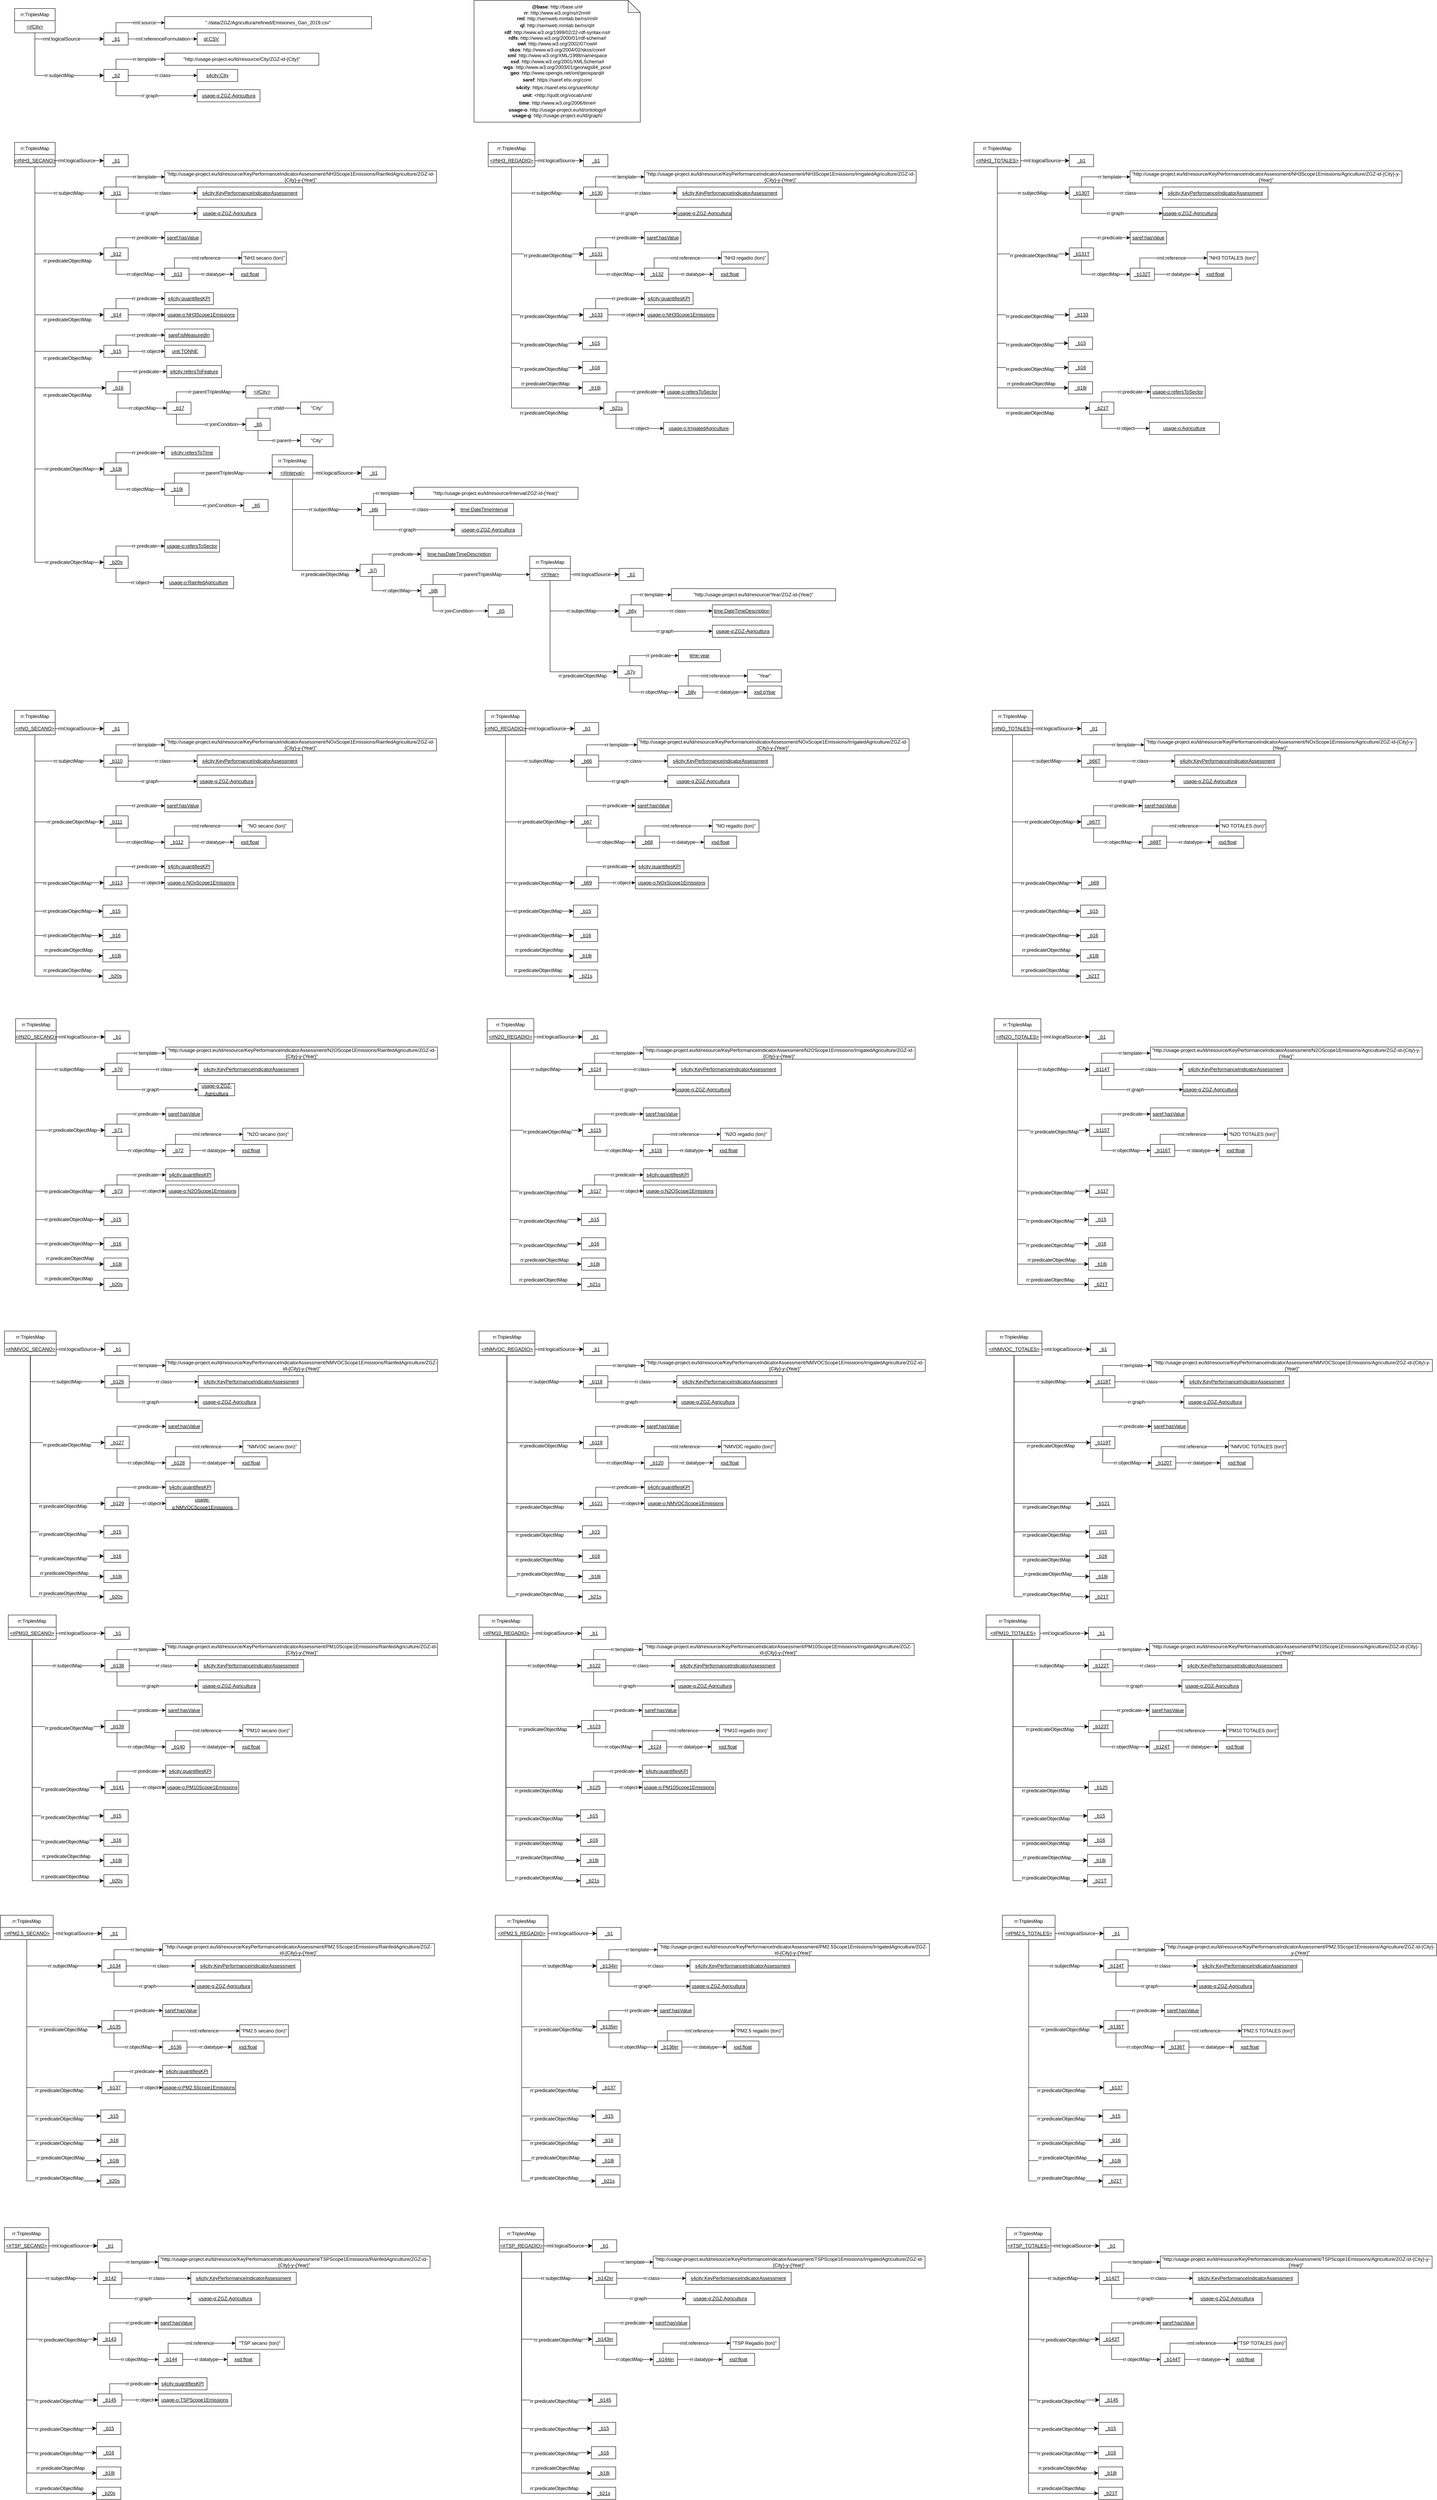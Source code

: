 <mxfile>
    <diagram id="8UD5d60HDsAUgDDDRMJ2" name="Page-1">
        <mxGraphModel dx="1606" dy="1563" grid="1" gridSize="10" guides="1" tooltips="1" connect="1" arrows="1" fold="1" page="1" pageScale="1" pageWidth="850" pageHeight="1100" math="0" shadow="0">
            <root>
                <mxCell id="0"/>
                <mxCell id="1" parent="0"/>
                <mxCell id="2" value="&lt;div&gt;&lt;b&gt;@base&lt;/b&gt;: http://base.uri#&lt;/div&gt;&lt;div&gt;&lt;b style=&quot;background-color: initial;&quot;&gt;rr&lt;/b&gt;&lt;span style=&quot;background-color: initial;&quot;&gt;: http://www.w3.org/ns/r2rml#&lt;/span&gt;&lt;br&gt;&lt;/div&gt;&lt;div&gt;&lt;div style=&quot;border-color: var(--border-color);&quot;&gt;&lt;b&gt;rml&lt;/b&gt;: http://semweb.mmlab.be/ns/rml#&lt;/div&gt;&lt;div style=&quot;border-color: var(--border-color);&quot;&gt;&lt;div style=&quot;line-height: 19px;&quot;&gt;&lt;div style=&quot;&quot;&gt;&lt;b&gt;ql&lt;/b&gt;: http://semweb.mmlab.be/ns/ql#&lt;/div&gt;&lt;div style=&quot;&quot;&gt;&lt;/div&gt;&lt;/div&gt;&lt;/div&gt;&lt;div style=&quot;border-color: var(--border-color);&quot;&gt;&lt;b&gt;rdf&lt;/b&gt;: http://www.w3.org/1999/02/22-rdf-syntax-ns#&lt;/div&gt;&lt;div style=&quot;border-color: var(--border-color);&quot;&gt;&lt;b&gt;rdfs&lt;/b&gt;: http://www.w3.org/2000/01/rdf-schema#&lt;/div&gt;&lt;div style=&quot;border-color: var(--border-color);&quot;&gt;&lt;span style=&quot;background-color: initial;&quot;&gt;&lt;b&gt;owl&lt;/b&gt;: http://www.w3.org/2002/07/owl#&lt;/span&gt;&lt;br&gt;&lt;/div&gt;&lt;div style=&quot;border-color: var(--border-color);&quot;&gt;&lt;b&gt;skos&lt;/b&gt;: http://www.w3.org/2004/02/skos/core#&lt;/div&gt;&lt;div style=&quot;border-color: var(--border-color);&quot;&gt;&lt;b&gt;xml&lt;/b&gt;: http://www.w3.org/XML/1998/namespace&lt;/div&gt;&lt;div style=&quot;border-color: var(--border-color);&quot;&gt;&lt;b&gt;xsd&lt;/b&gt;: http://www.w3.org/2001/XMLSchema#&lt;/div&gt;&lt;div style=&quot;border-color: var(--border-color);&quot;&gt;&lt;span style=&quot;background-color: initial;&quot;&gt;&lt;b&gt;wgs&lt;/b&gt;: http://www.w3.org/2003/01/geo/wgs84_pos#&lt;/span&gt;&lt;br&gt;&lt;/div&gt;&lt;div style=&quot;border-color: var(--border-color);&quot;&gt;&lt;b style=&quot;background-color: initial;&quot;&gt;geo&lt;/b&gt;&lt;span style=&quot;background-color: initial;&quot;&gt;: http://www.opengis.net/ont/geosparql#&lt;/span&gt;&lt;br&gt;&lt;/div&gt;&lt;div style=&quot;border-color: var(--border-color);&quot;&gt;&lt;div style=&quot;line-height: 19px;&quot;&gt;&lt;b&gt;saref&lt;/b&gt;: https://saref.etsi.org/core/&lt;/div&gt;&lt;div style=&quot;line-height: 19px;&quot;&gt;&lt;div style=&quot;line-height: 19px;&quot;&gt;&lt;b&gt;s4city&lt;/b&gt;: https://saref.etsi.org/saref4city/&lt;/div&gt;&lt;div style=&quot;line-height: 19px;&quot;&gt;&lt;div style=&quot;line-height: 19px;&quot;&gt;&lt;b style=&quot;background-color: initial; border-color: var(--border-color);&quot;&gt;unit&lt;/b&gt;&lt;span style=&quot;background-color: initial;&quot;&gt;:&lt;/span&gt;&lt;span style=&quot;background-color: initial;&quot;&gt; &lt;/span&gt;&lt;span style=&quot;background-color: initial;&quot;&gt;&amp;lt;http://qudt.org/vocab/unit/&lt;/span&gt;&lt;br&gt;&lt;/div&gt;&lt;div style=&quot;line-height: 19px;&quot;&gt;&lt;div style=&quot;border-color: var(--border-color); line-height: 19px;&quot;&gt;&lt;b style=&quot;border-color: var(--border-color); background-color: initial;&quot;&gt;time&lt;/b&gt;&lt;span style=&quot;border-color: var(--border-color); background-color: initial;&quot;&gt;: http://www.w3.org/2006/time#&lt;/span&gt;&lt;/div&gt;&lt;/div&gt;&lt;/div&gt;&lt;/div&gt;&lt;/div&gt;&lt;div style=&quot;border-color: var(--border-color);&quot;&gt;&lt;div style=&quot;border-color: var(--border-color);&quot;&gt;&lt;b style=&quot;border-color: var(--border-color);&quot;&gt;usage-o&lt;/b&gt;: http://usage-project.eu/ld/ontology#&lt;/div&gt;&lt;/div&gt;&lt;div style=&quot;border-color: var(--border-color);&quot;&gt;&lt;span style=&quot;background-color: initial;&quot;&gt;&lt;b&gt;usage-g&lt;/b&gt;: http://usage-project.eu/ld/graph/&lt;/span&gt;&lt;br&gt;&lt;/div&gt;&lt;/div&gt;" style="shape=note;whiteSpace=wrap;html=1;backgroundOutline=1;darkOpacity=0.05;" parent="1" vertex="1">
                    <mxGeometry x="1247.5" y="-1040" width="410" height="300" as="geometry"/>
                </mxCell>
                <mxCell id="4" value="&lt;div style=&quot;line-height: 19px;&quot;&gt;rr:TriplesMap&lt;/div&gt;" style="rounded=0;whiteSpace=wrap;html=1;snapToPoint=1;points=[[0.1,0],[0.2,0],[0.3,0],[0.4,0],[0.5,0],[0.6,0],[0.7,0],[0.8,0],[0.9,0],[0,0.1],[0,0.3],[0,0.5],[0,0.7],[0,0.9],[0.1,1],[0.2,1],[0.3,1],[0.4,1],[0.5,1],[0.6,1],[0.7,1],[0.8,1],[0.9,1],[1,0.1],[1,0.3],[1,0.5],[1,0.7],[1,0.9]];" parent="1" vertex="1">
                    <mxGeometry x="115" y="-1020" width="100" height="30" as="geometry"/>
                </mxCell>
                <mxCell id="5" value="&lt;u&gt;&amp;lt;#City&amp;gt;&lt;/u&gt;" style="rounded=0;whiteSpace=wrap;html=1;snapToPoint=1;points=[[0.1,0],[0.2,0],[0.3,0],[0.4,0],[0.5,0],[0.6,0],[0.7,0],[0.8,0],[0.9,0],[0,0.1],[0,0.3],[0,0.5],[0,0.7],[0,0.9],[0.1,1],[0.2,1],[0.3,1],[0.4,1],[0.5,1],[0.6,1],[0.7,1],[0.8,1],[0.9,1],[1,0.1],[1,0.3],[1,0.5],[1,0.7],[1,0.9]];" parent="1" vertex="1">
                    <mxGeometry x="115" y="-990" width="100" height="30" as="geometry"/>
                </mxCell>
                <mxCell id="9" value="" style="endArrow=classic;html=1;exitX=0.5;exitY=1;exitDx=0;exitDy=0;entryX=0;entryY=0.5;entryDx=0;entryDy=0;endSize=8;edgeStyle=orthogonalEdgeStyle;rounded=0;" parent="1" source="5" target="13" edge="1">
                    <mxGeometry width="50" height="50" relative="1" as="geometry">
                        <mxPoint x="213.0" y="-855" as="sourcePoint"/>
                        <mxPoint x="340" y="-925" as="targetPoint"/>
                    </mxGeometry>
                </mxCell>
                <mxCell id="10" value="&lt;span style=&quot;background-color: rgb(251, 251, 251);&quot;&gt;rml:logicalSource&lt;/span&gt;" style="text;html=1;align=center;verticalAlign=middle;resizable=0;points=[];labelBackgroundColor=#ffffff;" parent="9" vertex="1" connectable="0">
                    <mxGeometry x="-0.127" relative="1" as="geometry">
                        <mxPoint as="offset"/>
                    </mxGeometry>
                </mxCell>
                <mxCell id="11" value="&lt;div style=&quot;line-height: 19px;&quot;&gt;&lt;div style=&quot;line-height: 19px;&quot;&gt;ql:CSV&lt;/div&gt;&lt;/div&gt;" style="rounded=0;whiteSpace=wrap;html=1;snapToPoint=1;points=[[0.1,0],[0.2,0],[0.3,0],[0.4,0],[0.5,0],[0.6,0],[0.7,0],[0.8,0],[0.9,0],[0,0.1],[0,0.3],[0,0.5],[0,0.7],[0,0.9],[0.1,1],[0.2,1],[0.3,1],[0.4,1],[0.5,1],[0.6,1],[0.7,1],[0.8,1],[0.9,1],[1,0.1],[1,0.3],[1,0.5],[1,0.7],[1,0.9]];fontStyle=4" parent="1" vertex="1">
                    <mxGeometry x="565" y="-960" width="70" height="30" as="geometry"/>
                </mxCell>
                <mxCell id="13" value="_b1" style="rounded=0;whiteSpace=wrap;html=1;snapToPoint=1;points=[[0.1,0],[0.2,0],[0.3,0],[0.4,0],[0.5,0],[0.6,0],[0.7,0],[0.8,0],[0.9,0],[0,0.1],[0,0.3],[0,0.5],[0,0.7],[0,0.9],[0.1,1],[0.2,1],[0.3,1],[0.4,1],[0.5,1],[0.6,1],[0.7,1],[0.8,1],[0.9,1],[1,0.1],[1,0.3],[1,0.5],[1,0.7],[1,0.9]];fontStyle=4" parent="1" vertex="1">
                    <mxGeometry x="335" y="-960.0" width="60" height="30" as="geometry"/>
                </mxCell>
                <mxCell id="19" value="rml:source" style="edgeStyle=orthogonalEdgeStyle;rounded=0;orthogonalLoop=1;jettySize=auto;html=1;fontSize=12;entryX=0;entryY=0.5;entryDx=0;entryDy=0;" parent="1" source="13" target="20" edge="1">
                    <mxGeometry x="0.311" relative="1" as="geometry">
                        <mxPoint x="435" y="-945.5" as="sourcePoint"/>
                        <mxPoint x="575" y="-945.5" as="targetPoint"/>
                        <Array as="points">
                            <mxPoint x="365" y="-985"/>
                        </Array>
                        <mxPoint as="offset"/>
                    </mxGeometry>
                </mxCell>
                <mxCell id="20" value="&quot;./data/ZGZ/Agricultura/refined/Emisiones_Gan_2019.csv&quot;" style="rounded=0;whiteSpace=wrap;html=1;snapToPoint=1;" parent="1" vertex="1">
                    <mxGeometry x="485" y="-1000" width="510" height="30" as="geometry"/>
                </mxCell>
                <mxCell id="21" value="rml:referenceFormulation" style="rounded=0;orthogonalLoop=1;jettySize=auto;html=1;fontSize=12;" parent="1" source="13" target="11" edge="1">
                    <mxGeometry relative="1" as="geometry">
                        <mxPoint x="395" y="-905.0" as="sourcePoint"/>
                        <mxPoint x="555" y="-905.0" as="targetPoint"/>
                    </mxGeometry>
                </mxCell>
                <mxCell id="23" value="" style="endArrow=classic;html=1;exitX=0.5;exitY=1;exitDx=0;exitDy=0;endSize=8;rounded=0;entryX=0;entryY=0.5;entryDx=0;entryDy=0;edgeStyle=orthogonalEdgeStyle;" parent="1" source="5" target="26" edge="1">
                    <mxGeometry width="50" height="50" relative="1" as="geometry">
                        <mxPoint x="175" y="-860" as="sourcePoint"/>
                        <mxPoint x="305" y="-890" as="targetPoint"/>
                    </mxGeometry>
                </mxCell>
                <mxCell id="24" value="&lt;span style=&quot;background-color: rgb(251, 251, 251);&quot;&gt;rr:subjectMap&lt;/span&gt;" style="text;html=1;align=center;verticalAlign=middle;resizable=0;points=[];labelBackgroundColor=#ffffff;" parent="23" vertex="1" connectable="0">
                    <mxGeometry x="-0.127" relative="1" as="geometry">
                        <mxPoint x="45" as="offset"/>
                    </mxGeometry>
                </mxCell>
                <mxCell id="25" value="&lt;div style=&quot;line-height: 19px;&quot;&gt;&lt;div style=&quot;line-height: 19px;&quot;&gt;s4city:City&lt;/div&gt;&lt;/div&gt;" style="rounded=0;whiteSpace=wrap;html=1;snapToPoint=1;points=[[0.1,0],[0.2,0],[0.3,0],[0.4,0],[0.5,0],[0.6,0],[0.7,0],[0.8,0],[0.9,0],[0,0.1],[0,0.3],[0,0.5],[0,0.7],[0,0.9],[0.1,1],[0.2,1],[0.3,1],[0.4,1],[0.5,1],[0.6,1],[0.7,1],[0.8,1],[0.9,1],[1,0.1],[1,0.3],[1,0.5],[1,0.7],[1,0.9]];fontStyle=4" parent="1" vertex="1">
                    <mxGeometry x="565" y="-870" width="100" height="30" as="geometry"/>
                </mxCell>
                <mxCell id="26" value="_b2" style="rounded=0;whiteSpace=wrap;html=1;snapToPoint=1;points=[[0.1,0],[0.2,0],[0.3,0],[0.4,0],[0.5,0],[0.6,0],[0.7,0],[0.8,0],[0.9,0],[0,0.1],[0,0.3],[0,0.5],[0,0.7],[0,0.9],[0.1,1],[0.2,1],[0.3,1],[0.4,1],[0.5,1],[0.6,1],[0.7,1],[0.8,1],[0.9,1],[1,0.1],[1,0.3],[1,0.5],[1,0.7],[1,0.9]];fontStyle=4" parent="1" vertex="1">
                    <mxGeometry x="335" y="-870.0" width="60" height="30" as="geometry"/>
                </mxCell>
                <mxCell id="27" value="rr:template" style="edgeStyle=orthogonalEdgeStyle;rounded=0;orthogonalLoop=1;jettySize=auto;html=1;fontSize=12;entryX=0;entryY=0.5;entryDx=0;entryDy=0;" parent="1" source="26" target="28" edge="1">
                    <mxGeometry x="0.311" relative="1" as="geometry">
                        <mxPoint x="435" y="-855.5" as="sourcePoint"/>
                        <mxPoint x="575" y="-855.5" as="targetPoint"/>
                        <Array as="points">
                            <mxPoint x="365" y="-895"/>
                        </Array>
                        <mxPoint as="offset"/>
                    </mxGeometry>
                </mxCell>
                <mxCell id="28" value="&quot;http://usage-project.eu/ld/resource/City/ZGZ-id-{City}&quot;" style="rounded=0;whiteSpace=wrap;html=1;snapToPoint=1;" parent="1" vertex="1">
                    <mxGeometry x="485" y="-910" width="380" height="30" as="geometry"/>
                </mxCell>
                <mxCell id="29" value="rr:class" style="rounded=0;orthogonalLoop=1;jettySize=auto;html=1;fontSize=12;" parent="1" source="26" target="25" edge="1">
                    <mxGeometry relative="1" as="geometry">
                        <mxPoint x="395" y="-815.0" as="sourcePoint"/>
                        <mxPoint x="555" y="-815.0" as="targetPoint"/>
                    </mxGeometry>
                </mxCell>
                <mxCell id="30" value="&lt;div style=&quot;line-height: 19px;&quot;&gt;&lt;div style=&quot;line-height: 19px;&quot;&gt;usage-g:ZGZ-Agricultura&lt;/div&gt;&lt;/div&gt;" style="rounded=0;whiteSpace=wrap;html=1;snapToPoint=1;points=[[0.1,0],[0.2,0],[0.3,0],[0.4,0],[0.5,0],[0.6,0],[0.7,0],[0.8,0],[0.9,0],[0,0.1],[0,0.3],[0,0.5],[0,0.7],[0,0.9],[0.1,1],[0.2,1],[0.3,1],[0.4,1],[0.5,1],[0.6,1],[0.7,1],[0.8,1],[0.9,1],[1,0.1],[1,0.3],[1,0.5],[1,0.7],[1,0.9]];fontStyle=4" parent="1" vertex="1">
                    <mxGeometry x="565" y="-820" width="155" height="30" as="geometry"/>
                </mxCell>
                <mxCell id="31" value="rr:graph" style="rounded=0;orthogonalLoop=1;jettySize=auto;html=1;fontSize=12;exitX=0.5;exitY=1;exitDx=0;exitDy=0;edgeStyle=orthogonalEdgeStyle;" parent="1" source="26" target="30" edge="1">
                    <mxGeometry relative="1" as="geometry">
                        <mxPoint x="365.001" y="-805" as="sourcePoint"/>
                        <mxPoint x="525.53" y="-765.0" as="targetPoint"/>
                        <Array as="points">
                            <mxPoint x="365" y="-805"/>
                        </Array>
                    </mxGeometry>
                </mxCell>
                <mxCell id="45" value="&lt;div style=&quot;line-height: 19px;&quot;&gt;rr:TriplesMap&lt;/div&gt;" style="rounded=0;whiteSpace=wrap;html=1;snapToPoint=1;points=[[0.1,0],[0.2,0],[0.3,0],[0.4,0],[0.5,0],[0.6,0],[0.7,0],[0.8,0],[0.9,0],[0,0.1],[0,0.3],[0,0.5],[0,0.7],[0,0.9],[0.1,1],[0.2,1],[0.3,1],[0.4,1],[0.5,1],[0.6,1],[0.7,1],[0.8,1],[0.9,1],[1,0.1],[1,0.3],[1,0.5],[1,0.7],[1,0.9]];" parent="1" vertex="1">
                    <mxGeometry x="115" y="-690" width="100" height="30" as="geometry"/>
                </mxCell>
                <mxCell id="46" value="&lt;u&gt;&amp;lt;#NH3_SECANO&amp;gt;&lt;/u&gt;" style="rounded=0;whiteSpace=wrap;html=1;snapToPoint=1;points=[[0.1,0],[0.2,0],[0.3,0],[0.4,0],[0.5,0],[0.6,0],[0.7,0],[0.8,0],[0.9,0],[0,0.1],[0,0.3],[0,0.5],[0,0.7],[0,0.9],[0.1,1],[0.2,1],[0.3,1],[0.4,1],[0.5,1],[0.6,1],[0.7,1],[0.8,1],[0.9,1],[1,0.1],[1,0.3],[1,0.5],[1,0.7],[1,0.9]];" parent="1" vertex="1">
                    <mxGeometry x="115" y="-660" width="100" height="30" as="geometry"/>
                </mxCell>
                <mxCell id="47" value="" style="endArrow=classic;html=1;exitX=1;exitY=0.5;exitDx=0;exitDy=0;entryX=0;entryY=0.5;entryDx=0;entryDy=0;endSize=8;edgeStyle=orthogonalEdgeStyle;rounded=0;" parent="1" source="46" target="50" edge="1">
                    <mxGeometry width="50" height="50" relative="1" as="geometry">
                        <mxPoint x="213.0" y="-525" as="sourcePoint"/>
                        <mxPoint x="340" y="-595" as="targetPoint"/>
                    </mxGeometry>
                </mxCell>
                <mxCell id="48" value="&lt;span style=&quot;background-color: rgb(251, 251, 251);&quot;&gt;rml:logicalSource&lt;/span&gt;" style="text;html=1;align=center;verticalAlign=middle;resizable=0;points=[];labelBackgroundColor=#ffffff;" parent="47" vertex="1" connectable="0">
                    <mxGeometry x="-0.127" relative="1" as="geometry">
                        <mxPoint as="offset"/>
                    </mxGeometry>
                </mxCell>
                <mxCell id="50" value="_b1" style="rounded=0;whiteSpace=wrap;html=1;snapToPoint=1;points=[[0.1,0],[0.2,0],[0.3,0],[0.4,0],[0.5,0],[0.6,0],[0.7,0],[0.8,0],[0.9,0],[0,0.1],[0,0.3],[0,0.5],[0,0.7],[0,0.9],[0.1,1],[0.2,1],[0.3,1],[0.4,1],[0.5,1],[0.6,1],[0.7,1],[0.8,1],[0.9,1],[1,0.1],[1,0.3],[1,0.5],[1,0.7],[1,0.9]];fontStyle=4" parent="1" vertex="1">
                    <mxGeometry x="335" y="-660.0" width="60" height="30" as="geometry"/>
                </mxCell>
                <mxCell id="54" value="" style="endArrow=classic;html=1;exitX=0.5;exitY=1;exitDx=0;exitDy=0;endSize=8;rounded=0;entryX=0;entryY=0.5;entryDx=0;entryDy=0;edgeStyle=orthogonalEdgeStyle;" parent="1" source="46" target="57" edge="1">
                    <mxGeometry width="50" height="50" relative="1" as="geometry">
                        <mxPoint x="175" y="-530" as="sourcePoint"/>
                        <mxPoint x="305" y="-560" as="targetPoint"/>
                    </mxGeometry>
                </mxCell>
                <mxCell id="55" value="&lt;span style=&quot;background-color: rgb(251, 251, 251);&quot;&gt;rr:subjectMap&lt;/span&gt;" style="text;html=1;align=center;verticalAlign=middle;resizable=0;points=[];labelBackgroundColor=#ffffff;" parent="54" vertex="1" connectable="0">
                    <mxGeometry x="-0.127" relative="1" as="geometry">
                        <mxPoint x="45" as="offset"/>
                    </mxGeometry>
                </mxCell>
                <mxCell id="56" value="&lt;div style=&quot;line-height: 19px;&quot;&gt;&lt;div style=&quot;line-height: 19px;&quot;&gt;s4city:KeyPerformanceIndicatorAssessment&lt;/div&gt;&lt;/div&gt;" style="rounded=0;whiteSpace=wrap;html=1;snapToPoint=1;points=[[0.1,0],[0.2,0],[0.3,0],[0.4,0],[0.5,0],[0.6,0],[0.7,0],[0.8,0],[0.9,0],[0,0.1],[0,0.3],[0,0.5],[0,0.7],[0,0.9],[0.1,1],[0.2,1],[0.3,1],[0.4,1],[0.5,1],[0.6,1],[0.7,1],[0.8,1],[0.9,1],[1,0.1],[1,0.3],[1,0.5],[1,0.7],[1,0.9]];fontStyle=4" parent="1" vertex="1">
                    <mxGeometry x="565" y="-580" width="260" height="30" as="geometry"/>
                </mxCell>
                <mxCell id="57" value="_b11" style="rounded=0;whiteSpace=wrap;html=1;snapToPoint=1;points=[[0.1,0],[0.2,0],[0.3,0],[0.4,0],[0.5,0],[0.6,0],[0.7,0],[0.8,0],[0.9,0],[0,0.1],[0,0.3],[0,0.5],[0,0.7],[0,0.9],[0.1,1],[0.2,1],[0.3,1],[0.4,1],[0.5,1],[0.6,1],[0.7,1],[0.8,1],[0.9,1],[1,0.1],[1,0.3],[1,0.5],[1,0.7],[1,0.9]];fontStyle=4" parent="1" vertex="1">
                    <mxGeometry x="335" y="-580.0" width="60" height="30" as="geometry"/>
                </mxCell>
                <mxCell id="58" value="rr:template" style="edgeStyle=orthogonalEdgeStyle;rounded=0;orthogonalLoop=1;jettySize=auto;html=1;fontSize=12;entryX=0;entryY=0.5;entryDx=0;entryDy=0;" parent="1" source="57" target="59" edge="1">
                    <mxGeometry x="0.311" relative="1" as="geometry">
                        <mxPoint x="435" y="-565.5" as="sourcePoint"/>
                        <mxPoint x="575" y="-565.5" as="targetPoint"/>
                        <Array as="points">
                            <mxPoint x="365" y="-605"/>
                        </Array>
                        <mxPoint as="offset"/>
                    </mxGeometry>
                </mxCell>
                <mxCell id="59" value="&quot;http://usage-project.eu/ld/resource/KeyPerformanceIndicatorAssessment/NH3Scope1Emissions/RainfedAgriculture/ZGZ-id-{City}-y-{Year}&quot;" style="rounded=0;whiteSpace=wrap;html=1;snapToPoint=1;" parent="1" vertex="1">
                    <mxGeometry x="485" y="-620" width="670" height="30" as="geometry"/>
                </mxCell>
                <mxCell id="60" value="rr:class" style="rounded=0;orthogonalLoop=1;jettySize=auto;html=1;fontSize=12;" parent="1" source="57" target="56" edge="1">
                    <mxGeometry relative="1" as="geometry">
                        <mxPoint x="395" y="-525.0" as="sourcePoint"/>
                        <mxPoint x="555" y="-525.0" as="targetPoint"/>
                    </mxGeometry>
                </mxCell>
                <mxCell id="61" value="&lt;div style=&quot;line-height: 19px;&quot;&gt;&lt;div style=&quot;line-height: 19px;&quot;&gt;usage-g:ZGZ-Agricultura&lt;/div&gt;&lt;/div&gt;" style="rounded=0;whiteSpace=wrap;html=1;snapToPoint=1;points=[[0.1,0],[0.2,0],[0.3,0],[0.4,0],[0.5,0],[0.6,0],[0.7,0],[0.8,0],[0.9,0],[0,0.1],[0,0.3],[0,0.5],[0,0.7],[0,0.9],[0.1,1],[0.2,1],[0.3,1],[0.4,1],[0.5,1],[0.6,1],[0.7,1],[0.8,1],[0.9,1],[1,0.1],[1,0.3],[1,0.5],[1,0.7],[1,0.9]];fontStyle=4" parent="1" vertex="1">
                    <mxGeometry x="565" y="-530" width="160" height="30" as="geometry"/>
                </mxCell>
                <mxCell id="62" value="rr:graph" style="rounded=0;orthogonalLoop=1;jettySize=auto;html=1;fontSize=12;exitX=0.5;exitY=1;exitDx=0;exitDy=0;edgeStyle=orthogonalEdgeStyle;" parent="1" source="57" target="61" edge="1">
                    <mxGeometry relative="1" as="geometry">
                        <mxPoint x="365.001" y="-515" as="sourcePoint"/>
                        <mxPoint x="525.53" y="-475.0" as="targetPoint"/>
                        <Array as="points">
                            <mxPoint x="365" y="-515"/>
                        </Array>
                    </mxGeometry>
                </mxCell>
                <mxCell id="63" value="&lt;div style=&quot;line-height: 19px;&quot;&gt;&lt;div style=&quot;line-height: 19px;&quot;&gt;&quot;NH3 secano (ton)&lt;span style=&quot;background-color: initial;&quot;&gt;&quot;&lt;/span&gt;&lt;br&gt;&lt;/div&gt;&lt;/div&gt;" style="rounded=0;whiteSpace=wrap;html=1;snapToPoint=1;points=[[0.1,0],[0.2,0],[0.3,0],[0.4,0],[0.5,0],[0.6,0],[0.7,0],[0.8,0],[0.9,0],[0,0.1],[0,0.3],[0,0.5],[0,0.7],[0,0.9],[0.1,1],[0.2,1],[0.3,1],[0.4,1],[0.5,1],[0.6,1],[0.7,1],[0.8,1],[0.9,1],[1,0.1],[1,0.3],[1,0.5],[1,0.7],[1,0.9]];" parent="1" vertex="1">
                    <mxGeometry x="675" y="-420" width="110" height="30" as="geometry"/>
                </mxCell>
                <mxCell id="64" value="_b12" style="rounded=0;whiteSpace=wrap;html=1;snapToPoint=1;points=[[0.1,0],[0.2,0],[0.3,0],[0.4,0],[0.5,0],[0.6,0],[0.7,0],[0.8,0],[0.9,0],[0,0.1],[0,0.3],[0,0.5],[0,0.7],[0,0.9],[0.1,1],[0.2,1],[0.3,1],[0.4,1],[0.5,1],[0.6,1],[0.7,1],[0.8,1],[0.9,1],[1,0.1],[1,0.3],[1,0.5],[1,0.7],[1,0.9]];fontStyle=4" parent="1" vertex="1">
                    <mxGeometry x="335" y="-430.0" width="60" height="30" as="geometry"/>
                </mxCell>
                <mxCell id="65" value="rr:predicate" style="edgeStyle=orthogonalEdgeStyle;rounded=0;orthogonalLoop=1;jettySize=auto;html=1;fontSize=12;entryX=0;entryY=0.5;entryDx=0;entryDy=0;" parent="1" source="64" target="66" edge="1">
                    <mxGeometry x="0.311" relative="1" as="geometry">
                        <mxPoint x="435" y="-415.5" as="sourcePoint"/>
                        <mxPoint x="575" y="-415.5" as="targetPoint"/>
                        <Array as="points">
                            <mxPoint x="365" y="-455"/>
                        </Array>
                        <mxPoint as="offset"/>
                    </mxGeometry>
                </mxCell>
                <mxCell id="66" value="saref:hasValue" style="rounded=0;whiteSpace=wrap;html=1;snapToPoint=1;fontStyle=4" parent="1" vertex="1">
                    <mxGeometry x="485" y="-470" width="90" height="30" as="geometry"/>
                </mxCell>
                <mxCell id="67" value="rml:reference" style="rounded=0;orthogonalLoop=1;jettySize=auto;html=1;fontSize=12;exitX=0.4;exitY=0;exitDx=0;exitDy=0;edgeStyle=orthogonalEdgeStyle;entryX=0;entryY=0.5;entryDx=0;entryDy=0;" parent="1" source="68" target="63" edge="1">
                    <mxGeometry x="0.075" relative="1" as="geometry">
                        <mxPoint x="584.995" y="-415.294" as="sourcePoint"/>
                        <mxPoint x="744.76" y="-375.0" as="targetPoint"/>
                        <mxPoint as="offset"/>
                    </mxGeometry>
                </mxCell>
                <mxCell id="68" value="&lt;div style=&quot;line-height: 19px;&quot;&gt;&lt;div style=&quot;line-height: 19px;&quot;&gt;_b13&lt;/div&gt;&lt;/div&gt;" style="rounded=0;whiteSpace=wrap;html=1;snapToPoint=1;points=[[0.1,0],[0.2,0],[0.3,0],[0.4,0],[0.5,0],[0.6,0],[0.7,0],[0.8,0],[0.9,0],[0,0.1],[0,0.3],[0,0.5],[0,0.7],[0,0.9],[0.1,1],[0.2,1],[0.3,1],[0.4,1],[0.5,1],[0.6,1],[0.7,1],[0.8,1],[0.9,1],[1,0.1],[1,0.3],[1,0.5],[1,0.7],[1,0.9]];fontStyle=4" parent="1" vertex="1">
                    <mxGeometry x="485" y="-380" width="60" height="30" as="geometry"/>
                </mxCell>
                <mxCell id="69" value="rr:objectMap" style="rounded=0;orthogonalLoop=1;jettySize=auto;html=1;fontSize=12;exitX=0.5;exitY=1;exitDx=0;exitDy=0;edgeStyle=orthogonalEdgeStyle;" parent="1" source="64" target="68" edge="1">
                    <mxGeometry x="0.229" relative="1" as="geometry">
                        <mxPoint x="365.001" y="-365" as="sourcePoint"/>
                        <mxPoint x="525.53" y="-325.0" as="targetPoint"/>
                        <Array as="points">
                            <mxPoint x="365" y="-365"/>
                        </Array>
                        <mxPoint as="offset"/>
                    </mxGeometry>
                </mxCell>
                <mxCell id="70" value="" style="endArrow=classic;html=1;exitX=0.5;exitY=1;exitDx=0;exitDy=0;endSize=8;rounded=0;entryX=0;entryY=0.5;entryDx=0;entryDy=0;edgeStyle=orthogonalEdgeStyle;" parent="1" source="46" target="64" edge="1">
                    <mxGeometry width="50" height="50" relative="1" as="geometry">
                        <mxPoint x="175" y="-620" as="sourcePoint"/>
                        <mxPoint x="345" y="-515.0" as="targetPoint"/>
                    </mxGeometry>
                </mxCell>
                <mxCell id="71" value="&lt;span style=&quot;background-color: rgb(251, 251, 251);&quot;&gt;rr:predicateObjectMap&lt;/span&gt;" style="text;html=1;align=center;verticalAlign=middle;resizable=0;points=[];labelBackgroundColor=#ffffff;" parent="70" vertex="1" connectable="0">
                    <mxGeometry x="-0.127" relative="1" as="geometry">
                        <mxPoint x="80" y="64" as="offset"/>
                    </mxGeometry>
                </mxCell>
                <mxCell id="72" value="rr:datatype" style="rounded=0;orthogonalLoop=1;jettySize=auto;html=1;fontSize=12;exitX=1;exitY=0.5;exitDx=0;exitDy=0;edgeStyle=orthogonalEdgeStyle;entryX=0;entryY=0.5;entryDx=0;entryDy=0;" parent="1" source="68" target="73" edge="1">
                    <mxGeometry x="0.075" relative="1" as="geometry">
                        <mxPoint x="545" y="-340" as="sourcePoint"/>
                        <mxPoint x="780.76" y="-335.0" as="targetPoint"/>
                        <mxPoint as="offset"/>
                    </mxGeometry>
                </mxCell>
                <mxCell id="73" value="&lt;div style=&quot;line-height: 19px;&quot;&gt;&lt;div style=&quot;line-height: 19px;&quot;&gt;xsd:float&lt;/div&gt;&lt;/div&gt;" style="rounded=0;whiteSpace=wrap;html=1;snapToPoint=1;points=[[0.1,0],[0.2,0],[0.3,0],[0.4,0],[0.5,0],[0.6,0],[0.7,0],[0.8,0],[0.9,0],[0,0.1],[0,0.3],[0,0.5],[0,0.7],[0,0.9],[0.1,1],[0.2,1],[0.3,1],[0.4,1],[0.5,1],[0.6,1],[0.7,1],[0.8,1],[0.9,1],[1,0.1],[1,0.3],[1,0.5],[1,0.7],[1,0.9]];fontStyle=4" parent="1" vertex="1">
                    <mxGeometry x="655" y="-380" width="80" height="30" as="geometry"/>
                </mxCell>
                <mxCell id="75" value="_b14" style="rounded=0;whiteSpace=wrap;html=1;snapToPoint=1;points=[[0.1,0],[0.2,0],[0.3,0],[0.4,0],[0.5,0],[0.6,0],[0.7,0],[0.8,0],[0.9,0],[0,0.1],[0,0.3],[0,0.5],[0,0.7],[0,0.9],[0.1,1],[0.2,1],[0.3,1],[0.4,1],[0.5,1],[0.6,1],[0.7,1],[0.8,1],[0.9,1],[1,0.1],[1,0.3],[1,0.5],[1,0.7],[1,0.9]];fontStyle=4" parent="1" vertex="1">
                    <mxGeometry x="335" y="-280.0" width="60" height="30" as="geometry"/>
                </mxCell>
                <mxCell id="76" value="rr:predicate" style="edgeStyle=orthogonalEdgeStyle;rounded=0;orthogonalLoop=1;jettySize=auto;html=1;fontSize=12;entryX=0;entryY=0.5;entryDx=0;entryDy=0;" parent="1" source="75" target="77" edge="1">
                    <mxGeometry x="0.311" relative="1" as="geometry">
                        <mxPoint x="435" y="-265.5" as="sourcePoint"/>
                        <mxPoint x="575" y="-265.5" as="targetPoint"/>
                        <Array as="points">
                            <mxPoint x="365" y="-305"/>
                        </Array>
                        <mxPoint as="offset"/>
                    </mxGeometry>
                </mxCell>
                <mxCell id="77" value="s4city:quantifiesKPI" style="rounded=0;whiteSpace=wrap;html=1;snapToPoint=1;fontStyle=4" parent="1" vertex="1">
                    <mxGeometry x="485" y="-320" width="120" height="30" as="geometry"/>
                </mxCell>
                <mxCell id="79" value="&lt;div style=&quot;line-height: 19px;&quot;&gt;&lt;div style=&quot;line-height: 19px;&quot;&gt;usage-o:NH3Scope1Emissions&lt;/div&gt;&lt;/div&gt;" style="rounded=0;whiteSpace=wrap;html=1;snapToPoint=1;points=[[0.1,0],[0.2,0],[0.3,0],[0.4,0],[0.5,0],[0.6,0],[0.7,0],[0.8,0],[0.9,0],[0,0.1],[0,0.3],[0,0.5],[0,0.7],[0,0.9],[0.1,1],[0.2,1],[0.3,1],[0.4,1],[0.5,1],[0.6,1],[0.7,1],[0.8,1],[0.9,1],[1,0.1],[1,0.3],[1,0.5],[1,0.7],[1,0.9]];fontStyle=4" parent="1" vertex="1">
                    <mxGeometry x="485" y="-280" width="180" height="30" as="geometry"/>
                </mxCell>
                <mxCell id="80" value="rr:object" style="rounded=0;orthogonalLoop=1;jettySize=auto;html=1;fontSize=12;exitX=1;exitY=0.5;exitDx=0;exitDy=0;edgeStyle=orthogonalEdgeStyle;" parent="1" source="75" target="79" edge="1">
                    <mxGeometry x="0.229" relative="1" as="geometry">
                        <mxPoint x="365.001" y="-215" as="sourcePoint"/>
                        <mxPoint x="525.53" y="-175.0" as="targetPoint"/>
                        <mxPoint as="offset"/>
                    </mxGeometry>
                </mxCell>
                <mxCell id="83" value="" style="endArrow=classic;html=1;exitX=0.5;exitY=1;exitDx=0;exitDy=0;endSize=8;rounded=0;entryX=0;entryY=0.5;entryDx=0;entryDy=0;edgeStyle=orthogonalEdgeStyle;" parent="1" source="46" target="75" edge="1">
                    <mxGeometry width="50" height="50" relative="1" as="geometry">
                        <mxPoint x="175" y="-620" as="sourcePoint"/>
                        <mxPoint x="345" y="-375.0" as="targetPoint"/>
                    </mxGeometry>
                </mxCell>
                <mxCell id="84" value="&lt;span style=&quot;background-color: rgb(251, 251, 251);&quot;&gt;rr:predicateObjectMap&lt;/span&gt;" style="text;html=1;align=center;verticalAlign=middle;resizable=0;points=[];labelBackgroundColor=#ffffff;" parent="83" vertex="1" connectable="0">
                    <mxGeometry x="-0.127" relative="1" as="geometry">
                        <mxPoint x="80" y="143" as="offset"/>
                    </mxGeometry>
                </mxCell>
                <mxCell id="85" value="_b15" style="rounded=0;whiteSpace=wrap;html=1;snapToPoint=1;points=[[0.1,0],[0.2,0],[0.3,0],[0.4,0],[0.5,0],[0.6,0],[0.7,0],[0.8,0],[0.9,0],[0,0.1],[0,0.3],[0,0.5],[0,0.7],[0,0.9],[0.1,1],[0.2,1],[0.3,1],[0.4,1],[0.5,1],[0.6,1],[0.7,1],[0.8,1],[0.9,1],[1,0.1],[1,0.3],[1,0.5],[1,0.7],[1,0.9]];fontStyle=4" parent="1" vertex="1">
                    <mxGeometry x="335" y="-190.0" width="60" height="30" as="geometry"/>
                </mxCell>
                <mxCell id="86" value="rr:predicate" style="edgeStyle=orthogonalEdgeStyle;rounded=0;orthogonalLoop=1;jettySize=auto;html=1;fontSize=12;entryX=0;entryY=0.5;entryDx=0;entryDy=0;" parent="1" source="85" target="87" edge="1">
                    <mxGeometry x="0.311" relative="1" as="geometry">
                        <mxPoint x="435" y="-175.5" as="sourcePoint"/>
                        <mxPoint x="575" y="-175.5" as="targetPoint"/>
                        <Array as="points">
                            <mxPoint x="365" y="-215"/>
                        </Array>
                        <mxPoint as="offset"/>
                    </mxGeometry>
                </mxCell>
                <mxCell id="87" value="saref:isMeasuredIn" style="rounded=0;whiteSpace=wrap;html=1;snapToPoint=1;fontStyle=4" parent="1" vertex="1">
                    <mxGeometry x="485" y="-230" width="120" height="30" as="geometry"/>
                </mxCell>
                <mxCell id="88" value="&lt;div style=&quot;line-height: 19px;&quot;&gt;&lt;div style=&quot;line-height: 19px;&quot;&gt;unit:TONNE&lt;/div&gt;&lt;/div&gt;" style="rounded=0;whiteSpace=wrap;html=1;snapToPoint=1;points=[[0.1,0],[0.2,0],[0.3,0],[0.4,0],[0.5,0],[0.6,0],[0.7,0],[0.8,0],[0.9,0],[0,0.1],[0,0.3],[0,0.5],[0,0.7],[0,0.9],[0.1,1],[0.2,1],[0.3,1],[0.4,1],[0.5,1],[0.6,1],[0.7,1],[0.8,1],[0.9,1],[1,0.1],[1,0.3],[1,0.5],[1,0.7],[1,0.9]];fontStyle=4" parent="1" vertex="1">
                    <mxGeometry x="485" y="-190" width="100" height="30" as="geometry"/>
                </mxCell>
                <mxCell id="89" value="rr:object" style="rounded=0;orthogonalLoop=1;jettySize=auto;html=1;fontSize=12;exitX=1;exitY=0.5;exitDx=0;exitDy=0;edgeStyle=orthogonalEdgeStyle;" parent="1" source="85" target="88" edge="1">
                    <mxGeometry x="0.229" relative="1" as="geometry">
                        <mxPoint x="365.001" y="-125" as="sourcePoint"/>
                        <mxPoint x="525.53" y="-85.0" as="targetPoint"/>
                        <mxPoint as="offset"/>
                    </mxGeometry>
                </mxCell>
                <mxCell id="90" value="" style="endArrow=classic;html=1;exitX=0.5;exitY=1;exitDx=0;exitDy=0;endSize=8;rounded=0;entryX=0;entryY=0.5;entryDx=0;entryDy=0;edgeStyle=orthogonalEdgeStyle;" parent="1" source="46" target="85" edge="1">
                    <mxGeometry width="50" height="50" relative="1" as="geometry">
                        <mxPoint x="175" y="-620" as="sourcePoint"/>
                        <mxPoint x="345" y="-225.0" as="targetPoint"/>
                    </mxGeometry>
                </mxCell>
                <mxCell id="91" value="&lt;span style=&quot;background-color: rgb(251, 251, 251);&quot;&gt;rr:predicateObjectMap&lt;/span&gt;" style="text;html=1;align=center;verticalAlign=middle;resizable=0;points=[];labelBackgroundColor=#ffffff;" parent="90" vertex="1" connectable="0">
                    <mxGeometry x="-0.127" relative="1" as="geometry">
                        <mxPoint x="80" y="199" as="offset"/>
                    </mxGeometry>
                </mxCell>
                <mxCell id="94" value="_b16" style="rounded=0;whiteSpace=wrap;html=1;snapToPoint=1;points=[[0.1,0],[0.2,0],[0.3,0],[0.4,0],[0.5,0],[0.6,0],[0.7,0],[0.8,0],[0.9,0],[0,0.1],[0,0.3],[0,0.5],[0,0.7],[0,0.9],[0.1,1],[0.2,1],[0.3,1],[0.4,1],[0.5,1],[0.6,1],[0.7,1],[0.8,1],[0.9,1],[1,0.1],[1,0.3],[1,0.5],[1,0.7],[1,0.9]];fontStyle=4" parent="1" vertex="1">
                    <mxGeometry x="340" y="-100.0" width="60" height="30" as="geometry"/>
                </mxCell>
                <mxCell id="95" value="rr:predicate" style="edgeStyle=orthogonalEdgeStyle;rounded=0;orthogonalLoop=1;jettySize=auto;html=1;fontSize=12;entryX=0;entryY=0.5;entryDx=0;entryDy=0;" parent="1" source="94" target="96" edge="1">
                    <mxGeometry x="0.311" relative="1" as="geometry">
                        <mxPoint x="440" y="-85.5" as="sourcePoint"/>
                        <mxPoint x="580" y="-85.5" as="targetPoint"/>
                        <Array as="points">
                            <mxPoint x="370" y="-125"/>
                        </Array>
                        <mxPoint as="offset"/>
                    </mxGeometry>
                </mxCell>
                <mxCell id="96" value="s4city:refersToFeature" style="rounded=0;whiteSpace=wrap;html=1;snapToPoint=1;fontStyle=4" parent="1" vertex="1">
                    <mxGeometry x="490" y="-140" width="135" height="30" as="geometry"/>
                </mxCell>
                <mxCell id="97" value="rr:parentTriplesMap" style="rounded=0;orthogonalLoop=1;jettySize=auto;html=1;fontSize=12;exitX=0.4;exitY=0;exitDx=0;exitDy=0;edgeStyle=orthogonalEdgeStyle;entryX=0;entryY=0.5;entryDx=0;entryDy=0;" parent="1" source="98" target="109" edge="1">
                    <mxGeometry x="0.075" relative="1" as="geometry">
                        <mxPoint x="589.995" y="-85.294" as="sourcePoint"/>
                        <mxPoint x="800" y="-75" as="targetPoint"/>
                        <mxPoint as="offset"/>
                    </mxGeometry>
                </mxCell>
                <mxCell id="98" value="&lt;div style=&quot;line-height: 19px;&quot;&gt;&lt;div style=&quot;line-height: 19px;&quot;&gt;_b17&lt;/div&gt;&lt;/div&gt;" style="rounded=0;whiteSpace=wrap;html=1;snapToPoint=1;points=[[0.1,0],[0.2,0],[0.3,0],[0.4,0],[0.5,0],[0.6,0],[0.7,0],[0.8,0],[0.9,0],[0,0.1],[0,0.3],[0,0.5],[0,0.7],[0,0.9],[0.1,1],[0.2,1],[0.3,1],[0.4,1],[0.5,1],[0.6,1],[0.7,1],[0.8,1],[0.9,1],[1,0.1],[1,0.3],[1,0.5],[1,0.7],[1,0.9]];fontStyle=4" parent="1" vertex="1">
                    <mxGeometry x="490" y="-50" width="60" height="30" as="geometry"/>
                </mxCell>
                <mxCell id="99" value="rr:objectMap" style="rounded=0;orthogonalLoop=1;jettySize=auto;html=1;fontSize=12;exitX=0.5;exitY=1;exitDx=0;exitDy=0;edgeStyle=orthogonalEdgeStyle;" parent="1" source="94" target="98" edge="1">
                    <mxGeometry x="0.229" relative="1" as="geometry">
                        <mxPoint x="370.001" y="-35" as="sourcePoint"/>
                        <mxPoint x="530.53" y="5.0" as="targetPoint"/>
                        <Array as="points">
                            <mxPoint x="370" y="-35"/>
                        </Array>
                        <mxPoint as="offset"/>
                    </mxGeometry>
                </mxCell>
                <mxCell id="101" value="rr:joinCondition" style="rounded=0;orthogonalLoop=1;jettySize=auto;html=1;fontSize=12;exitX=0.4;exitY=1;exitDx=0;exitDy=0;edgeStyle=orthogonalEdgeStyle;entryX=0;entryY=0.5;entryDx=0;entryDy=0;" parent="1" source="98" target="102" edge="1">
                    <mxGeometry x="0.388" relative="1" as="geometry">
                        <mxPoint x="550" y="-10" as="sourcePoint"/>
                        <mxPoint x="785.76" y="-5.0" as="targetPoint"/>
                        <mxPoint as="offset"/>
                    </mxGeometry>
                </mxCell>
                <mxCell id="102" value="&lt;div style=&quot;line-height: 19px;&quot;&gt;&lt;div style=&quot;line-height: 19px;&quot;&gt;_b5&lt;/div&gt;&lt;/div&gt;" style="rounded=0;whiteSpace=wrap;html=1;snapToPoint=1;points=[[0.1,0],[0.2,0],[0.3,0],[0.4,0],[0.5,0],[0.6,0],[0.7,0],[0.8,0],[0.9,0],[0,0.1],[0,0.3],[0,0.5],[0,0.7],[0,0.9],[0.1,1],[0.2,1],[0.3,1],[0.4,1],[0.5,1],[0.6,1],[0.7,1],[0.8,1],[0.9,1],[1,0.1],[1,0.3],[1,0.5],[1,0.7],[1,0.9]];fontStyle=4" parent="1" vertex="1">
                    <mxGeometry x="685" y="-10" width="60" height="30" as="geometry"/>
                </mxCell>
                <mxCell id="107" value="" style="endArrow=classic;html=1;exitX=0.5;exitY=1;exitDx=0;exitDy=0;endSize=8;rounded=0;entryX=0;entryY=0.5;entryDx=0;entryDy=0;edgeStyle=orthogonalEdgeStyle;" parent="1" source="46" target="94" edge="1">
                    <mxGeometry width="50" height="50" relative="1" as="geometry">
                        <mxPoint x="175" y="-620" as="sourcePoint"/>
                        <mxPoint x="345" y="-135.0" as="targetPoint"/>
                    </mxGeometry>
                </mxCell>
                <mxCell id="108" value="&lt;span style=&quot;background-color: rgb(251, 251, 251);&quot;&gt;rr:predicateObjectMap&lt;/span&gt;" style="text;html=1;align=center;verticalAlign=middle;resizable=0;points=[];labelBackgroundColor=#ffffff;" parent="107" vertex="1" connectable="0">
                    <mxGeometry x="-0.127" relative="1" as="geometry">
                        <mxPoint x="80" y="248" as="offset"/>
                    </mxGeometry>
                </mxCell>
                <mxCell id="109" value="&lt;u&gt;&amp;lt;#City&amp;gt;&lt;/u&gt;" style="rounded=0;whiteSpace=wrap;html=1;snapToPoint=1;points=[[0.1,0],[0.2,0],[0.3,0],[0.4,0],[0.5,0],[0.6,0],[0.7,0],[0.8,0],[0.9,0],[0,0.1],[0,0.3],[0,0.5],[0,0.7],[0,0.9],[0.1,1],[0.2,1],[0.3,1],[0.4,1],[0.5,1],[0.6,1],[0.7,1],[0.8,1],[0.9,1],[1,0.1],[1,0.3],[1,0.5],[1,0.7],[1,0.9]];" parent="1" vertex="1">
                    <mxGeometry x="685" y="-90" width="80" height="30" as="geometry"/>
                </mxCell>
                <mxCell id="781" value="&lt;div style=&quot;line-height: 19px;&quot;&gt;rr:TriplesMap&lt;/div&gt;" style="rounded=0;whiteSpace=wrap;html=1;snapToPoint=1;points=[[0.1,0],[0.2,0],[0.3,0],[0.4,0],[0.5,0],[0.6,0],[0.7,0],[0.8,0],[0.9,0],[0,0.1],[0,0.3],[0,0.5],[0,0.7],[0,0.9],[0.1,1],[0.2,1],[0.3,1],[0.4,1],[0.5,1],[0.6,1],[0.7,1],[0.8,1],[0.9,1],[1,0.1],[1,0.3],[1,0.5],[1,0.7],[1,0.9]];" parent="1" vertex="1">
                    <mxGeometry x="1275" y="710" width="100" height="30" as="geometry"/>
                </mxCell>
                <mxCell id="782" value="&lt;u&gt;&amp;lt;#NO_REGADIO&amp;gt;&lt;/u&gt;" style="rounded=0;whiteSpace=wrap;html=1;snapToPoint=1;points=[[0.1,0],[0.2,0],[0.3,0],[0.4,0],[0.5,0],[0.6,0],[0.7,0],[0.8,0],[0.9,0],[0,0.1],[0,0.3],[0,0.5],[0,0.7],[0,0.9],[0.1,1],[0.2,1],[0.3,1],[0.4,1],[0.5,1],[0.6,1],[0.7,1],[0.8,1],[0.9,1],[1,0.1],[1,0.3],[1,0.5],[1,0.7],[1,0.9]];" parent="1" vertex="1">
                    <mxGeometry x="1275" y="740" width="100" height="30" as="geometry"/>
                </mxCell>
                <mxCell id="783" value="" style="endArrow=classic;html=1;exitX=1;exitY=0.5;exitDx=0;exitDy=0;entryX=0;entryY=0.5;entryDx=0;entryDy=0;endSize=8;edgeStyle=orthogonalEdgeStyle;rounded=0;" parent="1" source="782" target="785" edge="1">
                    <mxGeometry width="50" height="50" relative="1" as="geometry">
                        <mxPoint x="1373.0" y="875" as="sourcePoint"/>
                        <mxPoint x="1500" y="805" as="targetPoint"/>
                    </mxGeometry>
                </mxCell>
                <mxCell id="784" value="&lt;span style=&quot;background-color: rgb(251, 251, 251);&quot;&gt;rml:logicalSource&lt;/span&gt;" style="text;html=1;align=center;verticalAlign=middle;resizable=0;points=[];labelBackgroundColor=#ffffff;" parent="783" vertex="1" connectable="0">
                    <mxGeometry x="-0.127" relative="1" as="geometry">
                        <mxPoint as="offset"/>
                    </mxGeometry>
                </mxCell>
                <mxCell id="785" value="_b1" style="rounded=0;whiteSpace=wrap;html=1;snapToPoint=1;points=[[0.1,0],[0.2,0],[0.3,0],[0.4,0],[0.5,0],[0.6,0],[0.7,0],[0.8,0],[0.9,0],[0,0.1],[0,0.3],[0,0.5],[0,0.7],[0,0.9],[0.1,1],[0.2,1],[0.3,1],[0.4,1],[0.5,1],[0.6,1],[0.7,1],[0.8,1],[0.9,1],[1,0.1],[1,0.3],[1,0.5],[1,0.7],[1,0.9]];fontStyle=4" parent="1" vertex="1">
                    <mxGeometry x="1495" y="740" width="60" height="30" as="geometry"/>
                </mxCell>
                <mxCell id="786" value="" style="endArrow=classic;html=1;exitX=0.5;exitY=1;exitDx=0;exitDy=0;endSize=8;rounded=0;entryX=0;entryY=0.5;entryDx=0;entryDy=0;edgeStyle=orthogonalEdgeStyle;" parent="1" source="782" target="789" edge="1">
                    <mxGeometry width="50" height="50" relative="1" as="geometry">
                        <mxPoint x="1335" y="870" as="sourcePoint"/>
                        <mxPoint x="1465" y="840" as="targetPoint"/>
                    </mxGeometry>
                </mxCell>
                <mxCell id="787" value="&lt;span style=&quot;background-color: rgb(251, 251, 251);&quot;&gt;rr:subjectMap&lt;/span&gt;" style="text;html=1;align=center;verticalAlign=middle;resizable=0;points=[];labelBackgroundColor=#ffffff;" parent="786" vertex="1" connectable="0">
                    <mxGeometry x="-0.127" relative="1" as="geometry">
                        <mxPoint x="45" as="offset"/>
                    </mxGeometry>
                </mxCell>
                <mxCell id="788" value="&lt;div style=&quot;line-height: 19px;&quot;&gt;&lt;div style=&quot;line-height: 19px;&quot;&gt;s4city:KeyPerformanceIndicatorAssessment&lt;/div&gt;&lt;/div&gt;" style="rounded=0;whiteSpace=wrap;html=1;snapToPoint=1;points=[[0.1,0],[0.2,0],[0.3,0],[0.4,0],[0.5,0],[0.6,0],[0.7,0],[0.8,0],[0.9,0],[0,0.1],[0,0.3],[0,0.5],[0,0.7],[0,0.9],[0.1,1],[0.2,1],[0.3,1],[0.4,1],[0.5,1],[0.6,1],[0.7,1],[0.8,1],[0.9,1],[1,0.1],[1,0.3],[1,0.5],[1,0.7],[1,0.9]];fontStyle=4" parent="1" vertex="1">
                    <mxGeometry x="1725" y="820" width="260" height="30" as="geometry"/>
                </mxCell>
                <mxCell id="789" value="_b66" style="rounded=0;whiteSpace=wrap;html=1;snapToPoint=1;points=[[0.1,0],[0.2,0],[0.3,0],[0.4,0],[0.5,0],[0.6,0],[0.7,0],[0.8,0],[0.9,0],[0,0.1],[0,0.3],[0,0.5],[0,0.7],[0,0.9],[0.1,1],[0.2,1],[0.3,1],[0.4,1],[0.5,1],[0.6,1],[0.7,1],[0.8,1],[0.9,1],[1,0.1],[1,0.3],[1,0.5],[1,0.7],[1,0.9]];fontStyle=4" parent="1" vertex="1">
                    <mxGeometry x="1495" y="820" width="60" height="30" as="geometry"/>
                </mxCell>
                <mxCell id="790" value="rr:template" style="edgeStyle=orthogonalEdgeStyle;rounded=0;orthogonalLoop=1;jettySize=auto;html=1;fontSize=12;entryX=0;entryY=0.5;entryDx=0;entryDy=0;" parent="1" source="789" target="2924" edge="1">
                    <mxGeometry x="0.311" relative="1" as="geometry">
                        <mxPoint x="1595" y="834.5" as="sourcePoint"/>
                        <mxPoint x="1645" y="795" as="targetPoint"/>
                        <Array as="points">
                            <mxPoint x="1525" y="795"/>
                        </Array>
                        <mxPoint as="offset"/>
                    </mxGeometry>
                </mxCell>
                <mxCell id="792" value="rr:class" style="rounded=0;orthogonalLoop=1;jettySize=auto;html=1;fontSize=12;" parent="1" source="789" target="788" edge="1">
                    <mxGeometry relative="1" as="geometry">
                        <mxPoint x="1555" y="875" as="sourcePoint"/>
                        <mxPoint x="1715" y="875" as="targetPoint"/>
                    </mxGeometry>
                </mxCell>
                <mxCell id="793" value="&lt;div style=&quot;line-height: 19px;&quot;&gt;&lt;div style=&quot;line-height: 19px;&quot;&gt;usage-g:ZGZ-Agricultura&lt;/div&gt;&lt;/div&gt;" style="rounded=0;whiteSpace=wrap;html=1;snapToPoint=1;points=[[0.1,0],[0.2,0],[0.3,0],[0.4,0],[0.5,0],[0.6,0],[0.7,0],[0.8,0],[0.9,0],[0,0.1],[0,0.3],[0,0.5],[0,0.7],[0,0.9],[0.1,1],[0.2,1],[0.3,1],[0.4,1],[0.5,1],[0.6,1],[0.7,1],[0.8,1],[0.9,1],[1,0.1],[1,0.3],[1,0.5],[1,0.7],[1,0.9]];fontStyle=4" parent="1" vertex="1">
                    <mxGeometry x="1725" y="870" width="175" height="30" as="geometry"/>
                </mxCell>
                <mxCell id="794" value="rr:graph" style="rounded=0;orthogonalLoop=1;jettySize=auto;html=1;fontSize=12;exitX=0.5;exitY=1;exitDx=0;exitDy=0;edgeStyle=orthogonalEdgeStyle;" parent="1" source="789" target="793" edge="1">
                    <mxGeometry relative="1" as="geometry">
                        <mxPoint x="1525.001" y="885" as="sourcePoint"/>
                        <mxPoint x="1685.53" y="925" as="targetPoint"/>
                        <Array as="points">
                            <mxPoint x="1525" y="885"/>
                        </Array>
                    </mxGeometry>
                </mxCell>
                <mxCell id="795" value="&lt;div style=&quot;line-height: 19px;&quot;&gt;&lt;div style=&quot;line-height: 19px;&quot;&gt;&quot;NO regadío (ton)&lt;span style=&quot;background-color: initial;&quot;&gt;&quot;&lt;/span&gt;&lt;br&gt;&lt;/div&gt;&lt;/div&gt;" style="rounded=0;whiteSpace=wrap;html=1;snapToPoint=1;points=[[0.1,0],[0.2,0],[0.3,0],[0.4,0],[0.5,0],[0.6,0],[0.7,0],[0.8,0],[0.9,0],[0,0.1],[0,0.3],[0,0.5],[0,0.7],[0,0.9],[0.1,1],[0.2,1],[0.3,1],[0.4,1],[0.5,1],[0.6,1],[0.7,1],[0.8,1],[0.9,1],[1,0.1],[1,0.3],[1,0.5],[1,0.7],[1,0.9]];" parent="1" vertex="1">
                    <mxGeometry x="1835" y="980" width="115" height="30" as="geometry"/>
                </mxCell>
                <mxCell id="796" value="_b67" style="rounded=0;whiteSpace=wrap;html=1;snapToPoint=1;points=[[0.1,0],[0.2,0],[0.3,0],[0.4,0],[0.5,0],[0.6,0],[0.7,0],[0.8,0],[0.9,0],[0,0.1],[0,0.3],[0,0.5],[0,0.7],[0,0.9],[0.1,1],[0.2,1],[0.3,1],[0.4,1],[0.5,1],[0.6,1],[0.7,1],[0.8,1],[0.9,1],[1,0.1],[1,0.3],[1,0.5],[1,0.7],[1,0.9]];fontStyle=4" parent="1" vertex="1">
                    <mxGeometry x="1495" y="970" width="60" height="30" as="geometry"/>
                </mxCell>
                <mxCell id="797" value="rr:predicate" style="edgeStyle=orthogonalEdgeStyle;rounded=0;orthogonalLoop=1;jettySize=auto;html=1;fontSize=12;entryX=0;entryY=0.5;entryDx=0;entryDy=0;" parent="1" source="796" target="798" edge="1">
                    <mxGeometry x="0.311" relative="1" as="geometry">
                        <mxPoint x="1595" y="984.5" as="sourcePoint"/>
                        <mxPoint x="1735" y="984.5" as="targetPoint"/>
                        <Array as="points">
                            <mxPoint x="1525" y="945"/>
                        </Array>
                        <mxPoint as="offset"/>
                    </mxGeometry>
                </mxCell>
                <mxCell id="798" value="saref:hasValue" style="rounded=0;whiteSpace=wrap;html=1;snapToPoint=1;fontStyle=4" parent="1" vertex="1">
                    <mxGeometry x="1645" y="930" width="90" height="30" as="geometry"/>
                </mxCell>
                <mxCell id="799" value="rml:reference" style="rounded=0;orthogonalLoop=1;jettySize=auto;html=1;fontSize=12;exitX=0.4;exitY=0;exitDx=0;exitDy=0;edgeStyle=orthogonalEdgeStyle;entryX=0;entryY=0.5;entryDx=0;entryDy=0;" parent="1" source="800" target="795" edge="1">
                    <mxGeometry x="0.075" relative="1" as="geometry">
                        <mxPoint x="1744.995" y="984.706" as="sourcePoint"/>
                        <mxPoint x="1904.76" y="1025" as="targetPoint"/>
                        <mxPoint as="offset"/>
                    </mxGeometry>
                </mxCell>
                <mxCell id="800" value="&lt;div style=&quot;line-height: 19px;&quot;&gt;&lt;div style=&quot;line-height: 19px;&quot;&gt;_b68&lt;/div&gt;&lt;/div&gt;" style="rounded=0;whiteSpace=wrap;html=1;snapToPoint=1;points=[[0.1,0],[0.2,0],[0.3,0],[0.4,0],[0.5,0],[0.6,0],[0.7,0],[0.8,0],[0.9,0],[0,0.1],[0,0.3],[0,0.5],[0,0.7],[0,0.9],[0.1,1],[0.2,1],[0.3,1],[0.4,1],[0.5,1],[0.6,1],[0.7,1],[0.8,1],[0.9,1],[1,0.1],[1,0.3],[1,0.5],[1,0.7],[1,0.9]];fontStyle=4" parent="1" vertex="1">
                    <mxGeometry x="1645" y="1020" width="60" height="30" as="geometry"/>
                </mxCell>
                <mxCell id="801" value="rr:objectMap" style="rounded=0;orthogonalLoop=1;jettySize=auto;html=1;fontSize=12;exitX=0.5;exitY=1;exitDx=0;exitDy=0;edgeStyle=orthogonalEdgeStyle;" parent="1" source="796" target="800" edge="1">
                    <mxGeometry x="0.229" relative="1" as="geometry">
                        <mxPoint x="1525.001" y="1035" as="sourcePoint"/>
                        <mxPoint x="1685.53" y="1075" as="targetPoint"/>
                        <Array as="points">
                            <mxPoint x="1525" y="1035"/>
                        </Array>
                        <mxPoint as="offset"/>
                    </mxGeometry>
                </mxCell>
                <mxCell id="802" value="" style="endArrow=classic;html=1;exitX=0.5;exitY=1;exitDx=0;exitDy=0;endSize=8;rounded=0;entryX=0;entryY=0.5;entryDx=0;entryDy=0;edgeStyle=orthogonalEdgeStyle;" parent="1" source="782" target="796" edge="1">
                    <mxGeometry width="50" height="50" relative="1" as="geometry">
                        <mxPoint x="1335" y="780" as="sourcePoint"/>
                        <mxPoint x="1505" y="885" as="targetPoint"/>
                    </mxGeometry>
                </mxCell>
                <mxCell id="803" value="&lt;span style=&quot;background-color: rgb(251, 251, 251);&quot;&gt;rr:predicateObjectMap&lt;/span&gt;" style="text;html=1;align=center;verticalAlign=middle;resizable=0;points=[];labelBackgroundColor=#ffffff;" parent="802" vertex="1" connectable="0">
                    <mxGeometry x="-0.127" relative="1" as="geometry">
                        <mxPoint x="90" y="47" as="offset"/>
                    </mxGeometry>
                </mxCell>
                <mxCell id="804" value="rr:datatype" style="rounded=0;orthogonalLoop=1;jettySize=auto;html=1;fontSize=12;exitX=1;exitY=0.5;exitDx=0;exitDy=0;edgeStyle=orthogonalEdgeStyle;entryX=0;entryY=0.5;entryDx=0;entryDy=0;" parent="1" source="800" target="805" edge="1">
                    <mxGeometry x="0.075" relative="1" as="geometry">
                        <mxPoint x="1705" y="1060" as="sourcePoint"/>
                        <mxPoint x="1940.76" y="1065" as="targetPoint"/>
                        <mxPoint as="offset"/>
                    </mxGeometry>
                </mxCell>
                <mxCell id="805" value="&lt;div style=&quot;line-height: 19px;&quot;&gt;&lt;div style=&quot;line-height: 19px;&quot;&gt;xsd:float&lt;/div&gt;&lt;/div&gt;" style="rounded=0;whiteSpace=wrap;html=1;snapToPoint=1;points=[[0.1,0],[0.2,0],[0.3,0],[0.4,0],[0.5,0],[0.6,0],[0.7,0],[0.8,0],[0.9,0],[0,0.1],[0,0.3],[0,0.5],[0,0.7],[0,0.9],[0.1,1],[0.2,1],[0.3,1],[0.4,1],[0.5,1],[0.6,1],[0.7,1],[0.8,1],[0.9,1],[1,0.1],[1,0.3],[1,0.5],[1,0.7],[1,0.9]];fontStyle=4" parent="1" vertex="1">
                    <mxGeometry x="1815" y="1020" width="80" height="30" as="geometry"/>
                </mxCell>
                <mxCell id="806" value="_b69" style="rounded=0;whiteSpace=wrap;html=1;snapToPoint=1;points=[[0.1,0],[0.2,0],[0.3,0],[0.4,0],[0.5,0],[0.6,0],[0.7,0],[0.8,0],[0.9,0],[0,0.1],[0,0.3],[0,0.5],[0,0.7],[0,0.9],[0.1,1],[0.2,1],[0.3,1],[0.4,1],[0.5,1],[0.6,1],[0.7,1],[0.8,1],[0.9,1],[1,0.1],[1,0.3],[1,0.5],[1,0.7],[1,0.9]];fontStyle=4" parent="1" vertex="1">
                    <mxGeometry x="1495" y="1120" width="60" height="30" as="geometry"/>
                </mxCell>
                <mxCell id="807" value="rr:predicate" style="edgeStyle=orthogonalEdgeStyle;rounded=0;orthogonalLoop=1;jettySize=auto;html=1;fontSize=12;entryX=0;entryY=0.5;entryDx=0;entryDy=0;" parent="1" source="806" target="808" edge="1">
                    <mxGeometry x="0.311" relative="1" as="geometry">
                        <mxPoint x="1595" y="1134.5" as="sourcePoint"/>
                        <mxPoint x="1735" y="1134.5" as="targetPoint"/>
                        <Array as="points">
                            <mxPoint x="1525" y="1095"/>
                        </Array>
                        <mxPoint as="offset"/>
                    </mxGeometry>
                </mxCell>
                <mxCell id="808" value="s4city:quantifiesKPI" style="rounded=0;whiteSpace=wrap;html=1;snapToPoint=1;fontStyle=4" parent="1" vertex="1">
                    <mxGeometry x="1645" y="1080" width="120" height="30" as="geometry"/>
                </mxCell>
                <mxCell id="809" value="&lt;div style=&quot;line-height: 19px;&quot;&gt;&lt;div style=&quot;line-height: 19px;&quot;&gt;usage-o:NOxScope1Emissions&lt;/div&gt;&lt;/div&gt;" style="rounded=0;whiteSpace=wrap;html=1;snapToPoint=1;points=[[0.1,0],[0.2,0],[0.3,0],[0.4,0],[0.5,0],[0.6,0],[0.7,0],[0.8,0],[0.9,0],[0,0.1],[0,0.3],[0,0.5],[0,0.7],[0,0.9],[0.1,1],[0.2,1],[0.3,1],[0.4,1],[0.5,1],[0.6,1],[0.7,1],[0.8,1],[0.9,1],[1,0.1],[1,0.3],[1,0.5],[1,0.7],[1,0.9]];fontStyle=4" parent="1" vertex="1">
                    <mxGeometry x="1645" y="1120" width="180" height="30" as="geometry"/>
                </mxCell>
                <mxCell id="810" value="rr:object" style="rounded=0;orthogonalLoop=1;jettySize=auto;html=1;fontSize=12;exitX=1;exitY=0.5;exitDx=0;exitDy=0;edgeStyle=orthogonalEdgeStyle;" parent="1" source="806" target="809" edge="1">
                    <mxGeometry x="0.229" relative="1" as="geometry">
                        <mxPoint x="1525.001" y="1185" as="sourcePoint"/>
                        <mxPoint x="1685.53" y="1225" as="targetPoint"/>
                        <mxPoint as="offset"/>
                    </mxGeometry>
                </mxCell>
                <mxCell id="811" value="" style="endArrow=classic;html=1;exitX=0.5;exitY=1;exitDx=0;exitDy=0;endSize=8;rounded=0;entryX=0;entryY=0.5;entryDx=0;entryDy=0;edgeStyle=orthogonalEdgeStyle;" parent="1" source="782" target="806" edge="1">
                    <mxGeometry width="50" height="50" relative="1" as="geometry">
                        <mxPoint x="1335" y="780" as="sourcePoint"/>
                        <mxPoint x="1505" y="1025" as="targetPoint"/>
                    </mxGeometry>
                </mxCell>
                <mxCell id="812" value="&lt;span style=&quot;background-color: rgb(251, 251, 251);&quot;&gt;rr:predicateObjectMap&lt;/span&gt;" style="text;html=1;align=center;verticalAlign=middle;resizable=0;points=[];labelBackgroundColor=#ffffff;" parent="811" vertex="1" connectable="0">
                    <mxGeometry x="-0.127" relative="1" as="geometry">
                        <mxPoint x="80" y="132" as="offset"/>
                    </mxGeometry>
                </mxCell>
                <mxCell id="813" value="_b15" style="rounded=0;whiteSpace=wrap;html=1;snapToPoint=1;points=[[0.1,0],[0.2,0],[0.3,0],[0.4,0],[0.5,0],[0.6,0],[0.7,0],[0.8,0],[0.9,0],[0,0.1],[0,0.3],[0,0.5],[0,0.7],[0,0.9],[0.1,1],[0.2,1],[0.3,1],[0.4,1],[0.5,1],[0.6,1],[0.7,1],[0.8,1],[0.9,1],[1,0.1],[1,0.3],[1,0.5],[1,0.7],[1,0.9]];fontStyle=4" parent="1" vertex="1">
                    <mxGeometry x="1492.5" y="1190" width="60" height="30" as="geometry"/>
                </mxCell>
                <mxCell id="814" value="" style="endArrow=classic;html=1;exitX=0.5;exitY=1;exitDx=0;exitDy=0;endSize=8;rounded=0;entryX=0;entryY=0.5;entryDx=0;entryDy=0;edgeStyle=orthogonalEdgeStyle;" parent="1" source="782" target="813" edge="1">
                    <mxGeometry width="50" height="50" relative="1" as="geometry">
                        <mxPoint x="1335" y="780" as="sourcePoint"/>
                        <mxPoint x="1505" y="1175" as="targetPoint"/>
                    </mxGeometry>
                </mxCell>
                <mxCell id="815" value="&lt;span style=&quot;background-color: rgb(251, 251, 251);&quot;&gt;rr:predicateObjectMap&lt;/span&gt;" style="text;html=1;align=center;verticalAlign=middle;resizable=0;points=[];labelBackgroundColor=#ffffff;" parent="814" vertex="1" connectable="0">
                    <mxGeometry x="-0.127" relative="1" as="geometry">
                        <mxPoint x="80" y="172" as="offset"/>
                    </mxGeometry>
                </mxCell>
                <mxCell id="816" value="_b16" style="rounded=0;whiteSpace=wrap;html=1;snapToPoint=1;points=[[0.1,0],[0.2,0],[0.3,0],[0.4,0],[0.5,0],[0.6,0],[0.7,0],[0.8,0],[0.9,0],[0,0.1],[0,0.3],[0,0.5],[0,0.7],[0,0.9],[0.1,1],[0.2,1],[0.3,1],[0.4,1],[0.5,1],[0.6,1],[0.7,1],[0.8,1],[0.9,1],[1,0.1],[1,0.3],[1,0.5],[1,0.7],[1,0.9]];fontStyle=4" parent="1" vertex="1">
                    <mxGeometry x="1492.5" y="1250" width="60" height="30" as="geometry"/>
                </mxCell>
                <mxCell id="817" value="" style="endArrow=classic;html=1;exitX=0.5;exitY=1;exitDx=0;exitDy=0;endSize=8;rounded=0;entryX=0;entryY=0.5;entryDx=0;entryDy=0;edgeStyle=orthogonalEdgeStyle;" parent="1" source="782" target="816" edge="1">
                    <mxGeometry width="50" height="50" relative="1" as="geometry">
                        <mxPoint x="1335" y="780" as="sourcePoint"/>
                        <mxPoint x="1505" y="1265" as="targetPoint"/>
                    </mxGeometry>
                </mxCell>
                <mxCell id="818" value="&lt;span style=&quot;background-color: rgb(251, 251, 251);&quot;&gt;rr:predicateObjectMap&lt;/span&gt;" style="text;html=1;align=center;verticalAlign=middle;resizable=0;points=[];labelBackgroundColor=#ffffff;" parent="817" vertex="1" connectable="0">
                    <mxGeometry x="-0.127" relative="1" as="geometry">
                        <mxPoint x="80" y="206" as="offset"/>
                    </mxGeometry>
                </mxCell>
                <mxCell id="819" value="&lt;div style=&quot;line-height: 19px;&quot;&gt;rr:TriplesMap&lt;/div&gt;" style="rounded=0;whiteSpace=wrap;html=1;snapToPoint=1;points=[[0.1,0],[0.2,0],[0.3,0],[0.4,0],[0.5,0],[0.6,0],[0.7,0],[0.8,0],[0.9,0],[0,0.1],[0,0.3],[0,0.5],[0,0.7],[0,0.9],[0.1,1],[0.2,1],[0.3,1],[0.4,1],[0.5,1],[0.6,1],[0.7,1],[0.8,1],[0.9,1],[1,0.1],[1,0.3],[1,0.5],[1,0.7],[1,0.9]];" parent="1" vertex="1">
                    <mxGeometry x="117.5" y="1470" width="100" height="30" as="geometry"/>
                </mxCell>
                <mxCell id="820" value="&lt;u&gt;&amp;lt;#N2O_SECANO&amp;gt;&lt;/u&gt;" style="rounded=0;whiteSpace=wrap;html=1;snapToPoint=1;points=[[0.1,0],[0.2,0],[0.3,0],[0.4,0],[0.5,0],[0.6,0],[0.7,0],[0.8,0],[0.9,0],[0,0.1],[0,0.3],[0,0.5],[0,0.7],[0,0.9],[0.1,1],[0.2,1],[0.3,1],[0.4,1],[0.5,1],[0.6,1],[0.7,1],[0.8,1],[0.9,1],[1,0.1],[1,0.3],[1,0.5],[1,0.7],[1,0.9]];" parent="1" vertex="1">
                    <mxGeometry x="117.5" y="1500" width="100" height="30" as="geometry"/>
                </mxCell>
                <mxCell id="821" value="" style="endArrow=classic;html=1;exitX=1;exitY=0.5;exitDx=0;exitDy=0;entryX=0;entryY=0.5;entryDx=0;entryDy=0;endSize=8;edgeStyle=orthogonalEdgeStyle;rounded=0;" parent="1" source="820" target="823" edge="1">
                    <mxGeometry width="50" height="50" relative="1" as="geometry">
                        <mxPoint x="215.5" y="1635" as="sourcePoint"/>
                        <mxPoint x="342.5" y="1565" as="targetPoint"/>
                    </mxGeometry>
                </mxCell>
                <mxCell id="822" value="&lt;span style=&quot;background-color: rgb(251, 251, 251);&quot;&gt;rml:logicalSource&lt;/span&gt;" style="text;html=1;align=center;verticalAlign=middle;resizable=0;points=[];labelBackgroundColor=#ffffff;" parent="821" vertex="1" connectable="0">
                    <mxGeometry x="-0.127" relative="1" as="geometry">
                        <mxPoint as="offset"/>
                    </mxGeometry>
                </mxCell>
                <mxCell id="823" value="_b1" style="rounded=0;whiteSpace=wrap;html=1;snapToPoint=1;points=[[0.1,0],[0.2,0],[0.3,0],[0.4,0],[0.5,0],[0.6,0],[0.7,0],[0.8,0],[0.9,0],[0,0.1],[0,0.3],[0,0.5],[0,0.7],[0,0.9],[0.1,1],[0.2,1],[0.3,1],[0.4,1],[0.5,1],[0.6,1],[0.7,1],[0.8,1],[0.9,1],[1,0.1],[1,0.3],[1,0.5],[1,0.7],[1,0.9]];fontStyle=4" parent="1" vertex="1">
                    <mxGeometry x="337.5" y="1500" width="60" height="30" as="geometry"/>
                </mxCell>
                <mxCell id="824" value="" style="endArrow=classic;html=1;exitX=0.5;exitY=1;exitDx=0;exitDy=0;endSize=8;rounded=0;entryX=0;entryY=0.5;entryDx=0;entryDy=0;edgeStyle=orthogonalEdgeStyle;" parent="1" source="820" target="827" edge="1">
                    <mxGeometry width="50" height="50" relative="1" as="geometry">
                        <mxPoint x="177.5" y="1630" as="sourcePoint"/>
                        <mxPoint x="307.5" y="1600" as="targetPoint"/>
                    </mxGeometry>
                </mxCell>
                <mxCell id="825" value="&lt;span style=&quot;background-color: rgb(251, 251, 251);&quot;&gt;rr:subjectMap&lt;/span&gt;" style="text;html=1;align=center;verticalAlign=middle;resizable=0;points=[];labelBackgroundColor=#ffffff;" parent="824" vertex="1" connectable="0">
                    <mxGeometry x="-0.127" relative="1" as="geometry">
                        <mxPoint x="45" as="offset"/>
                    </mxGeometry>
                </mxCell>
                <mxCell id="826" value="&lt;div style=&quot;line-height: 19px;&quot;&gt;&lt;div style=&quot;line-height: 19px;&quot;&gt;s4city:KeyPerformanceIndicatorAssessment&lt;/div&gt;&lt;/div&gt;" style="rounded=0;whiteSpace=wrap;html=1;snapToPoint=1;points=[[0.1,0],[0.2,0],[0.3,0],[0.4,0],[0.5,0],[0.6,0],[0.7,0],[0.8,0],[0.9,0],[0,0.1],[0,0.3],[0,0.5],[0,0.7],[0,0.9],[0.1,1],[0.2,1],[0.3,1],[0.4,1],[0.5,1],[0.6,1],[0.7,1],[0.8,1],[0.9,1],[1,0.1],[1,0.3],[1,0.5],[1,0.7],[1,0.9]];fontStyle=4" parent="1" vertex="1">
                    <mxGeometry x="567.5" y="1580" width="260" height="30" as="geometry"/>
                </mxCell>
                <mxCell id="827" value="_b70" style="rounded=0;whiteSpace=wrap;html=1;snapToPoint=1;points=[[0.1,0],[0.2,0],[0.3,0],[0.4,0],[0.5,0],[0.6,0],[0.7,0],[0.8,0],[0.9,0],[0,0.1],[0,0.3],[0,0.5],[0,0.7],[0,0.9],[0.1,1],[0.2,1],[0.3,1],[0.4,1],[0.5,1],[0.6,1],[0.7,1],[0.8,1],[0.9,1],[1,0.1],[1,0.3],[1,0.5],[1,0.7],[1,0.9]];fontStyle=4" parent="1" vertex="1">
                    <mxGeometry x="337.5" y="1580" width="60" height="30" as="geometry"/>
                </mxCell>
                <mxCell id="828" value="rr:template" style="edgeStyle=orthogonalEdgeStyle;rounded=0;orthogonalLoop=1;jettySize=auto;html=1;fontSize=12;entryX=0;entryY=0.5;entryDx=0;entryDy=0;" parent="1" source="827" target="829" edge="1">
                    <mxGeometry x="0.311" relative="1" as="geometry">
                        <mxPoint x="437.5" y="1594.5" as="sourcePoint"/>
                        <mxPoint x="577.5" y="1594.5" as="targetPoint"/>
                        <Array as="points">
                            <mxPoint x="367.5" y="1555"/>
                        </Array>
                        <mxPoint as="offset"/>
                    </mxGeometry>
                </mxCell>
                <mxCell id="829" value="&quot;http://usage-project.eu/ld/resource/KeyPerformanceIndicatorAssessment/N2OScope1Emissions/RainfedAgriculture/ZGZ-id-{City}-y-{Year}&quot;" style="rounded=0;whiteSpace=wrap;html=1;snapToPoint=1;" parent="1" vertex="1">
                    <mxGeometry x="487.5" y="1540" width="670" height="30" as="geometry"/>
                </mxCell>
                <mxCell id="830" value="rr:class" style="rounded=0;orthogonalLoop=1;jettySize=auto;html=1;fontSize=12;" parent="1" source="827" target="826" edge="1">
                    <mxGeometry relative="1" as="geometry">
                        <mxPoint x="397.5" y="1635" as="sourcePoint"/>
                        <mxPoint x="557.5" y="1635" as="targetPoint"/>
                    </mxGeometry>
                </mxCell>
                <mxCell id="831" value="&lt;div style=&quot;line-height: 19px;&quot;&gt;&lt;div style=&quot;line-height: 19px;&quot;&gt;usage-g:ZGZ-Agricultura&lt;/div&gt;&lt;/div&gt;" style="rounded=0;whiteSpace=wrap;html=1;snapToPoint=1;points=[[0.1,0],[0.2,0],[0.3,0],[0.4,0],[0.5,0],[0.6,0],[0.7,0],[0.8,0],[0.9,0],[0,0.1],[0,0.3],[0,0.5],[0,0.7],[0,0.9],[0.1,1],[0.2,1],[0.3,1],[0.4,1],[0.5,1],[0.6,1],[0.7,1],[0.8,1],[0.9,1],[1,0.1],[1,0.3],[1,0.5],[1,0.7],[1,0.9]];fontStyle=4" parent="1" vertex="1">
                    <mxGeometry x="567.5" y="1630" width="90" height="30" as="geometry"/>
                </mxCell>
                <mxCell id="832" value="rr:graph" style="rounded=0;orthogonalLoop=1;jettySize=auto;html=1;fontSize=12;exitX=0.5;exitY=1;exitDx=0;exitDy=0;edgeStyle=orthogonalEdgeStyle;" parent="1" source="827" target="831" edge="1">
                    <mxGeometry relative="1" as="geometry">
                        <mxPoint x="367.501" y="1645" as="sourcePoint"/>
                        <mxPoint x="528.03" y="1685" as="targetPoint"/>
                        <Array as="points">
                            <mxPoint x="367.5" y="1645"/>
                        </Array>
                    </mxGeometry>
                </mxCell>
                <mxCell id="833" value="&lt;div style=&quot;line-height: 19px;&quot;&gt;&lt;div style=&quot;line-height: 19px;&quot;&gt;&quot;N2O secano (ton)&lt;span style=&quot;background-color: initial;&quot;&gt;&quot;&lt;/span&gt;&lt;br&gt;&lt;/div&gt;&lt;/div&gt;" style="rounded=0;whiteSpace=wrap;html=1;snapToPoint=1;points=[[0.1,0],[0.2,0],[0.3,0],[0.4,0],[0.5,0],[0.6,0],[0.7,0],[0.8,0],[0.9,0],[0,0.1],[0,0.3],[0,0.5],[0,0.7],[0,0.9],[0.1,1],[0.2,1],[0.3,1],[0.4,1],[0.5,1],[0.6,1],[0.7,1],[0.8,1],[0.9,1],[1,0.1],[1,0.3],[1,0.5],[1,0.7],[1,0.9]];" parent="1" vertex="1">
                    <mxGeometry x="677.5" y="1740" width="122.5" height="30" as="geometry"/>
                </mxCell>
                <mxCell id="834" value="_b71" style="rounded=0;whiteSpace=wrap;html=1;snapToPoint=1;points=[[0.1,0],[0.2,0],[0.3,0],[0.4,0],[0.5,0],[0.6,0],[0.7,0],[0.8,0],[0.9,0],[0,0.1],[0,0.3],[0,0.5],[0,0.7],[0,0.9],[0.1,1],[0.2,1],[0.3,1],[0.4,1],[0.5,1],[0.6,1],[0.7,1],[0.8,1],[0.9,1],[1,0.1],[1,0.3],[1,0.5],[1,0.7],[1,0.9]];fontStyle=4" parent="1" vertex="1">
                    <mxGeometry x="337.5" y="1730" width="60" height="30" as="geometry"/>
                </mxCell>
                <mxCell id="835" value="rr:predicate" style="edgeStyle=orthogonalEdgeStyle;rounded=0;orthogonalLoop=1;jettySize=auto;html=1;fontSize=12;entryX=0;entryY=0.5;entryDx=0;entryDy=0;" parent="1" source="834" target="836" edge="1">
                    <mxGeometry x="0.311" relative="1" as="geometry">
                        <mxPoint x="437.5" y="1744.5" as="sourcePoint"/>
                        <mxPoint x="577.5" y="1744.5" as="targetPoint"/>
                        <Array as="points">
                            <mxPoint x="367.5" y="1705"/>
                        </Array>
                        <mxPoint as="offset"/>
                    </mxGeometry>
                </mxCell>
                <mxCell id="836" value="saref:hasValue" style="rounded=0;whiteSpace=wrap;html=1;snapToPoint=1;fontStyle=4" parent="1" vertex="1">
                    <mxGeometry x="487.5" y="1690" width="90" height="30" as="geometry"/>
                </mxCell>
                <mxCell id="837" value="rml:reference" style="rounded=0;orthogonalLoop=1;jettySize=auto;html=1;fontSize=12;exitX=0.4;exitY=0;exitDx=0;exitDy=0;edgeStyle=orthogonalEdgeStyle;entryX=0;entryY=0.5;entryDx=0;entryDy=0;" parent="1" source="838" target="833" edge="1">
                    <mxGeometry x="0.075" relative="1" as="geometry">
                        <mxPoint x="587.495" y="1744.706" as="sourcePoint"/>
                        <mxPoint x="747.26" y="1785" as="targetPoint"/>
                        <mxPoint as="offset"/>
                    </mxGeometry>
                </mxCell>
                <mxCell id="838" value="&lt;div style=&quot;line-height: 19px;&quot;&gt;&lt;div style=&quot;line-height: 19px;&quot;&gt;_b72&lt;/div&gt;&lt;/div&gt;" style="rounded=0;whiteSpace=wrap;html=1;snapToPoint=1;points=[[0.1,0],[0.2,0],[0.3,0],[0.4,0],[0.5,0],[0.6,0],[0.7,0],[0.8,0],[0.9,0],[0,0.1],[0,0.3],[0,0.5],[0,0.7],[0,0.9],[0.1,1],[0.2,1],[0.3,1],[0.4,1],[0.5,1],[0.6,1],[0.7,1],[0.8,1],[0.9,1],[1,0.1],[1,0.3],[1,0.5],[1,0.7],[1,0.9]];fontStyle=4" parent="1" vertex="1">
                    <mxGeometry x="487.5" y="1780" width="60" height="30" as="geometry"/>
                </mxCell>
                <mxCell id="839" value="rr:objectMap" style="rounded=0;orthogonalLoop=1;jettySize=auto;html=1;fontSize=12;exitX=0.5;exitY=1;exitDx=0;exitDy=0;edgeStyle=orthogonalEdgeStyle;" parent="1" source="834" target="838" edge="1">
                    <mxGeometry x="0.229" relative="1" as="geometry">
                        <mxPoint x="367.501" y="1795" as="sourcePoint"/>
                        <mxPoint x="528.03" y="1835" as="targetPoint"/>
                        <Array as="points">
                            <mxPoint x="367.5" y="1795"/>
                        </Array>
                        <mxPoint as="offset"/>
                    </mxGeometry>
                </mxCell>
                <mxCell id="840" value="" style="endArrow=classic;html=1;exitX=0.5;exitY=1;exitDx=0;exitDy=0;endSize=8;rounded=0;entryX=0;entryY=0.5;entryDx=0;entryDy=0;edgeStyle=orthogonalEdgeStyle;" parent="1" source="820" target="834" edge="1">
                    <mxGeometry width="50" height="50" relative="1" as="geometry">
                        <mxPoint x="177.5" y="1540" as="sourcePoint"/>
                        <mxPoint x="347.5" y="1645" as="targetPoint"/>
                    </mxGeometry>
                </mxCell>
                <mxCell id="841" value="&lt;span style=&quot;background-color: rgb(251, 251, 251);&quot;&gt;rr:predicateObjectMap&lt;/span&gt;" style="text;html=1;align=center;verticalAlign=middle;resizable=0;points=[];labelBackgroundColor=#ffffff;" parent="840" vertex="1" connectable="0">
                    <mxGeometry x="-0.127" relative="1" as="geometry">
                        <mxPoint x="90" y="47" as="offset"/>
                    </mxGeometry>
                </mxCell>
                <mxCell id="842" value="rr:datatype" style="rounded=0;orthogonalLoop=1;jettySize=auto;html=1;fontSize=12;exitX=1;exitY=0.5;exitDx=0;exitDy=0;edgeStyle=orthogonalEdgeStyle;entryX=0;entryY=0.5;entryDx=0;entryDy=0;" parent="1" source="838" target="843" edge="1">
                    <mxGeometry x="0.075" relative="1" as="geometry">
                        <mxPoint x="547.5" y="1820" as="sourcePoint"/>
                        <mxPoint x="783.26" y="1825" as="targetPoint"/>
                        <mxPoint as="offset"/>
                    </mxGeometry>
                </mxCell>
                <mxCell id="843" value="&lt;div style=&quot;line-height: 19px;&quot;&gt;&lt;div style=&quot;line-height: 19px;&quot;&gt;xsd:float&lt;/div&gt;&lt;/div&gt;" style="rounded=0;whiteSpace=wrap;html=1;snapToPoint=1;points=[[0.1,0],[0.2,0],[0.3,0],[0.4,0],[0.5,0],[0.6,0],[0.7,0],[0.8,0],[0.9,0],[0,0.1],[0,0.3],[0,0.5],[0,0.7],[0,0.9],[0.1,1],[0.2,1],[0.3,1],[0.4,1],[0.5,1],[0.6,1],[0.7,1],[0.8,1],[0.9,1],[1,0.1],[1,0.3],[1,0.5],[1,0.7],[1,0.9]];fontStyle=4" parent="1" vertex="1">
                    <mxGeometry x="657.5" y="1780" width="80" height="30" as="geometry"/>
                </mxCell>
                <mxCell id="844" value="_b73" style="rounded=0;whiteSpace=wrap;html=1;snapToPoint=1;points=[[0.1,0],[0.2,0],[0.3,0],[0.4,0],[0.5,0],[0.6,0],[0.7,0],[0.8,0],[0.9,0],[0,0.1],[0,0.3],[0,0.5],[0,0.7],[0,0.9],[0.1,1],[0.2,1],[0.3,1],[0.4,1],[0.5,1],[0.6,1],[0.7,1],[0.8,1],[0.9,1],[1,0.1],[1,0.3],[1,0.5],[1,0.7],[1,0.9]];fontStyle=4" parent="1" vertex="1">
                    <mxGeometry x="337.5" y="1880" width="60" height="30" as="geometry"/>
                </mxCell>
                <mxCell id="845" value="rr:predicate" style="edgeStyle=orthogonalEdgeStyle;rounded=0;orthogonalLoop=1;jettySize=auto;html=1;fontSize=12;entryX=0;entryY=0.5;entryDx=0;entryDy=0;" parent="1" source="844" target="846" edge="1">
                    <mxGeometry x="0.311" relative="1" as="geometry">
                        <mxPoint x="437.5" y="1894.5" as="sourcePoint"/>
                        <mxPoint x="577.5" y="1894.5" as="targetPoint"/>
                        <Array as="points">
                            <mxPoint x="367.5" y="1855"/>
                        </Array>
                        <mxPoint as="offset"/>
                    </mxGeometry>
                </mxCell>
                <mxCell id="846" value="s4city:quantifiesKPI" style="rounded=0;whiteSpace=wrap;html=1;snapToPoint=1;fontStyle=4" parent="1" vertex="1">
                    <mxGeometry x="487.5" y="1840" width="120" height="30" as="geometry"/>
                </mxCell>
                <mxCell id="847" value="&lt;div style=&quot;line-height: 19px;&quot;&gt;&lt;div style=&quot;line-height: 19px;&quot;&gt;usage-o:N2OScope1Emissions&lt;/div&gt;&lt;/div&gt;" style="rounded=0;whiteSpace=wrap;html=1;snapToPoint=1;points=[[0.1,0],[0.2,0],[0.3,0],[0.4,0],[0.5,0],[0.6,0],[0.7,0],[0.8,0],[0.9,0],[0,0.1],[0,0.3],[0,0.5],[0,0.7],[0,0.9],[0.1,1],[0.2,1],[0.3,1],[0.4,1],[0.5,1],[0.6,1],[0.7,1],[0.8,1],[0.9,1],[1,0.1],[1,0.3],[1,0.5],[1,0.7],[1,0.9]];fontStyle=4" parent="1" vertex="1">
                    <mxGeometry x="487.5" y="1880" width="180" height="30" as="geometry"/>
                </mxCell>
                <mxCell id="848" value="rr:object" style="rounded=0;orthogonalLoop=1;jettySize=auto;html=1;fontSize=12;exitX=1;exitY=0.5;exitDx=0;exitDy=0;edgeStyle=orthogonalEdgeStyle;" parent="1" source="844" target="847" edge="1">
                    <mxGeometry x="0.229" relative="1" as="geometry">
                        <mxPoint x="367.501" y="1945" as="sourcePoint"/>
                        <mxPoint x="528.03" y="1985" as="targetPoint"/>
                        <mxPoint as="offset"/>
                    </mxGeometry>
                </mxCell>
                <mxCell id="849" value="" style="endArrow=classic;html=1;exitX=0.5;exitY=1;exitDx=0;exitDy=0;endSize=8;rounded=0;entryX=0;entryY=0.5;entryDx=0;entryDy=0;edgeStyle=orthogonalEdgeStyle;" parent="1" source="820" target="844" edge="1">
                    <mxGeometry width="50" height="50" relative="1" as="geometry">
                        <mxPoint x="177.5" y="1540" as="sourcePoint"/>
                        <mxPoint x="347.5" y="1785" as="targetPoint"/>
                    </mxGeometry>
                </mxCell>
                <mxCell id="850" value="&lt;span style=&quot;background-color: rgb(251, 251, 251);&quot;&gt;rr:predicateObjectMap&lt;/span&gt;" style="text;html=1;align=center;verticalAlign=middle;resizable=0;points=[];labelBackgroundColor=#ffffff;" parent="849" vertex="1" connectable="0">
                    <mxGeometry x="-0.127" relative="1" as="geometry">
                        <mxPoint x="80" y="132" as="offset"/>
                    </mxGeometry>
                </mxCell>
                <mxCell id="851" value="_b15" style="rounded=0;whiteSpace=wrap;html=1;snapToPoint=1;points=[[0.1,0],[0.2,0],[0.3,0],[0.4,0],[0.5,0],[0.6,0],[0.7,0],[0.8,0],[0.9,0],[0,0.1],[0,0.3],[0,0.5],[0,0.7],[0,0.9],[0.1,1],[0.2,1],[0.3,1],[0.4,1],[0.5,1],[0.6,1],[0.7,1],[0.8,1],[0.9,1],[1,0.1],[1,0.3],[1,0.5],[1,0.7],[1,0.9]];fontStyle=4" parent="1" vertex="1">
                    <mxGeometry x="335" y="1950" width="60" height="30" as="geometry"/>
                </mxCell>
                <mxCell id="852" value="" style="endArrow=classic;html=1;exitX=0.5;exitY=1;exitDx=0;exitDy=0;endSize=8;rounded=0;entryX=0;entryY=0.5;entryDx=0;entryDy=0;edgeStyle=orthogonalEdgeStyle;" parent="1" source="820" target="851" edge="1">
                    <mxGeometry width="50" height="50" relative="1" as="geometry">
                        <mxPoint x="177.5" y="1540" as="sourcePoint"/>
                        <mxPoint x="347.5" y="1935" as="targetPoint"/>
                    </mxGeometry>
                </mxCell>
                <mxCell id="853" value="&lt;span style=&quot;background-color: rgb(251, 251, 251);&quot;&gt;rr:predicateObjectMap&lt;/span&gt;" style="text;html=1;align=center;verticalAlign=middle;resizable=0;points=[];labelBackgroundColor=#ffffff;" parent="852" vertex="1" connectable="0">
                    <mxGeometry x="-0.127" relative="1" as="geometry">
                        <mxPoint x="80" y="172" as="offset"/>
                    </mxGeometry>
                </mxCell>
                <mxCell id="854" value="_b16" style="rounded=0;whiteSpace=wrap;html=1;snapToPoint=1;points=[[0.1,0],[0.2,0],[0.3,0],[0.4,0],[0.5,0],[0.6,0],[0.7,0],[0.8,0],[0.9,0],[0,0.1],[0,0.3],[0,0.5],[0,0.7],[0,0.9],[0.1,1],[0.2,1],[0.3,1],[0.4,1],[0.5,1],[0.6,1],[0.7,1],[0.8,1],[0.9,1],[1,0.1],[1,0.3],[1,0.5],[1,0.7],[1,0.9]];fontStyle=4" parent="1" vertex="1">
                    <mxGeometry x="335" y="2010" width="60" height="30" as="geometry"/>
                </mxCell>
                <mxCell id="855" value="" style="endArrow=classic;html=1;exitX=0.5;exitY=1;exitDx=0;exitDy=0;endSize=8;rounded=0;entryX=0;entryY=0.5;entryDx=0;entryDy=0;edgeStyle=orthogonalEdgeStyle;" parent="1" source="820" target="854" edge="1">
                    <mxGeometry width="50" height="50" relative="1" as="geometry">
                        <mxPoint x="177.5" y="1540" as="sourcePoint"/>
                        <mxPoint x="347.5" y="2025" as="targetPoint"/>
                    </mxGeometry>
                </mxCell>
                <mxCell id="856" value="&lt;span style=&quot;background-color: rgb(251, 251, 251);&quot;&gt;rr:predicateObjectMap&lt;/span&gt;" style="text;html=1;align=center;verticalAlign=middle;resizable=0;points=[];labelBackgroundColor=#ffffff;" parent="855" vertex="1" connectable="0">
                    <mxGeometry x="-0.127" relative="1" as="geometry">
                        <mxPoint x="80" y="206" as="offset"/>
                    </mxGeometry>
                </mxCell>
                <mxCell id="1237" value="&lt;div style=&quot;line-height: 19px;&quot;&gt;rr:TriplesMap&lt;/div&gt;" style="rounded=0;whiteSpace=wrap;html=1;snapToPoint=1;points=[[0.1,0],[0.2,0],[0.3,0],[0.4,0],[0.5,0],[0.6,0],[0.7,0],[0.8,0],[0.9,0],[0,0.1],[0,0.3],[0,0.5],[0,0.7],[0,0.9],[0.1,1],[0.2,1],[0.3,1],[0.4,1],[0.5,1],[0.6,1],[0.7,1],[0.8,1],[0.9,1],[1,0.1],[1,0.3],[1,0.5],[1,0.7],[1,0.9]];" parent="1" vertex="1">
                    <mxGeometry x="1280" y="1470" width="115" height="30" as="geometry"/>
                </mxCell>
                <mxCell id="1238" value="&lt;u&gt;&amp;lt;#N2O_REGADIO&amp;gt;&lt;/u&gt;" style="rounded=0;whiteSpace=wrap;html=1;snapToPoint=1;points=[[0.1,0],[0.2,0],[0.3,0],[0.4,0],[0.5,0],[0.6,0],[0.7,0],[0.8,0],[0.9,0],[0,0.1],[0,0.3],[0,0.5],[0,0.7],[0,0.9],[0.1,1],[0.2,1],[0.3,1],[0.4,1],[0.5,1],[0.6,1],[0.7,1],[0.8,1],[0.9,1],[1,0.1],[1,0.3],[1,0.5],[1,0.7],[1,0.9]];" parent="1" vertex="1">
                    <mxGeometry x="1280" y="1500" width="115" height="30" as="geometry"/>
                </mxCell>
                <mxCell id="1239" value="" style="endArrow=classic;html=1;exitX=1;exitY=0.5;exitDx=0;exitDy=0;entryX=0;entryY=0.5;entryDx=0;entryDy=0;endSize=8;edgeStyle=orthogonalEdgeStyle;rounded=0;" parent="1" source="1238" target="1241" edge="1">
                    <mxGeometry width="50" height="50" relative="1" as="geometry">
                        <mxPoint x="1393.0" y="1635" as="sourcePoint"/>
                        <mxPoint x="1520" y="1565" as="targetPoint"/>
                    </mxGeometry>
                </mxCell>
                <mxCell id="1240" value="&lt;span style=&quot;background-color: rgb(251, 251, 251);&quot;&gt;rml:logicalSource&lt;/span&gt;" style="text;html=1;align=center;verticalAlign=middle;resizable=0;points=[];labelBackgroundColor=#ffffff;" parent="1239" vertex="1" connectable="0">
                    <mxGeometry x="-0.127" relative="1" as="geometry">
                        <mxPoint as="offset"/>
                    </mxGeometry>
                </mxCell>
                <mxCell id="1241" value="_b1" style="rounded=0;whiteSpace=wrap;html=1;snapToPoint=1;points=[[0.1,0],[0.2,0],[0.3,0],[0.4,0],[0.5,0],[0.6,0],[0.7,0],[0.8,0],[0.9,0],[0,0.1],[0,0.3],[0,0.5],[0,0.7],[0,0.9],[0.1,1],[0.2,1],[0.3,1],[0.4,1],[0.5,1],[0.6,1],[0.7,1],[0.8,1],[0.9,1],[1,0.1],[1,0.3],[1,0.5],[1,0.7],[1,0.9]];fontStyle=4" parent="1" vertex="1">
                    <mxGeometry x="1515" y="1500" width="60" height="30" as="geometry"/>
                </mxCell>
                <mxCell id="1242" value="" style="endArrow=classic;html=1;exitX=0.5;exitY=1;exitDx=0;exitDy=0;endSize=8;rounded=0;entryX=0;entryY=0.5;entryDx=0;entryDy=0;edgeStyle=orthogonalEdgeStyle;" parent="1" source="1238" target="1245" edge="1">
                    <mxGeometry width="50" height="50" relative="1" as="geometry">
                        <mxPoint x="1355" y="1630" as="sourcePoint"/>
                        <mxPoint x="1485" y="1600" as="targetPoint"/>
                    </mxGeometry>
                </mxCell>
                <mxCell id="1243" value="&lt;span style=&quot;background-color: rgb(251, 251, 251);&quot;&gt;rr:subjectMap&lt;/span&gt;" style="text;html=1;align=center;verticalAlign=middle;resizable=0;points=[];labelBackgroundColor=#ffffff;" parent="1242" vertex="1" connectable="0">
                    <mxGeometry x="-0.127" relative="1" as="geometry">
                        <mxPoint x="45" as="offset"/>
                    </mxGeometry>
                </mxCell>
                <mxCell id="1244" value="&lt;div style=&quot;line-height: 19px;&quot;&gt;&lt;div style=&quot;line-height: 19px;&quot;&gt;s4city:KeyPerformanceIndicatorAssessment&lt;/div&gt;&lt;/div&gt;" style="rounded=0;whiteSpace=wrap;html=1;snapToPoint=1;points=[[0.1,0],[0.2,0],[0.3,0],[0.4,0],[0.5,0],[0.6,0],[0.7,0],[0.8,0],[0.9,0],[0,0.1],[0,0.3],[0,0.5],[0,0.7],[0,0.9],[0.1,1],[0.2,1],[0.3,1],[0.4,1],[0.5,1],[0.6,1],[0.7,1],[0.8,1],[0.9,1],[1,0.1],[1,0.3],[1,0.5],[1,0.7],[1,0.9]];fontStyle=4" parent="1" vertex="1">
                    <mxGeometry x="1745" y="1580" width="260" height="30" as="geometry"/>
                </mxCell>
                <mxCell id="1245" value="_b114" style="rounded=0;whiteSpace=wrap;html=1;snapToPoint=1;points=[[0.1,0],[0.2,0],[0.3,0],[0.4,0],[0.5,0],[0.6,0],[0.7,0],[0.8,0],[0.9,0],[0,0.1],[0,0.3],[0,0.5],[0,0.7],[0,0.9],[0.1,1],[0.2,1],[0.3,1],[0.4,1],[0.5,1],[0.6,1],[0.7,1],[0.8,1],[0.9,1],[1,0.1],[1,0.3],[1,0.5],[1,0.7],[1,0.9]];fontStyle=4" parent="1" vertex="1">
                    <mxGeometry x="1515" y="1580" width="60" height="30" as="geometry"/>
                </mxCell>
                <mxCell id="1246" value="rr:template" style="edgeStyle=orthogonalEdgeStyle;rounded=0;orthogonalLoop=1;jettySize=auto;html=1;fontSize=12;entryX=0;entryY=0.5;entryDx=0;entryDy=0;" parent="1" source="1245" target="1247" edge="1">
                    <mxGeometry x="0.311" relative="1" as="geometry">
                        <mxPoint x="1615" y="1594.5" as="sourcePoint"/>
                        <mxPoint x="1755" y="1594.5" as="targetPoint"/>
                        <Array as="points">
                            <mxPoint x="1545" y="1555"/>
                        </Array>
                        <mxPoint as="offset"/>
                    </mxGeometry>
                </mxCell>
                <mxCell id="1247" value="&quot;http://usage-project.eu/ld/resource/KeyPerformanceIndicatorAssessment/N2OScope1Emissions/IrrigatedAgriculture/ZGZ-id-{City}-y-{Year}&quot;" style="rounded=0;whiteSpace=wrap;html=1;snapToPoint=1;" parent="1" vertex="1">
                    <mxGeometry x="1665" y="1540" width="670" height="30" as="geometry"/>
                </mxCell>
                <mxCell id="1248" value="rr:class" style="rounded=0;orthogonalLoop=1;jettySize=auto;html=1;fontSize=12;" parent="1" source="1245" target="1244" edge="1">
                    <mxGeometry relative="1" as="geometry">
                        <mxPoint x="1575" y="1635" as="sourcePoint"/>
                        <mxPoint x="1735" y="1635" as="targetPoint"/>
                    </mxGeometry>
                </mxCell>
                <mxCell id="1249" value="&lt;div style=&quot;line-height: 19px;&quot;&gt;&lt;div style=&quot;line-height: 19px;&quot;&gt;usage-g:ZGZ-Agricultura&lt;/div&gt;&lt;/div&gt;" style="rounded=0;whiteSpace=wrap;html=1;snapToPoint=1;points=[[0.1,0],[0.2,0],[0.3,0],[0.4,0],[0.5,0],[0.6,0],[0.7,0],[0.8,0],[0.9,0],[0,0.1],[0,0.3],[0,0.5],[0,0.7],[0,0.9],[0.1,1],[0.2,1],[0.3,1],[0.4,1],[0.5,1],[0.6,1],[0.7,1],[0.8,1],[0.9,1],[1,0.1],[1,0.3],[1,0.5],[1,0.7],[1,0.9]];fontStyle=4" parent="1" vertex="1">
                    <mxGeometry x="1745" y="1630" width="135" height="30" as="geometry"/>
                </mxCell>
                <mxCell id="1250" value="rr:graph" style="rounded=0;orthogonalLoop=1;jettySize=auto;html=1;fontSize=12;exitX=0.5;exitY=1;exitDx=0;exitDy=0;edgeStyle=orthogonalEdgeStyle;" parent="1" source="1245" target="1249" edge="1">
                    <mxGeometry relative="1" as="geometry">
                        <mxPoint x="1545.001" y="1645" as="sourcePoint"/>
                        <mxPoint x="1705.53" y="1685" as="targetPoint"/>
                        <Array as="points">
                            <mxPoint x="1545" y="1645"/>
                        </Array>
                    </mxGeometry>
                </mxCell>
                <mxCell id="1251" value="&lt;div style=&quot;line-height: 19px;&quot;&gt;&lt;div style=&quot;line-height: 19px;&quot;&gt;&quot;N2O regadío (ton)&lt;span style=&quot;background-color: initial;&quot;&gt;&quot;&lt;/span&gt;&lt;br&gt;&lt;/div&gt;&lt;/div&gt;" style="rounded=0;whiteSpace=wrap;html=1;snapToPoint=1;points=[[0.1,0],[0.2,0],[0.3,0],[0.4,0],[0.5,0],[0.6,0],[0.7,0],[0.8,0],[0.9,0],[0,0.1],[0,0.3],[0,0.5],[0,0.7],[0,0.9],[0.1,1],[0.2,1],[0.3,1],[0.4,1],[0.5,1],[0.6,1],[0.7,1],[0.8,1],[0.9,1],[1,0.1],[1,0.3],[1,0.5],[1,0.7],[1,0.9]];" parent="1" vertex="1">
                    <mxGeometry x="1855" y="1740" width="125" height="30" as="geometry"/>
                </mxCell>
                <mxCell id="1252" value="_b115" style="rounded=0;whiteSpace=wrap;html=1;snapToPoint=1;points=[[0.1,0],[0.2,0],[0.3,0],[0.4,0],[0.5,0],[0.6,0],[0.7,0],[0.8,0],[0.9,0],[0,0.1],[0,0.3],[0,0.5],[0,0.7],[0,0.9],[0.1,1],[0.2,1],[0.3,1],[0.4,1],[0.5,1],[0.6,1],[0.7,1],[0.8,1],[0.9,1],[1,0.1],[1,0.3],[1,0.5],[1,0.7],[1,0.9]];fontStyle=4" parent="1" vertex="1">
                    <mxGeometry x="1515" y="1730" width="60" height="30" as="geometry"/>
                </mxCell>
                <mxCell id="1253" value="rr:predicate" style="edgeStyle=orthogonalEdgeStyle;rounded=0;orthogonalLoop=1;jettySize=auto;html=1;fontSize=12;entryX=0;entryY=0.5;entryDx=0;entryDy=0;" parent="1" source="1252" target="1254" edge="1">
                    <mxGeometry x="0.311" relative="1" as="geometry">
                        <mxPoint x="1615" y="1744.5" as="sourcePoint"/>
                        <mxPoint x="1755" y="1744.5" as="targetPoint"/>
                        <Array as="points">
                            <mxPoint x="1545" y="1705"/>
                        </Array>
                        <mxPoint as="offset"/>
                    </mxGeometry>
                </mxCell>
                <mxCell id="1254" value="saref:hasValue" style="rounded=0;whiteSpace=wrap;html=1;snapToPoint=1;fontStyle=4" parent="1" vertex="1">
                    <mxGeometry x="1665" y="1690" width="90" height="30" as="geometry"/>
                </mxCell>
                <mxCell id="1255" value="rml:reference" style="rounded=0;orthogonalLoop=1;jettySize=auto;html=1;fontSize=12;exitX=0.4;exitY=0;exitDx=0;exitDy=0;edgeStyle=orthogonalEdgeStyle;entryX=0;entryY=0.5;entryDx=0;entryDy=0;" parent="1" source="1256" target="1251" edge="1">
                    <mxGeometry x="0.075" relative="1" as="geometry">
                        <mxPoint x="1764.995" y="1744.706" as="sourcePoint"/>
                        <mxPoint x="1924.76" y="1785" as="targetPoint"/>
                        <mxPoint as="offset"/>
                    </mxGeometry>
                </mxCell>
                <mxCell id="1256" value="&lt;div style=&quot;line-height: 19px;&quot;&gt;&lt;div style=&quot;line-height: 19px;&quot;&gt;_b116&lt;/div&gt;&lt;/div&gt;" style="rounded=0;whiteSpace=wrap;html=1;snapToPoint=1;points=[[0.1,0],[0.2,0],[0.3,0],[0.4,0],[0.5,0],[0.6,0],[0.7,0],[0.8,0],[0.9,0],[0,0.1],[0,0.3],[0,0.5],[0,0.7],[0,0.9],[0.1,1],[0.2,1],[0.3,1],[0.4,1],[0.5,1],[0.6,1],[0.7,1],[0.8,1],[0.9,1],[1,0.1],[1,0.3],[1,0.5],[1,0.7],[1,0.9]];fontStyle=4" parent="1" vertex="1">
                    <mxGeometry x="1665" y="1780" width="60" height="30" as="geometry"/>
                </mxCell>
                <mxCell id="1257" value="rr:objectMap" style="rounded=0;orthogonalLoop=1;jettySize=auto;html=1;fontSize=12;exitX=0.5;exitY=1;exitDx=0;exitDy=0;edgeStyle=orthogonalEdgeStyle;" parent="1" source="1252" target="1256" edge="1">
                    <mxGeometry x="0.229" relative="1" as="geometry">
                        <mxPoint x="1545.001" y="1795" as="sourcePoint"/>
                        <mxPoint x="1705.53" y="1835" as="targetPoint"/>
                        <Array as="points">
                            <mxPoint x="1545" y="1795"/>
                        </Array>
                        <mxPoint as="offset"/>
                    </mxGeometry>
                </mxCell>
                <mxCell id="1258" value="" style="endArrow=classic;html=1;exitX=0.5;exitY=1;exitDx=0;exitDy=0;endSize=8;rounded=0;entryX=0;entryY=0.5;entryDx=0;entryDy=0;edgeStyle=orthogonalEdgeStyle;" parent="1" source="1238" target="1252" edge="1">
                    <mxGeometry width="50" height="50" relative="1" as="geometry">
                        <mxPoint x="1355" y="1540" as="sourcePoint"/>
                        <mxPoint x="1525" y="1645" as="targetPoint"/>
                    </mxGeometry>
                </mxCell>
                <mxCell id="1259" value="&lt;span style=&quot;background-color: rgb(251, 251, 251);&quot;&gt;rr:predicateObjectMap&lt;/span&gt;" style="text;html=1;align=center;verticalAlign=middle;resizable=0;points=[];labelBackgroundColor=#ffffff;" parent="1258" vertex="1" connectable="0">
                    <mxGeometry x="-0.127" relative="1" as="geometry">
                        <mxPoint x="90" y="47" as="offset"/>
                    </mxGeometry>
                </mxCell>
                <mxCell id="1260" value="rr:datatype" style="rounded=0;orthogonalLoop=1;jettySize=auto;html=1;fontSize=12;exitX=1;exitY=0.5;exitDx=0;exitDy=0;edgeStyle=orthogonalEdgeStyle;entryX=0;entryY=0.5;entryDx=0;entryDy=0;" parent="1" source="1256" target="1261" edge="1">
                    <mxGeometry x="0.075" relative="1" as="geometry">
                        <mxPoint x="1725" y="1820" as="sourcePoint"/>
                        <mxPoint x="1960.76" y="1825" as="targetPoint"/>
                        <mxPoint as="offset"/>
                    </mxGeometry>
                </mxCell>
                <mxCell id="1261" value="&lt;div style=&quot;line-height: 19px;&quot;&gt;&lt;div style=&quot;line-height: 19px;&quot;&gt;xsd:float&lt;/div&gt;&lt;/div&gt;" style="rounded=0;whiteSpace=wrap;html=1;snapToPoint=1;points=[[0.1,0],[0.2,0],[0.3,0],[0.4,0],[0.5,0],[0.6,0],[0.7,0],[0.8,0],[0.9,0],[0,0.1],[0,0.3],[0,0.5],[0,0.7],[0,0.9],[0.1,1],[0.2,1],[0.3,1],[0.4,1],[0.5,1],[0.6,1],[0.7,1],[0.8,1],[0.9,1],[1,0.1],[1,0.3],[1,0.5],[1,0.7],[1,0.9]];fontStyle=4" parent="1" vertex="1">
                    <mxGeometry x="1835" y="1780" width="80" height="30" as="geometry"/>
                </mxCell>
                <mxCell id="1262" value="_b117" style="rounded=0;whiteSpace=wrap;html=1;snapToPoint=1;points=[[0.1,0],[0.2,0],[0.3,0],[0.4,0],[0.5,0],[0.6,0],[0.7,0],[0.8,0],[0.9,0],[0,0.1],[0,0.3],[0,0.5],[0,0.7],[0,0.9],[0.1,1],[0.2,1],[0.3,1],[0.4,1],[0.5,1],[0.6,1],[0.7,1],[0.8,1],[0.9,1],[1,0.1],[1,0.3],[1,0.5],[1,0.7],[1,0.9]];fontStyle=4" parent="1" vertex="1">
                    <mxGeometry x="1515" y="1880" width="60" height="30" as="geometry"/>
                </mxCell>
                <mxCell id="1263" value="rr:predicate" style="edgeStyle=orthogonalEdgeStyle;rounded=0;orthogonalLoop=1;jettySize=auto;html=1;fontSize=12;entryX=0;entryY=0.5;entryDx=0;entryDy=0;" parent="1" source="1262" target="1264" edge="1">
                    <mxGeometry x="0.311" relative="1" as="geometry">
                        <mxPoint x="1615" y="1894.5" as="sourcePoint"/>
                        <mxPoint x="1755" y="1894.5" as="targetPoint"/>
                        <Array as="points">
                            <mxPoint x="1545" y="1855"/>
                        </Array>
                        <mxPoint as="offset"/>
                    </mxGeometry>
                </mxCell>
                <mxCell id="1264" value="s4city:quantifiesKPI" style="rounded=0;whiteSpace=wrap;html=1;snapToPoint=1;fontStyle=4" parent="1" vertex="1">
                    <mxGeometry x="1665" y="1840" width="120" height="30" as="geometry"/>
                </mxCell>
                <mxCell id="1265" value="&lt;div style=&quot;line-height: 19px;&quot;&gt;&lt;div style=&quot;line-height: 19px;&quot;&gt;usage-o:N2OScope1Emissions&lt;/div&gt;&lt;/div&gt;" style="rounded=0;whiteSpace=wrap;html=1;snapToPoint=1;points=[[0.1,0],[0.2,0],[0.3,0],[0.4,0],[0.5,0],[0.6,0],[0.7,0],[0.8,0],[0.9,0],[0,0.1],[0,0.3],[0,0.5],[0,0.7],[0,0.9],[0.1,1],[0.2,1],[0.3,1],[0.4,1],[0.5,1],[0.6,1],[0.7,1],[0.8,1],[0.9,1],[1,0.1],[1,0.3],[1,0.5],[1,0.7],[1,0.9]];fontStyle=4" parent="1" vertex="1">
                    <mxGeometry x="1665" y="1880" width="180" height="30" as="geometry"/>
                </mxCell>
                <mxCell id="1266" value="rr:object" style="rounded=0;orthogonalLoop=1;jettySize=auto;html=1;fontSize=12;exitX=1;exitY=0.5;exitDx=0;exitDy=0;edgeStyle=orthogonalEdgeStyle;" parent="1" source="1262" target="1265" edge="1">
                    <mxGeometry x="0.229" relative="1" as="geometry">
                        <mxPoint x="1545.001" y="1945" as="sourcePoint"/>
                        <mxPoint x="1705.53" y="1985" as="targetPoint"/>
                        <mxPoint as="offset"/>
                    </mxGeometry>
                </mxCell>
                <mxCell id="1267" value="" style="endArrow=classic;html=1;exitX=0.5;exitY=1;exitDx=0;exitDy=0;endSize=8;rounded=0;entryX=0;entryY=0.5;entryDx=0;entryDy=0;edgeStyle=orthogonalEdgeStyle;" parent="1" source="1238" target="1262" edge="1">
                    <mxGeometry width="50" height="50" relative="1" as="geometry">
                        <mxPoint x="1355" y="1540" as="sourcePoint"/>
                        <mxPoint x="1525" y="1785" as="targetPoint"/>
                    </mxGeometry>
                </mxCell>
                <mxCell id="1268" value="&lt;span style=&quot;background-color: rgb(251, 251, 251);&quot;&gt;rr:predicateObjectMap&lt;/span&gt;" style="text;html=1;align=center;verticalAlign=middle;resizable=0;points=[];labelBackgroundColor=#ffffff;" parent="1267" vertex="1" connectable="0">
                    <mxGeometry x="-0.127" relative="1" as="geometry">
                        <mxPoint x="80" y="132" as="offset"/>
                    </mxGeometry>
                </mxCell>
                <mxCell id="1269" value="_b15" style="rounded=0;whiteSpace=wrap;html=1;snapToPoint=1;points=[[0.1,0],[0.2,0],[0.3,0],[0.4,0],[0.5,0],[0.6,0],[0.7,0],[0.8,0],[0.9,0],[0,0.1],[0,0.3],[0,0.5],[0,0.7],[0,0.9],[0.1,1],[0.2,1],[0.3,1],[0.4,1],[0.5,1],[0.6,1],[0.7,1],[0.8,1],[0.9,1],[1,0.1],[1,0.3],[1,0.5],[1,0.7],[1,0.9]];fontStyle=4" parent="1" vertex="1">
                    <mxGeometry x="1512.5" y="1950" width="60" height="30" as="geometry"/>
                </mxCell>
                <mxCell id="1270" value="" style="endArrow=classic;html=1;exitX=0.5;exitY=1;exitDx=0;exitDy=0;endSize=8;rounded=0;entryX=0;entryY=0.5;entryDx=0;entryDy=0;edgeStyle=orthogonalEdgeStyle;" parent="1" source="1238" target="1269" edge="1">
                    <mxGeometry width="50" height="50" relative="1" as="geometry">
                        <mxPoint x="1355" y="1540" as="sourcePoint"/>
                        <mxPoint x="1525" y="1935" as="targetPoint"/>
                    </mxGeometry>
                </mxCell>
                <mxCell id="1271" value="&lt;span style=&quot;background-color: rgb(251, 251, 251);&quot;&gt;rr:predicateObjectMap&lt;/span&gt;" style="text;html=1;align=center;verticalAlign=middle;resizable=0;points=[];labelBackgroundColor=#ffffff;" parent="1270" vertex="1" connectable="0">
                    <mxGeometry x="-0.127" relative="1" as="geometry">
                        <mxPoint x="80" y="172" as="offset"/>
                    </mxGeometry>
                </mxCell>
                <mxCell id="1272" value="_b16" style="rounded=0;whiteSpace=wrap;html=1;snapToPoint=1;points=[[0.1,0],[0.2,0],[0.3,0],[0.4,0],[0.5,0],[0.6,0],[0.7,0],[0.8,0],[0.9,0],[0,0.1],[0,0.3],[0,0.5],[0,0.7],[0,0.9],[0.1,1],[0.2,1],[0.3,1],[0.4,1],[0.5,1],[0.6,1],[0.7,1],[0.8,1],[0.9,1],[1,0.1],[1,0.3],[1,0.5],[1,0.7],[1,0.9]];fontStyle=4" parent="1" vertex="1">
                    <mxGeometry x="1512.5" y="2010" width="60" height="30" as="geometry"/>
                </mxCell>
                <mxCell id="1273" value="" style="endArrow=classic;html=1;exitX=0.5;exitY=1;exitDx=0;exitDy=0;endSize=8;rounded=0;entryX=0;entryY=0.5;entryDx=0;entryDy=0;edgeStyle=orthogonalEdgeStyle;" parent="1" source="1238" target="1272" edge="1">
                    <mxGeometry width="50" height="50" relative="1" as="geometry">
                        <mxPoint x="1355" y="1540" as="sourcePoint"/>
                        <mxPoint x="1525" y="2025" as="targetPoint"/>
                    </mxGeometry>
                </mxCell>
                <mxCell id="1274" value="&lt;span style=&quot;background-color: rgb(251, 251, 251);&quot;&gt;rr:predicateObjectMap&lt;/span&gt;" style="text;html=1;align=center;verticalAlign=middle;resizable=0;points=[];labelBackgroundColor=#ffffff;" parent="1273" vertex="1" connectable="0">
                    <mxGeometry x="-0.127" relative="1" as="geometry">
                        <mxPoint x="80" y="206" as="offset"/>
                    </mxGeometry>
                </mxCell>
                <mxCell id="1275" value="&lt;div style=&quot;line-height: 19px;&quot;&gt;rr:TriplesMap&lt;/div&gt;" style="rounded=0;whiteSpace=wrap;html=1;snapToPoint=1;points=[[0.1,0],[0.2,0],[0.3,0],[0.4,0],[0.5,0],[0.6,0],[0.7,0],[0.8,0],[0.9,0],[0,0.1],[0,0.3],[0,0.5],[0,0.7],[0,0.9],[0.1,1],[0.2,1],[0.3,1],[0.4,1],[0.5,1],[0.6,1],[0.7,1],[0.8,1],[0.9,1],[1,0.1],[1,0.3],[1,0.5],[1,0.7],[1,0.9]];" parent="1" vertex="1">
                    <mxGeometry x="1260" y="2240" width="137.5" height="30" as="geometry"/>
                </mxCell>
                <mxCell id="1276" value="&lt;u&gt;&amp;lt;#NMVOC_REGADIO&amp;gt;&lt;/u&gt;" style="rounded=0;whiteSpace=wrap;html=1;snapToPoint=1;points=[[0.1,0],[0.2,0],[0.3,0],[0.4,0],[0.5,0],[0.6,0],[0.7,0],[0.8,0],[0.9,0],[0,0.1],[0,0.3],[0,0.5],[0,0.7],[0,0.9],[0.1,1],[0.2,1],[0.3,1],[0.4,1],[0.5,1],[0.6,1],[0.7,1],[0.8,1],[0.9,1],[1,0.1],[1,0.3],[1,0.5],[1,0.7],[1,0.9]];" parent="1" vertex="1">
                    <mxGeometry x="1260" y="2270" width="137.5" height="30" as="geometry"/>
                </mxCell>
                <mxCell id="1277" value="" style="endArrow=classic;html=1;exitX=1;exitY=0.5;exitDx=0;exitDy=0;entryX=0;entryY=0.5;entryDx=0;entryDy=0;endSize=8;edgeStyle=orthogonalEdgeStyle;rounded=0;" parent="1" source="1276" target="1279" edge="1">
                    <mxGeometry width="50" height="50" relative="1" as="geometry">
                        <mxPoint x="1395.5" y="2405" as="sourcePoint"/>
                        <mxPoint x="1522.5" y="2335" as="targetPoint"/>
                    </mxGeometry>
                </mxCell>
                <mxCell id="1278" value="&lt;span style=&quot;background-color: rgb(251, 251, 251);&quot;&gt;rml:logicalSource&lt;/span&gt;" style="text;html=1;align=center;verticalAlign=middle;resizable=0;points=[];labelBackgroundColor=#ffffff;" parent="1277" vertex="1" connectable="0">
                    <mxGeometry x="-0.127" relative="1" as="geometry">
                        <mxPoint as="offset"/>
                    </mxGeometry>
                </mxCell>
                <mxCell id="1279" value="_b1" style="rounded=0;whiteSpace=wrap;html=1;snapToPoint=1;points=[[0.1,0],[0.2,0],[0.3,0],[0.4,0],[0.5,0],[0.6,0],[0.7,0],[0.8,0],[0.9,0],[0,0.1],[0,0.3],[0,0.5],[0,0.7],[0,0.9],[0.1,1],[0.2,1],[0.3,1],[0.4,1],[0.5,1],[0.6,1],[0.7,1],[0.8,1],[0.9,1],[1,0.1],[1,0.3],[1,0.5],[1,0.7],[1,0.9]];fontStyle=4" parent="1" vertex="1">
                    <mxGeometry x="1517.5" y="2270" width="60" height="30" as="geometry"/>
                </mxCell>
                <mxCell id="1280" value="" style="endArrow=classic;html=1;exitX=0.5;exitY=1;exitDx=0;exitDy=0;endSize=8;rounded=0;entryX=0;entryY=0.5;entryDx=0;entryDy=0;edgeStyle=orthogonalEdgeStyle;" parent="1" source="1276" target="1283" edge="1">
                    <mxGeometry width="50" height="50" relative="1" as="geometry">
                        <mxPoint x="1357.5" y="2400" as="sourcePoint"/>
                        <mxPoint x="1487.5" y="2370" as="targetPoint"/>
                    </mxGeometry>
                </mxCell>
                <mxCell id="1281" value="&lt;span style=&quot;background-color: rgb(251, 251, 251);&quot;&gt;rr:subjectMap&lt;/span&gt;" style="text;html=1;align=center;verticalAlign=middle;resizable=0;points=[];labelBackgroundColor=#ffffff;" parent="1280" vertex="1" connectable="0">
                    <mxGeometry x="-0.127" relative="1" as="geometry">
                        <mxPoint x="45" as="offset"/>
                    </mxGeometry>
                </mxCell>
                <mxCell id="1282" value="&lt;div style=&quot;line-height: 19px;&quot;&gt;&lt;div style=&quot;line-height: 19px;&quot;&gt;s4city:KeyPerformanceIndicatorAssessment&lt;/div&gt;&lt;/div&gt;" style="rounded=0;whiteSpace=wrap;html=1;snapToPoint=1;points=[[0.1,0],[0.2,0],[0.3,0],[0.4,0],[0.5,0],[0.6,0],[0.7,0],[0.8,0],[0.9,0],[0,0.1],[0,0.3],[0,0.5],[0,0.7],[0,0.9],[0.1,1],[0.2,1],[0.3,1],[0.4,1],[0.5,1],[0.6,1],[0.7,1],[0.8,1],[0.9,1],[1,0.1],[1,0.3],[1,0.5],[1,0.7],[1,0.9]];fontStyle=4" parent="1" vertex="1">
                    <mxGeometry x="1747.5" y="2350" width="260" height="30" as="geometry"/>
                </mxCell>
                <mxCell id="1283" value="_b118" style="rounded=0;whiteSpace=wrap;html=1;snapToPoint=1;points=[[0.1,0],[0.2,0],[0.3,0],[0.4,0],[0.5,0],[0.6,0],[0.7,0],[0.8,0],[0.9,0],[0,0.1],[0,0.3],[0,0.5],[0,0.7],[0,0.9],[0.1,1],[0.2,1],[0.3,1],[0.4,1],[0.5,1],[0.6,1],[0.7,1],[0.8,1],[0.9,1],[1,0.1],[1,0.3],[1,0.5],[1,0.7],[1,0.9]];fontStyle=4" parent="1" vertex="1">
                    <mxGeometry x="1517.5" y="2350" width="60" height="30" as="geometry"/>
                </mxCell>
                <mxCell id="1284" value="rr:template" style="edgeStyle=orthogonalEdgeStyle;rounded=0;orthogonalLoop=1;jettySize=auto;html=1;fontSize=12;entryX=0;entryY=0.5;entryDx=0;entryDy=0;" parent="1" source="1283" target="1285" edge="1">
                    <mxGeometry x="0.311" relative="1" as="geometry">
                        <mxPoint x="1617.5" y="2364.5" as="sourcePoint"/>
                        <mxPoint x="1757.5" y="2364.5" as="targetPoint"/>
                        <Array as="points">
                            <mxPoint x="1547.5" y="2325"/>
                        </Array>
                        <mxPoint as="offset"/>
                    </mxGeometry>
                </mxCell>
                <mxCell id="1285" value="&quot;http://usage-project.eu/ld/resource/KeyPerformanceIndicatorAssessment/NMVOCScope1Emissions/IrrigatedAgriculture/ZGZ-id-{City}-y-{Year}&quot;" style="rounded=0;whiteSpace=wrap;html=1;snapToPoint=1;" parent="1" vertex="1">
                    <mxGeometry x="1667.5" y="2310" width="692.5" height="30" as="geometry"/>
                </mxCell>
                <mxCell id="1286" value="rr:class" style="rounded=0;orthogonalLoop=1;jettySize=auto;html=1;fontSize=12;" parent="1" source="1283" target="1282" edge="1">
                    <mxGeometry relative="1" as="geometry">
                        <mxPoint x="1577.5" y="2405" as="sourcePoint"/>
                        <mxPoint x="1737.5" y="2405" as="targetPoint"/>
                    </mxGeometry>
                </mxCell>
                <mxCell id="1287" value="&lt;div style=&quot;line-height: 19px;&quot;&gt;&lt;div style=&quot;line-height: 19px;&quot;&gt;usage-g:ZGZ-Agricultura&lt;/div&gt;&lt;/div&gt;" style="rounded=0;whiteSpace=wrap;html=1;snapToPoint=1;points=[[0.1,0],[0.2,0],[0.3,0],[0.4,0],[0.5,0],[0.6,0],[0.7,0],[0.8,0],[0.9,0],[0,0.1],[0,0.3],[0,0.5],[0,0.7],[0,0.9],[0.1,1],[0.2,1],[0.3,1],[0.4,1],[0.5,1],[0.6,1],[0.7,1],[0.8,1],[0.9,1],[1,0.1],[1,0.3],[1,0.5],[1,0.7],[1,0.9]];fontStyle=4" parent="1" vertex="1">
                    <mxGeometry x="1747.5" y="2400" width="152.5" height="30" as="geometry"/>
                </mxCell>
                <mxCell id="1288" value="rr:graph" style="rounded=0;orthogonalLoop=1;jettySize=auto;html=1;fontSize=12;exitX=0.5;exitY=1;exitDx=0;exitDy=0;edgeStyle=orthogonalEdgeStyle;" parent="1" source="1283" target="1287" edge="1">
                    <mxGeometry relative="1" as="geometry">
                        <mxPoint x="1547.501" y="2415" as="sourcePoint"/>
                        <mxPoint x="1708.03" y="2455" as="targetPoint"/>
                        <Array as="points">
                            <mxPoint x="1547.5" y="2415"/>
                        </Array>
                    </mxGeometry>
                </mxCell>
                <mxCell id="1289" value="&lt;div style=&quot;line-height: 19px;&quot;&gt;&lt;div style=&quot;line-height: 19px;&quot;&gt;&quot;NMVOC regadío (ton)&lt;span style=&quot;background-color: initial;&quot;&gt;&quot;&lt;/span&gt;&lt;br&gt;&lt;/div&gt;&lt;/div&gt;" style="rounded=0;whiteSpace=wrap;html=1;snapToPoint=1;points=[[0.1,0],[0.2,0],[0.3,0],[0.4,0],[0.5,0],[0.6,0],[0.7,0],[0.8,0],[0.9,0],[0,0.1],[0,0.3],[0,0.5],[0,0.7],[0,0.9],[0.1,1],[0.2,1],[0.3,1],[0.4,1],[0.5,1],[0.6,1],[0.7,1],[0.8,1],[0.9,1],[1,0.1],[1,0.3],[1,0.5],[1,0.7],[1,0.9]];" parent="1" vertex="1">
                    <mxGeometry x="1857.5" y="2510" width="132.5" height="30" as="geometry"/>
                </mxCell>
                <mxCell id="1290" value="_b119" style="rounded=0;whiteSpace=wrap;html=1;snapToPoint=1;points=[[0.1,0],[0.2,0],[0.3,0],[0.4,0],[0.5,0],[0.6,0],[0.7,0],[0.8,0],[0.9,0],[0,0.1],[0,0.3],[0,0.5],[0,0.7],[0,0.9],[0.1,1],[0.2,1],[0.3,1],[0.4,1],[0.5,1],[0.6,1],[0.7,1],[0.8,1],[0.9,1],[1,0.1],[1,0.3],[1,0.5],[1,0.7],[1,0.9]];fontStyle=4" parent="1" vertex="1">
                    <mxGeometry x="1517.5" y="2500" width="60" height="30" as="geometry"/>
                </mxCell>
                <mxCell id="1291" value="rr:predicate" style="edgeStyle=orthogonalEdgeStyle;rounded=0;orthogonalLoop=1;jettySize=auto;html=1;fontSize=12;entryX=0;entryY=0.5;entryDx=0;entryDy=0;" parent="1" source="1290" target="1292" edge="1">
                    <mxGeometry x="0.311" relative="1" as="geometry">
                        <mxPoint x="1617.5" y="2514.5" as="sourcePoint"/>
                        <mxPoint x="1757.5" y="2514.5" as="targetPoint"/>
                        <Array as="points">
                            <mxPoint x="1547.5" y="2475"/>
                        </Array>
                        <mxPoint as="offset"/>
                    </mxGeometry>
                </mxCell>
                <mxCell id="1292" value="saref:hasValue" style="rounded=0;whiteSpace=wrap;html=1;snapToPoint=1;fontStyle=4" parent="1" vertex="1">
                    <mxGeometry x="1667.5" y="2460" width="90" height="30" as="geometry"/>
                </mxCell>
                <mxCell id="1293" value="rml:reference" style="rounded=0;orthogonalLoop=1;jettySize=auto;html=1;fontSize=12;exitX=0.4;exitY=0;exitDx=0;exitDy=0;edgeStyle=orthogonalEdgeStyle;entryX=0;entryY=0.5;entryDx=0;entryDy=0;" parent="1" source="1294" target="1289" edge="1">
                    <mxGeometry x="0.075" relative="1" as="geometry">
                        <mxPoint x="1767.495" y="2514.706" as="sourcePoint"/>
                        <mxPoint x="1927.26" y="2555" as="targetPoint"/>
                        <mxPoint as="offset"/>
                    </mxGeometry>
                </mxCell>
                <mxCell id="1294" value="&lt;div style=&quot;line-height: 19px;&quot;&gt;&lt;div style=&quot;line-height: 19px;&quot;&gt;_b120&lt;/div&gt;&lt;/div&gt;" style="rounded=0;whiteSpace=wrap;html=1;snapToPoint=1;points=[[0.1,0],[0.2,0],[0.3,0],[0.4,0],[0.5,0],[0.6,0],[0.7,0],[0.8,0],[0.9,0],[0,0.1],[0,0.3],[0,0.5],[0,0.7],[0,0.9],[0.1,1],[0.2,1],[0.3,1],[0.4,1],[0.5,1],[0.6,1],[0.7,1],[0.8,1],[0.9,1],[1,0.1],[1,0.3],[1,0.5],[1,0.7],[1,0.9]];fontStyle=4" parent="1" vertex="1">
                    <mxGeometry x="1667.5" y="2550" width="60" height="30" as="geometry"/>
                </mxCell>
                <mxCell id="1295" value="rr:objectMap" style="rounded=0;orthogonalLoop=1;jettySize=auto;html=1;fontSize=12;exitX=0.5;exitY=1;exitDx=0;exitDy=0;edgeStyle=orthogonalEdgeStyle;" parent="1" source="1290" target="1294" edge="1">
                    <mxGeometry x="0.229" relative="1" as="geometry">
                        <mxPoint x="1547.501" y="2565" as="sourcePoint"/>
                        <mxPoint x="1708.03" y="2605" as="targetPoint"/>
                        <Array as="points">
                            <mxPoint x="1547.5" y="2565"/>
                        </Array>
                        <mxPoint as="offset"/>
                    </mxGeometry>
                </mxCell>
                <mxCell id="1296" value="" style="endArrow=classic;html=1;exitX=0.5;exitY=1;exitDx=0;exitDy=0;endSize=8;rounded=0;entryX=0;entryY=0.5;entryDx=0;entryDy=0;edgeStyle=orthogonalEdgeStyle;" parent="1" source="1276" target="1290" edge="1">
                    <mxGeometry width="50" height="50" relative="1" as="geometry">
                        <mxPoint x="1357.5" y="2310" as="sourcePoint"/>
                        <mxPoint x="1527.5" y="2415" as="targetPoint"/>
                    </mxGeometry>
                </mxCell>
                <mxCell id="1297" value="&lt;span style=&quot;background-color: rgb(251, 251, 251);&quot;&gt;rr:predicateObjectMap&lt;/span&gt;" style="text;html=1;align=center;verticalAlign=middle;resizable=0;points=[];labelBackgroundColor=#ffffff;" parent="1296" vertex="1" connectable="0">
                    <mxGeometry x="-0.127" relative="1" as="geometry">
                        <mxPoint x="90" y="47" as="offset"/>
                    </mxGeometry>
                </mxCell>
                <mxCell id="1298" value="rr:datatype" style="rounded=0;orthogonalLoop=1;jettySize=auto;html=1;fontSize=12;exitX=1;exitY=0.5;exitDx=0;exitDy=0;edgeStyle=orthogonalEdgeStyle;entryX=0;entryY=0.5;entryDx=0;entryDy=0;" parent="1" source="1294" target="1299" edge="1">
                    <mxGeometry x="0.075" relative="1" as="geometry">
                        <mxPoint x="1727.5" y="2590" as="sourcePoint"/>
                        <mxPoint x="1963.26" y="2595" as="targetPoint"/>
                        <mxPoint as="offset"/>
                    </mxGeometry>
                </mxCell>
                <mxCell id="1299" value="&lt;div style=&quot;line-height: 19px;&quot;&gt;&lt;div style=&quot;line-height: 19px;&quot;&gt;xsd:float&lt;/div&gt;&lt;/div&gt;" style="rounded=0;whiteSpace=wrap;html=1;snapToPoint=1;points=[[0.1,0],[0.2,0],[0.3,0],[0.4,0],[0.5,0],[0.6,0],[0.7,0],[0.8,0],[0.9,0],[0,0.1],[0,0.3],[0,0.5],[0,0.7],[0,0.9],[0.1,1],[0.2,1],[0.3,1],[0.4,1],[0.5,1],[0.6,1],[0.7,1],[0.8,1],[0.9,1],[1,0.1],[1,0.3],[1,0.5],[1,0.7],[1,0.9]];fontStyle=4" parent="1" vertex="1">
                    <mxGeometry x="1837.5" y="2550" width="80" height="30" as="geometry"/>
                </mxCell>
                <mxCell id="1300" value="_b121" style="rounded=0;whiteSpace=wrap;html=1;snapToPoint=1;points=[[0.1,0],[0.2,0],[0.3,0],[0.4,0],[0.5,0],[0.6,0],[0.7,0],[0.8,0],[0.9,0],[0,0.1],[0,0.3],[0,0.5],[0,0.7],[0,0.9],[0.1,1],[0.2,1],[0.3,1],[0.4,1],[0.5,1],[0.6,1],[0.7,1],[0.8,1],[0.9,1],[1,0.1],[1,0.3],[1,0.5],[1,0.7],[1,0.9]];fontStyle=4" parent="1" vertex="1">
                    <mxGeometry x="1517.5" y="2650" width="60" height="30" as="geometry"/>
                </mxCell>
                <mxCell id="1301" value="rr:predicate" style="edgeStyle=orthogonalEdgeStyle;rounded=0;orthogonalLoop=1;jettySize=auto;html=1;fontSize=12;entryX=0;entryY=0.5;entryDx=0;entryDy=0;" parent="1" source="1300" target="1302" edge="1">
                    <mxGeometry x="0.311" relative="1" as="geometry">
                        <mxPoint x="1617.5" y="2664.5" as="sourcePoint"/>
                        <mxPoint x="1757.5" y="2664.5" as="targetPoint"/>
                        <Array as="points">
                            <mxPoint x="1547.5" y="2625"/>
                        </Array>
                        <mxPoint as="offset"/>
                    </mxGeometry>
                </mxCell>
                <mxCell id="1302" value="s4city:quantifiesKPI" style="rounded=0;whiteSpace=wrap;html=1;snapToPoint=1;fontStyle=4" parent="1" vertex="1">
                    <mxGeometry x="1667.5" y="2610" width="120" height="30" as="geometry"/>
                </mxCell>
                <mxCell id="1303" value="&lt;div style=&quot;line-height: 19px;&quot;&gt;&lt;div style=&quot;line-height: 19px;&quot;&gt;usage-o:NMVOCScope1Emissions&lt;/div&gt;&lt;/div&gt;" style="rounded=0;whiteSpace=wrap;html=1;snapToPoint=1;points=[[0.1,0],[0.2,0],[0.3,0],[0.4,0],[0.5,0],[0.6,0],[0.7,0],[0.8,0],[0.9,0],[0,0.1],[0,0.3],[0,0.5],[0,0.7],[0,0.9],[0.1,1],[0.2,1],[0.3,1],[0.4,1],[0.5,1],[0.6,1],[0.7,1],[0.8,1],[0.9,1],[1,0.1],[1,0.3],[1,0.5],[1,0.7],[1,0.9]];fontStyle=4" parent="1" vertex="1">
                    <mxGeometry x="1667.5" y="2650" width="202.5" height="30" as="geometry"/>
                </mxCell>
                <mxCell id="1304" value="rr:object" style="rounded=0;orthogonalLoop=1;jettySize=auto;html=1;fontSize=12;exitX=1;exitY=0.5;exitDx=0;exitDy=0;edgeStyle=orthogonalEdgeStyle;" parent="1" source="1300" target="1303" edge="1">
                    <mxGeometry x="0.229" relative="1" as="geometry">
                        <mxPoint x="1547.501" y="2715" as="sourcePoint"/>
                        <mxPoint x="1708.03" y="2755" as="targetPoint"/>
                        <mxPoint as="offset"/>
                    </mxGeometry>
                </mxCell>
                <mxCell id="1305" value="" style="endArrow=classic;html=1;exitX=0.5;exitY=1;exitDx=0;exitDy=0;endSize=8;rounded=0;entryX=0;entryY=0.5;entryDx=0;entryDy=0;edgeStyle=orthogonalEdgeStyle;" parent="1" source="1276" target="1300" edge="1">
                    <mxGeometry width="50" height="50" relative="1" as="geometry">
                        <mxPoint x="1357.5" y="2310" as="sourcePoint"/>
                        <mxPoint x="1527.5" y="2555" as="targetPoint"/>
                    </mxGeometry>
                </mxCell>
                <mxCell id="1306" value="&lt;span style=&quot;background-color: rgb(251, 251, 251);&quot;&gt;rr:predicateObjectMap&lt;/span&gt;" style="text;html=1;align=center;verticalAlign=middle;resizable=0;points=[];labelBackgroundColor=#ffffff;" parent="1305" vertex="1" connectable="0">
                    <mxGeometry x="-0.127" relative="1" as="geometry">
                        <mxPoint x="80" y="132" as="offset"/>
                    </mxGeometry>
                </mxCell>
                <mxCell id="1307" value="_b15" style="rounded=0;whiteSpace=wrap;html=1;snapToPoint=1;points=[[0.1,0],[0.2,0],[0.3,0],[0.4,0],[0.5,0],[0.6,0],[0.7,0],[0.8,0],[0.9,0],[0,0.1],[0,0.3],[0,0.5],[0,0.7],[0,0.9],[0.1,1],[0.2,1],[0.3,1],[0.4,1],[0.5,1],[0.6,1],[0.7,1],[0.8,1],[0.9,1],[1,0.1],[1,0.3],[1,0.5],[1,0.7],[1,0.9]];fontStyle=4" parent="1" vertex="1">
                    <mxGeometry x="1515" y="2720" width="60" height="30" as="geometry"/>
                </mxCell>
                <mxCell id="1308" value="" style="endArrow=classic;html=1;exitX=0.5;exitY=1;exitDx=0;exitDy=0;endSize=8;rounded=0;entryX=0;entryY=0.5;entryDx=0;entryDy=0;edgeStyle=orthogonalEdgeStyle;" parent="1" source="1276" target="1307" edge="1">
                    <mxGeometry width="50" height="50" relative="1" as="geometry">
                        <mxPoint x="1357.5" y="2310" as="sourcePoint"/>
                        <mxPoint x="1527.5" y="2705" as="targetPoint"/>
                    </mxGeometry>
                </mxCell>
                <mxCell id="1309" value="&lt;span style=&quot;background-color: rgb(251, 251, 251);&quot;&gt;rr:predicateObjectMap&lt;/span&gt;" style="text;html=1;align=center;verticalAlign=middle;resizable=0;points=[];labelBackgroundColor=#ffffff;" parent="1308" vertex="1" connectable="0">
                    <mxGeometry x="-0.127" relative="1" as="geometry">
                        <mxPoint x="80" y="172" as="offset"/>
                    </mxGeometry>
                </mxCell>
                <mxCell id="1310" value="_b16" style="rounded=0;whiteSpace=wrap;html=1;snapToPoint=1;points=[[0.1,0],[0.2,0],[0.3,0],[0.4,0],[0.5,0],[0.6,0],[0.7,0],[0.8,0],[0.9,0],[0,0.1],[0,0.3],[0,0.5],[0,0.7],[0,0.9],[0.1,1],[0.2,1],[0.3,1],[0.4,1],[0.5,1],[0.6,1],[0.7,1],[0.8,1],[0.9,1],[1,0.1],[1,0.3],[1,0.5],[1,0.7],[1,0.9]];fontStyle=4" parent="1" vertex="1">
                    <mxGeometry x="1515" y="2780" width="60" height="30" as="geometry"/>
                </mxCell>
                <mxCell id="1311" value="" style="endArrow=classic;html=1;exitX=0.5;exitY=1;exitDx=0;exitDy=0;endSize=8;rounded=0;entryX=0;entryY=0.5;entryDx=0;entryDy=0;edgeStyle=orthogonalEdgeStyle;" parent="1" source="1276" target="1310" edge="1">
                    <mxGeometry width="50" height="50" relative="1" as="geometry">
                        <mxPoint x="1357.5" y="2310" as="sourcePoint"/>
                        <mxPoint x="1527.5" y="2795" as="targetPoint"/>
                    </mxGeometry>
                </mxCell>
                <mxCell id="1312" value="&lt;span style=&quot;background-color: rgb(251, 251, 251);&quot;&gt;rr:predicateObjectMap&lt;/span&gt;" style="text;html=1;align=center;verticalAlign=middle;resizable=0;points=[];labelBackgroundColor=#ffffff;" parent="1311" vertex="1" connectable="0">
                    <mxGeometry x="-0.127" relative="1" as="geometry">
                        <mxPoint x="80" y="206" as="offset"/>
                    </mxGeometry>
                </mxCell>
                <mxCell id="1313" value="&lt;div style=&quot;line-height: 19px;&quot;&gt;rr:TriplesMap&lt;/div&gt;" style="rounded=0;whiteSpace=wrap;html=1;snapToPoint=1;points=[[0.1,0],[0.2,0],[0.3,0],[0.4,0],[0.5,0],[0.6,0],[0.7,0],[0.8,0],[0.9,0],[0,0.1],[0,0.3],[0,0.5],[0,0.7],[0,0.9],[0.1,1],[0.2,1],[0.3,1],[0.4,1],[0.5,1],[0.6,1],[0.7,1],[0.8,1],[0.9,1],[1,0.1],[1,0.3],[1,0.5],[1,0.7],[1,0.9]];" parent="1" vertex="1">
                    <mxGeometry x="1260" y="2940" width="132.5" height="30" as="geometry"/>
                </mxCell>
                <mxCell id="1314" value="&lt;u&gt;&amp;lt;#PM10_REGADIO&amp;gt;&lt;/u&gt;" style="rounded=0;whiteSpace=wrap;html=1;snapToPoint=1;points=[[0.1,0],[0.2,0],[0.3,0],[0.4,0],[0.5,0],[0.6,0],[0.7,0],[0.8,0],[0.9,0],[0,0.1],[0,0.3],[0,0.5],[0,0.7],[0,0.9],[0.1,1],[0.2,1],[0.3,1],[0.4,1],[0.5,1],[0.6,1],[0.7,1],[0.8,1],[0.9,1],[1,0.1],[1,0.3],[1,0.5],[1,0.7],[1,0.9]];" parent="1" vertex="1">
                    <mxGeometry x="1260" y="2970" width="132.5" height="30" as="geometry"/>
                </mxCell>
                <mxCell id="1315" value="" style="endArrow=classic;html=1;exitX=1;exitY=0.5;exitDx=0;exitDy=0;entryX=0;entryY=0.5;entryDx=0;entryDy=0;endSize=8;edgeStyle=orthogonalEdgeStyle;rounded=0;" parent="1" source="1314" target="1317" edge="1">
                    <mxGeometry width="50" height="50" relative="1" as="geometry">
                        <mxPoint x="1390.5" y="3105" as="sourcePoint"/>
                        <mxPoint x="1517.5" y="3035" as="targetPoint"/>
                    </mxGeometry>
                </mxCell>
                <mxCell id="1316" value="&lt;span style=&quot;background-color: rgb(251, 251, 251);&quot;&gt;rml:logicalSource&lt;/span&gt;" style="text;html=1;align=center;verticalAlign=middle;resizable=0;points=[];labelBackgroundColor=#ffffff;" parent="1315" vertex="1" connectable="0">
                    <mxGeometry x="-0.127" relative="1" as="geometry">
                        <mxPoint as="offset"/>
                    </mxGeometry>
                </mxCell>
                <mxCell id="1317" value="_b1" style="rounded=0;whiteSpace=wrap;html=1;snapToPoint=1;points=[[0.1,0],[0.2,0],[0.3,0],[0.4,0],[0.5,0],[0.6,0],[0.7,0],[0.8,0],[0.9,0],[0,0.1],[0,0.3],[0,0.5],[0,0.7],[0,0.9],[0.1,1],[0.2,1],[0.3,1],[0.4,1],[0.5,1],[0.6,1],[0.7,1],[0.8,1],[0.9,1],[1,0.1],[1,0.3],[1,0.5],[1,0.7],[1,0.9]];fontStyle=4" parent="1" vertex="1">
                    <mxGeometry x="1512.5" y="2970" width="60" height="30" as="geometry"/>
                </mxCell>
                <mxCell id="1318" value="" style="endArrow=classic;html=1;exitX=0.5;exitY=1;exitDx=0;exitDy=0;endSize=8;rounded=0;entryX=0;entryY=0.5;entryDx=0;entryDy=0;edgeStyle=orthogonalEdgeStyle;" parent="1" source="1314" target="1321" edge="1">
                    <mxGeometry width="50" height="50" relative="1" as="geometry">
                        <mxPoint x="1352.5" y="3100" as="sourcePoint"/>
                        <mxPoint x="1482.5" y="3070" as="targetPoint"/>
                    </mxGeometry>
                </mxCell>
                <mxCell id="1319" value="&lt;span style=&quot;background-color: rgb(251, 251, 251);&quot;&gt;rr:subjectMap&lt;/span&gt;" style="text;html=1;align=center;verticalAlign=middle;resizable=0;points=[];labelBackgroundColor=#ffffff;" parent="1318" vertex="1" connectable="0">
                    <mxGeometry x="-0.127" relative="1" as="geometry">
                        <mxPoint x="45" as="offset"/>
                    </mxGeometry>
                </mxCell>
                <mxCell id="1320" value="&lt;div style=&quot;line-height: 19px;&quot;&gt;&lt;div style=&quot;line-height: 19px;&quot;&gt;s4city:KeyPerformanceIndicatorAssessment&lt;/div&gt;&lt;/div&gt;" style="rounded=0;whiteSpace=wrap;html=1;snapToPoint=1;points=[[0.1,0],[0.2,0],[0.3,0],[0.4,0],[0.5,0],[0.6,0],[0.7,0],[0.8,0],[0.9,0],[0,0.1],[0,0.3],[0,0.5],[0,0.7],[0,0.9],[0.1,1],[0.2,1],[0.3,1],[0.4,1],[0.5,1],[0.6,1],[0.7,1],[0.8,1],[0.9,1],[1,0.1],[1,0.3],[1,0.5],[1,0.7],[1,0.9]];fontStyle=4" parent="1" vertex="1">
                    <mxGeometry x="1742.5" y="3050" width="260" height="30" as="geometry"/>
                </mxCell>
                <mxCell id="1321" value="_b122" style="rounded=0;whiteSpace=wrap;html=1;snapToPoint=1;points=[[0.1,0],[0.2,0],[0.3,0],[0.4,0],[0.5,0],[0.6,0],[0.7,0],[0.8,0],[0.9,0],[0,0.1],[0,0.3],[0,0.5],[0,0.7],[0,0.9],[0.1,1],[0.2,1],[0.3,1],[0.4,1],[0.5,1],[0.6,1],[0.7,1],[0.8,1],[0.9,1],[1,0.1],[1,0.3],[1,0.5],[1,0.7],[1,0.9]];fontStyle=4" parent="1" vertex="1">
                    <mxGeometry x="1512.5" y="3050" width="60" height="30" as="geometry"/>
                </mxCell>
                <mxCell id="1322" value="rr:template" style="edgeStyle=orthogonalEdgeStyle;rounded=0;orthogonalLoop=1;jettySize=auto;html=1;fontSize=12;entryX=0;entryY=0.5;entryDx=0;entryDy=0;" parent="1" source="1321" target="1323" edge="1">
                    <mxGeometry x="0.311" relative="1" as="geometry">
                        <mxPoint x="1612.5" y="3064.5" as="sourcePoint"/>
                        <mxPoint x="1752.5" y="3064.5" as="targetPoint"/>
                        <Array as="points">
                            <mxPoint x="1542.5" y="3025"/>
                        </Array>
                        <mxPoint as="offset"/>
                    </mxGeometry>
                </mxCell>
                <mxCell id="1323" value="&quot;http://usage-project.eu/ld/resource/KeyPerformanceIndicatorAssessment/PM10Scope1Emissions/IrrigatedAgriculture/ZGZ-id-{City}-y-{Year}&quot;" style="rounded=0;whiteSpace=wrap;html=1;snapToPoint=1;" parent="1" vertex="1">
                    <mxGeometry x="1662.5" y="3010" width="670" height="30" as="geometry"/>
                </mxCell>
                <mxCell id="1324" value="rr:class" style="rounded=0;orthogonalLoop=1;jettySize=auto;html=1;fontSize=12;" parent="1" source="1321" target="1320" edge="1">
                    <mxGeometry relative="1" as="geometry">
                        <mxPoint x="1572.5" y="3105" as="sourcePoint"/>
                        <mxPoint x="1732.5" y="3105" as="targetPoint"/>
                    </mxGeometry>
                </mxCell>
                <mxCell id="1325" value="&lt;div style=&quot;line-height: 19px;&quot;&gt;&lt;div style=&quot;line-height: 19px;&quot;&gt;usage-g:ZGZ-Agricultura&lt;/div&gt;&lt;/div&gt;" style="rounded=0;whiteSpace=wrap;html=1;snapToPoint=1;points=[[0.1,0],[0.2,0],[0.3,0],[0.4,0],[0.5,0],[0.6,0],[0.7,0],[0.8,0],[0.9,0],[0,0.1],[0,0.3],[0,0.5],[0,0.7],[0,0.9],[0.1,1],[0.2,1],[0.3,1],[0.4,1],[0.5,1],[0.6,1],[0.7,1],[0.8,1],[0.9,1],[1,0.1],[1,0.3],[1,0.5],[1,0.7],[1,0.9]];fontStyle=4" parent="1" vertex="1">
                    <mxGeometry x="1742.5" y="3100" width="147.5" height="30" as="geometry"/>
                </mxCell>
                <mxCell id="1326" value="rr:graph" style="rounded=0;orthogonalLoop=1;jettySize=auto;html=1;fontSize=12;exitX=0.5;exitY=1;exitDx=0;exitDy=0;edgeStyle=orthogonalEdgeStyle;" parent="1" source="1321" target="1325" edge="1">
                    <mxGeometry relative="1" as="geometry">
                        <mxPoint x="1542.501" y="3115" as="sourcePoint"/>
                        <mxPoint x="1703.03" y="3155" as="targetPoint"/>
                        <Array as="points">
                            <mxPoint x="1542.5" y="3115"/>
                        </Array>
                    </mxGeometry>
                </mxCell>
                <mxCell id="1327" value="&lt;div style=&quot;line-height: 19px;&quot;&gt;&lt;div style=&quot;line-height: 19px;&quot;&gt;&quot;PM10 regadío (ton)&lt;span style=&quot;background-color: initial;&quot;&gt;&quot;&lt;/span&gt;&lt;br&gt;&lt;/div&gt;&lt;/div&gt;" style="rounded=0;whiteSpace=wrap;html=1;snapToPoint=1;points=[[0.1,0],[0.2,0],[0.3,0],[0.4,0],[0.5,0],[0.6,0],[0.7,0],[0.8,0],[0.9,0],[0,0.1],[0,0.3],[0,0.5],[0,0.7],[0,0.9],[0.1,1],[0.2,1],[0.3,1],[0.4,1],[0.5,1],[0.6,1],[0.7,1],[0.8,1],[0.9,1],[1,0.1],[1,0.3],[1,0.5],[1,0.7],[1,0.9]];" parent="1" vertex="1">
                    <mxGeometry x="1852.5" y="3210" width="127.5" height="30" as="geometry"/>
                </mxCell>
                <mxCell id="1328" value="_b123" style="rounded=0;whiteSpace=wrap;html=1;snapToPoint=1;points=[[0.1,0],[0.2,0],[0.3,0],[0.4,0],[0.5,0],[0.6,0],[0.7,0],[0.8,0],[0.9,0],[0,0.1],[0,0.3],[0,0.5],[0,0.7],[0,0.9],[0.1,1],[0.2,1],[0.3,1],[0.4,1],[0.5,1],[0.6,1],[0.7,1],[0.8,1],[0.9,1],[1,0.1],[1,0.3],[1,0.5],[1,0.7],[1,0.9]];fontStyle=4" parent="1" vertex="1">
                    <mxGeometry x="1512.5" y="3200" width="60" height="30" as="geometry"/>
                </mxCell>
                <mxCell id="1329" value="rr:predicate" style="edgeStyle=orthogonalEdgeStyle;rounded=0;orthogonalLoop=1;jettySize=auto;html=1;fontSize=12;entryX=0;entryY=0.5;entryDx=0;entryDy=0;" parent="1" source="1328" target="1330" edge="1">
                    <mxGeometry x="0.311" relative="1" as="geometry">
                        <mxPoint x="1612.5" y="3214.5" as="sourcePoint"/>
                        <mxPoint x="1752.5" y="3214.5" as="targetPoint"/>
                        <Array as="points">
                            <mxPoint x="1542.5" y="3175"/>
                        </Array>
                        <mxPoint as="offset"/>
                    </mxGeometry>
                </mxCell>
                <mxCell id="1330" value="saref:hasValue" style="rounded=0;whiteSpace=wrap;html=1;snapToPoint=1;fontStyle=4" parent="1" vertex="1">
                    <mxGeometry x="1662.5" y="3160" width="90" height="30" as="geometry"/>
                </mxCell>
                <mxCell id="1331" value="rml:reference" style="rounded=0;orthogonalLoop=1;jettySize=auto;html=1;fontSize=12;exitX=0.4;exitY=0;exitDx=0;exitDy=0;edgeStyle=orthogonalEdgeStyle;entryX=0;entryY=0.5;entryDx=0;entryDy=0;" parent="1" source="1332" target="1327" edge="1">
                    <mxGeometry x="0.075" relative="1" as="geometry">
                        <mxPoint x="1762.495" y="3214.706" as="sourcePoint"/>
                        <mxPoint x="1922.26" y="3255" as="targetPoint"/>
                        <mxPoint as="offset"/>
                    </mxGeometry>
                </mxCell>
                <mxCell id="1332" value="&lt;div style=&quot;line-height: 19px;&quot;&gt;&lt;div style=&quot;line-height: 19px;&quot;&gt;_b124&lt;/div&gt;&lt;/div&gt;" style="rounded=0;whiteSpace=wrap;html=1;snapToPoint=1;points=[[0.1,0],[0.2,0],[0.3,0],[0.4,0],[0.5,0],[0.6,0],[0.7,0],[0.8,0],[0.9,0],[0,0.1],[0,0.3],[0,0.5],[0,0.7],[0,0.9],[0.1,1],[0.2,1],[0.3,1],[0.4,1],[0.5,1],[0.6,1],[0.7,1],[0.8,1],[0.9,1],[1,0.1],[1,0.3],[1,0.5],[1,0.7],[1,0.9]];fontStyle=4" parent="1" vertex="1">
                    <mxGeometry x="1662.5" y="3250" width="60" height="30" as="geometry"/>
                </mxCell>
                <mxCell id="1333" value="rr:objectMap" style="rounded=0;orthogonalLoop=1;jettySize=auto;html=1;fontSize=12;exitX=0.5;exitY=1;exitDx=0;exitDy=0;edgeStyle=orthogonalEdgeStyle;" parent="1" source="1328" target="1332" edge="1">
                    <mxGeometry x="0.229" relative="1" as="geometry">
                        <mxPoint x="1542.501" y="3265" as="sourcePoint"/>
                        <mxPoint x="1703.03" y="3305" as="targetPoint"/>
                        <Array as="points">
                            <mxPoint x="1542.5" y="3265"/>
                        </Array>
                        <mxPoint as="offset"/>
                    </mxGeometry>
                </mxCell>
                <mxCell id="1334" value="" style="endArrow=classic;html=1;exitX=0.5;exitY=1;exitDx=0;exitDy=0;endSize=8;rounded=0;entryX=0;entryY=0.5;entryDx=0;entryDy=0;edgeStyle=orthogonalEdgeStyle;" parent="1" source="1314" target="1328" edge="1">
                    <mxGeometry width="50" height="50" relative="1" as="geometry">
                        <mxPoint x="1352.5" y="3010" as="sourcePoint"/>
                        <mxPoint x="1522.5" y="3115" as="targetPoint"/>
                    </mxGeometry>
                </mxCell>
                <mxCell id="1335" value="&lt;span style=&quot;background-color: rgb(251, 251, 251);&quot;&gt;rr:predicateObjectMap&lt;/span&gt;" style="text;html=1;align=center;verticalAlign=middle;resizable=0;points=[];labelBackgroundColor=#ffffff;" parent="1334" vertex="1" connectable="0">
                    <mxGeometry x="-0.127" relative="1" as="geometry">
                        <mxPoint x="90" y="47" as="offset"/>
                    </mxGeometry>
                </mxCell>
                <mxCell id="1336" value="rr:datatype" style="rounded=0;orthogonalLoop=1;jettySize=auto;html=1;fontSize=12;exitX=1;exitY=0.5;exitDx=0;exitDy=0;edgeStyle=orthogonalEdgeStyle;entryX=0;entryY=0.5;entryDx=0;entryDy=0;" parent="1" source="1332" target="1337" edge="1">
                    <mxGeometry x="0.075" relative="1" as="geometry">
                        <mxPoint x="1722.5" y="3290" as="sourcePoint"/>
                        <mxPoint x="1958.26" y="3295" as="targetPoint"/>
                        <mxPoint as="offset"/>
                    </mxGeometry>
                </mxCell>
                <mxCell id="1337" value="&lt;div style=&quot;line-height: 19px;&quot;&gt;&lt;div style=&quot;line-height: 19px;&quot;&gt;xsd:float&lt;/div&gt;&lt;/div&gt;" style="rounded=0;whiteSpace=wrap;html=1;snapToPoint=1;points=[[0.1,0],[0.2,0],[0.3,0],[0.4,0],[0.5,0],[0.6,0],[0.7,0],[0.8,0],[0.9,0],[0,0.1],[0,0.3],[0,0.5],[0,0.7],[0,0.9],[0.1,1],[0.2,1],[0.3,1],[0.4,1],[0.5,1],[0.6,1],[0.7,1],[0.8,1],[0.9,1],[1,0.1],[1,0.3],[1,0.5],[1,0.7],[1,0.9]];fontStyle=4" parent="1" vertex="1">
                    <mxGeometry x="1832.5" y="3250" width="80" height="30" as="geometry"/>
                </mxCell>
                <mxCell id="1338" value="_b125" style="rounded=0;whiteSpace=wrap;html=1;snapToPoint=1;points=[[0.1,0],[0.2,0],[0.3,0],[0.4,0],[0.5,0],[0.6,0],[0.7,0],[0.8,0],[0.9,0],[0,0.1],[0,0.3],[0,0.5],[0,0.7],[0,0.9],[0.1,1],[0.2,1],[0.3,1],[0.4,1],[0.5,1],[0.6,1],[0.7,1],[0.8,1],[0.9,1],[1,0.1],[1,0.3],[1,0.5],[1,0.7],[1,0.9]];fontStyle=4" parent="1" vertex="1">
                    <mxGeometry x="1512.5" y="3350" width="60" height="30" as="geometry"/>
                </mxCell>
                <mxCell id="1339" value="rr:predicate" style="edgeStyle=orthogonalEdgeStyle;rounded=0;orthogonalLoop=1;jettySize=auto;html=1;fontSize=12;entryX=0;entryY=0.5;entryDx=0;entryDy=0;" parent="1" source="1338" target="1340" edge="1">
                    <mxGeometry x="0.311" relative="1" as="geometry">
                        <mxPoint x="1612.5" y="3364.5" as="sourcePoint"/>
                        <mxPoint x="1752.5" y="3364.5" as="targetPoint"/>
                        <Array as="points">
                            <mxPoint x="1542.5" y="3325"/>
                        </Array>
                        <mxPoint as="offset"/>
                    </mxGeometry>
                </mxCell>
                <mxCell id="1340" value="s4city:quantifiesKPI" style="rounded=0;whiteSpace=wrap;html=1;snapToPoint=1;fontStyle=4" parent="1" vertex="1">
                    <mxGeometry x="1662.5" y="3310" width="120" height="30" as="geometry"/>
                </mxCell>
                <mxCell id="1341" value="&lt;div style=&quot;line-height: 19px;&quot;&gt;&lt;div style=&quot;line-height: 19px;&quot;&gt;usage-o:PM10Scope1Emissions&lt;/div&gt;&lt;/div&gt;" style="rounded=0;whiteSpace=wrap;html=1;snapToPoint=1;points=[[0.1,0],[0.2,0],[0.3,0],[0.4,0],[0.5,0],[0.6,0],[0.7,0],[0.8,0],[0.9,0],[0,0.1],[0,0.3],[0,0.5],[0,0.7],[0,0.9],[0.1,1],[0.2,1],[0.3,1],[0.4,1],[0.5,1],[0.6,1],[0.7,1],[0.8,1],[0.9,1],[1,0.1],[1,0.3],[1,0.5],[1,0.7],[1,0.9]];fontStyle=4" parent="1" vertex="1">
                    <mxGeometry x="1662.5" y="3350" width="180" height="30" as="geometry"/>
                </mxCell>
                <mxCell id="1342" value="rr:object" style="rounded=0;orthogonalLoop=1;jettySize=auto;html=1;fontSize=12;exitX=1;exitY=0.5;exitDx=0;exitDy=0;edgeStyle=orthogonalEdgeStyle;" parent="1" source="1338" target="1341" edge="1">
                    <mxGeometry x="0.229" relative="1" as="geometry">
                        <mxPoint x="1542.501" y="3415" as="sourcePoint"/>
                        <mxPoint x="1703.03" y="3455" as="targetPoint"/>
                        <mxPoint as="offset"/>
                    </mxGeometry>
                </mxCell>
                <mxCell id="1343" value="" style="endArrow=classic;html=1;exitX=0.5;exitY=1;exitDx=0;exitDy=0;endSize=8;rounded=0;entryX=0;entryY=0.5;entryDx=0;entryDy=0;edgeStyle=orthogonalEdgeStyle;" parent="1" source="1314" target="1338" edge="1">
                    <mxGeometry width="50" height="50" relative="1" as="geometry">
                        <mxPoint x="1352.5" y="3010" as="sourcePoint"/>
                        <mxPoint x="1522.5" y="3255" as="targetPoint"/>
                    </mxGeometry>
                </mxCell>
                <mxCell id="1344" value="&lt;span style=&quot;background-color: rgb(251, 251, 251);&quot;&gt;rr:predicateObjectMap&lt;/span&gt;" style="text;html=1;align=center;verticalAlign=middle;resizable=0;points=[];labelBackgroundColor=#ffffff;" parent="1343" vertex="1" connectable="0">
                    <mxGeometry x="-0.127" relative="1" as="geometry">
                        <mxPoint x="80" y="132" as="offset"/>
                    </mxGeometry>
                </mxCell>
                <mxCell id="1345" value="_b15" style="rounded=0;whiteSpace=wrap;html=1;snapToPoint=1;points=[[0.1,0],[0.2,0],[0.3,0],[0.4,0],[0.5,0],[0.6,0],[0.7,0],[0.8,0],[0.9,0],[0,0.1],[0,0.3],[0,0.5],[0,0.7],[0,0.9],[0.1,1],[0.2,1],[0.3,1],[0.4,1],[0.5,1],[0.6,1],[0.7,1],[0.8,1],[0.9,1],[1,0.1],[1,0.3],[1,0.5],[1,0.7],[1,0.9]];fontStyle=4" parent="1" vertex="1">
                    <mxGeometry x="1510" y="3420" width="60" height="30" as="geometry"/>
                </mxCell>
                <mxCell id="1346" value="" style="endArrow=classic;html=1;exitX=0.5;exitY=1;exitDx=0;exitDy=0;endSize=8;rounded=0;entryX=0;entryY=0.5;entryDx=0;entryDy=0;edgeStyle=orthogonalEdgeStyle;" parent="1" source="1314" target="1345" edge="1">
                    <mxGeometry width="50" height="50" relative="1" as="geometry">
                        <mxPoint x="1352.5" y="3010" as="sourcePoint"/>
                        <mxPoint x="1522.5" y="3405" as="targetPoint"/>
                    </mxGeometry>
                </mxCell>
                <mxCell id="1347" value="&lt;span style=&quot;background-color: rgb(251, 251, 251);&quot;&gt;rr:predicateObjectMap&lt;/span&gt;" style="text;html=1;align=center;verticalAlign=middle;resizable=0;points=[];labelBackgroundColor=#ffffff;" parent="1346" vertex="1" connectable="0">
                    <mxGeometry x="-0.127" relative="1" as="geometry">
                        <mxPoint x="80" y="172" as="offset"/>
                    </mxGeometry>
                </mxCell>
                <mxCell id="1348" value="_b16" style="rounded=0;whiteSpace=wrap;html=1;snapToPoint=1;points=[[0.1,0],[0.2,0],[0.3,0],[0.4,0],[0.5,0],[0.6,0],[0.7,0],[0.8,0],[0.9,0],[0,0.1],[0,0.3],[0,0.5],[0,0.7],[0,0.9],[0.1,1],[0.2,1],[0.3,1],[0.4,1],[0.5,1],[0.6,1],[0.7,1],[0.8,1],[0.9,1],[1,0.1],[1,0.3],[1,0.5],[1,0.7],[1,0.9]];fontStyle=4" parent="1" vertex="1">
                    <mxGeometry x="1510" y="3480" width="60" height="30" as="geometry"/>
                </mxCell>
                <mxCell id="1349" value="" style="endArrow=classic;html=1;exitX=0.5;exitY=1;exitDx=0;exitDy=0;endSize=8;rounded=0;entryX=0;entryY=0.5;entryDx=0;entryDy=0;edgeStyle=orthogonalEdgeStyle;" parent="1" source="1314" target="1348" edge="1">
                    <mxGeometry width="50" height="50" relative="1" as="geometry">
                        <mxPoint x="1352.5" y="3010" as="sourcePoint"/>
                        <mxPoint x="1522.5" y="3495" as="targetPoint"/>
                    </mxGeometry>
                </mxCell>
                <mxCell id="1350" value="&lt;span style=&quot;background-color: rgb(251, 251, 251);&quot;&gt;rr:predicateObjectMap&lt;/span&gt;" style="text;html=1;align=center;verticalAlign=middle;resizable=0;points=[];labelBackgroundColor=#ffffff;" parent="1349" vertex="1" connectable="0">
                    <mxGeometry x="-0.127" relative="1" as="geometry">
                        <mxPoint x="80" y="206" as="offset"/>
                    </mxGeometry>
                </mxCell>
                <mxCell id="2329" value="_b20s" style="rounded=0;whiteSpace=wrap;html=1;snapToPoint=1;points=[[0.1,0],[0.2,0],[0.3,0],[0.4,0],[0.5,0],[0.6,0],[0.7,0],[0.8,0],[0.9,0],[0,0.1],[0,0.3],[0,0.5],[0,0.7],[0,0.9],[0.1,1],[0.2,1],[0.3,1],[0.4,1],[0.5,1],[0.6,1],[0.7,1],[0.8,1],[0.9,1],[1,0.1],[1,0.3],[1,0.5],[1,0.7],[1,0.9]];fontStyle=4" parent="1" vertex="1">
                    <mxGeometry x="335" y="330.0" width="60" height="30" as="geometry"/>
                </mxCell>
                <mxCell id="2330" value="rr:predicate" style="edgeStyle=orthogonalEdgeStyle;rounded=0;orthogonalLoop=1;jettySize=auto;html=1;fontSize=12;entryX=0;entryY=0.5;entryDx=0;entryDy=0;" parent="1" source="2329" target="2331" edge="1">
                    <mxGeometry x="0.311" relative="1" as="geometry">
                        <mxPoint x="435" y="344.5" as="sourcePoint"/>
                        <mxPoint x="575" y="344.5" as="targetPoint"/>
                        <Array as="points">
                            <mxPoint x="365" y="305"/>
                        </Array>
                        <mxPoint as="offset"/>
                    </mxGeometry>
                </mxCell>
                <mxCell id="2331" value="usage-o:refersToSector" style="rounded=0;whiteSpace=wrap;html=1;snapToPoint=1;fontStyle=4" parent="1" vertex="1">
                    <mxGeometry x="485" y="290" width="135" height="30" as="geometry"/>
                </mxCell>
                <mxCell id="2334" value="rr:object" style="rounded=0;orthogonalLoop=1;jettySize=auto;html=1;fontSize=12;exitX=0.5;exitY=1;exitDx=0;exitDy=0;edgeStyle=orthogonalEdgeStyle;entryX=0;entryY=0.5;entryDx=0;entryDy=0;" parent="1" source="2329" target="2342" edge="1">
                    <mxGeometry x="0.229" relative="1" as="geometry">
                        <mxPoint x="365.001" y="395" as="sourcePoint"/>
                        <mxPoint x="485.065" y="395.421" as="targetPoint"/>
                        <Array as="points">
                            <mxPoint x="364.96" y="395"/>
                        </Array>
                        <mxPoint as="offset"/>
                    </mxGeometry>
                </mxCell>
                <mxCell id="2338" value="" style="endArrow=classic;html=1;exitX=0.5;exitY=1;exitDx=0;exitDy=0;endSize=8;rounded=0;entryX=0;entryY=0.5;entryDx=0;entryDy=0;edgeStyle=orthogonalEdgeStyle;" parent="1" source="46" target="2329" edge="1">
                    <mxGeometry width="50" height="50" relative="1" as="geometry">
                        <mxPoint x="167.54" y="-460" as="sourcePoint"/>
                        <mxPoint x="347.54" y="35.0" as="targetPoint"/>
                    </mxGeometry>
                </mxCell>
                <mxCell id="2339" value="&lt;span style=&quot;background-color: rgb(251, 251, 251);&quot;&gt;rr:predicateObjectMap&lt;/span&gt;" style="text;html=1;align=center;verticalAlign=middle;resizable=0;points=[];labelBackgroundColor=#ffffff;" parent="2338" vertex="1" connectable="0">
                    <mxGeometry x="-0.127" relative="1" as="geometry">
                        <mxPoint x="85" y="475" as="offset"/>
                    </mxGeometry>
                </mxCell>
                <mxCell id="2342" value="&lt;div style=&quot;line-height: 19px;&quot;&gt;&lt;div style=&quot;line-height: 19px;&quot;&gt;&lt;u style=&quot;border-color: var(--border-color);&quot;&gt;usage-o:RainfedAgriculture&lt;/u&gt;&lt;br&gt;&lt;/div&gt;&lt;/div&gt;" style="rounded=0;whiteSpace=wrap;html=1;snapToPoint=1;points=[[0.1,0],[0.2,0],[0.3,0],[0.4,0],[0.5,0],[0.6,0],[0.7,0],[0.8,0],[0.9,0],[0,0.1],[0,0.3],[0,0.5],[0,0.7],[0,0.9],[0.1,1],[0.2,1],[0.3,1],[0.4,1],[0.5,1],[0.6,1],[0.7,1],[0.8,1],[0.9,1],[1,0.1],[1,0.3],[1,0.5],[1,0.7],[1,0.9]];fontStyle=4" parent="1" vertex="1">
                    <mxGeometry x="482.46" y="380" width="172.54" height="30" as="geometry"/>
                </mxCell>
                <mxCell id="2349" value="_b18i" style="rounded=0;whiteSpace=wrap;html=1;snapToPoint=1;points=[[0.1,0],[0.2,0],[0.3,0],[0.4,0],[0.5,0],[0.6,0],[0.7,0],[0.8,0],[0.9,0],[0,0.1],[0,0.3],[0,0.5],[0,0.7],[0,0.9],[0.1,1],[0.2,1],[0.3,1],[0.4,1],[0.5,1],[0.6,1],[0.7,1],[0.8,1],[0.9,1],[1,0.1],[1,0.3],[1,0.5],[1,0.7],[1,0.9]];fontStyle=4" parent="1" vertex="1">
                    <mxGeometry x="335" y="100.0" width="60" height="30" as="geometry"/>
                </mxCell>
                <mxCell id="2350" value="rr:predicate" style="edgeStyle=orthogonalEdgeStyle;rounded=0;orthogonalLoop=1;jettySize=auto;html=1;fontSize=12;entryX=0;entryY=0.5;entryDx=0;entryDy=0;" parent="1" source="2349" target="2351" edge="1">
                    <mxGeometry x="0.311" relative="1" as="geometry">
                        <mxPoint x="435" y="114.5" as="sourcePoint"/>
                        <mxPoint x="575" y="114.5" as="targetPoint"/>
                        <Array as="points">
                            <mxPoint x="365" y="75"/>
                        </Array>
                        <mxPoint as="offset"/>
                    </mxGeometry>
                </mxCell>
                <mxCell id="2351" value="s4city:refersToTime" style="rounded=0;whiteSpace=wrap;html=1;snapToPoint=1;fontStyle=4" parent="1" vertex="1">
                    <mxGeometry x="485" y="60" width="135" height="30" as="geometry"/>
                </mxCell>
                <mxCell id="2352" value="rr:parentTriplesMap" style="rounded=0;orthogonalLoop=1;jettySize=auto;html=1;fontSize=12;exitX=0.4;exitY=0;exitDx=0;exitDy=0;edgeStyle=orthogonalEdgeStyle;entryX=0;entryY=0.5;entryDx=0;entryDy=0;" parent="1" source="2353" target="2364" edge="1">
                    <mxGeometry x="0.075" relative="1" as="geometry">
                        <mxPoint x="584.995" y="114.706" as="sourcePoint"/>
                        <mxPoint x="680" y="125.0" as="targetPoint"/>
                        <mxPoint as="offset"/>
                    </mxGeometry>
                </mxCell>
                <mxCell id="2353" value="&lt;div style=&quot;line-height: 19px;&quot;&gt;&lt;div style=&quot;line-height: 19px;&quot;&gt;_b19i&lt;/div&gt;&lt;/div&gt;" style="rounded=0;whiteSpace=wrap;html=1;snapToPoint=1;points=[[0.1,0],[0.2,0],[0.3,0],[0.4,0],[0.5,0],[0.6,0],[0.7,0],[0.8,0],[0.9,0],[0,0.1],[0,0.3],[0,0.5],[0,0.7],[0,0.9],[0.1,1],[0.2,1],[0.3,1],[0.4,1],[0.5,1],[0.6,1],[0.7,1],[0.8,1],[0.9,1],[1,0.1],[1,0.3],[1,0.5],[1,0.7],[1,0.9]];fontStyle=4" parent="1" vertex="1">
                    <mxGeometry x="485" y="150" width="60" height="30" as="geometry"/>
                </mxCell>
                <mxCell id="2354" value="rr:objectMap" style="rounded=0;orthogonalLoop=1;jettySize=auto;html=1;fontSize=12;exitX=0.5;exitY=1;exitDx=0;exitDy=0;edgeStyle=orthogonalEdgeStyle;" parent="1" source="2349" target="2353" edge="1">
                    <mxGeometry x="0.229" relative="1" as="geometry">
                        <mxPoint x="365.001" y="165" as="sourcePoint"/>
                        <mxPoint x="525.53" y="205.0" as="targetPoint"/>
                        <Array as="points">
                            <mxPoint x="365" y="165"/>
                        </Array>
                        <mxPoint as="offset"/>
                    </mxGeometry>
                </mxCell>
                <mxCell id="2355" value="rr:joinCondition" style="rounded=0;orthogonalLoop=1;jettySize=auto;html=1;fontSize=12;exitX=0.4;exitY=1;exitDx=0;exitDy=0;edgeStyle=orthogonalEdgeStyle;entryX=0;entryY=0.5;entryDx=0;entryDy=0;" parent="1" source="2353" target="2356" edge="1">
                    <mxGeometry x="0.388" relative="1" as="geometry">
                        <mxPoint x="545" y="190" as="sourcePoint"/>
                        <mxPoint x="780.76" y="195.0" as="targetPoint"/>
                        <mxPoint as="offset"/>
                    </mxGeometry>
                </mxCell>
                <mxCell id="2356" value="&lt;div style=&quot;line-height: 19px;&quot;&gt;&lt;div style=&quot;line-height: 19px;&quot;&gt;_b5&lt;/div&gt;&lt;/div&gt;" style="rounded=0;whiteSpace=wrap;html=1;snapToPoint=1;points=[[0.1,0],[0.2,0],[0.3,0],[0.4,0],[0.5,0],[0.6,0],[0.7,0],[0.8,0],[0.9,0],[0,0.1],[0,0.3],[0,0.5],[0,0.7],[0,0.9],[0.1,1],[0.2,1],[0.3,1],[0.4,1],[0.5,1],[0.6,1],[0.7,1],[0.8,1],[0.9,1],[1,0.1],[1,0.3],[1,0.5],[1,0.7],[1,0.9]];fontStyle=4" parent="1" vertex="1">
                    <mxGeometry x="680" y="190" width="60" height="30" as="geometry"/>
                </mxCell>
                <mxCell id="2358" value="" style="endArrow=classic;html=1;exitX=0.5;exitY=1;exitDx=0;exitDy=0;endSize=8;rounded=0;entryX=0;entryY=0.5;entryDx=0;entryDy=0;edgeStyle=orthogonalEdgeStyle;" parent="1" source="46" target="2349" edge="1">
                    <mxGeometry width="50" height="50" relative="1" as="geometry">
                        <mxPoint x="165" y="-310" as="sourcePoint"/>
                        <mxPoint x="345" y="185.0" as="targetPoint"/>
                    </mxGeometry>
                </mxCell>
                <mxCell id="2359" value="&lt;span style=&quot;background-color: rgb(251, 251, 251);&quot;&gt;rr:predicateObjectMap&lt;/span&gt;" style="text;html=1;align=center;verticalAlign=middle;resizable=0;points=[];labelBackgroundColor=#ffffff;" parent="2358" vertex="1" connectable="0">
                    <mxGeometry x="-0.127" relative="1" as="geometry">
                        <mxPoint x="85" y="345" as="offset"/>
                    </mxGeometry>
                </mxCell>
                <mxCell id="2361" value="&quot;http://usage-project.eu/ld/resource/Interval/ZGZ-id-{Year&lt;span style=&quot;background-color: initial;&quot;&gt;}&quot;&lt;/span&gt;" style="rounded=0;whiteSpace=wrap;html=1;snapToPoint=1;points=[[0.1,0],[0.2,0],[0.3,0],[0.4,0],[0.5,0],[0.6,0],[0.7,0],[0.8,0],[0.9,0],[0,0.1],[0,0.3],[0,0.5],[0,0.7],[0,0.9],[0.1,1],[0.2,1],[0.3,1],[0.4,1],[0.5,1],[0.6,1],[0.7,1],[0.8,1],[0.9,1],[1,0.1],[1,0.3],[1,0.5],[1,0.7],[1,0.9]];" parent="1" vertex="1">
                    <mxGeometry x="1099" y="160" width="405" height="30" as="geometry"/>
                </mxCell>
                <mxCell id="2362" value="rr:template" style="rounded=0;orthogonalLoop=1;jettySize=auto;html=1;fontSize=12;entryX=0;entryY=0.5;entryDx=0;entryDy=0;exitX=0.5;exitY=0;exitDx=0;exitDy=0;edgeStyle=orthogonalEdgeStyle;" parent="1" source="2371" target="2361" edge="1">
                    <mxGeometry x="-0.048" relative="1" as="geometry">
                        <mxPoint x="974" y="175" as="sourcePoint"/>
                        <mxPoint x="1114" y="230" as="targetPoint"/>
                        <mxPoint as="offset"/>
                    </mxGeometry>
                </mxCell>
                <mxCell id="2363" value="&lt;div style=&quot;line-height: 19px;&quot;&gt;rr:TriplesMap&lt;/div&gt;" style="rounded=0;whiteSpace=wrap;html=1;snapToPoint=1;points=[[0.1,0],[0.2,0],[0.3,0],[0.4,0],[0.5,0],[0.6,0],[0.7,0],[0.8,0],[0.9,0],[0,0.1],[0,0.3],[0,0.5],[0,0.7],[0,0.9],[0.1,1],[0.2,1],[0.3,1],[0.4,1],[0.5,1],[0.6,1],[0.7,1],[0.8,1],[0.9,1],[1,0.1],[1,0.3],[1,0.5],[1,0.7],[1,0.9]];" parent="1" vertex="1">
                    <mxGeometry x="750" y="80" width="100" height="30" as="geometry"/>
                </mxCell>
                <mxCell id="2364" value="&lt;u&gt;&amp;lt;#Interval&amp;gt;&lt;/u&gt;" style="rounded=0;whiteSpace=wrap;html=1;snapToPoint=1;points=[[0.1,0],[0.2,0],[0.3,0],[0.4,0],[0.5,0],[0.6,0],[0.7,0],[0.8,0],[0.9,0],[0,0.1],[0,0.3],[0,0.5],[0,0.7],[0,0.9],[0.1,1],[0.2,1],[0.3,1],[0.4,1],[0.5,1],[0.6,1],[0.7,1],[0.8,1],[0.9,1],[1,0.1],[1,0.3],[1,0.5],[1,0.7],[1,0.9]];" parent="1" vertex="1">
                    <mxGeometry x="750" y="110" width="100" height="30" as="geometry"/>
                </mxCell>
                <mxCell id="2365" value="" style="endArrow=classic;html=1;exitX=1;exitY=0.5;exitDx=0;exitDy=0;entryX=0;entryY=0.5;entryDx=0;entryDy=0;endSize=8;edgeStyle=orthogonalEdgeStyle;rounded=0;" parent="1" source="2364" target="2367" edge="1">
                    <mxGeometry width="50" height="50" relative="1" as="geometry">
                        <mxPoint x="848.0" y="245" as="sourcePoint"/>
                        <mxPoint x="975" y="175" as="targetPoint"/>
                    </mxGeometry>
                </mxCell>
                <mxCell id="2366" value="&lt;span style=&quot;background-color: rgb(251, 251, 251);&quot;&gt;rml:logicalSource&lt;/span&gt;" style="text;html=1;align=center;verticalAlign=middle;resizable=0;points=[];labelBackgroundColor=#ffffff;" parent="2365" vertex="1" connectable="0">
                    <mxGeometry x="-0.127" relative="1" as="geometry">
                        <mxPoint as="offset"/>
                    </mxGeometry>
                </mxCell>
                <mxCell id="2367" value="_b1" style="rounded=0;whiteSpace=wrap;html=1;snapToPoint=1;points=[[0.1,0],[0.2,0],[0.3,0],[0.4,0],[0.5,0],[0.6,0],[0.7,0],[0.8,0],[0.9,0],[0,0.1],[0,0.3],[0,0.5],[0,0.7],[0,0.9],[0.1,1],[0.2,1],[0.3,1],[0.4,1],[0.5,1],[0.6,1],[0.7,1],[0.8,1],[0.9,1],[1,0.1],[1,0.3],[1,0.5],[1,0.7],[1,0.9]];fontStyle=4" parent="1" vertex="1">
                    <mxGeometry x="970" y="110.0" width="60" height="30" as="geometry"/>
                </mxCell>
                <mxCell id="2368" value="" style="endArrow=classic;html=1;exitX=0.5;exitY=1;exitDx=0;exitDy=0;endSize=8;rounded=0;entryX=0;entryY=0.5;entryDx=0;entryDy=0;edgeStyle=orthogonalEdgeStyle;" parent="1" source="2364" target="2371" edge="1">
                    <mxGeometry width="50" height="50" relative="1" as="geometry">
                        <mxPoint x="810" y="240" as="sourcePoint"/>
                        <mxPoint x="940" y="210" as="targetPoint"/>
                    </mxGeometry>
                </mxCell>
                <mxCell id="2369" value="&lt;span style=&quot;background-color: rgb(251, 251, 251);&quot;&gt;rr:subjectMap&lt;/span&gt;" style="text;html=1;align=center;verticalAlign=middle;resizable=0;points=[];labelBackgroundColor=#ffffff;" parent="2368" vertex="1" connectable="0">
                    <mxGeometry x="-0.127" relative="1" as="geometry">
                        <mxPoint x="45" as="offset"/>
                    </mxGeometry>
                </mxCell>
                <mxCell id="2370" value="&lt;div style=&quot;line-height: 19px;&quot;&gt;&lt;div style=&quot;line-height: 19px;&quot;&gt;time:DateTimeInterval&lt;/div&gt;&lt;/div&gt;" style="rounded=0;whiteSpace=wrap;html=1;snapToPoint=1;points=[[0.1,0],[0.2,0],[0.3,0],[0.4,0],[0.5,0],[0.6,0],[0.7,0],[0.8,0],[0.9,0],[0,0.1],[0,0.3],[0,0.5],[0,0.7],[0,0.9],[0.1,1],[0.2,1],[0.3,1],[0.4,1],[0.5,1],[0.6,1],[0.7,1],[0.8,1],[0.9,1],[1,0.1],[1,0.3],[1,0.5],[1,0.7],[1,0.9]];fontStyle=4" parent="1" vertex="1">
                    <mxGeometry x="1200" y="200" width="145" height="30" as="geometry"/>
                </mxCell>
                <mxCell id="2371" value="_b6i" style="rounded=0;whiteSpace=wrap;html=1;snapToPoint=1;points=[[0.1,0],[0.2,0],[0.3,0],[0.4,0],[0.5,0],[0.6,0],[0.7,0],[0.8,0],[0.9,0],[0,0.1],[0,0.3],[0,0.5],[0,0.7],[0,0.9],[0.1,1],[0.2,1],[0.3,1],[0.4,1],[0.5,1],[0.6,1],[0.7,1],[0.8,1],[0.9,1],[1,0.1],[1,0.3],[1,0.5],[1,0.7],[1,0.9]];fontStyle=4" parent="1" vertex="1">
                    <mxGeometry x="970" y="200.0" width="60" height="30" as="geometry"/>
                </mxCell>
                <mxCell id="2372" value="rr:class" style="rounded=0;orthogonalLoop=1;jettySize=auto;html=1;fontSize=12;" parent="1" source="2371" target="2370" edge="1">
                    <mxGeometry relative="1" as="geometry">
                        <mxPoint x="1030" y="255.0" as="sourcePoint"/>
                        <mxPoint x="1190" y="255.0" as="targetPoint"/>
                    </mxGeometry>
                </mxCell>
                <mxCell id="2373" value="&lt;div style=&quot;line-height: 19px;&quot;&gt;&lt;div style=&quot;line-height: 19px;&quot;&gt;usage-g:ZGZ-Agricultura&lt;/div&gt;&lt;/div&gt;" style="rounded=0;whiteSpace=wrap;html=1;snapToPoint=1;points=[[0.1,0],[0.2,0],[0.3,0],[0.4,0],[0.5,0],[0.6,0],[0.7,0],[0.8,0],[0.9,0],[0,0.1],[0,0.3],[0,0.5],[0,0.7],[0,0.9],[0.1,1],[0.2,1],[0.3,1],[0.4,1],[0.5,1],[0.6,1],[0.7,1],[0.8,1],[0.9,1],[1,0.1],[1,0.3],[1,0.5],[1,0.7],[1,0.9]];fontStyle=4" parent="1" vertex="1">
                    <mxGeometry x="1200" y="250" width="165" height="30" as="geometry"/>
                </mxCell>
                <mxCell id="2374" value="rr:graph" style="rounded=0;orthogonalLoop=1;jettySize=auto;html=1;fontSize=12;exitX=0.5;exitY=1;exitDx=0;exitDy=0;edgeStyle=orthogonalEdgeStyle;" parent="1" source="2371" target="2373" edge="1">
                    <mxGeometry relative="1" as="geometry">
                        <mxPoint x="1000.001" y="265" as="sourcePoint"/>
                        <mxPoint x="1160.53" y="305.0" as="targetPoint"/>
                        <Array as="points">
                            <mxPoint x="1000" y="265"/>
                        </Array>
                    </mxGeometry>
                </mxCell>
                <mxCell id="2376" value="_b7i" style="rounded=0;whiteSpace=wrap;html=1;snapToPoint=1;points=[[0.1,0],[0.2,0],[0.3,0],[0.4,0],[0.5,0],[0.6,0],[0.7,0],[0.8,0],[0.9,0],[0,0.1],[0,0.3],[0,0.5],[0,0.7],[0,0.9],[0.1,1],[0.2,1],[0.3,1],[0.4,1],[0.5,1],[0.6,1],[0.7,1],[0.8,1],[0.9,1],[1,0.1],[1,0.3],[1,0.5],[1,0.7],[1,0.9]];fontStyle=4" parent="1" vertex="1">
                    <mxGeometry x="966.56" y="350.0" width="60" height="30" as="geometry"/>
                </mxCell>
                <mxCell id="2377" value="rr:predicate" style="edgeStyle=orthogonalEdgeStyle;rounded=0;orthogonalLoop=1;jettySize=auto;html=1;fontSize=12;entryX=0;entryY=0.5;entryDx=0;entryDy=0;" parent="1" source="2376" target="2378" edge="1">
                    <mxGeometry x="0.311" relative="1" as="geometry">
                        <mxPoint x="1066.56" y="364.5" as="sourcePoint"/>
                        <mxPoint x="1206.56" y="364.5" as="targetPoint"/>
                        <Array as="points">
                            <mxPoint x="996.56" y="325"/>
                        </Array>
                        <mxPoint as="offset"/>
                    </mxGeometry>
                </mxCell>
                <mxCell id="2378" value="time:hasDateTimeDescription" style="rounded=0;whiteSpace=wrap;html=1;snapToPoint=1;fontStyle=4" parent="1" vertex="1">
                    <mxGeometry x="1116.56" y="310" width="188.44" height="30" as="geometry"/>
                </mxCell>
                <mxCell id="2380" value="&lt;div style=&quot;line-height: 19px;&quot;&gt;&lt;div style=&quot;line-height: 19px;&quot;&gt;_b8i&lt;/div&gt;&lt;/div&gt;" style="rounded=0;whiteSpace=wrap;html=1;snapToPoint=1;points=[[0.1,0],[0.2,0],[0.3,0],[0.4,0],[0.5,0],[0.6,0],[0.7,0],[0.8,0],[0.9,0],[0,0.1],[0,0.3],[0,0.5],[0,0.7],[0,0.9],[0.1,1],[0.2,1],[0.3,1],[0.4,1],[0.5,1],[0.6,1],[0.7,1],[0.8,1],[0.9,1],[1,0.1],[1,0.3],[1,0.5],[1,0.7],[1,0.9]];fontStyle=4" parent="1" vertex="1">
                    <mxGeometry x="1116.56" y="400" width="60" height="30" as="geometry"/>
                </mxCell>
                <mxCell id="2381" value="rr:objectMap" style="rounded=0;orthogonalLoop=1;jettySize=auto;html=1;fontSize=12;exitX=0.5;exitY=1;exitDx=0;exitDy=0;edgeStyle=orthogonalEdgeStyle;" parent="1" source="2376" target="2380" edge="1">
                    <mxGeometry x="0.229" relative="1" as="geometry">
                        <mxPoint x="996.561" y="415" as="sourcePoint"/>
                        <mxPoint x="1157.09" y="455.0" as="targetPoint"/>
                        <Array as="points">
                            <mxPoint x="996.56" y="415"/>
                        </Array>
                        <mxPoint as="offset"/>
                    </mxGeometry>
                </mxCell>
                <mxCell id="2384" value="" style="endArrow=classic;html=1;exitX=0.5;exitY=1;exitDx=0;exitDy=0;endSize=8;rounded=0;entryX=0;entryY=0.5;entryDx=0;entryDy=0;edgeStyle=orthogonalEdgeStyle;" parent="1" source="2364" target="2376" edge="1">
                    <mxGeometry width="50" height="50" relative="1" as="geometry">
                        <mxPoint x="796.56" y="150" as="sourcePoint"/>
                        <mxPoint x="976.56" y="265.0" as="targetPoint"/>
                    </mxGeometry>
                </mxCell>
                <mxCell id="2385" value="&lt;span style=&quot;background-color: rgb(251, 251, 251);&quot;&gt;rr:predicateObjectMap&lt;/span&gt;" style="text;html=1;align=center;verticalAlign=middle;resizable=0;points=[];labelBackgroundColor=#ffffff;" parent="2384" vertex="1" connectable="0">
                    <mxGeometry x="-0.127" relative="1" as="geometry">
                        <mxPoint x="80" y="64" as="offset"/>
                    </mxGeometry>
                </mxCell>
                <mxCell id="2387" value="&quot;http://usage-project.eu/ld/resource/Year/ZGZ-id-{Year&lt;span style=&quot;background-color: initial;&quot;&gt;}&quot;&lt;/span&gt;" style="rounded=0;whiteSpace=wrap;html=1;snapToPoint=1;points=[[0.1,0],[0.2,0],[0.3,0],[0.4,0],[0.5,0],[0.6,0],[0.7,0],[0.8,0],[0.9,0],[0,0.1],[0,0.3],[0,0.5],[0,0.7],[0,0.9],[0.1,1],[0.2,1],[0.3,1],[0.4,1],[0.5,1],[0.6,1],[0.7,1],[0.8,1],[0.9,1],[1,0.1],[1,0.3],[1,0.5],[1,0.7],[1,0.9]];" parent="1" vertex="1">
                    <mxGeometry x="1734" y="410" width="405" height="30" as="geometry"/>
                </mxCell>
                <mxCell id="2388" value="rr:template" style="rounded=0;orthogonalLoop=1;jettySize=auto;html=1;fontSize=12;entryX=0;entryY=0.5;entryDx=0;entryDy=0;exitX=0.5;exitY=0;exitDx=0;exitDy=0;edgeStyle=orthogonalEdgeStyle;" parent="1" source="2397" target="2387" edge="1">
                    <mxGeometry x="0.21" relative="1" as="geometry">
                        <mxPoint x="1609" y="425" as="sourcePoint"/>
                        <mxPoint x="1749" y="480" as="targetPoint"/>
                        <mxPoint as="offset"/>
                    </mxGeometry>
                </mxCell>
                <mxCell id="2389" value="&lt;div style=&quot;line-height: 19px;&quot;&gt;rr:TriplesMap&lt;/div&gt;" style="rounded=0;whiteSpace=wrap;html=1;snapToPoint=1;points=[[0.1,0],[0.2,0],[0.3,0],[0.4,0],[0.5,0],[0.6,0],[0.7,0],[0.8,0],[0.9,0],[0,0.1],[0,0.3],[0,0.5],[0,0.7],[0,0.9],[0.1,1],[0.2,1],[0.3,1],[0.4,1],[0.5,1],[0.6,1],[0.7,1],[0.8,1],[0.9,1],[1,0.1],[1,0.3],[1,0.5],[1,0.7],[1,0.9]];" parent="1" vertex="1">
                    <mxGeometry x="1385" y="330" width="100" height="30" as="geometry"/>
                </mxCell>
                <mxCell id="2390" value="&lt;u&gt;&amp;lt;#Year&amp;gt;&lt;/u&gt;" style="rounded=0;whiteSpace=wrap;html=1;snapToPoint=1;points=[[0.1,0],[0.2,0],[0.3,0],[0.4,0],[0.5,0],[0.6,0],[0.7,0],[0.8,0],[0.9,0],[0,0.1],[0,0.3],[0,0.5],[0,0.7],[0,0.9],[0.1,1],[0.2,1],[0.3,1],[0.4,1],[0.5,1],[0.6,1],[0.7,1],[0.8,1],[0.9,1],[1,0.1],[1,0.3],[1,0.5],[1,0.7],[1,0.9]];" parent="1" vertex="1">
                    <mxGeometry x="1385" y="360" width="100" height="30" as="geometry"/>
                </mxCell>
                <mxCell id="2391" value="" style="endArrow=classic;html=1;exitX=1;exitY=0.5;exitDx=0;exitDy=0;entryX=0;entryY=0.5;entryDx=0;entryDy=0;endSize=8;edgeStyle=orthogonalEdgeStyle;rounded=0;" parent="1" source="2390" target="2393" edge="1">
                    <mxGeometry width="50" height="50" relative="1" as="geometry">
                        <mxPoint x="1483.0" y="495" as="sourcePoint"/>
                        <mxPoint x="1610" y="425" as="targetPoint"/>
                    </mxGeometry>
                </mxCell>
                <mxCell id="2392" value="&lt;span style=&quot;background-color: rgb(251, 251, 251);&quot;&gt;rml:logicalSource&lt;/span&gt;" style="text;html=1;align=center;verticalAlign=middle;resizable=0;points=[];labelBackgroundColor=#ffffff;" parent="2391" vertex="1" connectable="0">
                    <mxGeometry x="-0.127" relative="1" as="geometry">
                        <mxPoint as="offset"/>
                    </mxGeometry>
                </mxCell>
                <mxCell id="2393" value="_b1" style="rounded=0;whiteSpace=wrap;html=1;snapToPoint=1;points=[[0.1,0],[0.2,0],[0.3,0],[0.4,0],[0.5,0],[0.6,0],[0.7,0],[0.8,0],[0.9,0],[0,0.1],[0,0.3],[0,0.5],[0,0.7],[0,0.9],[0.1,1],[0.2,1],[0.3,1],[0.4,1],[0.5,1],[0.6,1],[0.7,1],[0.8,1],[0.9,1],[1,0.1],[1,0.3],[1,0.5],[1,0.7],[1,0.9]];fontStyle=4" parent="1" vertex="1">
                    <mxGeometry x="1605" y="360.0" width="60" height="30" as="geometry"/>
                </mxCell>
                <mxCell id="2394" value="" style="endArrow=classic;html=1;exitX=0.5;exitY=1;exitDx=0;exitDy=0;endSize=8;rounded=0;entryX=0;entryY=0.5;entryDx=0;entryDy=0;edgeStyle=orthogonalEdgeStyle;" parent="1" source="2390" target="2397" edge="1">
                    <mxGeometry width="50" height="50" relative="1" as="geometry">
                        <mxPoint x="1445" y="490" as="sourcePoint"/>
                        <mxPoint x="1575" y="460" as="targetPoint"/>
                    </mxGeometry>
                </mxCell>
                <mxCell id="2395" value="&lt;span style=&quot;background-color: rgb(251, 251, 251);&quot;&gt;rr:subjectMap&lt;/span&gt;" style="text;html=1;align=center;verticalAlign=middle;resizable=0;points=[];labelBackgroundColor=#ffffff;" parent="2394" vertex="1" connectable="0">
                    <mxGeometry x="-0.127" relative="1" as="geometry">
                        <mxPoint x="45" as="offset"/>
                    </mxGeometry>
                </mxCell>
                <mxCell id="2396" value="&lt;div style=&quot;line-height: 19px;&quot;&gt;&lt;div style=&quot;line-height: 19px;&quot;&gt;time:DateTimeDescription&lt;/div&gt;&lt;/div&gt;" style="rounded=0;whiteSpace=wrap;html=1;snapToPoint=1;points=[[0.1,0],[0.2,0],[0.3,0],[0.4,0],[0.5,0],[0.6,0],[0.7,0],[0.8,0],[0.9,0],[0,0.1],[0,0.3],[0,0.5],[0,0.7],[0,0.9],[0.1,1],[0.2,1],[0.3,1],[0.4,1],[0.5,1],[0.6,1],[0.7,1],[0.8,1],[0.9,1],[1,0.1],[1,0.3],[1,0.5],[1,0.7],[1,0.9]];fontStyle=4" parent="1" vertex="1">
                    <mxGeometry x="1835" y="450" width="145" height="30" as="geometry"/>
                </mxCell>
                <mxCell id="2397" value="_b6y" style="rounded=0;whiteSpace=wrap;html=1;snapToPoint=1;points=[[0.1,0],[0.2,0],[0.3,0],[0.4,0],[0.5,0],[0.6,0],[0.7,0],[0.8,0],[0.9,0],[0,0.1],[0,0.3],[0,0.5],[0,0.7],[0,0.9],[0.1,1],[0.2,1],[0.3,1],[0.4,1],[0.5,1],[0.6,1],[0.7,1],[0.8,1],[0.9,1],[1,0.1],[1,0.3],[1,0.5],[1,0.7],[1,0.9]];fontStyle=4" parent="1" vertex="1">
                    <mxGeometry x="1605" y="450.0" width="60" height="30" as="geometry"/>
                </mxCell>
                <mxCell id="2398" value="rr:class" style="rounded=0;orthogonalLoop=1;jettySize=auto;html=1;fontSize=12;" parent="1" source="2397" target="2396" edge="1">
                    <mxGeometry relative="1" as="geometry">
                        <mxPoint x="1665" y="505.0" as="sourcePoint"/>
                        <mxPoint x="1825" y="505.0" as="targetPoint"/>
                    </mxGeometry>
                </mxCell>
                <mxCell id="2399" value="&lt;div style=&quot;line-height: 19px;&quot;&gt;&lt;div style=&quot;line-height: 19px;&quot;&gt;usage-g:ZGZ-Agricultura&lt;/div&gt;&lt;/div&gt;" style="rounded=0;whiteSpace=wrap;html=1;snapToPoint=1;points=[[0.1,0],[0.2,0],[0.3,0],[0.4,0],[0.5,0],[0.6,0],[0.7,0],[0.8,0],[0.9,0],[0,0.1],[0,0.3],[0,0.5],[0,0.7],[0,0.9],[0.1,1],[0.2,1],[0.3,1],[0.4,1],[0.5,1],[0.6,1],[0.7,1],[0.8,1],[0.9,1],[1,0.1],[1,0.3],[1,0.5],[1,0.7],[1,0.9]];fontStyle=4" parent="1" vertex="1">
                    <mxGeometry x="1835" y="500" width="150" height="30" as="geometry"/>
                </mxCell>
                <mxCell id="2400" value="rr:graph" style="rounded=0;orthogonalLoop=1;jettySize=auto;html=1;fontSize=12;exitX=0.5;exitY=1;exitDx=0;exitDy=0;edgeStyle=orthogonalEdgeStyle;" parent="1" source="2397" target="2399" edge="1">
                    <mxGeometry relative="1" as="geometry">
                        <mxPoint x="1635.001" y="515" as="sourcePoint"/>
                        <mxPoint x="1795.53" y="555.0" as="targetPoint"/>
                        <Array as="points">
                            <mxPoint x="1635" y="515"/>
                        </Array>
                    </mxGeometry>
                </mxCell>
                <mxCell id="2401" value="&lt;div style=&quot;line-height: 19px;&quot;&gt;&lt;div style=&quot;line-height: 19px;&quot;&gt;&quot;Year&quot;&lt;br&gt;&lt;/div&gt;&lt;/div&gt;" style="rounded=0;whiteSpace=wrap;html=1;snapToPoint=1;points=[[0.1,0],[0.2,0],[0.3,0],[0.4,0],[0.5,0],[0.6,0],[0.7,0],[0.8,0],[0.9,0],[0,0.1],[0,0.3],[0,0.5],[0,0.7],[0,0.9],[0.1,1],[0.2,1],[0.3,1],[0.4,1],[0.5,1],[0.6,1],[0.7,1],[0.8,1],[0.9,1],[1,0.1],[1,0.3],[1,0.5],[1,0.7],[1,0.9]];" parent="1" vertex="1">
                    <mxGeometry x="1921.56" y="610" width="83.44" height="30" as="geometry"/>
                </mxCell>
                <mxCell id="2402" value="_b7y" style="rounded=0;whiteSpace=wrap;html=1;snapToPoint=1;points=[[0.1,0],[0.2,0],[0.3,0],[0.4,0],[0.5,0],[0.6,0],[0.7,0],[0.8,0],[0.9,0],[0,0.1],[0,0.3],[0,0.5],[0,0.7],[0,0.9],[0.1,1],[0.2,1],[0.3,1],[0.4,1],[0.5,1],[0.6,1],[0.7,1],[0.8,1],[0.9,1],[1,0.1],[1,0.3],[1,0.5],[1,0.7],[1,0.9]];fontStyle=4" parent="1" vertex="1">
                    <mxGeometry x="1601.56" y="600.0" width="60" height="30" as="geometry"/>
                </mxCell>
                <mxCell id="2403" value="rr:predicate" style="edgeStyle=orthogonalEdgeStyle;rounded=0;orthogonalLoop=1;jettySize=auto;html=1;fontSize=12;entryX=0;entryY=0.5;entryDx=0;entryDy=0;" parent="1" source="2402" target="2404" edge="1">
                    <mxGeometry x="0.311" relative="1" as="geometry">
                        <mxPoint x="1701.56" y="614.5" as="sourcePoint"/>
                        <mxPoint x="1841.56" y="614.5" as="targetPoint"/>
                        <Array as="points">
                            <mxPoint x="1631.56" y="575"/>
                        </Array>
                        <mxPoint as="offset"/>
                    </mxGeometry>
                </mxCell>
                <mxCell id="2404" value="time:year" style="rounded=0;whiteSpace=wrap;html=1;snapToPoint=1;fontStyle=4" parent="1" vertex="1">
                    <mxGeometry x="1751.56" y="560" width="103.44" height="30" as="geometry"/>
                </mxCell>
                <mxCell id="2405" value="rml:reference" style="rounded=0;orthogonalLoop=1;jettySize=auto;html=1;fontSize=12;exitX=0.4;exitY=0;exitDx=0;exitDy=0;edgeStyle=orthogonalEdgeStyle;entryX=0;entryY=0.5;entryDx=0;entryDy=0;" parent="1" source="2406" target="2401" edge="1">
                    <mxGeometry x="0.075" relative="1" as="geometry">
                        <mxPoint x="1851.555" y="614.706" as="sourcePoint"/>
                        <mxPoint x="2011.32" y="655.0" as="targetPoint"/>
                        <mxPoint as="offset"/>
                    </mxGeometry>
                </mxCell>
                <mxCell id="2406" value="&lt;div style=&quot;line-height: 19px;&quot;&gt;&lt;div style=&quot;line-height: 19px;&quot;&gt;_b8y&lt;/div&gt;&lt;/div&gt;" style="rounded=0;whiteSpace=wrap;html=1;snapToPoint=1;points=[[0.1,0],[0.2,0],[0.3,0],[0.4,0],[0.5,0],[0.6,0],[0.7,0],[0.8,0],[0.9,0],[0,0.1],[0,0.3],[0,0.5],[0,0.7],[0,0.9],[0.1,1],[0.2,1],[0.3,1],[0.4,1],[0.5,1],[0.6,1],[0.7,1],[0.8,1],[0.9,1],[1,0.1],[1,0.3],[1,0.5],[1,0.7],[1,0.9]];fontStyle=4" parent="1" vertex="1">
                    <mxGeometry x="1751.56" y="650" width="60" height="30" as="geometry"/>
                </mxCell>
                <mxCell id="2407" value="rr:objectMap" style="rounded=0;orthogonalLoop=1;jettySize=auto;html=1;fontSize=12;exitX=0.5;exitY=1;exitDx=0;exitDy=0;edgeStyle=orthogonalEdgeStyle;" parent="1" source="2402" target="2406" edge="1">
                    <mxGeometry x="0.229" relative="1" as="geometry">
                        <mxPoint x="1631.561" y="665" as="sourcePoint"/>
                        <mxPoint x="1792.09" y="705.0" as="targetPoint"/>
                        <Array as="points">
                            <mxPoint x="1631.56" y="665"/>
                        </Array>
                        <mxPoint as="offset"/>
                    </mxGeometry>
                </mxCell>
                <mxCell id="2408" value="rr:datatype" style="rounded=0;orthogonalLoop=1;jettySize=auto;html=1;fontSize=12;exitX=1;exitY=0.5;exitDx=0;exitDy=0;edgeStyle=orthogonalEdgeStyle;entryX=0;entryY=0.5;entryDx=0;entryDy=0;" parent="1" source="2406" target="2409" edge="1">
                    <mxGeometry x="0.075" relative="1" as="geometry">
                        <mxPoint x="1811.56" y="690" as="sourcePoint"/>
                        <mxPoint x="2047.32" y="695.0" as="targetPoint"/>
                        <mxPoint as="offset"/>
                    </mxGeometry>
                </mxCell>
                <mxCell id="2409" value="&lt;div style=&quot;line-height: 19px;&quot;&gt;&lt;div style=&quot;line-height: 19px;&quot;&gt;xsd:gYear&lt;/div&gt;&lt;/div&gt;" style="rounded=0;whiteSpace=wrap;html=1;snapToPoint=1;points=[[0.1,0],[0.2,0],[0.3,0],[0.4,0],[0.5,0],[0.6,0],[0.7,0],[0.8,0],[0.9,0],[0,0.1],[0,0.3],[0,0.5],[0,0.7],[0,0.9],[0.1,1],[0.2,1],[0.3,1],[0.4,1],[0.5,1],[0.6,1],[0.7,1],[0.8,1],[0.9,1],[1,0.1],[1,0.3],[1,0.5],[1,0.7],[1,0.9]];fontStyle=4" parent="1" vertex="1">
                    <mxGeometry x="1921.56" y="650" width="84.94" height="30" as="geometry"/>
                </mxCell>
                <mxCell id="2412" value="&lt;div style=&quot;line-height: 19px;&quot;&gt;&lt;div style=&quot;line-height: 19px;&quot;&gt;_b5&lt;/div&gt;&lt;/div&gt;" style="rounded=0;whiteSpace=wrap;html=1;snapToPoint=1;points=[[0.1,0],[0.2,0],[0.3,0],[0.4,0],[0.5,0],[0.6,0],[0.7,0],[0.8,0],[0.9,0],[0,0.1],[0,0.3],[0,0.5],[0,0.7],[0,0.9],[0.1,1],[0.2,1],[0.3,1],[0.4,1],[0.5,1],[0.6,1],[0.7,1],[0.8,1],[0.9,1],[1,0.1],[1,0.3],[1,0.5],[1,0.7],[1,0.9]];fontStyle=4" parent="1" vertex="1">
                    <mxGeometry x="1282.5" y="450" width="60" height="30" as="geometry"/>
                </mxCell>
                <mxCell id="2413" value="rr:parentTriplesMap" style="rounded=0;orthogonalLoop=1;jettySize=auto;html=1;fontSize=12;exitX=0.5;exitY=0;exitDx=0;exitDy=0;edgeStyle=orthogonalEdgeStyle;entryX=0;entryY=0.5;entryDx=0;entryDy=0;" parent="1" source="2380" target="2390" edge="1">
                    <mxGeometry x="0.075" relative="1" as="geometry">
                        <mxPoint x="1181" y="385" as="sourcePoint"/>
                        <mxPoint x="1422" y="360" as="targetPoint"/>
                        <mxPoint as="offset"/>
                    </mxGeometry>
                </mxCell>
                <mxCell id="2414" value="rr:joinCondition" style="rounded=0;orthogonalLoop=1;jettySize=auto;html=1;fontSize=12;exitX=0.5;exitY=1;exitDx=0;exitDy=0;edgeStyle=orthogonalEdgeStyle;entryX=0;entryY=0.5;entryDx=0;entryDy=0;" parent="1" source="2380" target="2412" edge="1">
                    <mxGeometry x="0.093" relative="1" as="geometry">
                        <mxPoint x="1181" y="415" as="sourcePoint"/>
                        <mxPoint x="1452.76" y="430.0" as="targetPoint"/>
                        <mxPoint as="offset"/>
                    </mxGeometry>
                </mxCell>
                <mxCell id="2478" value="_b18i" style="rounded=0;whiteSpace=wrap;html=1;snapToPoint=1;points=[[0.1,0],[0.2,0],[0.3,0],[0.4,0],[0.5,0],[0.6,0],[0.7,0],[0.8,0],[0.9,0],[0,0.1],[0,0.3],[0,0.5],[0,0.7],[0,0.9],[0.1,1],[0.2,1],[0.3,1],[0.4,1],[0.5,1],[0.6,1],[0.7,1],[0.8,1],[0.9,1],[1,0.1],[1,0.3],[1,0.5],[1,0.7],[1,0.9]];fontStyle=4" parent="1" vertex="1">
                    <mxGeometry x="1492.5" y="1300" width="60" height="30" as="geometry"/>
                </mxCell>
                <mxCell id="2479" value="_b21s" style="rounded=0;whiteSpace=wrap;html=1;snapToPoint=1;points=[[0.1,0],[0.2,0],[0.3,0],[0.4,0],[0.5,0],[0.6,0],[0.7,0],[0.8,0],[0.9,0],[0,0.1],[0,0.3],[0,0.5],[0,0.7],[0,0.9],[0.1,1],[0.2,1],[0.3,1],[0.4,1],[0.5,1],[0.6,1],[0.7,1],[0.8,1],[0.9,1],[1,0.1],[1,0.3],[1,0.5],[1,0.7],[1,0.9]];fontStyle=4" parent="1" vertex="1">
                    <mxGeometry x="1492.5" y="1350" width="60" height="30" as="geometry"/>
                </mxCell>
                <mxCell id="2480" value="" style="endArrow=classic;html=1;exitX=0.5;exitY=1;exitDx=0;exitDy=0;endSize=8;rounded=0;entryX=0;entryY=0.5;entryDx=0;entryDy=0;edgeStyle=orthogonalEdgeStyle;" parent="1" source="782" target="2478" edge="1">
                    <mxGeometry width="50" height="50" relative="1" as="geometry">
                        <mxPoint x="1290" y="770" as="sourcePoint"/>
                        <mxPoint x="1388.77" y="1275" as="targetPoint"/>
                    </mxGeometry>
                </mxCell>
                <mxCell id="2481" value="&lt;span style=&quot;background-color: rgb(251, 251, 251);&quot;&gt;rr:predicateObjectMap&lt;/span&gt;" style="text;html=1;align=center;verticalAlign=middle;resizable=0;points=[];labelBackgroundColor=#ffffff;" parent="2480" vertex="1" connectable="0">
                    <mxGeometry x="-0.127" relative="1" as="geometry">
                        <mxPoint x="83" y="220" as="offset"/>
                    </mxGeometry>
                </mxCell>
                <mxCell id="2482" value="" style="endArrow=classic;html=1;exitX=0.5;exitY=1;exitDx=0;exitDy=0;endSize=8;rounded=0;entryX=0;entryY=0.5;entryDx=0;entryDy=0;edgeStyle=orthogonalEdgeStyle;" parent="1" source="782" target="2479" edge="1">
                    <mxGeometry width="50" height="50" relative="1" as="geometry">
                        <mxPoint x="1290" y="770" as="sourcePoint"/>
                        <mxPoint x="1388.77" y="1325" as="targetPoint"/>
                    </mxGeometry>
                </mxCell>
                <mxCell id="2483" value="&lt;span style=&quot;background-color: rgb(251, 251, 251);&quot;&gt;rr:predicateObjectMap&lt;/span&gt;" style="text;html=1;align=center;verticalAlign=middle;resizable=0;points=[];labelBackgroundColor=#ffffff;" parent="2482" vertex="1" connectable="0">
                    <mxGeometry x="-0.127" relative="1" as="geometry">
                        <mxPoint x="80" y="248" as="offset"/>
                    </mxGeometry>
                </mxCell>
                <mxCell id="2484" value="_b18i" style="rounded=0;whiteSpace=wrap;html=1;snapToPoint=1;points=[[0.1,0],[0.2,0],[0.3,0],[0.4,0],[0.5,0],[0.6,0],[0.7,0],[0.8,0],[0.9,0],[0,0.1],[0,0.3],[0,0.5],[0,0.7],[0,0.9],[0.1,1],[0.2,1],[0.3,1],[0.4,1],[0.5,1],[0.6,1],[0.7,1],[0.8,1],[0.9,1],[1,0.1],[1,0.3],[1,0.5],[1,0.7],[1,0.9]];fontStyle=4" parent="1" vertex="1">
                    <mxGeometry x="335" y="2060" width="60" height="30" as="geometry"/>
                </mxCell>
                <mxCell id="2485" value="_b20s" style="rounded=0;whiteSpace=wrap;html=1;snapToPoint=1;points=[[0.1,0],[0.2,0],[0.3,0],[0.4,0],[0.5,0],[0.6,0],[0.7,0],[0.8,0],[0.9,0],[0,0.1],[0,0.3],[0,0.5],[0,0.7],[0,0.9],[0.1,1],[0.2,1],[0.3,1],[0.4,1],[0.5,1],[0.6,1],[0.7,1],[0.8,1],[0.9,1],[1,0.1],[1,0.3],[1,0.5],[1,0.7],[1,0.9]];fontStyle=4" parent="1" vertex="1">
                    <mxGeometry x="335" y="2110" width="60" height="30" as="geometry"/>
                </mxCell>
                <mxCell id="2486" value="" style="endArrow=classic;html=1;exitX=0.5;exitY=1;exitDx=0;exitDy=0;endSize=8;rounded=0;entryX=0;entryY=0.5;entryDx=0;entryDy=0;edgeStyle=orthogonalEdgeStyle;" parent="1" source="820" target="2484" edge="1">
                    <mxGeometry width="50" height="50" relative="1" as="geometry">
                        <mxPoint x="132.5" y="1530" as="sourcePoint"/>
                        <mxPoint x="231.27" y="2035" as="targetPoint"/>
                    </mxGeometry>
                </mxCell>
                <mxCell id="2487" value="&lt;span style=&quot;background-color: rgb(251, 251, 251);&quot;&gt;rr:predicateObjectMap&lt;/span&gt;" style="text;html=1;align=center;verticalAlign=middle;resizable=0;points=[];labelBackgroundColor=#ffffff;" parent="2486" vertex="1" connectable="0">
                    <mxGeometry x="-0.127" relative="1" as="geometry">
                        <mxPoint x="83" y="220" as="offset"/>
                    </mxGeometry>
                </mxCell>
                <mxCell id="2488" value="" style="endArrow=classic;html=1;exitX=0.5;exitY=1;exitDx=0;exitDy=0;endSize=8;rounded=0;entryX=0;entryY=0.5;entryDx=0;entryDy=0;edgeStyle=orthogonalEdgeStyle;" parent="1" source="820" target="2485" edge="1">
                    <mxGeometry width="50" height="50" relative="1" as="geometry">
                        <mxPoint x="132.5" y="1530" as="sourcePoint"/>
                        <mxPoint x="231.27" y="2085" as="targetPoint"/>
                    </mxGeometry>
                </mxCell>
                <mxCell id="2489" value="&lt;span style=&quot;background-color: rgb(251, 251, 251);&quot;&gt;rr:predicateObjectMap&lt;/span&gt;" style="text;html=1;align=center;verticalAlign=middle;resizable=0;points=[];labelBackgroundColor=#ffffff;" parent="2488" vertex="1" connectable="0">
                    <mxGeometry x="-0.127" relative="1" as="geometry">
                        <mxPoint x="80" y="248" as="offset"/>
                    </mxGeometry>
                </mxCell>
                <mxCell id="2550" value="_b18i" style="rounded=0;whiteSpace=wrap;html=1;snapToPoint=1;points=[[0.1,0],[0.2,0],[0.3,0],[0.4,0],[0.5,0],[0.6,0],[0.7,0],[0.8,0],[0.9,0],[0,0.1],[0,0.3],[0,0.5],[0,0.7],[0,0.9],[0.1,1],[0.2,1],[0.3,1],[0.4,1],[0.5,1],[0.6,1],[0.7,1],[0.8,1],[0.9,1],[1,0.1],[1,0.3],[1,0.5],[1,0.7],[1,0.9]];fontStyle=4" parent="1" vertex="1">
                    <mxGeometry x="1512.5" y="2060" width="60" height="30" as="geometry"/>
                </mxCell>
                <mxCell id="2551" value="_b21s" style="rounded=0;whiteSpace=wrap;html=1;snapToPoint=1;points=[[0.1,0],[0.2,0],[0.3,0],[0.4,0],[0.5,0],[0.6,0],[0.7,0],[0.8,0],[0.9,0],[0,0.1],[0,0.3],[0,0.5],[0,0.7],[0,0.9],[0.1,1],[0.2,1],[0.3,1],[0.4,1],[0.5,1],[0.6,1],[0.7,1],[0.8,1],[0.9,1],[1,0.1],[1,0.3],[1,0.5],[1,0.7],[1,0.9]];fontStyle=4" parent="1" vertex="1">
                    <mxGeometry x="1512.5" y="2110" width="60" height="30" as="geometry"/>
                </mxCell>
                <mxCell id="2552" value="" style="endArrow=classic;html=1;exitX=0.5;exitY=1;exitDx=0;exitDy=0;endSize=8;rounded=0;entryX=0;entryY=0.5;entryDx=0;entryDy=0;edgeStyle=orthogonalEdgeStyle;" parent="1" source="1238" target="2550" edge="1">
                    <mxGeometry width="50" height="50" relative="1" as="geometry">
                        <mxPoint x="1310" y="1530" as="sourcePoint"/>
                        <mxPoint x="1408.77" y="2035" as="targetPoint"/>
                    </mxGeometry>
                </mxCell>
                <mxCell id="2553" value="&lt;span style=&quot;background-color: rgb(251, 251, 251);&quot;&gt;rr:predicateObjectMap&lt;/span&gt;" style="text;html=1;align=center;verticalAlign=middle;resizable=0;points=[];labelBackgroundColor=#ffffff;" parent="2552" vertex="1" connectable="0">
                    <mxGeometry x="-0.127" relative="1" as="geometry">
                        <mxPoint x="83" y="220" as="offset"/>
                    </mxGeometry>
                </mxCell>
                <mxCell id="2554" value="" style="endArrow=classic;html=1;exitX=0.5;exitY=1;exitDx=0;exitDy=0;endSize=8;rounded=0;entryX=0;entryY=0.5;entryDx=0;entryDy=0;edgeStyle=orthogonalEdgeStyle;" parent="1" source="1238" target="2551" edge="1">
                    <mxGeometry width="50" height="50" relative="1" as="geometry">
                        <mxPoint x="1310" y="1530" as="sourcePoint"/>
                        <mxPoint x="1408.77" y="2085" as="targetPoint"/>
                    </mxGeometry>
                </mxCell>
                <mxCell id="2555" value="&lt;span style=&quot;background-color: rgb(251, 251, 251);&quot;&gt;rr:predicateObjectMap&lt;/span&gt;" style="text;html=1;align=center;verticalAlign=middle;resizable=0;points=[];labelBackgroundColor=#ffffff;" parent="2554" vertex="1" connectable="0">
                    <mxGeometry x="-0.127" relative="1" as="geometry">
                        <mxPoint x="80" y="248" as="offset"/>
                    </mxGeometry>
                </mxCell>
                <mxCell id="2556" value="_b18i" style="rounded=0;whiteSpace=wrap;html=1;snapToPoint=1;points=[[0.1,0],[0.2,0],[0.3,0],[0.4,0],[0.5,0],[0.6,0],[0.7,0],[0.8,0],[0.9,0],[0,0.1],[0,0.3],[0,0.5],[0,0.7],[0,0.9],[0.1,1],[0.2,1],[0.3,1],[0.4,1],[0.5,1],[0.6,1],[0.7,1],[0.8,1],[0.9,1],[1,0.1],[1,0.3],[1,0.5],[1,0.7],[1,0.9]];fontStyle=4" parent="1" vertex="1">
                    <mxGeometry x="1515" y="2830" width="60" height="30" as="geometry"/>
                </mxCell>
                <mxCell id="2557" value="_b21s" style="rounded=0;whiteSpace=wrap;html=1;snapToPoint=1;points=[[0.1,0],[0.2,0],[0.3,0],[0.4,0],[0.5,0],[0.6,0],[0.7,0],[0.8,0],[0.9,0],[0,0.1],[0,0.3],[0,0.5],[0,0.7],[0,0.9],[0.1,1],[0.2,1],[0.3,1],[0.4,1],[0.5,1],[0.6,1],[0.7,1],[0.8,1],[0.9,1],[1,0.1],[1,0.3],[1,0.5],[1,0.7],[1,0.9]];fontStyle=4" parent="1" vertex="1">
                    <mxGeometry x="1515" y="2880" width="60" height="30" as="geometry"/>
                </mxCell>
                <mxCell id="2558" value="" style="endArrow=classic;html=1;exitX=0.5;exitY=1;exitDx=0;exitDy=0;endSize=8;rounded=0;entryX=0;entryY=0.5;entryDx=0;entryDy=0;edgeStyle=orthogonalEdgeStyle;" parent="1" source="1276" target="2556" edge="1">
                    <mxGeometry width="50" height="50" relative="1" as="geometry">
                        <mxPoint x="1312.5" y="2300" as="sourcePoint"/>
                        <mxPoint x="1411.27" y="2805" as="targetPoint"/>
                    </mxGeometry>
                </mxCell>
                <mxCell id="2559" value="&lt;span style=&quot;background-color: rgb(251, 251, 251);&quot;&gt;rr:predicateObjectMap&lt;/span&gt;" style="text;html=1;align=center;verticalAlign=middle;resizable=0;points=[];labelBackgroundColor=#ffffff;" parent="2558" vertex="1" connectable="0">
                    <mxGeometry x="-0.127" relative="1" as="geometry">
                        <mxPoint x="83" y="220" as="offset"/>
                    </mxGeometry>
                </mxCell>
                <mxCell id="2560" value="" style="endArrow=classic;html=1;exitX=0.5;exitY=1;exitDx=0;exitDy=0;endSize=8;rounded=0;entryX=0;entryY=0.5;entryDx=0;entryDy=0;edgeStyle=orthogonalEdgeStyle;" parent="1" source="1276" target="2557" edge="1">
                    <mxGeometry width="50" height="50" relative="1" as="geometry">
                        <mxPoint x="1312.5" y="2300" as="sourcePoint"/>
                        <mxPoint x="1411.27" y="2855" as="targetPoint"/>
                    </mxGeometry>
                </mxCell>
                <mxCell id="2561" value="&lt;span style=&quot;background-color: rgb(251, 251, 251);&quot;&gt;rr:predicateObjectMap&lt;/span&gt;" style="text;html=1;align=center;verticalAlign=middle;resizable=0;points=[];labelBackgroundColor=#ffffff;" parent="2560" vertex="1" connectable="0">
                    <mxGeometry x="-0.127" relative="1" as="geometry">
                        <mxPoint x="80" y="248" as="offset"/>
                    </mxGeometry>
                </mxCell>
                <mxCell id="2562" value="_b18i" style="rounded=0;whiteSpace=wrap;html=1;snapToPoint=1;points=[[0.1,0],[0.2,0],[0.3,0],[0.4,0],[0.5,0],[0.6,0],[0.7,0],[0.8,0],[0.9,0],[0,0.1],[0,0.3],[0,0.5],[0,0.7],[0,0.9],[0.1,1],[0.2,1],[0.3,1],[0.4,1],[0.5,1],[0.6,1],[0.7,1],[0.8,1],[0.9,1],[1,0.1],[1,0.3],[1,0.5],[1,0.7],[1,0.9]];fontStyle=4" parent="1" vertex="1">
                    <mxGeometry x="1510" y="3530" width="60" height="30" as="geometry"/>
                </mxCell>
                <mxCell id="2563" value="_b21s" style="rounded=0;whiteSpace=wrap;html=1;snapToPoint=1;points=[[0.1,0],[0.2,0],[0.3,0],[0.4,0],[0.5,0],[0.6,0],[0.7,0],[0.8,0],[0.9,0],[0,0.1],[0,0.3],[0,0.5],[0,0.7],[0,0.9],[0.1,1],[0.2,1],[0.3,1],[0.4,1],[0.5,1],[0.6,1],[0.7,1],[0.8,1],[0.9,1],[1,0.1],[1,0.3],[1,0.5],[1,0.7],[1,0.9]];fontStyle=4" parent="1" vertex="1">
                    <mxGeometry x="1510" y="3580" width="60" height="30" as="geometry"/>
                </mxCell>
                <mxCell id="2564" value="" style="endArrow=classic;html=1;exitX=0.5;exitY=1;exitDx=0;exitDy=0;endSize=8;rounded=0;entryX=0;entryY=0.5;entryDx=0;entryDy=0;edgeStyle=orthogonalEdgeStyle;" parent="1" source="1314" target="2562" edge="1">
                    <mxGeometry width="50" height="50" relative="1" as="geometry">
                        <mxPoint x="1307.5" y="3000" as="sourcePoint"/>
                        <mxPoint x="1406.27" y="3505" as="targetPoint"/>
                    </mxGeometry>
                </mxCell>
                <mxCell id="2565" value="&lt;span style=&quot;background-color: rgb(251, 251, 251);&quot;&gt;rr:predicateObjectMap&lt;/span&gt;" style="text;html=1;align=center;verticalAlign=middle;resizable=0;points=[];labelBackgroundColor=#ffffff;" parent="2564" vertex="1" connectable="0">
                    <mxGeometry x="-0.127" relative="1" as="geometry">
                        <mxPoint x="83" y="220" as="offset"/>
                    </mxGeometry>
                </mxCell>
                <mxCell id="2566" value="" style="endArrow=classic;html=1;exitX=0.5;exitY=1;exitDx=0;exitDy=0;endSize=8;rounded=0;entryX=0;entryY=0.5;entryDx=0;entryDy=0;edgeStyle=orthogonalEdgeStyle;" parent="1" source="1314" target="2563" edge="1">
                    <mxGeometry width="50" height="50" relative="1" as="geometry">
                        <mxPoint x="1307.5" y="3000" as="sourcePoint"/>
                        <mxPoint x="1406.27" y="3555" as="targetPoint"/>
                    </mxGeometry>
                </mxCell>
                <mxCell id="2567" value="&lt;span style=&quot;background-color: rgb(251, 251, 251);&quot;&gt;rr:predicateObjectMap&lt;/span&gt;" style="text;html=1;align=center;verticalAlign=middle;resizable=0;points=[];labelBackgroundColor=#ffffff;" parent="2566" vertex="1" connectable="0">
                    <mxGeometry x="-0.127" relative="1" as="geometry">
                        <mxPoint x="80" y="248" as="offset"/>
                    </mxGeometry>
                </mxCell>
                <mxCell id="2604" value="rr:child" style="rounded=0;orthogonalLoop=1;jettySize=auto;html=1;fontSize=12;exitX=0.5;exitY=0;exitDx=0;exitDy=0;edgeStyle=orthogonalEdgeStyle;entryX=0;entryY=0.5;entryDx=0;entryDy=0;" edge="1" source="102" target="2606" parent="1">
                    <mxGeometry x="0.075" relative="1" as="geometry">
                        <mxPoint x="780" y="-10" as="sourcePoint"/>
                        <mxPoint x="878" y="-35" as="targetPoint"/>
                        <mxPoint as="offset"/>
                    </mxGeometry>
                </mxCell>
                <mxCell id="2605" value="rr:parent" style="rounded=0;orthogonalLoop=1;jettySize=auto;html=1;fontSize=12;exitX=0.5;exitY=1;exitDx=0;exitDy=0;edgeStyle=orthogonalEdgeStyle;entryX=0;entryY=0.5;entryDx=0;entryDy=0;" edge="1" source="102" target="2607" parent="1">
                    <mxGeometry x="0.268" relative="1" as="geometry">
                        <mxPoint x="780" y="20" as="sourcePoint"/>
                        <mxPoint x="878" y="45" as="targetPoint"/>
                        <mxPoint as="offset"/>
                    </mxGeometry>
                </mxCell>
                <mxCell id="2606" value="&lt;div style=&quot;line-height: 19px;&quot;&gt;&lt;div style=&quot;line-height: 19px;&quot;&gt;&quot;City&quot;&lt;/div&gt;&lt;/div&gt;" style="rounded=0;whiteSpace=wrap;html=1;snapToPoint=1;points=[[0.1,0],[0.2,0],[0.3,0],[0.4,0],[0.5,0],[0.6,0],[0.7,0],[0.8,0],[0.9,0],[0,0.1],[0,0.3],[0,0.5],[0,0.7],[0,0.9],[0.1,1],[0.2,1],[0.3,1],[0.4,1],[0.5,1],[0.6,1],[0.7,1],[0.8,1],[0.9,1],[1,0.1],[1,0.3],[1,0.5],[1,0.7],[1,0.9]];" vertex="1" parent="1">
                    <mxGeometry x="820" y="-50" width="80" height="30" as="geometry"/>
                </mxCell>
                <mxCell id="2607" value="&lt;div style=&quot;line-height: 19px;&quot;&gt;&lt;div style=&quot;line-height: 19px;&quot;&gt;&quot;City&quot;&lt;/div&gt;&lt;/div&gt;" style="rounded=0;whiteSpace=wrap;html=1;snapToPoint=1;points=[[0.1,0],[0.2,0],[0.3,0],[0.4,0],[0.5,0],[0.6,0],[0.7,0],[0.8,0],[0.9,0],[0,0.1],[0,0.3],[0,0.5],[0,0.7],[0,0.9],[0.1,1],[0.2,1],[0.3,1],[0.4,1],[0.5,1],[0.6,1],[0.7,1],[0.8,1],[0.9,1],[1,0.1],[1,0.3],[1,0.5],[1,0.7],[1,0.9]];" vertex="1" parent="1">
                    <mxGeometry x="820" y="30" width="80" height="30" as="geometry"/>
                </mxCell>
                <mxCell id="2608" value="" style="endArrow=classic;html=1;exitX=0.5;exitY=1;exitDx=0;exitDy=0;endSize=8;rounded=0;entryX=0;entryY=0.5;entryDx=0;entryDy=0;edgeStyle=orthogonalEdgeStyle;" edge="1" parent="1" source="2390" target="2402">
                    <mxGeometry width="50" height="50" relative="1" as="geometry">
                        <mxPoint x="1305" y="690" as="sourcePoint"/>
                        <mxPoint x="1471.56" y="915" as="targetPoint"/>
                    </mxGeometry>
                </mxCell>
                <mxCell id="2609" value="&lt;span style=&quot;background-color: rgb(251, 251, 251);&quot;&gt;rr:predicateObjectMap&lt;/span&gt;" style="text;html=1;align=center;verticalAlign=middle;resizable=0;points=[];labelBackgroundColor=#ffffff;" vertex="1" connectable="0" parent="2608">
                    <mxGeometry x="-0.127" relative="1" as="geometry">
                        <mxPoint x="80" y="64" as="offset"/>
                    </mxGeometry>
                </mxCell>
                <mxCell id="2611" value="&lt;div style=&quot;line-height: 19px;&quot;&gt;rr:TriplesMap&lt;/div&gt;" style="rounded=0;whiteSpace=wrap;html=1;snapToPoint=1;points=[[0.1,0],[0.2,0],[0.3,0],[0.4,0],[0.5,0],[0.6,0],[0.7,0],[0.8,0],[0.9,0],[0,0.1],[0,0.3],[0,0.5],[0,0.7],[0,0.9],[0.1,1],[0.2,1],[0.3,1],[0.4,1],[0.5,1],[0.6,1],[0.7,1],[0.8,1],[0.9,1],[1,0.1],[1,0.3],[1,0.5],[1,0.7],[1,0.9]];" vertex="1" parent="1">
                    <mxGeometry x="115" y="710" width="100" height="30" as="geometry"/>
                </mxCell>
                <mxCell id="2612" value="&lt;u&gt;&amp;lt;#NO_SECANO&amp;gt;&lt;/u&gt;" style="rounded=0;whiteSpace=wrap;html=1;snapToPoint=1;points=[[0.1,0],[0.2,0],[0.3,0],[0.4,0],[0.5,0],[0.6,0],[0.7,0],[0.8,0],[0.9,0],[0,0.1],[0,0.3],[0,0.5],[0,0.7],[0,0.9],[0.1,1],[0.2,1],[0.3,1],[0.4,1],[0.5,1],[0.6,1],[0.7,1],[0.8,1],[0.9,1],[1,0.1],[1,0.3],[1,0.5],[1,0.7],[1,0.9]];" vertex="1" parent="1">
                    <mxGeometry x="115" y="740" width="100" height="30" as="geometry"/>
                </mxCell>
                <mxCell id="2613" value="" style="endArrow=classic;html=1;exitX=1;exitY=0.5;exitDx=0;exitDy=0;entryX=0;entryY=0.5;entryDx=0;entryDy=0;endSize=8;edgeStyle=orthogonalEdgeStyle;rounded=0;" edge="1" source="2612" target="2615" parent="1">
                    <mxGeometry width="50" height="50" relative="1" as="geometry">
                        <mxPoint x="213.0" y="875" as="sourcePoint"/>
                        <mxPoint x="340" y="805" as="targetPoint"/>
                    </mxGeometry>
                </mxCell>
                <mxCell id="2614" value="&lt;span style=&quot;background-color: rgb(251, 251, 251);&quot;&gt;rml:logicalSource&lt;/span&gt;" style="text;html=1;align=center;verticalAlign=middle;resizable=0;points=[];labelBackgroundColor=#ffffff;" vertex="1" connectable="0" parent="2613">
                    <mxGeometry x="-0.127" relative="1" as="geometry">
                        <mxPoint as="offset"/>
                    </mxGeometry>
                </mxCell>
                <mxCell id="2615" value="_b1" style="rounded=0;whiteSpace=wrap;html=1;snapToPoint=1;points=[[0.1,0],[0.2,0],[0.3,0],[0.4,0],[0.5,0],[0.6,0],[0.7,0],[0.8,0],[0.9,0],[0,0.1],[0,0.3],[0,0.5],[0,0.7],[0,0.9],[0.1,1],[0.2,1],[0.3,1],[0.4,1],[0.5,1],[0.6,1],[0.7,1],[0.8,1],[0.9,1],[1,0.1],[1,0.3],[1,0.5],[1,0.7],[1,0.9]];fontStyle=4" vertex="1" parent="1">
                    <mxGeometry x="335" y="740" width="60" height="30" as="geometry"/>
                </mxCell>
                <mxCell id="2616" value="" style="endArrow=classic;html=1;exitX=0.5;exitY=1;exitDx=0;exitDy=0;endSize=8;rounded=0;entryX=0;entryY=0.5;entryDx=0;entryDy=0;edgeStyle=orthogonalEdgeStyle;" edge="1" source="2612" target="2619" parent="1">
                    <mxGeometry width="50" height="50" relative="1" as="geometry">
                        <mxPoint x="175" y="870" as="sourcePoint"/>
                        <mxPoint x="305" y="840" as="targetPoint"/>
                    </mxGeometry>
                </mxCell>
                <mxCell id="2617" value="&lt;span style=&quot;background-color: rgb(251, 251, 251);&quot;&gt;rr:subjectMap&lt;/span&gt;" style="text;html=1;align=center;verticalAlign=middle;resizable=0;points=[];labelBackgroundColor=#ffffff;" vertex="1" connectable="0" parent="2616">
                    <mxGeometry x="-0.127" relative="1" as="geometry">
                        <mxPoint x="45" as="offset"/>
                    </mxGeometry>
                </mxCell>
                <mxCell id="2618" value="&lt;div style=&quot;line-height: 19px;&quot;&gt;&lt;div style=&quot;line-height: 19px;&quot;&gt;s4city:KeyPerformanceIndicatorAssessment&lt;/div&gt;&lt;/div&gt;" style="rounded=0;whiteSpace=wrap;html=1;snapToPoint=1;points=[[0.1,0],[0.2,0],[0.3,0],[0.4,0],[0.5,0],[0.6,0],[0.7,0],[0.8,0],[0.9,0],[0,0.1],[0,0.3],[0,0.5],[0,0.7],[0,0.9],[0.1,1],[0.2,1],[0.3,1],[0.4,1],[0.5,1],[0.6,1],[0.7,1],[0.8,1],[0.9,1],[1,0.1],[1,0.3],[1,0.5],[1,0.7],[1,0.9]];fontStyle=4" vertex="1" parent="1">
                    <mxGeometry x="565" y="820" width="260" height="30" as="geometry"/>
                </mxCell>
                <mxCell id="2619" value="_b110" style="rounded=0;whiteSpace=wrap;html=1;snapToPoint=1;points=[[0.1,0],[0.2,0],[0.3,0],[0.4,0],[0.5,0],[0.6,0],[0.7,0],[0.8,0],[0.9,0],[0,0.1],[0,0.3],[0,0.5],[0,0.7],[0,0.9],[0.1,1],[0.2,1],[0.3,1],[0.4,1],[0.5,1],[0.6,1],[0.7,1],[0.8,1],[0.9,1],[1,0.1],[1,0.3],[1,0.5],[1,0.7],[1,0.9]];fontStyle=4" vertex="1" parent="1">
                    <mxGeometry x="335" y="820" width="60" height="30" as="geometry"/>
                </mxCell>
                <mxCell id="2620" value="rr:template" style="edgeStyle=orthogonalEdgeStyle;rounded=0;orthogonalLoop=1;jettySize=auto;html=1;fontSize=12;entryX=0;entryY=0.5;entryDx=0;entryDy=0;" edge="1" source="2619" target="2621" parent="1">
                    <mxGeometry x="0.311" relative="1" as="geometry">
                        <mxPoint x="435" y="834.5" as="sourcePoint"/>
                        <mxPoint x="575" y="834.5" as="targetPoint"/>
                        <Array as="points">
                            <mxPoint x="365" y="795"/>
                        </Array>
                        <mxPoint as="offset"/>
                    </mxGeometry>
                </mxCell>
                <mxCell id="2621" value="&quot;http://usage-project.eu/ld/resource/KeyPerformanceIndicatorAssessment/NOxScope1Emissions/RainfedAgriculture/ZGZ-id-{City}-y-{Year}&quot;" style="rounded=0;whiteSpace=wrap;html=1;snapToPoint=1;" vertex="1" parent="1">
                    <mxGeometry x="485" y="780" width="670" height="30" as="geometry"/>
                </mxCell>
                <mxCell id="2622" value="rr:class" style="rounded=0;orthogonalLoop=1;jettySize=auto;html=1;fontSize=12;" edge="1" source="2619" target="2618" parent="1">
                    <mxGeometry relative="1" as="geometry">
                        <mxPoint x="395" y="875" as="sourcePoint"/>
                        <mxPoint x="555" y="875" as="targetPoint"/>
                    </mxGeometry>
                </mxCell>
                <mxCell id="2623" value="&lt;div style=&quot;line-height: 19px;&quot;&gt;&lt;div style=&quot;line-height: 19px;&quot;&gt;usage-g:ZGZ-Agricultura&lt;/div&gt;&lt;/div&gt;" style="rounded=0;whiteSpace=wrap;html=1;snapToPoint=1;points=[[0.1,0],[0.2,0],[0.3,0],[0.4,0],[0.5,0],[0.6,0],[0.7,0],[0.8,0],[0.9,0],[0,0.1],[0,0.3],[0,0.5],[0,0.7],[0,0.9],[0.1,1],[0.2,1],[0.3,1],[0.4,1],[0.5,1],[0.6,1],[0.7,1],[0.8,1],[0.9,1],[1,0.1],[1,0.3],[1,0.5],[1,0.7],[1,0.9]];fontStyle=4" vertex="1" parent="1">
                    <mxGeometry x="565" y="870" width="145" height="30" as="geometry"/>
                </mxCell>
                <mxCell id="2624" value="rr:graph" style="rounded=0;orthogonalLoop=1;jettySize=auto;html=1;fontSize=12;exitX=0.5;exitY=1;exitDx=0;exitDy=0;edgeStyle=orthogonalEdgeStyle;" edge="1" source="2619" target="2623" parent="1">
                    <mxGeometry relative="1" as="geometry">
                        <mxPoint x="365.001" y="885" as="sourcePoint"/>
                        <mxPoint x="525.53" y="925" as="targetPoint"/>
                        <Array as="points">
                            <mxPoint x="365" y="885"/>
                        </Array>
                    </mxGeometry>
                </mxCell>
                <mxCell id="2625" value="&lt;div style=&quot;line-height: 19px;&quot;&gt;&lt;div style=&quot;line-height: 19px;&quot;&gt;&quot;NO secano (ton)&lt;span style=&quot;background-color: initial;&quot;&gt;&quot;&lt;/span&gt;&lt;br&gt;&lt;/div&gt;&lt;/div&gt;" style="rounded=0;whiteSpace=wrap;html=1;snapToPoint=1;points=[[0.1,0],[0.2,0],[0.3,0],[0.4,0],[0.5,0],[0.6,0],[0.7,0],[0.8,0],[0.9,0],[0,0.1],[0,0.3],[0,0.5],[0,0.7],[0,0.9],[0.1,1],[0.2,1],[0.3,1],[0.4,1],[0.5,1],[0.6,1],[0.7,1],[0.8,1],[0.9,1],[1,0.1],[1,0.3],[1,0.5],[1,0.7],[1,0.9]];" vertex="1" parent="1">
                    <mxGeometry x="675" y="980" width="125" height="30" as="geometry"/>
                </mxCell>
                <mxCell id="2626" value="_b111" style="rounded=0;whiteSpace=wrap;html=1;snapToPoint=1;points=[[0.1,0],[0.2,0],[0.3,0],[0.4,0],[0.5,0],[0.6,0],[0.7,0],[0.8,0],[0.9,0],[0,0.1],[0,0.3],[0,0.5],[0,0.7],[0,0.9],[0.1,1],[0.2,1],[0.3,1],[0.4,1],[0.5,1],[0.6,1],[0.7,1],[0.8,1],[0.9,1],[1,0.1],[1,0.3],[1,0.5],[1,0.7],[1,0.9]];fontStyle=4" vertex="1" parent="1">
                    <mxGeometry x="335" y="970" width="60" height="30" as="geometry"/>
                </mxCell>
                <mxCell id="2627" value="rr:predicate" style="edgeStyle=orthogonalEdgeStyle;rounded=0;orthogonalLoop=1;jettySize=auto;html=1;fontSize=12;entryX=0;entryY=0.5;entryDx=0;entryDy=0;" edge="1" source="2626" target="2628" parent="1">
                    <mxGeometry x="0.311" relative="1" as="geometry">
                        <mxPoint x="435" y="984.5" as="sourcePoint"/>
                        <mxPoint x="575" y="984.5" as="targetPoint"/>
                        <Array as="points">
                            <mxPoint x="365" y="945"/>
                        </Array>
                        <mxPoint as="offset"/>
                    </mxGeometry>
                </mxCell>
                <mxCell id="2628" value="saref:hasValue" style="rounded=0;whiteSpace=wrap;html=1;snapToPoint=1;fontStyle=4" vertex="1" parent="1">
                    <mxGeometry x="485" y="930" width="90" height="30" as="geometry"/>
                </mxCell>
                <mxCell id="2629" value="rml:reference" style="rounded=0;orthogonalLoop=1;jettySize=auto;html=1;fontSize=12;exitX=0.4;exitY=0;exitDx=0;exitDy=0;edgeStyle=orthogonalEdgeStyle;entryX=0;entryY=0.5;entryDx=0;entryDy=0;" edge="1" source="2630" target="2625" parent="1">
                    <mxGeometry x="0.075" relative="1" as="geometry">
                        <mxPoint x="584.995" y="984.706" as="sourcePoint"/>
                        <mxPoint x="744.76" y="1025" as="targetPoint"/>
                        <mxPoint as="offset"/>
                    </mxGeometry>
                </mxCell>
                <mxCell id="2630" value="&lt;div style=&quot;line-height: 19px;&quot;&gt;&lt;div style=&quot;line-height: 19px;&quot;&gt;_b112&lt;/div&gt;&lt;/div&gt;" style="rounded=0;whiteSpace=wrap;html=1;snapToPoint=1;points=[[0.1,0],[0.2,0],[0.3,0],[0.4,0],[0.5,0],[0.6,0],[0.7,0],[0.8,0],[0.9,0],[0,0.1],[0,0.3],[0,0.5],[0,0.7],[0,0.9],[0.1,1],[0.2,1],[0.3,1],[0.4,1],[0.5,1],[0.6,1],[0.7,1],[0.8,1],[0.9,1],[1,0.1],[1,0.3],[1,0.5],[1,0.7],[1,0.9]];fontStyle=4" vertex="1" parent="1">
                    <mxGeometry x="485" y="1020" width="60" height="30" as="geometry"/>
                </mxCell>
                <mxCell id="2631" value="rr:objectMap" style="rounded=0;orthogonalLoop=1;jettySize=auto;html=1;fontSize=12;exitX=0.5;exitY=1;exitDx=0;exitDy=0;edgeStyle=orthogonalEdgeStyle;" edge="1" source="2626" target="2630" parent="1">
                    <mxGeometry x="0.229" relative="1" as="geometry">
                        <mxPoint x="365.001" y="1035" as="sourcePoint"/>
                        <mxPoint x="525.53" y="1075" as="targetPoint"/>
                        <Array as="points">
                            <mxPoint x="365" y="1035"/>
                        </Array>
                        <mxPoint as="offset"/>
                    </mxGeometry>
                </mxCell>
                <mxCell id="2632" value="" style="endArrow=classic;html=1;exitX=0.5;exitY=1;exitDx=0;exitDy=0;endSize=8;rounded=0;entryX=0;entryY=0.5;entryDx=0;entryDy=0;edgeStyle=orthogonalEdgeStyle;" edge="1" source="2612" target="2626" parent="1">
                    <mxGeometry width="50" height="50" relative="1" as="geometry">
                        <mxPoint x="175" y="780" as="sourcePoint"/>
                        <mxPoint x="345" y="885" as="targetPoint"/>
                    </mxGeometry>
                </mxCell>
                <mxCell id="2633" value="&lt;span style=&quot;background-color: rgb(251, 251, 251);&quot;&gt;rr:predicateObjectMap&lt;/span&gt;" style="text;html=1;align=center;verticalAlign=middle;resizable=0;points=[];labelBackgroundColor=#ffffff;" vertex="1" connectable="0" parent="2632">
                    <mxGeometry x="-0.127" relative="1" as="geometry">
                        <mxPoint x="90" y="47" as="offset"/>
                    </mxGeometry>
                </mxCell>
                <mxCell id="2634" value="rr:datatype" style="rounded=0;orthogonalLoop=1;jettySize=auto;html=1;fontSize=12;exitX=1;exitY=0.5;exitDx=0;exitDy=0;edgeStyle=orthogonalEdgeStyle;entryX=0;entryY=0.5;entryDx=0;entryDy=0;" edge="1" source="2630" target="2635" parent="1">
                    <mxGeometry x="0.075" relative="1" as="geometry">
                        <mxPoint x="545.0" y="1060" as="sourcePoint"/>
                        <mxPoint x="780.76" y="1065" as="targetPoint"/>
                        <mxPoint as="offset"/>
                    </mxGeometry>
                </mxCell>
                <mxCell id="2635" value="&lt;div style=&quot;line-height: 19px;&quot;&gt;&lt;div style=&quot;line-height: 19px;&quot;&gt;xsd:float&lt;/div&gt;&lt;/div&gt;" style="rounded=0;whiteSpace=wrap;html=1;snapToPoint=1;points=[[0.1,0],[0.2,0],[0.3,0],[0.4,0],[0.5,0],[0.6,0],[0.7,0],[0.8,0],[0.9,0],[0,0.1],[0,0.3],[0,0.5],[0,0.7],[0,0.9],[0.1,1],[0.2,1],[0.3,1],[0.4,1],[0.5,1],[0.6,1],[0.7,1],[0.8,1],[0.9,1],[1,0.1],[1,0.3],[1,0.5],[1,0.7],[1,0.9]];fontStyle=4" vertex="1" parent="1">
                    <mxGeometry x="655" y="1020" width="80" height="30" as="geometry"/>
                </mxCell>
                <mxCell id="2636" value="_b113" style="rounded=0;whiteSpace=wrap;html=1;snapToPoint=1;points=[[0.1,0],[0.2,0],[0.3,0],[0.4,0],[0.5,0],[0.6,0],[0.7,0],[0.8,0],[0.9,0],[0,0.1],[0,0.3],[0,0.5],[0,0.7],[0,0.9],[0.1,1],[0.2,1],[0.3,1],[0.4,1],[0.5,1],[0.6,1],[0.7,1],[0.8,1],[0.9,1],[1,0.1],[1,0.3],[1,0.5],[1,0.7],[1,0.9]];fontStyle=4" vertex="1" parent="1">
                    <mxGeometry x="335" y="1120" width="60" height="30" as="geometry"/>
                </mxCell>
                <mxCell id="2637" value="rr:predicate" style="edgeStyle=orthogonalEdgeStyle;rounded=0;orthogonalLoop=1;jettySize=auto;html=1;fontSize=12;entryX=0;entryY=0.5;entryDx=0;entryDy=0;" edge="1" source="2636" target="2638" parent="1">
                    <mxGeometry x="0.311" relative="1" as="geometry">
                        <mxPoint x="435" y="1134.5" as="sourcePoint"/>
                        <mxPoint x="575" y="1134.5" as="targetPoint"/>
                        <Array as="points">
                            <mxPoint x="365" y="1095"/>
                        </Array>
                        <mxPoint as="offset"/>
                    </mxGeometry>
                </mxCell>
                <mxCell id="2638" value="s4city:quantifiesKPI" style="rounded=0;whiteSpace=wrap;html=1;snapToPoint=1;fontStyle=4" vertex="1" parent="1">
                    <mxGeometry x="485" y="1080" width="120" height="30" as="geometry"/>
                </mxCell>
                <mxCell id="2639" value="&lt;div style=&quot;line-height: 19px;&quot;&gt;&lt;div style=&quot;line-height: 19px;&quot;&gt;usage-o:NOxScope1Emissions&lt;/div&gt;&lt;/div&gt;" style="rounded=0;whiteSpace=wrap;html=1;snapToPoint=1;points=[[0.1,0],[0.2,0],[0.3,0],[0.4,0],[0.5,0],[0.6,0],[0.7,0],[0.8,0],[0.9,0],[0,0.1],[0,0.3],[0,0.5],[0,0.7],[0,0.9],[0.1,1],[0.2,1],[0.3,1],[0.4,1],[0.5,1],[0.6,1],[0.7,1],[0.8,1],[0.9,1],[1,0.1],[1,0.3],[1,0.5],[1,0.7],[1,0.9]];fontStyle=4" vertex="1" parent="1">
                    <mxGeometry x="485" y="1120" width="180" height="30" as="geometry"/>
                </mxCell>
                <mxCell id="2640" value="rr:object" style="rounded=0;orthogonalLoop=1;jettySize=auto;html=1;fontSize=12;exitX=1;exitY=0.5;exitDx=0;exitDy=0;edgeStyle=orthogonalEdgeStyle;" edge="1" source="2636" target="2639" parent="1">
                    <mxGeometry x="0.229" relative="1" as="geometry">
                        <mxPoint x="365.001" y="1185" as="sourcePoint"/>
                        <mxPoint x="525.53" y="1225" as="targetPoint"/>
                        <mxPoint as="offset"/>
                    </mxGeometry>
                </mxCell>
                <mxCell id="2641" value="" style="endArrow=classic;html=1;exitX=0.5;exitY=1;exitDx=0;exitDy=0;endSize=8;rounded=0;entryX=0;entryY=0.5;entryDx=0;entryDy=0;edgeStyle=orthogonalEdgeStyle;" edge="1" source="2612" target="2636" parent="1">
                    <mxGeometry width="50" height="50" relative="1" as="geometry">
                        <mxPoint x="175" y="780" as="sourcePoint"/>
                        <mxPoint x="345" y="1025" as="targetPoint"/>
                    </mxGeometry>
                </mxCell>
                <mxCell id="2642" value="&lt;span style=&quot;background-color: rgb(251, 251, 251);&quot;&gt;rr:predicateObjectMap&lt;/span&gt;" style="text;html=1;align=center;verticalAlign=middle;resizable=0;points=[];labelBackgroundColor=#ffffff;" vertex="1" connectable="0" parent="2641">
                    <mxGeometry x="-0.127" relative="1" as="geometry">
                        <mxPoint x="80" y="132" as="offset"/>
                    </mxGeometry>
                </mxCell>
                <mxCell id="2643" value="_b15" style="rounded=0;whiteSpace=wrap;html=1;snapToPoint=1;points=[[0.1,0],[0.2,0],[0.3,0],[0.4,0],[0.5,0],[0.6,0],[0.7,0],[0.8,0],[0.9,0],[0,0.1],[0,0.3],[0,0.5],[0,0.7],[0,0.9],[0.1,1],[0.2,1],[0.3,1],[0.4,1],[0.5,1],[0.6,1],[0.7,1],[0.8,1],[0.9,1],[1,0.1],[1,0.3],[1,0.5],[1,0.7],[1,0.9]];fontStyle=4" vertex="1" parent="1">
                    <mxGeometry x="332.5" y="1190" width="60" height="30" as="geometry"/>
                </mxCell>
                <mxCell id="2644" value="" style="endArrow=classic;html=1;exitX=0.5;exitY=1;exitDx=0;exitDy=0;endSize=8;rounded=0;entryX=0;entryY=0.5;entryDx=0;entryDy=0;edgeStyle=orthogonalEdgeStyle;" edge="1" source="2612" target="2643" parent="1">
                    <mxGeometry width="50" height="50" relative="1" as="geometry">
                        <mxPoint x="175" y="780" as="sourcePoint"/>
                        <mxPoint x="345" y="1175" as="targetPoint"/>
                    </mxGeometry>
                </mxCell>
                <mxCell id="2645" value="&lt;span style=&quot;background-color: rgb(251, 251, 251);&quot;&gt;rr:predicateObjectMap&lt;/span&gt;" style="text;html=1;align=center;verticalAlign=middle;resizable=0;points=[];labelBackgroundColor=#ffffff;" vertex="1" connectable="0" parent="2644">
                    <mxGeometry x="-0.127" relative="1" as="geometry">
                        <mxPoint x="80" y="172" as="offset"/>
                    </mxGeometry>
                </mxCell>
                <mxCell id="2646" value="_b16" style="rounded=0;whiteSpace=wrap;html=1;snapToPoint=1;points=[[0.1,0],[0.2,0],[0.3,0],[0.4,0],[0.5,0],[0.6,0],[0.7,0],[0.8,0],[0.9,0],[0,0.1],[0,0.3],[0,0.5],[0,0.7],[0,0.9],[0.1,1],[0.2,1],[0.3,1],[0.4,1],[0.5,1],[0.6,1],[0.7,1],[0.8,1],[0.9,1],[1,0.1],[1,0.3],[1,0.5],[1,0.7],[1,0.9]];fontStyle=4" vertex="1" parent="1">
                    <mxGeometry x="332.5" y="1250" width="60" height="30" as="geometry"/>
                </mxCell>
                <mxCell id="2647" value="" style="endArrow=classic;html=1;exitX=0.5;exitY=1;exitDx=0;exitDy=0;endSize=8;rounded=0;entryX=0;entryY=0.5;entryDx=0;entryDy=0;edgeStyle=orthogonalEdgeStyle;" edge="1" source="2612" target="2646" parent="1">
                    <mxGeometry width="50" height="50" relative="1" as="geometry">
                        <mxPoint x="175" y="780" as="sourcePoint"/>
                        <mxPoint x="345" y="1265" as="targetPoint"/>
                    </mxGeometry>
                </mxCell>
                <mxCell id="2648" value="&lt;span style=&quot;background-color: rgb(251, 251, 251);&quot;&gt;rr:predicateObjectMap&lt;/span&gt;" style="text;html=1;align=center;verticalAlign=middle;resizable=0;points=[];labelBackgroundColor=#ffffff;" vertex="1" connectable="0" parent="2647">
                    <mxGeometry x="-0.127" relative="1" as="geometry">
                        <mxPoint x="80" y="206" as="offset"/>
                    </mxGeometry>
                </mxCell>
                <mxCell id="2649" value="_b18i" style="rounded=0;whiteSpace=wrap;html=1;snapToPoint=1;points=[[0.1,0],[0.2,0],[0.3,0],[0.4,0],[0.5,0],[0.6,0],[0.7,0],[0.8,0],[0.9,0],[0,0.1],[0,0.3],[0,0.5],[0,0.7],[0,0.9],[0.1,1],[0.2,1],[0.3,1],[0.4,1],[0.5,1],[0.6,1],[0.7,1],[0.8,1],[0.9,1],[1,0.1],[1,0.3],[1,0.5],[1,0.7],[1,0.9]];fontStyle=4" vertex="1" parent="1">
                    <mxGeometry x="332.5" y="1300" width="60" height="30" as="geometry"/>
                </mxCell>
                <mxCell id="2650" value="_b20s" style="rounded=0;whiteSpace=wrap;html=1;snapToPoint=1;points=[[0.1,0],[0.2,0],[0.3,0],[0.4,0],[0.5,0],[0.6,0],[0.7,0],[0.8,0],[0.9,0],[0,0.1],[0,0.3],[0,0.5],[0,0.7],[0,0.9],[0.1,1],[0.2,1],[0.3,1],[0.4,1],[0.5,1],[0.6,1],[0.7,1],[0.8,1],[0.9,1],[1,0.1],[1,0.3],[1,0.5],[1,0.7],[1,0.9]];fontStyle=4" vertex="1" parent="1">
                    <mxGeometry x="332.5" y="1350" width="60" height="30" as="geometry"/>
                </mxCell>
                <mxCell id="2651" value="" style="endArrow=classic;html=1;exitX=0.5;exitY=1;exitDx=0;exitDy=0;endSize=8;rounded=0;entryX=0;entryY=0.5;entryDx=0;entryDy=0;edgeStyle=orthogonalEdgeStyle;" edge="1" source="2612" target="2649" parent="1">
                    <mxGeometry width="50" height="50" relative="1" as="geometry">
                        <mxPoint x="130" y="770" as="sourcePoint"/>
                        <mxPoint x="228.77" y="1275" as="targetPoint"/>
                    </mxGeometry>
                </mxCell>
                <mxCell id="2652" value="&lt;span style=&quot;background-color: rgb(251, 251, 251);&quot;&gt;rr:predicateObjectMap&lt;/span&gt;" style="text;html=1;align=center;verticalAlign=middle;resizable=0;points=[];labelBackgroundColor=#ffffff;" vertex="1" connectable="0" parent="2651">
                    <mxGeometry x="-0.127" relative="1" as="geometry">
                        <mxPoint x="83" y="220" as="offset"/>
                    </mxGeometry>
                </mxCell>
                <mxCell id="2653" value="" style="endArrow=classic;html=1;exitX=0.5;exitY=1;exitDx=0;exitDy=0;endSize=8;rounded=0;entryX=0;entryY=0.5;entryDx=0;entryDy=0;edgeStyle=orthogonalEdgeStyle;" edge="1" source="2612" target="2650" parent="1">
                    <mxGeometry width="50" height="50" relative="1" as="geometry">
                        <mxPoint x="130" y="770" as="sourcePoint"/>
                        <mxPoint x="228.77" y="1325" as="targetPoint"/>
                    </mxGeometry>
                </mxCell>
                <mxCell id="2654" value="&lt;span style=&quot;background-color: rgb(251, 251, 251);&quot;&gt;rr:predicateObjectMap&lt;/span&gt;" style="text;html=1;align=center;verticalAlign=middle;resizable=0;points=[];labelBackgroundColor=#ffffff;" vertex="1" connectable="0" parent="2653">
                    <mxGeometry x="-0.127" relative="1" as="geometry">
                        <mxPoint x="80" y="248" as="offset"/>
                    </mxGeometry>
                </mxCell>
                <mxCell id="2655" value="&lt;div style=&quot;line-height: 19px;&quot;&gt;rr:TriplesMap&lt;/div&gt;" style="rounded=0;whiteSpace=wrap;html=1;snapToPoint=1;points=[[0.1,0],[0.2,0],[0.3,0],[0.4,0],[0.5,0],[0.6,0],[0.7,0],[0.8,0],[0.9,0],[0,0.1],[0,0.3],[0,0.5],[0,0.7],[0,0.9],[0.1,1],[0.2,1],[0.3,1],[0.4,1],[0.5,1],[0.6,1],[0.7,1],[0.8,1],[0.9,1],[1,0.1],[1,0.3],[1,0.5],[1,0.7],[1,0.9]];" vertex="1" parent="1">
                    <mxGeometry x="90" y="2240" width="127.5" height="30" as="geometry"/>
                </mxCell>
                <mxCell id="2656" value="&lt;u&gt;&amp;lt;#NMVOC_SECANO&amp;gt;&lt;/u&gt;" style="rounded=0;whiteSpace=wrap;html=1;snapToPoint=1;points=[[0.1,0],[0.2,0],[0.3,0],[0.4,0],[0.5,0],[0.6,0],[0.7,0],[0.8,0],[0.9,0],[0,0.1],[0,0.3],[0,0.5],[0,0.7],[0,0.9],[0.1,1],[0.2,1],[0.3,1],[0.4,1],[0.5,1],[0.6,1],[0.7,1],[0.8,1],[0.9,1],[1,0.1],[1,0.3],[1,0.5],[1,0.7],[1,0.9]];" vertex="1" parent="1">
                    <mxGeometry x="90" y="2270" width="127.5" height="30" as="geometry"/>
                </mxCell>
                <mxCell id="2657" value="" style="endArrow=classic;html=1;exitX=1;exitY=0.5;exitDx=0;exitDy=0;entryX=0;entryY=0.5;entryDx=0;entryDy=0;endSize=8;edgeStyle=orthogonalEdgeStyle;rounded=0;" edge="1" source="2656" target="2659" parent="1">
                    <mxGeometry width="50" height="50" relative="1" as="geometry">
                        <mxPoint x="215.5" y="2405" as="sourcePoint"/>
                        <mxPoint x="342.5" y="2335" as="targetPoint"/>
                    </mxGeometry>
                </mxCell>
                <mxCell id="2658" value="&lt;span style=&quot;background-color: rgb(251, 251, 251);&quot;&gt;rml:logicalSource&lt;/span&gt;" style="text;html=1;align=center;verticalAlign=middle;resizable=0;points=[];labelBackgroundColor=#ffffff;" vertex="1" connectable="0" parent="2657">
                    <mxGeometry x="-0.127" relative="1" as="geometry">
                        <mxPoint as="offset"/>
                    </mxGeometry>
                </mxCell>
                <mxCell id="2659" value="_b1" style="rounded=0;whiteSpace=wrap;html=1;snapToPoint=1;points=[[0.1,0],[0.2,0],[0.3,0],[0.4,0],[0.5,0],[0.6,0],[0.7,0],[0.8,0],[0.9,0],[0,0.1],[0,0.3],[0,0.5],[0,0.7],[0,0.9],[0.1,1],[0.2,1],[0.3,1],[0.4,1],[0.5,1],[0.6,1],[0.7,1],[0.8,1],[0.9,1],[1,0.1],[1,0.3],[1,0.5],[1,0.7],[1,0.9]];fontStyle=4" vertex="1" parent="1">
                    <mxGeometry x="337.5" y="2270" width="60" height="30" as="geometry"/>
                </mxCell>
                <mxCell id="2660" value="" style="endArrow=classic;html=1;exitX=0.5;exitY=1;exitDx=0;exitDy=0;endSize=8;rounded=0;entryX=0;entryY=0.5;entryDx=0;entryDy=0;edgeStyle=orthogonalEdgeStyle;" edge="1" source="2656" target="2663" parent="1">
                    <mxGeometry width="50" height="50" relative="1" as="geometry">
                        <mxPoint x="177.5" y="2400" as="sourcePoint"/>
                        <mxPoint x="307.5" y="2370" as="targetPoint"/>
                    </mxGeometry>
                </mxCell>
                <mxCell id="2661" value="&lt;span style=&quot;background-color: rgb(251, 251, 251);&quot;&gt;rr:subjectMap&lt;/span&gt;" style="text;html=1;align=center;verticalAlign=middle;resizable=0;points=[];labelBackgroundColor=#ffffff;" vertex="1" connectable="0" parent="2660">
                    <mxGeometry x="-0.127" relative="1" as="geometry">
                        <mxPoint x="45" as="offset"/>
                    </mxGeometry>
                </mxCell>
                <mxCell id="2662" value="&lt;div style=&quot;line-height: 19px;&quot;&gt;&lt;div style=&quot;line-height: 19px;&quot;&gt;s4city:KeyPerformanceIndicatorAssessment&lt;/div&gt;&lt;/div&gt;" style="rounded=0;whiteSpace=wrap;html=1;snapToPoint=1;points=[[0.1,0],[0.2,0],[0.3,0],[0.4,0],[0.5,0],[0.6,0],[0.7,0],[0.8,0],[0.9,0],[0,0.1],[0,0.3],[0,0.5],[0,0.7],[0,0.9],[0.1,1],[0.2,1],[0.3,1],[0.4,1],[0.5,1],[0.6,1],[0.7,1],[0.8,1],[0.9,1],[1,0.1],[1,0.3],[1,0.5],[1,0.7],[1,0.9]];fontStyle=4" vertex="1" parent="1">
                    <mxGeometry x="567.5" y="2350" width="260" height="30" as="geometry"/>
                </mxCell>
                <mxCell id="2663" value="_b126" style="rounded=0;whiteSpace=wrap;html=1;snapToPoint=1;points=[[0.1,0],[0.2,0],[0.3,0],[0.4,0],[0.5,0],[0.6,0],[0.7,0],[0.8,0],[0.9,0],[0,0.1],[0,0.3],[0,0.5],[0,0.7],[0,0.9],[0.1,1],[0.2,1],[0.3,1],[0.4,1],[0.5,1],[0.6,1],[0.7,1],[0.8,1],[0.9,1],[1,0.1],[1,0.3],[1,0.5],[1,0.7],[1,0.9]];fontStyle=4" vertex="1" parent="1">
                    <mxGeometry x="337.5" y="2350" width="60" height="30" as="geometry"/>
                </mxCell>
                <mxCell id="2664" value="rr:template" style="edgeStyle=orthogonalEdgeStyle;rounded=0;orthogonalLoop=1;jettySize=auto;html=1;fontSize=12;entryX=0;entryY=0.5;entryDx=0;entryDy=0;" edge="1" source="2663" target="2665" parent="1">
                    <mxGeometry x="0.311" relative="1" as="geometry">
                        <mxPoint x="437.5" y="2364.5" as="sourcePoint"/>
                        <mxPoint x="577.5" y="2364.5" as="targetPoint"/>
                        <Array as="points">
                            <mxPoint x="367.5" y="2325"/>
                        </Array>
                        <mxPoint as="offset"/>
                    </mxGeometry>
                </mxCell>
                <mxCell id="2665" value="&quot;http://usage-project.eu/ld/resource/KeyPerformanceIndicatorAssessment/NMVOCScope1Emissions/RainfedAgriculture/ZGZ-id-{City}-y-{Year}&quot;" style="rounded=0;whiteSpace=wrap;html=1;snapToPoint=1;" vertex="1" parent="1">
                    <mxGeometry x="487.5" y="2310" width="670" height="30" as="geometry"/>
                </mxCell>
                <mxCell id="2666" value="rr:class" style="rounded=0;orthogonalLoop=1;jettySize=auto;html=1;fontSize=12;" edge="1" source="2663" target="2662" parent="1">
                    <mxGeometry relative="1" as="geometry">
                        <mxPoint x="397.5" y="2405" as="sourcePoint"/>
                        <mxPoint x="557.5" y="2405" as="targetPoint"/>
                    </mxGeometry>
                </mxCell>
                <mxCell id="2667" value="&lt;div style=&quot;line-height: 19px;&quot;&gt;&lt;div style=&quot;line-height: 19px;&quot;&gt;usage-g:ZGZ-Agricultura&lt;/div&gt;&lt;/div&gt;" style="rounded=0;whiteSpace=wrap;html=1;snapToPoint=1;points=[[0.1,0],[0.2,0],[0.3,0],[0.4,0],[0.5,0],[0.6,0],[0.7,0],[0.8,0],[0.9,0],[0,0.1],[0,0.3],[0,0.5],[0,0.7],[0,0.9],[0.1,1],[0.2,1],[0.3,1],[0.4,1],[0.5,1],[0.6,1],[0.7,1],[0.8,1],[0.9,1],[1,0.1],[1,0.3],[1,0.5],[1,0.7],[1,0.9]];fontStyle=4" vertex="1" parent="1">
                    <mxGeometry x="567.5" y="2400" width="152.5" height="30" as="geometry"/>
                </mxCell>
                <mxCell id="2668" value="rr:graph" style="rounded=0;orthogonalLoop=1;jettySize=auto;html=1;fontSize=12;exitX=0.5;exitY=1;exitDx=0;exitDy=0;edgeStyle=orthogonalEdgeStyle;" edge="1" source="2663" target="2667" parent="1">
                    <mxGeometry relative="1" as="geometry">
                        <mxPoint x="367.501" y="2415" as="sourcePoint"/>
                        <mxPoint x="528.03" y="2455" as="targetPoint"/>
                        <Array as="points">
                            <mxPoint x="367.5" y="2415"/>
                        </Array>
                    </mxGeometry>
                </mxCell>
                <mxCell id="2669" value="&lt;div style=&quot;line-height: 19px;&quot;&gt;&lt;div style=&quot;line-height: 19px;&quot;&gt;&quot;NMVOC secano (ton)&lt;span style=&quot;background-color: initial;&quot;&gt;&quot;&lt;/span&gt;&lt;br&gt;&lt;/div&gt;&lt;/div&gt;" style="rounded=0;whiteSpace=wrap;html=1;snapToPoint=1;points=[[0.1,0],[0.2,0],[0.3,0],[0.4,0],[0.5,0],[0.6,0],[0.7,0],[0.8,0],[0.9,0],[0,0.1],[0,0.3],[0,0.5],[0,0.7],[0,0.9],[0.1,1],[0.2,1],[0.3,1],[0.4,1],[0.5,1],[0.6,1],[0.7,1],[0.8,1],[0.9,1],[1,0.1],[1,0.3],[1,0.5],[1,0.7],[1,0.9]];" vertex="1" parent="1">
                    <mxGeometry x="677.5" y="2510" width="142.5" height="30" as="geometry"/>
                </mxCell>
                <mxCell id="2670" value="_b127" style="rounded=0;whiteSpace=wrap;html=1;snapToPoint=1;points=[[0.1,0],[0.2,0],[0.3,0],[0.4,0],[0.5,0],[0.6,0],[0.7,0],[0.8,0],[0.9,0],[0,0.1],[0,0.3],[0,0.5],[0,0.7],[0,0.9],[0.1,1],[0.2,1],[0.3,1],[0.4,1],[0.5,1],[0.6,1],[0.7,1],[0.8,1],[0.9,1],[1,0.1],[1,0.3],[1,0.5],[1,0.7],[1,0.9]];fontStyle=4" vertex="1" parent="1">
                    <mxGeometry x="337.5" y="2500" width="60" height="30" as="geometry"/>
                </mxCell>
                <mxCell id="2671" value="rr:predicate" style="edgeStyle=orthogonalEdgeStyle;rounded=0;orthogonalLoop=1;jettySize=auto;html=1;fontSize=12;entryX=0;entryY=0.5;entryDx=0;entryDy=0;" edge="1" source="2670" target="2672" parent="1">
                    <mxGeometry x="0.311" relative="1" as="geometry">
                        <mxPoint x="437.5" y="2514.5" as="sourcePoint"/>
                        <mxPoint x="577.5" y="2514.5" as="targetPoint"/>
                        <Array as="points">
                            <mxPoint x="367.5" y="2475"/>
                        </Array>
                        <mxPoint as="offset"/>
                    </mxGeometry>
                </mxCell>
                <mxCell id="2672" value="saref:hasValue" style="rounded=0;whiteSpace=wrap;html=1;snapToPoint=1;fontStyle=4" vertex="1" parent="1">
                    <mxGeometry x="487.5" y="2460" width="90" height="30" as="geometry"/>
                </mxCell>
                <mxCell id="2673" value="rml:reference" style="rounded=0;orthogonalLoop=1;jettySize=auto;html=1;fontSize=12;exitX=0.4;exitY=0;exitDx=0;exitDy=0;edgeStyle=orthogonalEdgeStyle;entryX=0;entryY=0.5;entryDx=0;entryDy=0;" edge="1" source="2674" target="2669" parent="1">
                    <mxGeometry x="0.075" relative="1" as="geometry">
                        <mxPoint x="587.495" y="2514.706" as="sourcePoint"/>
                        <mxPoint x="747.26" y="2555" as="targetPoint"/>
                        <mxPoint as="offset"/>
                    </mxGeometry>
                </mxCell>
                <mxCell id="2674" value="&lt;div style=&quot;line-height: 19px;&quot;&gt;&lt;div style=&quot;line-height: 19px;&quot;&gt;_b128&lt;/div&gt;&lt;/div&gt;" style="rounded=0;whiteSpace=wrap;html=1;snapToPoint=1;points=[[0.1,0],[0.2,0],[0.3,0],[0.4,0],[0.5,0],[0.6,0],[0.7,0],[0.8,0],[0.9,0],[0,0.1],[0,0.3],[0,0.5],[0,0.7],[0,0.9],[0.1,1],[0.2,1],[0.3,1],[0.4,1],[0.5,1],[0.6,1],[0.7,1],[0.8,1],[0.9,1],[1,0.1],[1,0.3],[1,0.5],[1,0.7],[1,0.9]];fontStyle=4" vertex="1" parent="1">
                    <mxGeometry x="487.5" y="2550" width="60" height="30" as="geometry"/>
                </mxCell>
                <mxCell id="2675" value="rr:objectMap" style="rounded=0;orthogonalLoop=1;jettySize=auto;html=1;fontSize=12;exitX=0.5;exitY=1;exitDx=0;exitDy=0;edgeStyle=orthogonalEdgeStyle;" edge="1" source="2670" target="2674" parent="1">
                    <mxGeometry x="0.229" relative="1" as="geometry">
                        <mxPoint x="367.501" y="2565" as="sourcePoint"/>
                        <mxPoint x="528.03" y="2605" as="targetPoint"/>
                        <Array as="points">
                            <mxPoint x="367.5" y="2565"/>
                        </Array>
                        <mxPoint as="offset"/>
                    </mxGeometry>
                </mxCell>
                <mxCell id="2676" value="" style="endArrow=classic;html=1;exitX=0.5;exitY=1;exitDx=0;exitDy=0;endSize=8;rounded=0;entryX=0;entryY=0.5;entryDx=0;entryDy=0;edgeStyle=orthogonalEdgeStyle;" edge="1" source="2656" target="2670" parent="1">
                    <mxGeometry width="50" height="50" relative="1" as="geometry">
                        <mxPoint x="177.5" y="2310" as="sourcePoint"/>
                        <mxPoint x="347.5" y="2415" as="targetPoint"/>
                    </mxGeometry>
                </mxCell>
                <mxCell id="2677" value="&lt;span style=&quot;background-color: rgb(251, 251, 251);&quot;&gt;rr:predicateObjectMap&lt;/span&gt;" style="text;html=1;align=center;verticalAlign=middle;resizable=0;points=[];labelBackgroundColor=#ffffff;" vertex="1" connectable="0" parent="2676">
                    <mxGeometry x="-0.127" relative="1" as="geometry">
                        <mxPoint x="90" y="47" as="offset"/>
                    </mxGeometry>
                </mxCell>
                <mxCell id="2678" value="rr:datatype" style="rounded=0;orthogonalLoop=1;jettySize=auto;html=1;fontSize=12;exitX=1;exitY=0.5;exitDx=0;exitDy=0;edgeStyle=orthogonalEdgeStyle;entryX=0;entryY=0.5;entryDx=0;entryDy=0;" edge="1" source="2674" target="2679" parent="1">
                    <mxGeometry x="0.075" relative="1" as="geometry">
                        <mxPoint x="547.5" y="2590" as="sourcePoint"/>
                        <mxPoint x="783.26" y="2595" as="targetPoint"/>
                        <mxPoint as="offset"/>
                    </mxGeometry>
                </mxCell>
                <mxCell id="2679" value="&lt;div style=&quot;line-height: 19px;&quot;&gt;&lt;div style=&quot;line-height: 19px;&quot;&gt;xsd:float&lt;/div&gt;&lt;/div&gt;" style="rounded=0;whiteSpace=wrap;html=1;snapToPoint=1;points=[[0.1,0],[0.2,0],[0.3,0],[0.4,0],[0.5,0],[0.6,0],[0.7,0],[0.8,0],[0.9,0],[0,0.1],[0,0.3],[0,0.5],[0,0.7],[0,0.9],[0.1,1],[0.2,1],[0.3,1],[0.4,1],[0.5,1],[0.6,1],[0.7,1],[0.8,1],[0.9,1],[1,0.1],[1,0.3],[1,0.5],[1,0.7],[1,0.9]];fontStyle=4" vertex="1" parent="1">
                    <mxGeometry x="657.5" y="2550" width="80" height="30" as="geometry"/>
                </mxCell>
                <mxCell id="2680" value="_b129" style="rounded=0;whiteSpace=wrap;html=1;snapToPoint=1;points=[[0.1,0],[0.2,0],[0.3,0],[0.4,0],[0.5,0],[0.6,0],[0.7,0],[0.8,0],[0.9,0],[0,0.1],[0,0.3],[0,0.5],[0,0.7],[0,0.9],[0.1,1],[0.2,1],[0.3,1],[0.4,1],[0.5,1],[0.6,1],[0.7,1],[0.8,1],[0.9,1],[1,0.1],[1,0.3],[1,0.5],[1,0.7],[1,0.9]];fontStyle=4" vertex="1" parent="1">
                    <mxGeometry x="337.5" y="2650" width="60" height="30" as="geometry"/>
                </mxCell>
                <mxCell id="2681" value="rr:predicate" style="edgeStyle=orthogonalEdgeStyle;rounded=0;orthogonalLoop=1;jettySize=auto;html=1;fontSize=12;entryX=0;entryY=0.5;entryDx=0;entryDy=0;" edge="1" source="2680" target="2682" parent="1">
                    <mxGeometry x="0.311" relative="1" as="geometry">
                        <mxPoint x="437.5" y="2664.5" as="sourcePoint"/>
                        <mxPoint x="577.5" y="2664.5" as="targetPoint"/>
                        <Array as="points">
                            <mxPoint x="367.5" y="2625"/>
                        </Array>
                        <mxPoint as="offset"/>
                    </mxGeometry>
                </mxCell>
                <mxCell id="2682" value="s4city:quantifiesKPI" style="rounded=0;whiteSpace=wrap;html=1;snapToPoint=1;fontStyle=4" vertex="1" parent="1">
                    <mxGeometry x="487.5" y="2610" width="120" height="30" as="geometry"/>
                </mxCell>
                <mxCell id="2683" value="&lt;div style=&quot;line-height: 19px;&quot;&gt;&lt;div style=&quot;line-height: 19px;&quot;&gt;usage-o:NMVOCScope1Emissions&lt;/div&gt;&lt;/div&gt;" style="rounded=0;whiteSpace=wrap;html=1;snapToPoint=1;points=[[0.1,0],[0.2,0],[0.3,0],[0.4,0],[0.5,0],[0.6,0],[0.7,0],[0.8,0],[0.9,0],[0,0.1],[0,0.3],[0,0.5],[0,0.7],[0,0.9],[0.1,1],[0.2,1],[0.3,1],[0.4,1],[0.5,1],[0.6,1],[0.7,1],[0.8,1],[0.9,1],[1,0.1],[1,0.3],[1,0.5],[1,0.7],[1,0.9]];fontStyle=4" vertex="1" parent="1">
                    <mxGeometry x="487.5" y="2650" width="180" height="30" as="geometry"/>
                </mxCell>
                <mxCell id="2684" value="rr:object" style="rounded=0;orthogonalLoop=1;jettySize=auto;html=1;fontSize=12;exitX=1;exitY=0.5;exitDx=0;exitDy=0;edgeStyle=orthogonalEdgeStyle;" edge="1" source="2680" target="2683" parent="1">
                    <mxGeometry x="0.229" relative="1" as="geometry">
                        <mxPoint x="367.501" y="2715" as="sourcePoint"/>
                        <mxPoint x="528.03" y="2755" as="targetPoint"/>
                        <mxPoint as="offset"/>
                    </mxGeometry>
                </mxCell>
                <mxCell id="2685" value="" style="endArrow=classic;html=1;exitX=0.5;exitY=1;exitDx=0;exitDy=0;endSize=8;rounded=0;entryX=0;entryY=0.5;entryDx=0;entryDy=0;edgeStyle=orthogonalEdgeStyle;" edge="1" source="2656" target="2680" parent="1">
                    <mxGeometry width="50" height="50" relative="1" as="geometry">
                        <mxPoint x="177.5" y="2310" as="sourcePoint"/>
                        <mxPoint x="347.5" y="2555" as="targetPoint"/>
                    </mxGeometry>
                </mxCell>
                <mxCell id="2686" value="&lt;span style=&quot;background-color: rgb(251, 251, 251);&quot;&gt;rr:predicateObjectMap&lt;/span&gt;" style="text;html=1;align=center;verticalAlign=middle;resizable=0;points=[];labelBackgroundColor=#ffffff;" vertex="1" connectable="0" parent="2685">
                    <mxGeometry x="-0.127" relative="1" as="geometry">
                        <mxPoint x="80" y="132" as="offset"/>
                    </mxGeometry>
                </mxCell>
                <mxCell id="2687" value="_b15" style="rounded=0;whiteSpace=wrap;html=1;snapToPoint=1;points=[[0.1,0],[0.2,0],[0.3,0],[0.4,0],[0.5,0],[0.6,0],[0.7,0],[0.8,0],[0.9,0],[0,0.1],[0,0.3],[0,0.5],[0,0.7],[0,0.9],[0.1,1],[0.2,1],[0.3,1],[0.4,1],[0.5,1],[0.6,1],[0.7,1],[0.8,1],[0.9,1],[1,0.1],[1,0.3],[1,0.5],[1,0.7],[1,0.9]];fontStyle=4" vertex="1" parent="1">
                    <mxGeometry x="335" y="2720" width="60" height="30" as="geometry"/>
                </mxCell>
                <mxCell id="2688" value="" style="endArrow=classic;html=1;exitX=0.5;exitY=1;exitDx=0;exitDy=0;endSize=8;rounded=0;entryX=0;entryY=0.5;entryDx=0;entryDy=0;edgeStyle=orthogonalEdgeStyle;" edge="1" source="2656" target="2687" parent="1">
                    <mxGeometry width="50" height="50" relative="1" as="geometry">
                        <mxPoint x="177.5" y="2310" as="sourcePoint"/>
                        <mxPoint x="347.5" y="2705" as="targetPoint"/>
                    </mxGeometry>
                </mxCell>
                <mxCell id="2689" value="&lt;span style=&quot;background-color: rgb(251, 251, 251);&quot;&gt;rr:predicateObjectMap&lt;/span&gt;" style="text;html=1;align=center;verticalAlign=middle;resizable=0;points=[];labelBackgroundColor=#ffffff;" vertex="1" connectable="0" parent="2688">
                    <mxGeometry x="-0.127" relative="1" as="geometry">
                        <mxPoint x="80" y="172" as="offset"/>
                    </mxGeometry>
                </mxCell>
                <mxCell id="2690" value="_b16" style="rounded=0;whiteSpace=wrap;html=1;snapToPoint=1;points=[[0.1,0],[0.2,0],[0.3,0],[0.4,0],[0.5,0],[0.6,0],[0.7,0],[0.8,0],[0.9,0],[0,0.1],[0,0.3],[0,0.5],[0,0.7],[0,0.9],[0.1,1],[0.2,1],[0.3,1],[0.4,1],[0.5,1],[0.6,1],[0.7,1],[0.8,1],[0.9,1],[1,0.1],[1,0.3],[1,0.5],[1,0.7],[1,0.9]];fontStyle=4" vertex="1" parent="1">
                    <mxGeometry x="335" y="2780" width="60" height="30" as="geometry"/>
                </mxCell>
                <mxCell id="2691" value="" style="endArrow=classic;html=1;exitX=0.5;exitY=1;exitDx=0;exitDy=0;endSize=8;rounded=0;entryX=0;entryY=0.5;entryDx=0;entryDy=0;edgeStyle=orthogonalEdgeStyle;" edge="1" source="2656" target="2690" parent="1">
                    <mxGeometry width="50" height="50" relative="1" as="geometry">
                        <mxPoint x="177.5" y="2310" as="sourcePoint"/>
                        <mxPoint x="347.5" y="2795" as="targetPoint"/>
                    </mxGeometry>
                </mxCell>
                <mxCell id="2692" value="&lt;span style=&quot;background-color: rgb(251, 251, 251);&quot;&gt;rr:predicateObjectMap&lt;/span&gt;" style="text;html=1;align=center;verticalAlign=middle;resizable=0;points=[];labelBackgroundColor=#ffffff;" vertex="1" connectable="0" parent="2691">
                    <mxGeometry x="-0.127" relative="1" as="geometry">
                        <mxPoint x="80" y="206" as="offset"/>
                    </mxGeometry>
                </mxCell>
                <mxCell id="2693" value="_b18i" style="rounded=0;whiteSpace=wrap;html=1;snapToPoint=1;points=[[0.1,0],[0.2,0],[0.3,0],[0.4,0],[0.5,0],[0.6,0],[0.7,0],[0.8,0],[0.9,0],[0,0.1],[0,0.3],[0,0.5],[0,0.7],[0,0.9],[0.1,1],[0.2,1],[0.3,1],[0.4,1],[0.5,1],[0.6,1],[0.7,1],[0.8,1],[0.9,1],[1,0.1],[1,0.3],[1,0.5],[1,0.7],[1,0.9]];fontStyle=4" vertex="1" parent="1">
                    <mxGeometry x="335" y="2830" width="60" height="30" as="geometry"/>
                </mxCell>
                <mxCell id="2694" value="_b20s" style="rounded=0;whiteSpace=wrap;html=1;snapToPoint=1;points=[[0.1,0],[0.2,0],[0.3,0],[0.4,0],[0.5,0],[0.6,0],[0.7,0],[0.8,0],[0.9,0],[0,0.1],[0,0.3],[0,0.5],[0,0.7],[0,0.9],[0.1,1],[0.2,1],[0.3,1],[0.4,1],[0.5,1],[0.6,1],[0.7,1],[0.8,1],[0.9,1],[1,0.1],[1,0.3],[1,0.5],[1,0.7],[1,0.9]];fontStyle=4" vertex="1" parent="1">
                    <mxGeometry x="335" y="2880" width="60" height="30" as="geometry"/>
                </mxCell>
                <mxCell id="2695" value="" style="endArrow=classic;html=1;exitX=0.5;exitY=1;exitDx=0;exitDy=0;endSize=8;rounded=0;entryX=0;entryY=0.5;entryDx=0;entryDy=0;edgeStyle=orthogonalEdgeStyle;" edge="1" source="2656" target="2693" parent="1">
                    <mxGeometry width="50" height="50" relative="1" as="geometry">
                        <mxPoint x="132.5" y="2300" as="sourcePoint"/>
                        <mxPoint x="231.27" y="2805" as="targetPoint"/>
                    </mxGeometry>
                </mxCell>
                <mxCell id="2696" value="&lt;span style=&quot;background-color: rgb(251, 251, 251);&quot;&gt;rr:predicateObjectMap&lt;/span&gt;" style="text;html=1;align=center;verticalAlign=middle;resizable=0;points=[];labelBackgroundColor=#ffffff;" vertex="1" connectable="0" parent="2695">
                    <mxGeometry x="-0.127" relative="1" as="geometry">
                        <mxPoint x="83" y="220" as="offset"/>
                    </mxGeometry>
                </mxCell>
                <mxCell id="2697" value="" style="endArrow=classic;html=1;exitX=0.5;exitY=1;exitDx=0;exitDy=0;endSize=8;rounded=0;entryX=0;entryY=0.5;entryDx=0;entryDy=0;edgeStyle=orthogonalEdgeStyle;" edge="1" source="2656" target="2694" parent="1">
                    <mxGeometry width="50" height="50" relative="1" as="geometry">
                        <mxPoint x="132.5" y="2300" as="sourcePoint"/>
                        <mxPoint x="231.27" y="2855" as="targetPoint"/>
                    </mxGeometry>
                </mxCell>
                <mxCell id="2698" value="&lt;span style=&quot;background-color: rgb(251, 251, 251);&quot;&gt;rr:predicateObjectMap&lt;/span&gt;" style="text;html=1;align=center;verticalAlign=middle;resizable=0;points=[];labelBackgroundColor=#ffffff;" vertex="1" connectable="0" parent="2697">
                    <mxGeometry x="-0.127" relative="1" as="geometry">
                        <mxPoint x="80" y="248" as="offset"/>
                    </mxGeometry>
                </mxCell>
                <mxCell id="2743" value="&lt;div style=&quot;line-height: 19px;&quot;&gt;rr:TriplesMap&lt;/div&gt;" style="rounded=0;whiteSpace=wrap;html=1;snapToPoint=1;points=[[0.1,0],[0.2,0],[0.3,0],[0.4,0],[0.5,0],[0.6,0],[0.7,0],[0.8,0],[0.9,0],[0,0.1],[0,0.3],[0,0.5],[0,0.7],[0,0.9],[0.1,1],[0.2,1],[0.3,1],[0.4,1],[0.5,1],[0.6,1],[0.7,1],[0.8,1],[0.9,1],[1,0.1],[1,0.3],[1,0.5],[1,0.7],[1,0.9]];" vertex="1" parent="1">
                    <mxGeometry x="1282.5" y="-690" width="115" height="30" as="geometry"/>
                </mxCell>
                <mxCell id="2744" value="&lt;u&gt;&amp;lt;#NH3_REGADIO&amp;gt;&lt;/u&gt;" style="rounded=0;whiteSpace=wrap;html=1;snapToPoint=1;points=[[0.1,0],[0.2,0],[0.3,0],[0.4,0],[0.5,0],[0.6,0],[0.7,0],[0.8,0],[0.9,0],[0,0.1],[0,0.3],[0,0.5],[0,0.7],[0,0.9],[0.1,1],[0.2,1],[0.3,1],[0.4,1],[0.5,1],[0.6,1],[0.7,1],[0.8,1],[0.9,1],[1,0.1],[1,0.3],[1,0.5],[1,0.7],[1,0.9]];" vertex="1" parent="1">
                    <mxGeometry x="1282.5" y="-660" width="115" height="30" as="geometry"/>
                </mxCell>
                <mxCell id="2745" value="" style="endArrow=classic;html=1;exitX=1;exitY=0.5;exitDx=0;exitDy=0;entryX=0;entryY=0.5;entryDx=0;entryDy=0;endSize=8;edgeStyle=orthogonalEdgeStyle;rounded=0;" edge="1" source="2744" target="2747" parent="1">
                    <mxGeometry width="50" height="50" relative="1" as="geometry">
                        <mxPoint x="1395.5" y="-525" as="sourcePoint"/>
                        <mxPoint x="1522.5" y="-595" as="targetPoint"/>
                    </mxGeometry>
                </mxCell>
                <mxCell id="2746" value="&lt;span style=&quot;background-color: rgb(251, 251, 251);&quot;&gt;rml:logicalSource&lt;/span&gt;" style="text;html=1;align=center;verticalAlign=middle;resizable=0;points=[];labelBackgroundColor=#ffffff;" vertex="1" connectable="0" parent="2745">
                    <mxGeometry x="-0.127" relative="1" as="geometry">
                        <mxPoint as="offset"/>
                    </mxGeometry>
                </mxCell>
                <mxCell id="2747" value="_b1" style="rounded=0;whiteSpace=wrap;html=1;snapToPoint=1;points=[[0.1,0],[0.2,0],[0.3,0],[0.4,0],[0.5,0],[0.6,0],[0.7,0],[0.8,0],[0.9,0],[0,0.1],[0,0.3],[0,0.5],[0,0.7],[0,0.9],[0.1,1],[0.2,1],[0.3,1],[0.4,1],[0.5,1],[0.6,1],[0.7,1],[0.8,1],[0.9,1],[1,0.1],[1,0.3],[1,0.5],[1,0.7],[1,0.9]];fontStyle=4" vertex="1" parent="1">
                    <mxGeometry x="1517.5" y="-660" width="60" height="30" as="geometry"/>
                </mxCell>
                <mxCell id="2748" value="" style="endArrow=classic;html=1;exitX=0.5;exitY=1;exitDx=0;exitDy=0;endSize=8;rounded=0;entryX=0;entryY=0.5;entryDx=0;entryDy=0;edgeStyle=orthogonalEdgeStyle;" edge="1" source="2744" target="2751" parent="1">
                    <mxGeometry width="50" height="50" relative="1" as="geometry">
                        <mxPoint x="1357.5" y="-530" as="sourcePoint"/>
                        <mxPoint x="1487.5" y="-560" as="targetPoint"/>
                    </mxGeometry>
                </mxCell>
                <mxCell id="2749" value="&lt;span style=&quot;background-color: rgb(251, 251, 251);&quot;&gt;rr:subjectMap&lt;/span&gt;" style="text;html=1;align=center;verticalAlign=middle;resizable=0;points=[];labelBackgroundColor=#ffffff;" vertex="1" connectable="0" parent="2748">
                    <mxGeometry x="-0.127" relative="1" as="geometry">
                        <mxPoint x="45" as="offset"/>
                    </mxGeometry>
                </mxCell>
                <mxCell id="2750" value="&lt;div style=&quot;line-height: 19px;&quot;&gt;&lt;div style=&quot;line-height: 19px;&quot;&gt;s4city:KeyPerformanceIndicatorAssessment&lt;/div&gt;&lt;/div&gt;" style="rounded=0;whiteSpace=wrap;html=1;snapToPoint=1;points=[[0.1,0],[0.2,0],[0.3,0],[0.4,0],[0.5,0],[0.6,0],[0.7,0],[0.8,0],[0.9,0],[0,0.1],[0,0.3],[0,0.5],[0,0.7],[0,0.9],[0.1,1],[0.2,1],[0.3,1],[0.4,1],[0.5,1],[0.6,1],[0.7,1],[0.8,1],[0.9,1],[1,0.1],[1,0.3],[1,0.5],[1,0.7],[1,0.9]];fontStyle=4" vertex="1" parent="1">
                    <mxGeometry x="1747.5" y="-580" width="260" height="30" as="geometry"/>
                </mxCell>
                <mxCell id="2751" value="_b130" style="rounded=0;whiteSpace=wrap;html=1;snapToPoint=1;points=[[0.1,0],[0.2,0],[0.3,0],[0.4,0],[0.5,0],[0.6,0],[0.7,0],[0.8,0],[0.9,0],[0,0.1],[0,0.3],[0,0.5],[0,0.7],[0,0.9],[0.1,1],[0.2,1],[0.3,1],[0.4,1],[0.5,1],[0.6,1],[0.7,1],[0.8,1],[0.9,1],[1,0.1],[1,0.3],[1,0.5],[1,0.7],[1,0.9]];fontStyle=4" vertex="1" parent="1">
                    <mxGeometry x="1517.5" y="-580" width="60" height="30" as="geometry"/>
                </mxCell>
                <mxCell id="2752" value="rr:template" style="edgeStyle=orthogonalEdgeStyle;rounded=0;orthogonalLoop=1;jettySize=auto;html=1;fontSize=12;entryX=0;entryY=0.5;entryDx=0;entryDy=0;" edge="1" source="2751" target="2753" parent="1">
                    <mxGeometry x="0.311" relative="1" as="geometry">
                        <mxPoint x="1617.5" y="-565.5" as="sourcePoint"/>
                        <mxPoint x="1757.5" y="-565.5" as="targetPoint"/>
                        <Array as="points">
                            <mxPoint x="1547.5" y="-605"/>
                        </Array>
                        <mxPoint as="offset"/>
                    </mxGeometry>
                </mxCell>
                <mxCell id="2753" value="&quot;http://usage-project.eu/ld/resource/KeyPerformanceIndicatorAssessment/NH3Scope1Emissions/IrrigatedAgriculture/ZGZ-id-{City}-y-{Year}&quot;" style="rounded=0;whiteSpace=wrap;html=1;snapToPoint=1;" vertex="1" parent="1">
                    <mxGeometry x="1667.5" y="-620" width="670" height="30" as="geometry"/>
                </mxCell>
                <mxCell id="2754" value="rr:class" style="rounded=0;orthogonalLoop=1;jettySize=auto;html=1;fontSize=12;" edge="1" source="2751" target="2750" parent="1">
                    <mxGeometry relative="1" as="geometry">
                        <mxPoint x="1577.5" y="-525" as="sourcePoint"/>
                        <mxPoint x="1737.5" y="-525" as="targetPoint"/>
                    </mxGeometry>
                </mxCell>
                <mxCell id="2755" value="&lt;div style=&quot;line-height: 19px;&quot;&gt;&lt;div style=&quot;line-height: 19px;&quot;&gt;usage-g:ZGZ-Agricultura&lt;/div&gt;&lt;/div&gt;" style="rounded=0;whiteSpace=wrap;html=1;snapToPoint=1;points=[[0.1,0],[0.2,0],[0.3,0],[0.4,0],[0.5,0],[0.6,0],[0.7,0],[0.8,0],[0.9,0],[0,0.1],[0,0.3],[0,0.5],[0,0.7],[0,0.9],[0.1,1],[0.2,1],[0.3,1],[0.4,1],[0.5,1],[0.6,1],[0.7,1],[0.8,1],[0.9,1],[1,0.1],[1,0.3],[1,0.5],[1,0.7],[1,0.9]];fontStyle=4" vertex="1" parent="1">
                    <mxGeometry x="1747.5" y="-530" width="135" height="30" as="geometry"/>
                </mxCell>
                <mxCell id="2756" value="rr:graph" style="rounded=0;orthogonalLoop=1;jettySize=auto;html=1;fontSize=12;exitX=0.5;exitY=1;exitDx=0;exitDy=0;edgeStyle=orthogonalEdgeStyle;" edge="1" source="2751" target="2755" parent="1">
                    <mxGeometry relative="1" as="geometry">
                        <mxPoint x="1547.501" y="-515" as="sourcePoint"/>
                        <mxPoint x="1708.03" y="-475" as="targetPoint"/>
                        <Array as="points">
                            <mxPoint x="1547.5" y="-515"/>
                        </Array>
                    </mxGeometry>
                </mxCell>
                <mxCell id="2757" value="&lt;div style=&quot;line-height: 19px;&quot;&gt;&lt;div style=&quot;line-height: 19px;&quot;&gt;&quot;NH3 regadío (ton)&lt;span style=&quot;background-color: initial;&quot;&gt;&quot;&lt;/span&gt;&lt;br&gt;&lt;/div&gt;&lt;/div&gt;" style="rounded=0;whiteSpace=wrap;html=1;snapToPoint=1;points=[[0.1,0],[0.2,0],[0.3,0],[0.4,0],[0.5,0],[0.6,0],[0.7,0],[0.8,0],[0.9,0],[0,0.1],[0,0.3],[0,0.5],[0,0.7],[0,0.9],[0.1,1],[0.2,1],[0.3,1],[0.4,1],[0.5,1],[0.6,1],[0.7,1],[0.8,1],[0.9,1],[1,0.1],[1,0.3],[1,0.5],[1,0.7],[1,0.9]];" vertex="1" parent="1">
                    <mxGeometry x="1857.5" y="-420" width="115" height="30" as="geometry"/>
                </mxCell>
                <mxCell id="2758" value="_b131" style="rounded=0;whiteSpace=wrap;html=1;snapToPoint=1;points=[[0.1,0],[0.2,0],[0.3,0],[0.4,0],[0.5,0],[0.6,0],[0.7,0],[0.8,0],[0.9,0],[0,0.1],[0,0.3],[0,0.5],[0,0.7],[0,0.9],[0.1,1],[0.2,1],[0.3,1],[0.4,1],[0.5,1],[0.6,1],[0.7,1],[0.8,1],[0.9,1],[1,0.1],[1,0.3],[1,0.5],[1,0.7],[1,0.9]];fontStyle=4" vertex="1" parent="1">
                    <mxGeometry x="1517.5" y="-430" width="60" height="30" as="geometry"/>
                </mxCell>
                <mxCell id="2759" value="rr:predicate" style="edgeStyle=orthogonalEdgeStyle;rounded=0;orthogonalLoop=1;jettySize=auto;html=1;fontSize=12;entryX=0;entryY=0.5;entryDx=0;entryDy=0;" edge="1" source="2758" target="2760" parent="1">
                    <mxGeometry x="0.311" relative="1" as="geometry">
                        <mxPoint x="1617.5" y="-415.5" as="sourcePoint"/>
                        <mxPoint x="1757.5" y="-415.5" as="targetPoint"/>
                        <Array as="points">
                            <mxPoint x="1547.5" y="-455"/>
                        </Array>
                        <mxPoint as="offset"/>
                    </mxGeometry>
                </mxCell>
                <mxCell id="2760" value="saref:hasValue" style="rounded=0;whiteSpace=wrap;html=1;snapToPoint=1;fontStyle=4" vertex="1" parent="1">
                    <mxGeometry x="1667.5" y="-470" width="90" height="30" as="geometry"/>
                </mxCell>
                <mxCell id="2761" value="rml:reference" style="rounded=0;orthogonalLoop=1;jettySize=auto;html=1;fontSize=12;exitX=0.4;exitY=0;exitDx=0;exitDy=0;edgeStyle=orthogonalEdgeStyle;entryX=0;entryY=0.5;entryDx=0;entryDy=0;" edge="1" source="2762" target="2757" parent="1">
                    <mxGeometry x="0.075" relative="1" as="geometry">
                        <mxPoint x="1767.495" y="-415.294" as="sourcePoint"/>
                        <mxPoint x="1927.26" y="-375" as="targetPoint"/>
                        <mxPoint as="offset"/>
                    </mxGeometry>
                </mxCell>
                <mxCell id="2762" value="&lt;div style=&quot;line-height: 19px;&quot;&gt;&lt;div style=&quot;line-height: 19px;&quot;&gt;_b132&lt;/div&gt;&lt;/div&gt;" style="rounded=0;whiteSpace=wrap;html=1;snapToPoint=1;points=[[0.1,0],[0.2,0],[0.3,0],[0.4,0],[0.5,0],[0.6,0],[0.7,0],[0.8,0],[0.9,0],[0,0.1],[0,0.3],[0,0.5],[0,0.7],[0,0.9],[0.1,1],[0.2,1],[0.3,1],[0.4,1],[0.5,1],[0.6,1],[0.7,1],[0.8,1],[0.9,1],[1,0.1],[1,0.3],[1,0.5],[1,0.7],[1,0.9]];fontStyle=4" vertex="1" parent="1">
                    <mxGeometry x="1667.5" y="-380" width="60" height="30" as="geometry"/>
                </mxCell>
                <mxCell id="2763" value="rr:objectMap" style="rounded=0;orthogonalLoop=1;jettySize=auto;html=1;fontSize=12;exitX=0.5;exitY=1;exitDx=0;exitDy=0;edgeStyle=orthogonalEdgeStyle;" edge="1" source="2758" target="2762" parent="1">
                    <mxGeometry x="0.229" relative="1" as="geometry">
                        <mxPoint x="1547.501" y="-365" as="sourcePoint"/>
                        <mxPoint x="1708.03" y="-325" as="targetPoint"/>
                        <Array as="points">
                            <mxPoint x="1547.5" y="-365"/>
                        </Array>
                        <mxPoint as="offset"/>
                    </mxGeometry>
                </mxCell>
                <mxCell id="2764" value="" style="endArrow=classic;html=1;exitX=0.5;exitY=1;exitDx=0;exitDy=0;endSize=8;rounded=0;entryX=0;entryY=0.5;entryDx=0;entryDy=0;edgeStyle=orthogonalEdgeStyle;" edge="1" source="2744" target="2758" parent="1">
                    <mxGeometry width="50" height="50" relative="1" as="geometry">
                        <mxPoint x="1357.5" y="-620" as="sourcePoint"/>
                        <mxPoint x="1527.5" y="-515" as="targetPoint"/>
                    </mxGeometry>
                </mxCell>
                <mxCell id="2765" value="&lt;span style=&quot;background-color: rgb(251, 251, 251);&quot;&gt;rr:predicateObjectMap&lt;/span&gt;" style="text;html=1;align=center;verticalAlign=middle;resizable=0;points=[];labelBackgroundColor=#ffffff;" vertex="1" connectable="0" parent="2764">
                    <mxGeometry x="-0.127" relative="1" as="geometry">
                        <mxPoint x="90" y="47" as="offset"/>
                    </mxGeometry>
                </mxCell>
                <mxCell id="2766" value="rr:datatype" style="rounded=0;orthogonalLoop=1;jettySize=auto;html=1;fontSize=12;exitX=1;exitY=0.5;exitDx=0;exitDy=0;edgeStyle=orthogonalEdgeStyle;entryX=0;entryY=0.5;entryDx=0;entryDy=0;" edge="1" source="2762" target="2767" parent="1">
                    <mxGeometry x="0.075" relative="1" as="geometry">
                        <mxPoint x="1727.5" y="-340" as="sourcePoint"/>
                        <mxPoint x="1963.26" y="-335" as="targetPoint"/>
                        <mxPoint as="offset"/>
                    </mxGeometry>
                </mxCell>
                <mxCell id="2767" value="&lt;div style=&quot;line-height: 19px;&quot;&gt;&lt;div style=&quot;line-height: 19px;&quot;&gt;xsd:float&lt;/div&gt;&lt;/div&gt;" style="rounded=0;whiteSpace=wrap;html=1;snapToPoint=1;points=[[0.1,0],[0.2,0],[0.3,0],[0.4,0],[0.5,0],[0.6,0],[0.7,0],[0.8,0],[0.9,0],[0,0.1],[0,0.3],[0,0.5],[0,0.7],[0,0.9],[0.1,1],[0.2,1],[0.3,1],[0.4,1],[0.5,1],[0.6,1],[0.7,1],[0.8,1],[0.9,1],[1,0.1],[1,0.3],[1,0.5],[1,0.7],[1,0.9]];fontStyle=4" vertex="1" parent="1">
                    <mxGeometry x="1837.5" y="-380" width="80" height="30" as="geometry"/>
                </mxCell>
                <mxCell id="2768" value="_b133" style="rounded=0;whiteSpace=wrap;html=1;snapToPoint=1;points=[[0.1,0],[0.2,0],[0.3,0],[0.4,0],[0.5,0],[0.6,0],[0.7,0],[0.8,0],[0.9,0],[0,0.1],[0,0.3],[0,0.5],[0,0.7],[0,0.9],[0.1,1],[0.2,1],[0.3,1],[0.4,1],[0.5,1],[0.6,1],[0.7,1],[0.8,1],[0.9,1],[1,0.1],[1,0.3],[1,0.5],[1,0.7],[1,0.9]];fontStyle=4" vertex="1" parent="1">
                    <mxGeometry x="1517.5" y="-280" width="60" height="30" as="geometry"/>
                </mxCell>
                <mxCell id="2769" value="rr:predicate" style="edgeStyle=orthogonalEdgeStyle;rounded=0;orthogonalLoop=1;jettySize=auto;html=1;fontSize=12;entryX=0;entryY=0.5;entryDx=0;entryDy=0;" edge="1" source="2768" target="2770" parent="1">
                    <mxGeometry x="0.311" relative="1" as="geometry">
                        <mxPoint x="1617.5" y="-265.5" as="sourcePoint"/>
                        <mxPoint x="1757.5" y="-265.5" as="targetPoint"/>
                        <Array as="points">
                            <mxPoint x="1547.5" y="-305"/>
                        </Array>
                        <mxPoint as="offset"/>
                    </mxGeometry>
                </mxCell>
                <mxCell id="2770" value="s4city:quantifiesKPI" style="rounded=0;whiteSpace=wrap;html=1;snapToPoint=1;fontStyle=4" vertex="1" parent="1">
                    <mxGeometry x="1667.5" y="-320" width="120" height="30" as="geometry"/>
                </mxCell>
                <mxCell id="2771" value="&lt;div style=&quot;line-height: 19px;&quot;&gt;&lt;div style=&quot;line-height: 19px;&quot;&gt;usage-o:NH3Scope1Emissions&lt;/div&gt;&lt;/div&gt;" style="rounded=0;whiteSpace=wrap;html=1;snapToPoint=1;points=[[0.1,0],[0.2,0],[0.3,0],[0.4,0],[0.5,0],[0.6,0],[0.7,0],[0.8,0],[0.9,0],[0,0.1],[0,0.3],[0,0.5],[0,0.7],[0,0.9],[0.1,1],[0.2,1],[0.3,1],[0.4,1],[0.5,1],[0.6,1],[0.7,1],[0.8,1],[0.9,1],[1,0.1],[1,0.3],[1,0.5],[1,0.7],[1,0.9]];fontStyle=4" vertex="1" parent="1">
                    <mxGeometry x="1667.5" y="-280" width="180" height="30" as="geometry"/>
                </mxCell>
                <mxCell id="2772" value="rr:object" style="rounded=0;orthogonalLoop=1;jettySize=auto;html=1;fontSize=12;exitX=1;exitY=0.5;exitDx=0;exitDy=0;edgeStyle=orthogonalEdgeStyle;" edge="1" source="2768" target="2771" parent="1">
                    <mxGeometry x="0.229" relative="1" as="geometry">
                        <mxPoint x="1547.501" y="-215" as="sourcePoint"/>
                        <mxPoint x="1708.03" y="-175" as="targetPoint"/>
                        <mxPoint as="offset"/>
                    </mxGeometry>
                </mxCell>
                <mxCell id="2773" value="" style="endArrow=classic;html=1;exitX=0.5;exitY=1;exitDx=0;exitDy=0;endSize=8;rounded=0;entryX=0;entryY=0.5;entryDx=0;entryDy=0;edgeStyle=orthogonalEdgeStyle;" edge="1" source="2744" target="2768" parent="1">
                    <mxGeometry width="50" height="50" relative="1" as="geometry">
                        <mxPoint x="1357.5" y="-620" as="sourcePoint"/>
                        <mxPoint x="1527.5" y="-375" as="targetPoint"/>
                    </mxGeometry>
                </mxCell>
                <mxCell id="2774" value="&lt;span style=&quot;background-color: rgb(251, 251, 251);&quot;&gt;rr:predicateObjectMap&lt;/span&gt;" style="text;html=1;align=center;verticalAlign=middle;resizable=0;points=[];labelBackgroundColor=#ffffff;" vertex="1" connectable="0" parent="2773">
                    <mxGeometry x="-0.127" relative="1" as="geometry">
                        <mxPoint x="80" y="132" as="offset"/>
                    </mxGeometry>
                </mxCell>
                <mxCell id="2775" value="_b15" style="rounded=0;whiteSpace=wrap;html=1;snapToPoint=1;points=[[0.1,0],[0.2,0],[0.3,0],[0.4,0],[0.5,0],[0.6,0],[0.7,0],[0.8,0],[0.9,0],[0,0.1],[0,0.3],[0,0.5],[0,0.7],[0,0.9],[0.1,1],[0.2,1],[0.3,1],[0.4,1],[0.5,1],[0.6,1],[0.7,1],[0.8,1],[0.9,1],[1,0.1],[1,0.3],[1,0.5],[1,0.7],[1,0.9]];fontStyle=4" vertex="1" parent="1">
                    <mxGeometry x="1515" y="-210" width="60" height="30" as="geometry"/>
                </mxCell>
                <mxCell id="2776" value="" style="endArrow=classic;html=1;exitX=0.5;exitY=1;exitDx=0;exitDy=0;endSize=8;rounded=0;entryX=0;entryY=0.5;entryDx=0;entryDy=0;edgeStyle=orthogonalEdgeStyle;" edge="1" source="2744" target="2775" parent="1">
                    <mxGeometry width="50" height="50" relative="1" as="geometry">
                        <mxPoint x="1357.5" y="-620" as="sourcePoint"/>
                        <mxPoint x="1527.5" y="-225" as="targetPoint"/>
                    </mxGeometry>
                </mxCell>
                <mxCell id="2777" value="&lt;span style=&quot;background-color: rgb(251, 251, 251);&quot;&gt;rr:predicateObjectMap&lt;/span&gt;" style="text;html=1;align=center;verticalAlign=middle;resizable=0;points=[];labelBackgroundColor=#ffffff;" vertex="1" connectable="0" parent="2776">
                    <mxGeometry x="-0.127" relative="1" as="geometry">
                        <mxPoint x="80" y="172" as="offset"/>
                    </mxGeometry>
                </mxCell>
                <mxCell id="2778" value="_b16" style="rounded=0;whiteSpace=wrap;html=1;snapToPoint=1;points=[[0.1,0],[0.2,0],[0.3,0],[0.4,0],[0.5,0],[0.6,0],[0.7,0],[0.8,0],[0.9,0],[0,0.1],[0,0.3],[0,0.5],[0,0.7],[0,0.9],[0.1,1],[0.2,1],[0.3,1],[0.4,1],[0.5,1],[0.6,1],[0.7,1],[0.8,1],[0.9,1],[1,0.1],[1,0.3],[1,0.5],[1,0.7],[1,0.9]];fontStyle=4" vertex="1" parent="1">
                    <mxGeometry x="1515" y="-150" width="60" height="30" as="geometry"/>
                </mxCell>
                <mxCell id="2779" value="" style="endArrow=classic;html=1;exitX=0.5;exitY=1;exitDx=0;exitDy=0;endSize=8;rounded=0;entryX=0;entryY=0.5;entryDx=0;entryDy=0;edgeStyle=orthogonalEdgeStyle;" edge="1" source="2744" target="2778" parent="1">
                    <mxGeometry width="50" height="50" relative="1" as="geometry">
                        <mxPoint x="1357.5" y="-620" as="sourcePoint"/>
                        <mxPoint x="1527.5" y="-135" as="targetPoint"/>
                    </mxGeometry>
                </mxCell>
                <mxCell id="2780" value="&lt;span style=&quot;background-color: rgb(251, 251, 251);&quot;&gt;rr:predicateObjectMap&lt;/span&gt;" style="text;html=1;align=center;verticalAlign=middle;resizable=0;points=[];labelBackgroundColor=#ffffff;" vertex="1" connectable="0" parent="2779">
                    <mxGeometry x="-0.127" relative="1" as="geometry">
                        <mxPoint x="80" y="206" as="offset"/>
                    </mxGeometry>
                </mxCell>
                <mxCell id="2781" value="_b18i" style="rounded=0;whiteSpace=wrap;html=1;snapToPoint=1;points=[[0.1,0],[0.2,0],[0.3,0],[0.4,0],[0.5,0],[0.6,0],[0.7,0],[0.8,0],[0.9,0],[0,0.1],[0,0.3],[0,0.5],[0,0.7],[0,0.9],[0.1,1],[0.2,1],[0.3,1],[0.4,1],[0.5,1],[0.6,1],[0.7,1],[0.8,1],[0.9,1],[1,0.1],[1,0.3],[1,0.5],[1,0.7],[1,0.9]];fontStyle=4" vertex="1" parent="1">
                    <mxGeometry x="1515" y="-100" width="60" height="30" as="geometry"/>
                </mxCell>
                <mxCell id="2783" value="" style="endArrow=classic;html=1;exitX=0.5;exitY=1;exitDx=0;exitDy=0;endSize=8;rounded=0;entryX=0;entryY=0.5;entryDx=0;entryDy=0;edgeStyle=orthogonalEdgeStyle;" edge="1" source="2744" target="2781" parent="1">
                    <mxGeometry width="50" height="50" relative="1" as="geometry">
                        <mxPoint x="1312.5" y="-630" as="sourcePoint"/>
                        <mxPoint x="1411.27" y="-125" as="targetPoint"/>
                    </mxGeometry>
                </mxCell>
                <mxCell id="2784" value="&lt;span style=&quot;background-color: rgb(251, 251, 251);&quot;&gt;rr:predicateObjectMap&lt;/span&gt;" style="text;html=1;align=center;verticalAlign=middle;resizable=0;points=[];labelBackgroundColor=#ffffff;" vertex="1" connectable="0" parent="2783">
                    <mxGeometry x="-0.127" relative="1" as="geometry">
                        <mxPoint x="83" y="220" as="offset"/>
                    </mxGeometry>
                </mxCell>
                <mxCell id="2785" value="" style="endArrow=classic;html=1;exitX=0.5;exitY=1;exitDx=0;exitDy=0;endSize=8;rounded=0;entryX=0;entryY=0.5;entryDx=0;entryDy=0;edgeStyle=orthogonalEdgeStyle;" edge="1" source="2744" target="2919" parent="1">
                    <mxGeometry width="50" height="50" relative="1" as="geometry">
                        <mxPoint x="1312.5" y="-630" as="sourcePoint"/>
                        <mxPoint x="1515" y="-35" as="targetPoint"/>
                    </mxGeometry>
                </mxCell>
                <mxCell id="2786" value="&lt;span style=&quot;background-color: rgb(251, 251, 251);&quot;&gt;rr:predicateObjectMap&lt;/span&gt;" style="text;html=1;align=center;verticalAlign=middle;resizable=0;points=[];labelBackgroundColor=#ffffff;" vertex="1" connectable="0" parent="2785">
                    <mxGeometry x="-0.127" relative="1" as="geometry">
                        <mxPoint x="80" y="248" as="offset"/>
                    </mxGeometry>
                </mxCell>
                <mxCell id="2787" value="&lt;div style=&quot;line-height: 19px;&quot;&gt;rr:TriplesMap&lt;/div&gt;" style="rounded=0;whiteSpace=wrap;html=1;snapToPoint=1;points=[[0.1,0],[0.2,0],[0.3,0],[0.4,0],[0.5,0],[0.6,0],[0.7,0],[0.8,0],[0.9,0],[0,0.1],[0,0.3],[0,0.5],[0,0.7],[0,0.9],[0.1,1],[0.2,1],[0.3,1],[0.4,1],[0.5,1],[0.6,1],[0.7,1],[0.8,1],[0.9,1],[1,0.1],[1,0.3],[1,0.5],[1,0.7],[1,0.9]];" vertex="1" parent="1">
                    <mxGeometry x="99.38" y="2940" width="118.12" height="30" as="geometry"/>
                </mxCell>
                <mxCell id="2788" value="&lt;u&gt;&amp;lt;#PM10_SECANO&amp;gt;&lt;/u&gt;" style="rounded=0;whiteSpace=wrap;html=1;snapToPoint=1;points=[[0.1,0],[0.2,0],[0.3,0],[0.4,0],[0.5,0],[0.6,0],[0.7,0],[0.8,0],[0.9,0],[0,0.1],[0,0.3],[0,0.5],[0,0.7],[0,0.9],[0.1,1],[0.2,1],[0.3,1],[0.4,1],[0.5,1],[0.6,1],[0.7,1],[0.8,1],[0.9,1],[1,0.1],[1,0.3],[1,0.5],[1,0.7],[1,0.9]];" vertex="1" parent="1">
                    <mxGeometry x="99.38" y="2970" width="118.12" height="30" as="geometry"/>
                </mxCell>
                <mxCell id="2789" value="" style="endArrow=classic;html=1;exitX=1;exitY=0.5;exitDx=0;exitDy=0;entryX=0;entryY=0.5;entryDx=0;entryDy=0;endSize=8;edgeStyle=orthogonalEdgeStyle;rounded=0;" edge="1" source="2788" target="2791" parent="1">
                    <mxGeometry width="50" height="50" relative="1" as="geometry">
                        <mxPoint x="215.5" y="3105" as="sourcePoint"/>
                        <mxPoint x="342.5" y="3035" as="targetPoint"/>
                    </mxGeometry>
                </mxCell>
                <mxCell id="2790" value="&lt;span style=&quot;background-color: rgb(251, 251, 251);&quot;&gt;rml:logicalSource&lt;/span&gt;" style="text;html=1;align=center;verticalAlign=middle;resizable=0;points=[];labelBackgroundColor=#ffffff;" vertex="1" connectable="0" parent="2789">
                    <mxGeometry x="-0.127" relative="1" as="geometry">
                        <mxPoint as="offset"/>
                    </mxGeometry>
                </mxCell>
                <mxCell id="2791" value="_b1" style="rounded=0;whiteSpace=wrap;html=1;snapToPoint=1;points=[[0.1,0],[0.2,0],[0.3,0],[0.4,0],[0.5,0],[0.6,0],[0.7,0],[0.8,0],[0.9,0],[0,0.1],[0,0.3],[0,0.5],[0,0.7],[0,0.9],[0.1,1],[0.2,1],[0.3,1],[0.4,1],[0.5,1],[0.6,1],[0.7,1],[0.8,1],[0.9,1],[1,0.1],[1,0.3],[1,0.5],[1,0.7],[1,0.9]];fontStyle=4" vertex="1" parent="1">
                    <mxGeometry x="337.5" y="2970" width="60" height="30" as="geometry"/>
                </mxCell>
                <mxCell id="2792" value="" style="endArrow=classic;html=1;exitX=0.5;exitY=1;exitDx=0;exitDy=0;endSize=8;rounded=0;entryX=0;entryY=0.5;entryDx=0;entryDy=0;edgeStyle=orthogonalEdgeStyle;" edge="1" source="2788" target="2795" parent="1">
                    <mxGeometry width="50" height="50" relative="1" as="geometry">
                        <mxPoint x="177.5" y="3100" as="sourcePoint"/>
                        <mxPoint x="307.5" y="3070" as="targetPoint"/>
                    </mxGeometry>
                </mxCell>
                <mxCell id="2793" value="&lt;span style=&quot;background-color: rgb(251, 251, 251);&quot;&gt;rr:subjectMap&lt;/span&gt;" style="text;html=1;align=center;verticalAlign=middle;resizable=0;points=[];labelBackgroundColor=#ffffff;" vertex="1" connectable="0" parent="2792">
                    <mxGeometry x="-0.127" relative="1" as="geometry">
                        <mxPoint x="45" as="offset"/>
                    </mxGeometry>
                </mxCell>
                <mxCell id="2794" value="&lt;div style=&quot;line-height: 19px;&quot;&gt;&lt;div style=&quot;line-height: 19px;&quot;&gt;s4city:KeyPerformanceIndicatorAssessment&lt;/div&gt;&lt;/div&gt;" style="rounded=0;whiteSpace=wrap;html=1;snapToPoint=1;points=[[0.1,0],[0.2,0],[0.3,0],[0.4,0],[0.5,0],[0.6,0],[0.7,0],[0.8,0],[0.9,0],[0,0.1],[0,0.3],[0,0.5],[0,0.7],[0,0.9],[0.1,1],[0.2,1],[0.3,1],[0.4,1],[0.5,1],[0.6,1],[0.7,1],[0.8,1],[0.9,1],[1,0.1],[1,0.3],[1,0.5],[1,0.7],[1,0.9]];fontStyle=4" vertex="1" parent="1">
                    <mxGeometry x="567.5" y="3050" width="260" height="30" as="geometry"/>
                </mxCell>
                <mxCell id="2795" value="_b138" style="rounded=0;whiteSpace=wrap;html=1;snapToPoint=1;points=[[0.1,0],[0.2,0],[0.3,0],[0.4,0],[0.5,0],[0.6,0],[0.7,0],[0.8,0],[0.9,0],[0,0.1],[0,0.3],[0,0.5],[0,0.7],[0,0.9],[0.1,1],[0.2,1],[0.3,1],[0.4,1],[0.5,1],[0.6,1],[0.7,1],[0.8,1],[0.9,1],[1,0.1],[1,0.3],[1,0.5],[1,0.7],[1,0.9]];fontStyle=4" vertex="1" parent="1">
                    <mxGeometry x="337.5" y="3050" width="60" height="30" as="geometry"/>
                </mxCell>
                <mxCell id="2796" value="rr:template" style="edgeStyle=orthogonalEdgeStyle;rounded=0;orthogonalLoop=1;jettySize=auto;html=1;fontSize=12;entryX=0;entryY=0.5;entryDx=0;entryDy=0;" edge="1" source="2795" target="2797" parent="1">
                    <mxGeometry x="0.311" relative="1" as="geometry">
                        <mxPoint x="437.5" y="3064.5" as="sourcePoint"/>
                        <mxPoint x="577.5" y="3064.5" as="targetPoint"/>
                        <Array as="points">
                            <mxPoint x="367.5" y="3025"/>
                        </Array>
                        <mxPoint as="offset"/>
                    </mxGeometry>
                </mxCell>
                <mxCell id="2797" value="&quot;http://usage-project.eu/ld/resource/KeyPerformanceIndicatorAssessment/PM10Scope1Emissions/RainfedAgriculture/ZGZ-id-{City}-y-{Year}&quot;" style="rounded=0;whiteSpace=wrap;html=1;snapToPoint=1;" vertex="1" parent="1">
                    <mxGeometry x="487.5" y="3010" width="670" height="30" as="geometry"/>
                </mxCell>
                <mxCell id="2798" value="rr:class" style="rounded=0;orthogonalLoop=1;jettySize=auto;html=1;fontSize=12;" edge="1" source="2795" target="2794" parent="1">
                    <mxGeometry relative="1" as="geometry">
                        <mxPoint x="397.5" y="3105" as="sourcePoint"/>
                        <mxPoint x="557.5" y="3105" as="targetPoint"/>
                    </mxGeometry>
                </mxCell>
                <mxCell id="2799" value="&lt;div style=&quot;line-height: 19px;&quot;&gt;&lt;div style=&quot;line-height: 19px;&quot;&gt;usage-g:ZGZ-Agricultura&lt;/div&gt;&lt;/div&gt;" style="rounded=0;whiteSpace=wrap;html=1;snapToPoint=1;points=[[0.1,0],[0.2,0],[0.3,0],[0.4,0],[0.5,0],[0.6,0],[0.7,0],[0.8,0],[0.9,0],[0,0.1],[0,0.3],[0,0.5],[0,0.7],[0,0.9],[0.1,1],[0.2,1],[0.3,1],[0.4,1],[0.5,1],[0.6,1],[0.7,1],[0.8,1],[0.9,1],[1,0.1],[1,0.3],[1,0.5],[1,0.7],[1,0.9]];fontStyle=4" vertex="1" parent="1">
                    <mxGeometry x="567.5" y="3100" width="151.88" height="30" as="geometry"/>
                </mxCell>
                <mxCell id="2800" value="rr:graph" style="rounded=0;orthogonalLoop=1;jettySize=auto;html=1;fontSize=12;exitX=0.5;exitY=1;exitDx=0;exitDy=0;edgeStyle=orthogonalEdgeStyle;" edge="1" source="2795" target="2799" parent="1">
                    <mxGeometry relative="1" as="geometry">
                        <mxPoint x="367.501" y="3115" as="sourcePoint"/>
                        <mxPoint x="528.03" y="3155" as="targetPoint"/>
                        <Array as="points">
                            <mxPoint x="367.5" y="3115"/>
                        </Array>
                    </mxGeometry>
                </mxCell>
                <mxCell id="2801" value="&lt;div style=&quot;line-height: 19px;&quot;&gt;&lt;div style=&quot;line-height: 19px;&quot;&gt;&quot;PM10 secano (ton)&lt;span style=&quot;background-color: initial;&quot;&gt;&quot;&lt;/span&gt;&lt;br&gt;&lt;/div&gt;&lt;/div&gt;" style="rounded=0;whiteSpace=wrap;html=1;snapToPoint=1;points=[[0.1,0],[0.2,0],[0.3,0],[0.4,0],[0.5,0],[0.6,0],[0.7,0],[0.8,0],[0.9,0],[0,0.1],[0,0.3],[0,0.5],[0,0.7],[0,0.9],[0.1,1],[0.2,1],[0.3,1],[0.4,1],[0.5,1],[0.6,1],[0.7,1],[0.8,1],[0.9,1],[1,0.1],[1,0.3],[1,0.5],[1,0.7],[1,0.9]];" vertex="1" parent="1">
                    <mxGeometry x="677.5" y="3210" width="121.88" height="30" as="geometry"/>
                </mxCell>
                <mxCell id="2802" value="_b139" style="rounded=0;whiteSpace=wrap;html=1;snapToPoint=1;points=[[0.1,0],[0.2,0],[0.3,0],[0.4,0],[0.5,0],[0.6,0],[0.7,0],[0.8,0],[0.9,0],[0,0.1],[0,0.3],[0,0.5],[0,0.7],[0,0.9],[0.1,1],[0.2,1],[0.3,1],[0.4,1],[0.5,1],[0.6,1],[0.7,1],[0.8,1],[0.9,1],[1,0.1],[1,0.3],[1,0.5],[1,0.7],[1,0.9]];fontStyle=4" vertex="1" parent="1">
                    <mxGeometry x="337.5" y="3200" width="60" height="30" as="geometry"/>
                </mxCell>
                <mxCell id="2803" value="rr:predicate" style="edgeStyle=orthogonalEdgeStyle;rounded=0;orthogonalLoop=1;jettySize=auto;html=1;fontSize=12;entryX=0;entryY=0.5;entryDx=0;entryDy=0;" edge="1" source="2802" target="2804" parent="1">
                    <mxGeometry x="0.311" relative="1" as="geometry">
                        <mxPoint x="437.5" y="3214.5" as="sourcePoint"/>
                        <mxPoint x="577.5" y="3214.5" as="targetPoint"/>
                        <Array as="points">
                            <mxPoint x="367.5" y="3175"/>
                        </Array>
                        <mxPoint as="offset"/>
                    </mxGeometry>
                </mxCell>
                <mxCell id="2804" value="saref:hasValue" style="rounded=0;whiteSpace=wrap;html=1;snapToPoint=1;fontStyle=4" vertex="1" parent="1">
                    <mxGeometry x="487.5" y="3160" width="90" height="30" as="geometry"/>
                </mxCell>
                <mxCell id="2805" value="rml:reference" style="rounded=0;orthogonalLoop=1;jettySize=auto;html=1;fontSize=12;exitX=0.4;exitY=0;exitDx=0;exitDy=0;edgeStyle=orthogonalEdgeStyle;entryX=0;entryY=0.5;entryDx=0;entryDy=0;" edge="1" source="2806" target="2801" parent="1">
                    <mxGeometry x="0.075" relative="1" as="geometry">
                        <mxPoint x="587.495" y="3214.706" as="sourcePoint"/>
                        <mxPoint x="747.26" y="3255" as="targetPoint"/>
                        <mxPoint as="offset"/>
                    </mxGeometry>
                </mxCell>
                <mxCell id="2806" value="&lt;div style=&quot;line-height: 19px;&quot;&gt;&lt;div style=&quot;line-height: 19px;&quot;&gt;_b140&lt;/div&gt;&lt;/div&gt;" style="rounded=0;whiteSpace=wrap;html=1;snapToPoint=1;points=[[0.1,0],[0.2,0],[0.3,0],[0.4,0],[0.5,0],[0.6,0],[0.7,0],[0.8,0],[0.9,0],[0,0.1],[0,0.3],[0,0.5],[0,0.7],[0,0.9],[0.1,1],[0.2,1],[0.3,1],[0.4,1],[0.5,1],[0.6,1],[0.7,1],[0.8,1],[0.9,1],[1,0.1],[1,0.3],[1,0.5],[1,0.7],[1,0.9]];fontStyle=4" vertex="1" parent="1">
                    <mxGeometry x="487.5" y="3250" width="60" height="30" as="geometry"/>
                </mxCell>
                <mxCell id="2807" value="rr:objectMap" style="rounded=0;orthogonalLoop=1;jettySize=auto;html=1;fontSize=12;exitX=0.5;exitY=1;exitDx=0;exitDy=0;edgeStyle=orthogonalEdgeStyle;" edge="1" source="2802" target="2806" parent="1">
                    <mxGeometry x="0.229" relative="1" as="geometry">
                        <mxPoint x="367.501" y="3265" as="sourcePoint"/>
                        <mxPoint x="528.03" y="3305" as="targetPoint"/>
                        <Array as="points">
                            <mxPoint x="367.5" y="3265"/>
                        </Array>
                        <mxPoint as="offset"/>
                    </mxGeometry>
                </mxCell>
                <mxCell id="2808" value="" style="endArrow=classic;html=1;exitX=0.5;exitY=1;exitDx=0;exitDy=0;endSize=8;rounded=0;entryX=0;entryY=0.5;entryDx=0;entryDy=0;edgeStyle=orthogonalEdgeStyle;" edge="1" source="2788" target="2802" parent="1">
                    <mxGeometry width="50" height="50" relative="1" as="geometry">
                        <mxPoint x="177.5" y="3010" as="sourcePoint"/>
                        <mxPoint x="347.5" y="3115" as="targetPoint"/>
                    </mxGeometry>
                </mxCell>
                <mxCell id="2809" value="&lt;span style=&quot;background-color: rgb(251, 251, 251);&quot;&gt;rr:predicateObjectMap&lt;/span&gt;" style="text;html=1;align=center;verticalAlign=middle;resizable=0;points=[];labelBackgroundColor=#ffffff;" vertex="1" connectable="0" parent="2808">
                    <mxGeometry x="-0.127" relative="1" as="geometry">
                        <mxPoint x="90" y="47" as="offset"/>
                    </mxGeometry>
                </mxCell>
                <mxCell id="2810" value="rr:datatype" style="rounded=0;orthogonalLoop=1;jettySize=auto;html=1;fontSize=12;exitX=1;exitY=0.5;exitDx=0;exitDy=0;edgeStyle=orthogonalEdgeStyle;entryX=0;entryY=0.5;entryDx=0;entryDy=0;" edge="1" source="2806" target="2811" parent="1">
                    <mxGeometry x="0.075" relative="1" as="geometry">
                        <mxPoint x="547.5" y="3290" as="sourcePoint"/>
                        <mxPoint x="783.26" y="3295" as="targetPoint"/>
                        <mxPoint as="offset"/>
                    </mxGeometry>
                </mxCell>
                <mxCell id="2811" value="&lt;div style=&quot;line-height: 19px;&quot;&gt;&lt;div style=&quot;line-height: 19px;&quot;&gt;xsd:float&lt;/div&gt;&lt;/div&gt;" style="rounded=0;whiteSpace=wrap;html=1;snapToPoint=1;points=[[0.1,0],[0.2,0],[0.3,0],[0.4,0],[0.5,0],[0.6,0],[0.7,0],[0.8,0],[0.9,0],[0,0.1],[0,0.3],[0,0.5],[0,0.7],[0,0.9],[0.1,1],[0.2,1],[0.3,1],[0.4,1],[0.5,1],[0.6,1],[0.7,1],[0.8,1],[0.9,1],[1,0.1],[1,0.3],[1,0.5],[1,0.7],[1,0.9]];fontStyle=4" vertex="1" parent="1">
                    <mxGeometry x="657.5" y="3250" width="80" height="30" as="geometry"/>
                </mxCell>
                <mxCell id="2812" value="_b141" style="rounded=0;whiteSpace=wrap;html=1;snapToPoint=1;points=[[0.1,0],[0.2,0],[0.3,0],[0.4,0],[0.5,0],[0.6,0],[0.7,0],[0.8,0],[0.9,0],[0,0.1],[0,0.3],[0,0.5],[0,0.7],[0,0.9],[0.1,1],[0.2,1],[0.3,1],[0.4,1],[0.5,1],[0.6,1],[0.7,1],[0.8,1],[0.9,1],[1,0.1],[1,0.3],[1,0.5],[1,0.7],[1,0.9]];fontStyle=4" vertex="1" parent="1">
                    <mxGeometry x="337.5" y="3350" width="60" height="30" as="geometry"/>
                </mxCell>
                <mxCell id="2813" value="rr:predicate" style="edgeStyle=orthogonalEdgeStyle;rounded=0;orthogonalLoop=1;jettySize=auto;html=1;fontSize=12;entryX=0;entryY=0.5;entryDx=0;entryDy=0;" edge="1" source="2812" target="2814" parent="1">
                    <mxGeometry x="0.311" relative="1" as="geometry">
                        <mxPoint x="437.5" y="3364.5" as="sourcePoint"/>
                        <mxPoint x="577.5" y="3364.5" as="targetPoint"/>
                        <Array as="points">
                            <mxPoint x="367.5" y="3325"/>
                        </Array>
                        <mxPoint as="offset"/>
                    </mxGeometry>
                </mxCell>
                <mxCell id="2814" value="s4city:quantifiesKPI" style="rounded=0;whiteSpace=wrap;html=1;snapToPoint=1;fontStyle=4" vertex="1" parent="1">
                    <mxGeometry x="487.5" y="3310" width="120" height="30" as="geometry"/>
                </mxCell>
                <mxCell id="2815" value="&lt;div style=&quot;line-height: 19px;&quot;&gt;&lt;div style=&quot;line-height: 19px;&quot;&gt;usage-o:PM10Scope1Emissions&lt;/div&gt;&lt;/div&gt;" style="rounded=0;whiteSpace=wrap;html=1;snapToPoint=1;points=[[0.1,0],[0.2,0],[0.3,0],[0.4,0],[0.5,0],[0.6,0],[0.7,0],[0.8,0],[0.9,0],[0,0.1],[0,0.3],[0,0.5],[0,0.7],[0,0.9],[0.1,1],[0.2,1],[0.3,1],[0.4,1],[0.5,1],[0.6,1],[0.7,1],[0.8,1],[0.9,1],[1,0.1],[1,0.3],[1,0.5],[1,0.7],[1,0.9]];fontStyle=4" vertex="1" parent="1">
                    <mxGeometry x="487.5" y="3350" width="180" height="30" as="geometry"/>
                </mxCell>
                <mxCell id="2816" value="rr:object" style="rounded=0;orthogonalLoop=1;jettySize=auto;html=1;fontSize=12;exitX=1;exitY=0.5;exitDx=0;exitDy=0;edgeStyle=orthogonalEdgeStyle;" edge="1" source="2812" target="2815" parent="1">
                    <mxGeometry x="0.229" relative="1" as="geometry">
                        <mxPoint x="367.501" y="3415" as="sourcePoint"/>
                        <mxPoint x="528.03" y="3455" as="targetPoint"/>
                        <mxPoint as="offset"/>
                    </mxGeometry>
                </mxCell>
                <mxCell id="2817" value="" style="endArrow=classic;html=1;exitX=0.5;exitY=1;exitDx=0;exitDy=0;endSize=8;rounded=0;entryX=0;entryY=0.5;entryDx=0;entryDy=0;edgeStyle=orthogonalEdgeStyle;" edge="1" source="2788" target="2812" parent="1">
                    <mxGeometry width="50" height="50" relative="1" as="geometry">
                        <mxPoint x="177.5" y="3010" as="sourcePoint"/>
                        <mxPoint x="347.5" y="3255" as="targetPoint"/>
                    </mxGeometry>
                </mxCell>
                <mxCell id="2818" value="&lt;span style=&quot;background-color: rgb(251, 251, 251);&quot;&gt;rr:predicateObjectMap&lt;/span&gt;" style="text;html=1;align=center;verticalAlign=middle;resizable=0;points=[];labelBackgroundColor=#ffffff;" vertex="1" connectable="0" parent="2817">
                    <mxGeometry x="-0.127" relative="1" as="geometry">
                        <mxPoint x="80" y="132" as="offset"/>
                    </mxGeometry>
                </mxCell>
                <mxCell id="2819" value="_b15" style="rounded=0;whiteSpace=wrap;html=1;snapToPoint=1;points=[[0.1,0],[0.2,0],[0.3,0],[0.4,0],[0.5,0],[0.6,0],[0.7,0],[0.8,0],[0.9,0],[0,0.1],[0,0.3],[0,0.5],[0,0.7],[0,0.9],[0.1,1],[0.2,1],[0.3,1],[0.4,1],[0.5,1],[0.6,1],[0.7,1],[0.8,1],[0.9,1],[1,0.1],[1,0.3],[1,0.5],[1,0.7],[1,0.9]];fontStyle=4" vertex="1" parent="1">
                    <mxGeometry x="335" y="3420" width="60" height="30" as="geometry"/>
                </mxCell>
                <mxCell id="2820" value="" style="endArrow=classic;html=1;exitX=0.5;exitY=1;exitDx=0;exitDy=0;endSize=8;rounded=0;entryX=0;entryY=0.5;entryDx=0;entryDy=0;edgeStyle=orthogonalEdgeStyle;" edge="1" source="2788" target="2819" parent="1">
                    <mxGeometry width="50" height="50" relative="1" as="geometry">
                        <mxPoint x="177.5" y="3010" as="sourcePoint"/>
                        <mxPoint x="347.5" y="3405" as="targetPoint"/>
                    </mxGeometry>
                </mxCell>
                <mxCell id="2821" value="&lt;span style=&quot;background-color: rgb(251, 251, 251);&quot;&gt;rr:predicateObjectMap&lt;/span&gt;" style="text;html=1;align=center;verticalAlign=middle;resizable=0;points=[];labelBackgroundColor=#ffffff;" vertex="1" connectable="0" parent="2820">
                    <mxGeometry x="-0.127" relative="1" as="geometry">
                        <mxPoint x="80" y="172" as="offset"/>
                    </mxGeometry>
                </mxCell>
                <mxCell id="2822" value="_b16" style="rounded=0;whiteSpace=wrap;html=1;snapToPoint=1;points=[[0.1,0],[0.2,0],[0.3,0],[0.4,0],[0.5,0],[0.6,0],[0.7,0],[0.8,0],[0.9,0],[0,0.1],[0,0.3],[0,0.5],[0,0.7],[0,0.9],[0.1,1],[0.2,1],[0.3,1],[0.4,1],[0.5,1],[0.6,1],[0.7,1],[0.8,1],[0.9,1],[1,0.1],[1,0.3],[1,0.5],[1,0.7],[1,0.9]];fontStyle=4" vertex="1" parent="1">
                    <mxGeometry x="335" y="3480" width="60" height="30" as="geometry"/>
                </mxCell>
                <mxCell id="2823" value="" style="endArrow=classic;html=1;exitX=0.5;exitY=1;exitDx=0;exitDy=0;endSize=8;rounded=0;entryX=0;entryY=0.5;entryDx=0;entryDy=0;edgeStyle=orthogonalEdgeStyle;" edge="1" source="2788" target="2822" parent="1">
                    <mxGeometry width="50" height="50" relative="1" as="geometry">
                        <mxPoint x="177.5" y="3010" as="sourcePoint"/>
                        <mxPoint x="347.5" y="3495" as="targetPoint"/>
                    </mxGeometry>
                </mxCell>
                <mxCell id="2824" value="&lt;span style=&quot;background-color: rgb(251, 251, 251);&quot;&gt;rr:predicateObjectMap&lt;/span&gt;" style="text;html=1;align=center;verticalAlign=middle;resizable=0;points=[];labelBackgroundColor=#ffffff;" vertex="1" connectable="0" parent="2823">
                    <mxGeometry x="-0.127" relative="1" as="geometry">
                        <mxPoint x="80" y="206" as="offset"/>
                    </mxGeometry>
                </mxCell>
                <mxCell id="2825" value="_b18i" style="rounded=0;whiteSpace=wrap;html=1;snapToPoint=1;points=[[0.1,0],[0.2,0],[0.3,0],[0.4,0],[0.5,0],[0.6,0],[0.7,0],[0.8,0],[0.9,0],[0,0.1],[0,0.3],[0,0.5],[0,0.7],[0,0.9],[0.1,1],[0.2,1],[0.3,1],[0.4,1],[0.5,1],[0.6,1],[0.7,1],[0.8,1],[0.9,1],[1,0.1],[1,0.3],[1,0.5],[1,0.7],[1,0.9]];fontStyle=4" vertex="1" parent="1">
                    <mxGeometry x="335" y="3530" width="60" height="30" as="geometry"/>
                </mxCell>
                <mxCell id="2826" value="_b20s" style="rounded=0;whiteSpace=wrap;html=1;snapToPoint=1;points=[[0.1,0],[0.2,0],[0.3,0],[0.4,0],[0.5,0],[0.6,0],[0.7,0],[0.8,0],[0.9,0],[0,0.1],[0,0.3],[0,0.5],[0,0.7],[0,0.9],[0.1,1],[0.2,1],[0.3,1],[0.4,1],[0.5,1],[0.6,1],[0.7,1],[0.8,1],[0.9,1],[1,0.1],[1,0.3],[1,0.5],[1,0.7],[1,0.9]];fontStyle=4" vertex="1" parent="1">
                    <mxGeometry x="335" y="3580" width="60" height="30" as="geometry"/>
                </mxCell>
                <mxCell id="2827" value="" style="endArrow=classic;html=1;exitX=0.5;exitY=1;exitDx=0;exitDy=0;endSize=8;rounded=0;entryX=0;entryY=0.5;entryDx=0;entryDy=0;edgeStyle=orthogonalEdgeStyle;" edge="1" source="2788" target="2825" parent="1">
                    <mxGeometry width="50" height="50" relative="1" as="geometry">
                        <mxPoint x="132.5" y="3000" as="sourcePoint"/>
                        <mxPoint x="231.27" y="3505" as="targetPoint"/>
                    </mxGeometry>
                </mxCell>
                <mxCell id="2828" value="&lt;span style=&quot;background-color: rgb(251, 251, 251);&quot;&gt;rr:predicateObjectMap&lt;/span&gt;" style="text;html=1;align=center;verticalAlign=middle;resizable=0;points=[];labelBackgroundColor=#ffffff;" vertex="1" connectable="0" parent="2827">
                    <mxGeometry x="-0.127" relative="1" as="geometry">
                        <mxPoint x="83" y="220" as="offset"/>
                    </mxGeometry>
                </mxCell>
                <mxCell id="2829" value="" style="endArrow=classic;html=1;exitX=0.5;exitY=1;exitDx=0;exitDy=0;endSize=8;rounded=0;entryX=0;entryY=0.5;entryDx=0;entryDy=0;edgeStyle=orthogonalEdgeStyle;" edge="1" source="2788" target="2826" parent="1">
                    <mxGeometry width="50" height="50" relative="1" as="geometry">
                        <mxPoint x="132.5" y="3000" as="sourcePoint"/>
                        <mxPoint x="231.27" y="3555" as="targetPoint"/>
                    </mxGeometry>
                </mxCell>
                <mxCell id="2830" value="&lt;span style=&quot;background-color: rgb(251, 251, 251);&quot;&gt;rr:predicateObjectMap&lt;/span&gt;" style="text;html=1;align=center;verticalAlign=middle;resizable=0;points=[];labelBackgroundColor=#ffffff;" vertex="1" connectable="0" parent="2829">
                    <mxGeometry x="-0.127" relative="1" as="geometry">
                        <mxPoint x="80" y="248" as="offset"/>
                    </mxGeometry>
                </mxCell>
                <mxCell id="2831" value="&lt;div style=&quot;line-height: 19px;&quot;&gt;rr:TriplesMap&lt;/div&gt;" style="rounded=0;whiteSpace=wrap;html=1;snapToPoint=1;points=[[0.1,0],[0.2,0],[0.3,0],[0.4,0],[0.5,0],[0.6,0],[0.7,0],[0.8,0],[0.9,0],[0,0.1],[0,0.3],[0,0.5],[0,0.7],[0,0.9],[0.1,1],[0.2,1],[0.3,1],[0.4,1],[0.5,1],[0.6,1],[0.7,1],[0.8,1],[0.9,1],[1,0.1],[1,0.3],[1,0.5],[1,0.7],[1,0.9]];" vertex="1" parent="1">
                    <mxGeometry x="80" y="3680" width="130" height="30" as="geometry"/>
                </mxCell>
                <mxCell id="2832" value="&lt;u&gt;&amp;lt;#PM2.5_SECANO&amp;gt;&lt;/u&gt;" style="rounded=0;whiteSpace=wrap;html=1;snapToPoint=1;points=[[0.1,0],[0.2,0],[0.3,0],[0.4,0],[0.5,0],[0.6,0],[0.7,0],[0.8,0],[0.9,0],[0,0.1],[0,0.3],[0,0.5],[0,0.7],[0,0.9],[0.1,1],[0.2,1],[0.3,1],[0.4,1],[0.5,1],[0.6,1],[0.7,1],[0.8,1],[0.9,1],[1,0.1],[1,0.3],[1,0.5],[1,0.7],[1,0.9]];" vertex="1" parent="1">
                    <mxGeometry x="80" y="3710" width="130" height="30" as="geometry"/>
                </mxCell>
                <mxCell id="2833" value="" style="endArrow=classic;html=1;exitX=1;exitY=0.5;exitDx=0;exitDy=0;entryX=0;entryY=0.5;entryDx=0;entryDy=0;endSize=8;edgeStyle=orthogonalEdgeStyle;rounded=0;" edge="1" source="2832" target="2835" parent="1">
                    <mxGeometry width="50" height="50" relative="1" as="geometry">
                        <mxPoint x="208.0" y="3845" as="sourcePoint"/>
                        <mxPoint x="335" y="3775" as="targetPoint"/>
                    </mxGeometry>
                </mxCell>
                <mxCell id="2834" value="&lt;span style=&quot;background-color: rgb(251, 251, 251);&quot;&gt;rml:logicalSource&lt;/span&gt;" style="text;html=1;align=center;verticalAlign=middle;resizable=0;points=[];labelBackgroundColor=#ffffff;" vertex="1" connectable="0" parent="2833">
                    <mxGeometry x="-0.127" relative="1" as="geometry">
                        <mxPoint as="offset"/>
                    </mxGeometry>
                </mxCell>
                <mxCell id="2835" value="_b1" style="rounded=0;whiteSpace=wrap;html=1;snapToPoint=1;points=[[0.1,0],[0.2,0],[0.3,0],[0.4,0],[0.5,0],[0.6,0],[0.7,0],[0.8,0],[0.9,0],[0,0.1],[0,0.3],[0,0.5],[0,0.7],[0,0.9],[0.1,1],[0.2,1],[0.3,1],[0.4,1],[0.5,1],[0.6,1],[0.7,1],[0.8,1],[0.9,1],[1,0.1],[1,0.3],[1,0.5],[1,0.7],[1,0.9]];fontStyle=4" vertex="1" parent="1">
                    <mxGeometry x="330" y="3710" width="60" height="30" as="geometry"/>
                </mxCell>
                <mxCell id="2836" value="" style="endArrow=classic;html=1;exitX=0.5;exitY=1;exitDx=0;exitDy=0;endSize=8;rounded=0;entryX=0;entryY=0.5;entryDx=0;entryDy=0;edgeStyle=orthogonalEdgeStyle;" edge="1" source="2832" target="2839" parent="1">
                    <mxGeometry width="50" height="50" relative="1" as="geometry">
                        <mxPoint x="170" y="3840" as="sourcePoint"/>
                        <mxPoint x="300" y="3810" as="targetPoint"/>
                    </mxGeometry>
                </mxCell>
                <mxCell id="2837" value="&lt;span style=&quot;background-color: rgb(251, 251, 251);&quot;&gt;rr:subjectMap&lt;/span&gt;" style="text;html=1;align=center;verticalAlign=middle;resizable=0;points=[];labelBackgroundColor=#ffffff;" vertex="1" connectable="0" parent="2836">
                    <mxGeometry x="-0.127" relative="1" as="geometry">
                        <mxPoint x="45" as="offset"/>
                    </mxGeometry>
                </mxCell>
                <mxCell id="2838" value="&lt;div style=&quot;line-height: 19px;&quot;&gt;&lt;div style=&quot;line-height: 19px;&quot;&gt;s4city:KeyPerformanceIndicatorAssessment&lt;/div&gt;&lt;/div&gt;" style="rounded=0;whiteSpace=wrap;html=1;snapToPoint=1;points=[[0.1,0],[0.2,0],[0.3,0],[0.4,0],[0.5,0],[0.6,0],[0.7,0],[0.8,0],[0.9,0],[0,0.1],[0,0.3],[0,0.5],[0,0.7],[0,0.9],[0.1,1],[0.2,1],[0.3,1],[0.4,1],[0.5,1],[0.6,1],[0.7,1],[0.8,1],[0.9,1],[1,0.1],[1,0.3],[1,0.5],[1,0.7],[1,0.9]];fontStyle=4" vertex="1" parent="1">
                    <mxGeometry x="560" y="3790" width="260" height="30" as="geometry"/>
                </mxCell>
                <mxCell id="2839" value="_b134" style="rounded=0;whiteSpace=wrap;html=1;snapToPoint=1;points=[[0.1,0],[0.2,0],[0.3,0],[0.4,0],[0.5,0],[0.6,0],[0.7,0],[0.8,0],[0.9,0],[0,0.1],[0,0.3],[0,0.5],[0,0.7],[0,0.9],[0.1,1],[0.2,1],[0.3,1],[0.4,1],[0.5,1],[0.6,1],[0.7,1],[0.8,1],[0.9,1],[1,0.1],[1,0.3],[1,0.5],[1,0.7],[1,0.9]];fontStyle=4" vertex="1" parent="1">
                    <mxGeometry x="330" y="3790" width="60" height="30" as="geometry"/>
                </mxCell>
                <mxCell id="2840" value="rr:template" style="edgeStyle=orthogonalEdgeStyle;rounded=0;orthogonalLoop=1;jettySize=auto;html=1;fontSize=12;entryX=0;entryY=0.5;entryDx=0;entryDy=0;" edge="1" source="2839" target="2841" parent="1">
                    <mxGeometry x="0.311" relative="1" as="geometry">
                        <mxPoint x="430" y="3804.5" as="sourcePoint"/>
                        <mxPoint x="570" y="3804.5" as="targetPoint"/>
                        <Array as="points">
                            <mxPoint x="360" y="3765"/>
                        </Array>
                        <mxPoint as="offset"/>
                    </mxGeometry>
                </mxCell>
                <mxCell id="2841" value="&quot;http://usage-project.eu/ld/resource/KeyPerformanceIndicatorAssessment/PM2.5Scope1Emissions/RainfedAgriculture/ZGZ-id-{City}-y-{Year}&quot;" style="rounded=0;whiteSpace=wrap;html=1;snapToPoint=1;" vertex="1" parent="1">
                    <mxGeometry x="480" y="3750" width="670" height="30" as="geometry"/>
                </mxCell>
                <mxCell id="2842" value="rr:class" style="rounded=0;orthogonalLoop=1;jettySize=auto;html=1;fontSize=12;" edge="1" source="2839" target="2838" parent="1">
                    <mxGeometry relative="1" as="geometry">
                        <mxPoint x="390" y="3845" as="sourcePoint"/>
                        <mxPoint x="550" y="3845" as="targetPoint"/>
                    </mxGeometry>
                </mxCell>
                <mxCell id="2843" value="&lt;div style=&quot;line-height: 19px;&quot;&gt;&lt;div style=&quot;line-height: 19px;&quot;&gt;usage-g:ZGZ-Agricultura&lt;/div&gt;&lt;/div&gt;" style="rounded=0;whiteSpace=wrap;html=1;snapToPoint=1;points=[[0.1,0],[0.2,0],[0.3,0],[0.4,0],[0.5,0],[0.6,0],[0.7,0],[0.8,0],[0.9,0],[0,0.1],[0,0.3],[0,0.5],[0,0.7],[0,0.9],[0.1,1],[0.2,1],[0.3,1],[0.4,1],[0.5,1],[0.6,1],[0.7,1],[0.8,1],[0.9,1],[1,0.1],[1,0.3],[1,0.5],[1,0.7],[1,0.9]];fontStyle=4" vertex="1" parent="1">
                    <mxGeometry x="560" y="3840" width="140" height="30" as="geometry"/>
                </mxCell>
                <mxCell id="2844" value="rr:graph" style="rounded=0;orthogonalLoop=1;jettySize=auto;html=1;fontSize=12;exitX=0.5;exitY=1;exitDx=0;exitDy=0;edgeStyle=orthogonalEdgeStyle;" edge="1" source="2839" target="2843" parent="1">
                    <mxGeometry relative="1" as="geometry">
                        <mxPoint x="360.001" y="3855" as="sourcePoint"/>
                        <mxPoint x="520.53" y="3895" as="targetPoint"/>
                        <Array as="points">
                            <mxPoint x="360" y="3855"/>
                        </Array>
                    </mxGeometry>
                </mxCell>
                <mxCell id="2845" value="&lt;div style=&quot;line-height: 19px;&quot;&gt;&lt;div style=&quot;line-height: 19px;&quot;&gt;&quot;PM2.5 secano (ton)&lt;span style=&quot;background-color: initial;&quot;&gt;&quot;&lt;/span&gt;&lt;br&gt;&lt;/div&gt;&lt;/div&gt;" style="rounded=0;whiteSpace=wrap;html=1;snapToPoint=1;points=[[0.1,0],[0.2,0],[0.3,0],[0.4,0],[0.5,0],[0.6,0],[0.7,0],[0.8,0],[0.9,0],[0,0.1],[0,0.3],[0,0.5],[0,0.7],[0,0.9],[0.1,1],[0.2,1],[0.3,1],[0.4,1],[0.5,1],[0.6,1],[0.7,1],[0.8,1],[0.9,1],[1,0.1],[1,0.3],[1,0.5],[1,0.7],[1,0.9]];" vertex="1" parent="1">
                    <mxGeometry x="670" y="3950" width="120" height="30" as="geometry"/>
                </mxCell>
                <mxCell id="2846" value="_b135" style="rounded=0;whiteSpace=wrap;html=1;snapToPoint=1;points=[[0.1,0],[0.2,0],[0.3,0],[0.4,0],[0.5,0],[0.6,0],[0.7,0],[0.8,0],[0.9,0],[0,0.1],[0,0.3],[0,0.5],[0,0.7],[0,0.9],[0.1,1],[0.2,1],[0.3,1],[0.4,1],[0.5,1],[0.6,1],[0.7,1],[0.8,1],[0.9,1],[1,0.1],[1,0.3],[1,0.5],[1,0.7],[1,0.9]];fontStyle=4" vertex="1" parent="1">
                    <mxGeometry x="330" y="3940" width="60" height="30" as="geometry"/>
                </mxCell>
                <mxCell id="2847" value="rr:predicate" style="edgeStyle=orthogonalEdgeStyle;rounded=0;orthogonalLoop=1;jettySize=auto;html=1;fontSize=12;entryX=0;entryY=0.5;entryDx=0;entryDy=0;" edge="1" source="2846" target="2848" parent="1">
                    <mxGeometry x="0.311" relative="1" as="geometry">
                        <mxPoint x="430" y="3954.5" as="sourcePoint"/>
                        <mxPoint x="570" y="3954.5" as="targetPoint"/>
                        <Array as="points">
                            <mxPoint x="360" y="3915"/>
                        </Array>
                        <mxPoint as="offset"/>
                    </mxGeometry>
                </mxCell>
                <mxCell id="2848" value="saref:hasValue" style="rounded=0;whiteSpace=wrap;html=1;snapToPoint=1;fontStyle=4" vertex="1" parent="1">
                    <mxGeometry x="480" y="3900" width="90" height="30" as="geometry"/>
                </mxCell>
                <mxCell id="2849" value="rml:reference" style="rounded=0;orthogonalLoop=1;jettySize=auto;html=1;fontSize=12;exitX=0.4;exitY=0;exitDx=0;exitDy=0;edgeStyle=orthogonalEdgeStyle;entryX=0;entryY=0.5;entryDx=0;entryDy=0;" edge="1" source="2850" target="2845" parent="1">
                    <mxGeometry x="0.075" relative="1" as="geometry">
                        <mxPoint x="579.995" y="3954.706" as="sourcePoint"/>
                        <mxPoint x="739.76" y="3995" as="targetPoint"/>
                        <mxPoint as="offset"/>
                    </mxGeometry>
                </mxCell>
                <mxCell id="2850" value="&lt;div style=&quot;line-height: 19px;&quot;&gt;&lt;div style=&quot;line-height: 19px;&quot;&gt;_b136&lt;/div&gt;&lt;/div&gt;" style="rounded=0;whiteSpace=wrap;html=1;snapToPoint=1;points=[[0.1,0],[0.2,0],[0.3,0],[0.4,0],[0.5,0],[0.6,0],[0.7,0],[0.8,0],[0.9,0],[0,0.1],[0,0.3],[0,0.5],[0,0.7],[0,0.9],[0.1,1],[0.2,1],[0.3,1],[0.4,1],[0.5,1],[0.6,1],[0.7,1],[0.8,1],[0.9,1],[1,0.1],[1,0.3],[1,0.5],[1,0.7],[1,0.9]];fontStyle=4" vertex="1" parent="1">
                    <mxGeometry x="480" y="3990" width="60" height="30" as="geometry"/>
                </mxCell>
                <mxCell id="2851" value="rr:objectMap" style="rounded=0;orthogonalLoop=1;jettySize=auto;html=1;fontSize=12;exitX=0.5;exitY=1;exitDx=0;exitDy=0;edgeStyle=orthogonalEdgeStyle;" edge="1" source="2846" target="2850" parent="1">
                    <mxGeometry x="0.229" relative="1" as="geometry">
                        <mxPoint x="360.001" y="4005" as="sourcePoint"/>
                        <mxPoint x="520.53" y="4045" as="targetPoint"/>
                        <Array as="points">
                            <mxPoint x="360" y="4005"/>
                        </Array>
                        <mxPoint as="offset"/>
                    </mxGeometry>
                </mxCell>
                <mxCell id="2852" value="" style="endArrow=classic;html=1;exitX=0.5;exitY=1;exitDx=0;exitDy=0;endSize=8;rounded=0;entryX=0;entryY=0.5;entryDx=0;entryDy=0;edgeStyle=orthogonalEdgeStyle;" edge="1" source="2832" target="2846" parent="1">
                    <mxGeometry width="50" height="50" relative="1" as="geometry">
                        <mxPoint x="170" y="3750" as="sourcePoint"/>
                        <mxPoint x="340" y="3855" as="targetPoint"/>
                    </mxGeometry>
                </mxCell>
                <mxCell id="2853" value="&lt;span style=&quot;background-color: rgb(251, 251, 251);&quot;&gt;rr:predicateObjectMap&lt;/span&gt;" style="text;html=1;align=center;verticalAlign=middle;resizable=0;points=[];labelBackgroundColor=#ffffff;" vertex="1" connectable="0" parent="2852">
                    <mxGeometry x="-0.127" relative="1" as="geometry">
                        <mxPoint x="90" y="47" as="offset"/>
                    </mxGeometry>
                </mxCell>
                <mxCell id="2854" value="rr:datatype" style="rounded=0;orthogonalLoop=1;jettySize=auto;html=1;fontSize=12;exitX=1;exitY=0.5;exitDx=0;exitDy=0;edgeStyle=orthogonalEdgeStyle;entryX=0;entryY=0.5;entryDx=0;entryDy=0;" edge="1" source="2850" target="2855" parent="1">
                    <mxGeometry x="0.075" relative="1" as="geometry">
                        <mxPoint x="540.0" y="4030" as="sourcePoint"/>
                        <mxPoint x="775.76" y="4035" as="targetPoint"/>
                        <mxPoint as="offset"/>
                    </mxGeometry>
                </mxCell>
                <mxCell id="2855" value="&lt;div style=&quot;line-height: 19px;&quot;&gt;&lt;div style=&quot;line-height: 19px;&quot;&gt;xsd:float&lt;/div&gt;&lt;/div&gt;" style="rounded=0;whiteSpace=wrap;html=1;snapToPoint=1;points=[[0.1,0],[0.2,0],[0.3,0],[0.4,0],[0.5,0],[0.6,0],[0.7,0],[0.8,0],[0.9,0],[0,0.1],[0,0.3],[0,0.5],[0,0.7],[0,0.9],[0.1,1],[0.2,1],[0.3,1],[0.4,1],[0.5,1],[0.6,1],[0.7,1],[0.8,1],[0.9,1],[1,0.1],[1,0.3],[1,0.5],[1,0.7],[1,0.9]];fontStyle=4" vertex="1" parent="1">
                    <mxGeometry x="650" y="3990" width="80" height="30" as="geometry"/>
                </mxCell>
                <mxCell id="2856" value="_b137" style="rounded=0;whiteSpace=wrap;html=1;snapToPoint=1;points=[[0.1,0],[0.2,0],[0.3,0],[0.4,0],[0.5,0],[0.6,0],[0.7,0],[0.8,0],[0.9,0],[0,0.1],[0,0.3],[0,0.5],[0,0.7],[0,0.9],[0.1,1],[0.2,1],[0.3,1],[0.4,1],[0.5,1],[0.6,1],[0.7,1],[0.8,1],[0.9,1],[1,0.1],[1,0.3],[1,0.5],[1,0.7],[1,0.9]];fontStyle=4" vertex="1" parent="1">
                    <mxGeometry x="330" y="4090" width="60" height="30" as="geometry"/>
                </mxCell>
                <mxCell id="2857" value="rr:predicate" style="edgeStyle=orthogonalEdgeStyle;rounded=0;orthogonalLoop=1;jettySize=auto;html=1;fontSize=12;entryX=0;entryY=0.5;entryDx=0;entryDy=0;" edge="1" source="2856" target="2858" parent="1">
                    <mxGeometry x="0.311" relative="1" as="geometry">
                        <mxPoint x="430" y="4104.5" as="sourcePoint"/>
                        <mxPoint x="570" y="4104.5" as="targetPoint"/>
                        <Array as="points">
                            <mxPoint x="360" y="4065"/>
                        </Array>
                        <mxPoint as="offset"/>
                    </mxGeometry>
                </mxCell>
                <mxCell id="2858" value="s4city:quantifiesKPI" style="rounded=0;whiteSpace=wrap;html=1;snapToPoint=1;fontStyle=4" vertex="1" parent="1">
                    <mxGeometry x="480" y="4050" width="120" height="30" as="geometry"/>
                </mxCell>
                <mxCell id="2859" value="&lt;div style=&quot;line-height: 19px;&quot;&gt;&lt;div style=&quot;line-height: 19px;&quot;&gt;usage-o:PM2.5Scope1Emissions&lt;/div&gt;&lt;/div&gt;" style="rounded=0;whiteSpace=wrap;html=1;snapToPoint=1;points=[[0.1,0],[0.2,0],[0.3,0],[0.4,0],[0.5,0],[0.6,0],[0.7,0],[0.8,0],[0.9,0],[0,0.1],[0,0.3],[0,0.5],[0,0.7],[0,0.9],[0.1,1],[0.2,1],[0.3,1],[0.4,1],[0.5,1],[0.6,1],[0.7,1],[0.8,1],[0.9,1],[1,0.1],[1,0.3],[1,0.5],[1,0.7],[1,0.9]];fontStyle=4" vertex="1" parent="1">
                    <mxGeometry x="480" y="4090" width="180" height="30" as="geometry"/>
                </mxCell>
                <mxCell id="2860" value="rr:object" style="rounded=0;orthogonalLoop=1;jettySize=auto;html=1;fontSize=12;exitX=1;exitY=0.5;exitDx=0;exitDy=0;edgeStyle=orthogonalEdgeStyle;" edge="1" source="2856" target="2859" parent="1">
                    <mxGeometry x="0.229" relative="1" as="geometry">
                        <mxPoint x="360.001" y="4155" as="sourcePoint"/>
                        <mxPoint x="520.53" y="4195" as="targetPoint"/>
                        <mxPoint as="offset"/>
                    </mxGeometry>
                </mxCell>
                <mxCell id="2861" value="" style="endArrow=classic;html=1;exitX=0.5;exitY=1;exitDx=0;exitDy=0;endSize=8;rounded=0;entryX=0;entryY=0.5;entryDx=0;entryDy=0;edgeStyle=orthogonalEdgeStyle;" edge="1" source="2832" target="2856" parent="1">
                    <mxGeometry width="50" height="50" relative="1" as="geometry">
                        <mxPoint x="170" y="3750" as="sourcePoint"/>
                        <mxPoint x="340" y="3995" as="targetPoint"/>
                    </mxGeometry>
                </mxCell>
                <mxCell id="2862" value="&lt;span style=&quot;background-color: rgb(251, 251, 251);&quot;&gt;rr:predicateObjectMap&lt;/span&gt;" style="text;html=1;align=center;verticalAlign=middle;resizable=0;points=[];labelBackgroundColor=#ffffff;" vertex="1" connectable="0" parent="2861">
                    <mxGeometry x="-0.127" relative="1" as="geometry">
                        <mxPoint x="80" y="132" as="offset"/>
                    </mxGeometry>
                </mxCell>
                <mxCell id="2863" value="_b15" style="rounded=0;whiteSpace=wrap;html=1;snapToPoint=1;points=[[0.1,0],[0.2,0],[0.3,0],[0.4,0],[0.5,0],[0.6,0],[0.7,0],[0.8,0],[0.9,0],[0,0.1],[0,0.3],[0,0.5],[0,0.7],[0,0.9],[0.1,1],[0.2,1],[0.3,1],[0.4,1],[0.5,1],[0.6,1],[0.7,1],[0.8,1],[0.9,1],[1,0.1],[1,0.3],[1,0.5],[1,0.7],[1,0.9]];fontStyle=4" vertex="1" parent="1">
                    <mxGeometry x="327.5" y="4160" width="60" height="30" as="geometry"/>
                </mxCell>
                <mxCell id="2864" value="" style="endArrow=classic;html=1;exitX=0.5;exitY=1;exitDx=0;exitDy=0;endSize=8;rounded=0;entryX=0;entryY=0.5;entryDx=0;entryDy=0;edgeStyle=orthogonalEdgeStyle;" edge="1" source="2832" target="2863" parent="1">
                    <mxGeometry width="50" height="50" relative="1" as="geometry">
                        <mxPoint x="170" y="3750" as="sourcePoint"/>
                        <mxPoint x="340" y="4145" as="targetPoint"/>
                    </mxGeometry>
                </mxCell>
                <mxCell id="2865" value="&lt;span style=&quot;background-color: rgb(251, 251, 251);&quot;&gt;rr:predicateObjectMap&lt;/span&gt;" style="text;html=1;align=center;verticalAlign=middle;resizable=0;points=[];labelBackgroundColor=#ffffff;" vertex="1" connectable="0" parent="2864">
                    <mxGeometry x="-0.127" relative="1" as="geometry">
                        <mxPoint x="80" y="172" as="offset"/>
                    </mxGeometry>
                </mxCell>
                <mxCell id="2866" value="_b16" style="rounded=0;whiteSpace=wrap;html=1;snapToPoint=1;points=[[0.1,0],[0.2,0],[0.3,0],[0.4,0],[0.5,0],[0.6,0],[0.7,0],[0.8,0],[0.9,0],[0,0.1],[0,0.3],[0,0.5],[0,0.7],[0,0.9],[0.1,1],[0.2,1],[0.3,1],[0.4,1],[0.5,1],[0.6,1],[0.7,1],[0.8,1],[0.9,1],[1,0.1],[1,0.3],[1,0.5],[1,0.7],[1,0.9]];fontStyle=4" vertex="1" parent="1">
                    <mxGeometry x="327.5" y="4220" width="60" height="30" as="geometry"/>
                </mxCell>
                <mxCell id="2867" value="" style="endArrow=classic;html=1;exitX=0.5;exitY=1;exitDx=0;exitDy=0;endSize=8;rounded=0;entryX=0;entryY=0.5;entryDx=0;entryDy=0;edgeStyle=orthogonalEdgeStyle;" edge="1" source="2832" target="2866" parent="1">
                    <mxGeometry width="50" height="50" relative="1" as="geometry">
                        <mxPoint x="170" y="3750" as="sourcePoint"/>
                        <mxPoint x="340" y="4235" as="targetPoint"/>
                    </mxGeometry>
                </mxCell>
                <mxCell id="2868" value="&lt;span style=&quot;background-color: rgb(251, 251, 251);&quot;&gt;rr:predicateObjectMap&lt;/span&gt;" style="text;html=1;align=center;verticalAlign=middle;resizable=0;points=[];labelBackgroundColor=#ffffff;" vertex="1" connectable="0" parent="2867">
                    <mxGeometry x="-0.127" relative="1" as="geometry">
                        <mxPoint x="80" y="206" as="offset"/>
                    </mxGeometry>
                </mxCell>
                <mxCell id="2869" value="_b18i" style="rounded=0;whiteSpace=wrap;html=1;snapToPoint=1;points=[[0.1,0],[0.2,0],[0.3,0],[0.4,0],[0.5,0],[0.6,0],[0.7,0],[0.8,0],[0.9,0],[0,0.1],[0,0.3],[0,0.5],[0,0.7],[0,0.9],[0.1,1],[0.2,1],[0.3,1],[0.4,1],[0.5,1],[0.6,1],[0.7,1],[0.8,1],[0.9,1],[1,0.1],[1,0.3],[1,0.5],[1,0.7],[1,0.9]];fontStyle=4" vertex="1" parent="1">
                    <mxGeometry x="327.5" y="4270" width="60" height="30" as="geometry"/>
                </mxCell>
                <mxCell id="2870" value="_b20s" style="rounded=0;whiteSpace=wrap;html=1;snapToPoint=1;points=[[0.1,0],[0.2,0],[0.3,0],[0.4,0],[0.5,0],[0.6,0],[0.7,0],[0.8,0],[0.9,0],[0,0.1],[0,0.3],[0,0.5],[0,0.7],[0,0.9],[0.1,1],[0.2,1],[0.3,1],[0.4,1],[0.5,1],[0.6,1],[0.7,1],[0.8,1],[0.9,1],[1,0.1],[1,0.3],[1,0.5],[1,0.7],[1,0.9]];fontStyle=4" vertex="1" parent="1">
                    <mxGeometry x="327.5" y="4320" width="60" height="30" as="geometry"/>
                </mxCell>
                <mxCell id="2871" value="" style="endArrow=classic;html=1;exitX=0.5;exitY=1;exitDx=0;exitDy=0;endSize=8;rounded=0;entryX=0;entryY=0.5;entryDx=0;entryDy=0;edgeStyle=orthogonalEdgeStyle;" edge="1" source="2832" target="2869" parent="1">
                    <mxGeometry width="50" height="50" relative="1" as="geometry">
                        <mxPoint x="125" y="3740" as="sourcePoint"/>
                        <mxPoint x="223.77" y="4245" as="targetPoint"/>
                    </mxGeometry>
                </mxCell>
                <mxCell id="2872" value="&lt;span style=&quot;background-color: rgb(251, 251, 251);&quot;&gt;rr:predicateObjectMap&lt;/span&gt;" style="text;html=1;align=center;verticalAlign=middle;resizable=0;points=[];labelBackgroundColor=#ffffff;" vertex="1" connectable="0" parent="2871">
                    <mxGeometry x="-0.127" relative="1" as="geometry">
                        <mxPoint x="83" y="220" as="offset"/>
                    </mxGeometry>
                </mxCell>
                <mxCell id="2873" value="" style="endArrow=classic;html=1;exitX=0.5;exitY=1;exitDx=0;exitDy=0;endSize=8;rounded=0;entryX=0;entryY=0.5;entryDx=0;entryDy=0;edgeStyle=orthogonalEdgeStyle;" edge="1" source="2832" target="2870" parent="1">
                    <mxGeometry width="50" height="50" relative="1" as="geometry">
                        <mxPoint x="125" y="3740" as="sourcePoint"/>
                        <mxPoint x="223.77" y="4295" as="targetPoint"/>
                    </mxGeometry>
                </mxCell>
                <mxCell id="2874" value="&lt;span style=&quot;background-color: rgb(251, 251, 251);&quot;&gt;rr:predicateObjectMap&lt;/span&gt;" style="text;html=1;align=center;verticalAlign=middle;resizable=0;points=[];labelBackgroundColor=#ffffff;" vertex="1" connectable="0" parent="2873">
                    <mxGeometry x="-0.127" relative="1" as="geometry">
                        <mxPoint x="80" y="248" as="offset"/>
                    </mxGeometry>
                </mxCell>
                <mxCell id="2875" value="&lt;div style=&quot;line-height: 19px;&quot;&gt;rr:TriplesMap&lt;/div&gt;" style="rounded=0;whiteSpace=wrap;html=1;snapToPoint=1;points=[[0.1,0],[0.2,0],[0.3,0],[0.4,0],[0.5,0],[0.6,0],[0.7,0],[0.8,0],[0.9,0],[0,0.1],[0,0.3],[0,0.5],[0,0.7],[0,0.9],[0.1,1],[0.2,1],[0.3,1],[0.4,1],[0.5,1],[0.6,1],[0.7,1],[0.8,1],[0.9,1],[1,0.1],[1,0.3],[1,0.5],[1,0.7],[1,0.9]];" vertex="1" parent="1">
                    <mxGeometry x="90" y="4450" width="109.38" height="30" as="geometry"/>
                </mxCell>
                <mxCell id="2876" value="&lt;u&gt;&amp;lt;#TSP_SECANO&amp;gt;&lt;/u&gt;" style="rounded=0;whiteSpace=wrap;html=1;snapToPoint=1;points=[[0.1,0],[0.2,0],[0.3,0],[0.4,0],[0.5,0],[0.6,0],[0.7,0],[0.8,0],[0.9,0],[0,0.1],[0,0.3],[0,0.5],[0,0.7],[0,0.9],[0.1,1],[0.2,1],[0.3,1],[0.4,1],[0.5,1],[0.6,1],[0.7,1],[0.8,1],[0.9,1],[1,0.1],[1,0.3],[1,0.5],[1,0.7],[1,0.9]];" vertex="1" parent="1">
                    <mxGeometry x="90" y="4480" width="109.38" height="30" as="geometry"/>
                </mxCell>
                <mxCell id="2877" value="" style="endArrow=classic;html=1;exitX=1;exitY=0.5;exitDx=0;exitDy=0;entryX=0;entryY=0.5;entryDx=0;entryDy=0;endSize=8;edgeStyle=orthogonalEdgeStyle;rounded=0;" edge="1" source="2876" target="2879" parent="1">
                    <mxGeometry width="50" height="50" relative="1" as="geometry">
                        <mxPoint x="197.38" y="4615" as="sourcePoint"/>
                        <mxPoint x="324.38" y="4545" as="targetPoint"/>
                    </mxGeometry>
                </mxCell>
                <mxCell id="2878" value="&lt;span style=&quot;background-color: rgb(251, 251, 251);&quot;&gt;rml:logicalSource&lt;/span&gt;" style="text;html=1;align=center;verticalAlign=middle;resizable=0;points=[];labelBackgroundColor=#ffffff;" vertex="1" connectable="0" parent="2877">
                    <mxGeometry x="-0.127" relative="1" as="geometry">
                        <mxPoint as="offset"/>
                    </mxGeometry>
                </mxCell>
                <mxCell id="2879" value="_b1" style="rounded=0;whiteSpace=wrap;html=1;snapToPoint=1;points=[[0.1,0],[0.2,0],[0.3,0],[0.4,0],[0.5,0],[0.6,0],[0.7,0],[0.8,0],[0.9,0],[0,0.1],[0,0.3],[0,0.5],[0,0.7],[0,0.9],[0.1,1],[0.2,1],[0.3,1],[0.4,1],[0.5,1],[0.6,1],[0.7,1],[0.8,1],[0.9,1],[1,0.1],[1,0.3],[1,0.5],[1,0.7],[1,0.9]];fontStyle=4" vertex="1" parent="1">
                    <mxGeometry x="319.38" y="4480" width="60" height="30" as="geometry"/>
                </mxCell>
                <mxCell id="2880" value="" style="endArrow=classic;html=1;exitX=0.5;exitY=1;exitDx=0;exitDy=0;endSize=8;rounded=0;entryX=0;entryY=0.5;entryDx=0;entryDy=0;edgeStyle=orthogonalEdgeStyle;" edge="1" source="2876" target="2883" parent="1">
                    <mxGeometry width="50" height="50" relative="1" as="geometry">
                        <mxPoint x="159.38" y="4610" as="sourcePoint"/>
                        <mxPoint x="289.38" y="4580" as="targetPoint"/>
                    </mxGeometry>
                </mxCell>
                <mxCell id="2881" value="&lt;span style=&quot;background-color: rgb(251, 251, 251);&quot;&gt;rr:subjectMap&lt;/span&gt;" style="text;html=1;align=center;verticalAlign=middle;resizable=0;points=[];labelBackgroundColor=#ffffff;" vertex="1" connectable="0" parent="2880">
                    <mxGeometry x="-0.127" relative="1" as="geometry">
                        <mxPoint x="45" as="offset"/>
                    </mxGeometry>
                </mxCell>
                <mxCell id="2882" value="&lt;div style=&quot;line-height: 19px;&quot;&gt;&lt;div style=&quot;line-height: 19px;&quot;&gt;s4city:KeyPerformanceIndicatorAssessment&lt;/div&gt;&lt;/div&gt;" style="rounded=0;whiteSpace=wrap;html=1;snapToPoint=1;points=[[0.1,0],[0.2,0],[0.3,0],[0.4,0],[0.5,0],[0.6,0],[0.7,0],[0.8,0],[0.9,0],[0,0.1],[0,0.3],[0,0.5],[0,0.7],[0,0.9],[0.1,1],[0.2,1],[0.3,1],[0.4,1],[0.5,1],[0.6,1],[0.7,1],[0.8,1],[0.9,1],[1,0.1],[1,0.3],[1,0.5],[1,0.7],[1,0.9]];fontStyle=4" vertex="1" parent="1">
                    <mxGeometry x="549.38" y="4560" width="260" height="30" as="geometry"/>
                </mxCell>
                <mxCell id="2883" value="_b142" style="rounded=0;whiteSpace=wrap;html=1;snapToPoint=1;points=[[0.1,0],[0.2,0],[0.3,0],[0.4,0],[0.5,0],[0.6,0],[0.7,0],[0.8,0],[0.9,0],[0,0.1],[0,0.3],[0,0.5],[0,0.7],[0,0.9],[0.1,1],[0.2,1],[0.3,1],[0.4,1],[0.5,1],[0.6,1],[0.7,1],[0.8,1],[0.9,1],[1,0.1],[1,0.3],[1,0.5],[1,0.7],[1,0.9]];fontStyle=4" vertex="1" parent="1">
                    <mxGeometry x="319.38" y="4560" width="60" height="30" as="geometry"/>
                </mxCell>
                <mxCell id="2884" value="rr:template" style="edgeStyle=orthogonalEdgeStyle;rounded=0;orthogonalLoop=1;jettySize=auto;html=1;fontSize=12;entryX=0;entryY=0.5;entryDx=0;entryDy=0;" edge="1" source="2883" target="2885" parent="1">
                    <mxGeometry x="0.311" relative="1" as="geometry">
                        <mxPoint x="419.38" y="4574.5" as="sourcePoint"/>
                        <mxPoint x="559.38" y="4574.5" as="targetPoint"/>
                        <Array as="points">
                            <mxPoint x="349.38" y="4535"/>
                        </Array>
                        <mxPoint as="offset"/>
                    </mxGeometry>
                </mxCell>
                <mxCell id="2885" value="&quot;http://usage-project.eu/ld/resource/KeyPerformanceIndicatorAssessment/TSPScope1Emissions/RainfedAgriculture/ZGZ-id-{City}-y-{Year}&quot;" style="rounded=0;whiteSpace=wrap;html=1;snapToPoint=1;" vertex="1" parent="1">
                    <mxGeometry x="469.38" y="4520" width="670" height="30" as="geometry"/>
                </mxCell>
                <mxCell id="2886" value="rr:class" style="rounded=0;orthogonalLoop=1;jettySize=auto;html=1;fontSize=12;" edge="1" source="2883" target="2882" parent="1">
                    <mxGeometry relative="1" as="geometry">
                        <mxPoint x="379.38" y="4615" as="sourcePoint"/>
                        <mxPoint x="539.38" y="4615" as="targetPoint"/>
                    </mxGeometry>
                </mxCell>
                <mxCell id="2887" value="&lt;div style=&quot;line-height: 19px;&quot;&gt;&lt;div style=&quot;line-height: 19px;&quot;&gt;usage-g:ZGZ-Agricultura&lt;/div&gt;&lt;/div&gt;" style="rounded=0;whiteSpace=wrap;html=1;snapToPoint=1;points=[[0.1,0],[0.2,0],[0.3,0],[0.4,0],[0.5,0],[0.6,0],[0.7,0],[0.8,0],[0.9,0],[0,0.1],[0,0.3],[0,0.5],[0,0.7],[0,0.9],[0.1,1],[0.2,1],[0.3,1],[0.4,1],[0.5,1],[0.6,1],[0.7,1],[0.8,1],[0.9,1],[1,0.1],[1,0.3],[1,0.5],[1,0.7],[1,0.9]];fontStyle=4" vertex="1" parent="1">
                    <mxGeometry x="549.38" y="4610" width="170.62" height="30" as="geometry"/>
                </mxCell>
                <mxCell id="2888" value="rr:graph" style="rounded=0;orthogonalLoop=1;jettySize=auto;html=1;fontSize=12;exitX=0.5;exitY=1;exitDx=0;exitDy=0;edgeStyle=orthogonalEdgeStyle;" edge="1" source="2883" target="2887" parent="1">
                    <mxGeometry relative="1" as="geometry">
                        <mxPoint x="349.381" y="4625" as="sourcePoint"/>
                        <mxPoint x="509.91" y="4665" as="targetPoint"/>
                        <Array as="points">
                            <mxPoint x="349.38" y="4625"/>
                        </Array>
                    </mxGeometry>
                </mxCell>
                <mxCell id="2889" value="&lt;div style=&quot;line-height: 19px;&quot;&gt;&lt;div style=&quot;line-height: 19px;&quot;&gt;&quot;TSP secano (ton)&lt;span style=&quot;background-color: initial;&quot;&gt;&quot;&lt;/span&gt;&lt;br&gt;&lt;/div&gt;&lt;/div&gt;" style="rounded=0;whiteSpace=wrap;html=1;snapToPoint=1;points=[[0.1,0],[0.2,0],[0.3,0],[0.4,0],[0.5,0],[0.6,0],[0.7,0],[0.8,0],[0.9,0],[0,0.1],[0,0.3],[0,0.5],[0,0.7],[0,0.9],[0.1,1],[0.2,1],[0.3,1],[0.4,1],[0.5,1],[0.6,1],[0.7,1],[0.8,1],[0.9,1],[1,0.1],[1,0.3],[1,0.5],[1,0.7],[1,0.9]];" vertex="1" parent="1">
                    <mxGeometry x="659.38" y="4720" width="120.62" height="30" as="geometry"/>
                </mxCell>
                <mxCell id="2890" value="_b143" style="rounded=0;whiteSpace=wrap;html=1;snapToPoint=1;points=[[0.1,0],[0.2,0],[0.3,0],[0.4,0],[0.5,0],[0.6,0],[0.7,0],[0.8,0],[0.9,0],[0,0.1],[0,0.3],[0,0.5],[0,0.7],[0,0.9],[0.1,1],[0.2,1],[0.3,1],[0.4,1],[0.5,1],[0.6,1],[0.7,1],[0.8,1],[0.9,1],[1,0.1],[1,0.3],[1,0.5],[1,0.7],[1,0.9]];fontStyle=4" vertex="1" parent="1">
                    <mxGeometry x="319.38" y="4710" width="60" height="30" as="geometry"/>
                </mxCell>
                <mxCell id="2891" value="rr:predicate" style="edgeStyle=orthogonalEdgeStyle;rounded=0;orthogonalLoop=1;jettySize=auto;html=1;fontSize=12;entryX=0;entryY=0.5;entryDx=0;entryDy=0;" edge="1" source="2890" target="2892" parent="1">
                    <mxGeometry x="0.311" relative="1" as="geometry">
                        <mxPoint x="419.38" y="4724.5" as="sourcePoint"/>
                        <mxPoint x="559.38" y="4724.5" as="targetPoint"/>
                        <Array as="points">
                            <mxPoint x="349.38" y="4685"/>
                        </Array>
                        <mxPoint as="offset"/>
                    </mxGeometry>
                </mxCell>
                <mxCell id="2892" value="saref:hasValue" style="rounded=0;whiteSpace=wrap;html=1;snapToPoint=1;fontStyle=4" vertex="1" parent="1">
                    <mxGeometry x="469.38" y="4670" width="90" height="30" as="geometry"/>
                </mxCell>
                <mxCell id="2893" value="rml:reference" style="rounded=0;orthogonalLoop=1;jettySize=auto;html=1;fontSize=12;exitX=0.4;exitY=0;exitDx=0;exitDy=0;edgeStyle=orthogonalEdgeStyle;entryX=0;entryY=0.5;entryDx=0;entryDy=0;" edge="1" source="2894" target="2889" parent="1">
                    <mxGeometry x="0.075" relative="1" as="geometry">
                        <mxPoint x="569.375" y="4724.706" as="sourcePoint"/>
                        <mxPoint x="729.14" y="4765" as="targetPoint"/>
                        <mxPoint as="offset"/>
                    </mxGeometry>
                </mxCell>
                <mxCell id="2894" value="&lt;div style=&quot;line-height: 19px;&quot;&gt;&lt;div style=&quot;line-height: 19px;&quot;&gt;_b144&lt;/div&gt;&lt;/div&gt;" style="rounded=0;whiteSpace=wrap;html=1;snapToPoint=1;points=[[0.1,0],[0.2,0],[0.3,0],[0.4,0],[0.5,0],[0.6,0],[0.7,0],[0.8,0],[0.9,0],[0,0.1],[0,0.3],[0,0.5],[0,0.7],[0,0.9],[0.1,1],[0.2,1],[0.3,1],[0.4,1],[0.5,1],[0.6,1],[0.7,1],[0.8,1],[0.9,1],[1,0.1],[1,0.3],[1,0.5],[1,0.7],[1,0.9]];fontStyle=4" vertex="1" parent="1">
                    <mxGeometry x="469.38" y="4760" width="60" height="30" as="geometry"/>
                </mxCell>
                <mxCell id="2895" value="rr:objectMap" style="rounded=0;orthogonalLoop=1;jettySize=auto;html=1;fontSize=12;exitX=0.5;exitY=1;exitDx=0;exitDy=0;edgeStyle=orthogonalEdgeStyle;" edge="1" source="2890" target="2894" parent="1">
                    <mxGeometry x="0.229" relative="1" as="geometry">
                        <mxPoint x="349.381" y="4775" as="sourcePoint"/>
                        <mxPoint x="509.91" y="4815" as="targetPoint"/>
                        <Array as="points">
                            <mxPoint x="349.38" y="4775"/>
                        </Array>
                        <mxPoint as="offset"/>
                    </mxGeometry>
                </mxCell>
                <mxCell id="2896" value="" style="endArrow=classic;html=1;exitX=0.5;exitY=1;exitDx=0;exitDy=0;endSize=8;rounded=0;entryX=0;entryY=0.5;entryDx=0;entryDy=0;edgeStyle=orthogonalEdgeStyle;" edge="1" source="2876" target="2890" parent="1">
                    <mxGeometry width="50" height="50" relative="1" as="geometry">
                        <mxPoint x="159.38" y="4520" as="sourcePoint"/>
                        <mxPoint x="329.38" y="4625" as="targetPoint"/>
                    </mxGeometry>
                </mxCell>
                <mxCell id="2897" value="&lt;span style=&quot;background-color: rgb(251, 251, 251);&quot;&gt;rr:predicateObjectMap&lt;/span&gt;" style="text;html=1;align=center;verticalAlign=middle;resizable=0;points=[];labelBackgroundColor=#ffffff;" vertex="1" connectable="0" parent="2896">
                    <mxGeometry x="-0.127" relative="1" as="geometry">
                        <mxPoint x="90" y="47" as="offset"/>
                    </mxGeometry>
                </mxCell>
                <mxCell id="2898" value="rr:datatype" style="rounded=0;orthogonalLoop=1;jettySize=auto;html=1;fontSize=12;exitX=1;exitY=0.5;exitDx=0;exitDy=0;edgeStyle=orthogonalEdgeStyle;entryX=0;entryY=0.5;entryDx=0;entryDy=0;" edge="1" source="2894" target="2899" parent="1">
                    <mxGeometry x="0.075" relative="1" as="geometry">
                        <mxPoint x="529.38" y="4800" as="sourcePoint"/>
                        <mxPoint x="765.14" y="4805" as="targetPoint"/>
                        <mxPoint as="offset"/>
                    </mxGeometry>
                </mxCell>
                <mxCell id="2899" value="&lt;div style=&quot;line-height: 19px;&quot;&gt;&lt;div style=&quot;line-height: 19px;&quot;&gt;xsd:float&lt;/div&gt;&lt;/div&gt;" style="rounded=0;whiteSpace=wrap;html=1;snapToPoint=1;points=[[0.1,0],[0.2,0],[0.3,0],[0.4,0],[0.5,0],[0.6,0],[0.7,0],[0.8,0],[0.9,0],[0,0.1],[0,0.3],[0,0.5],[0,0.7],[0,0.9],[0.1,1],[0.2,1],[0.3,1],[0.4,1],[0.5,1],[0.6,1],[0.7,1],[0.8,1],[0.9,1],[1,0.1],[1,0.3],[1,0.5],[1,0.7],[1,0.9]];fontStyle=4" vertex="1" parent="1">
                    <mxGeometry x="639.38" y="4760" width="80" height="30" as="geometry"/>
                </mxCell>
                <mxCell id="2900" value="_b145" style="rounded=0;whiteSpace=wrap;html=1;snapToPoint=1;points=[[0.1,0],[0.2,0],[0.3,0],[0.4,0],[0.5,0],[0.6,0],[0.7,0],[0.8,0],[0.9,0],[0,0.1],[0,0.3],[0,0.5],[0,0.7],[0,0.9],[0.1,1],[0.2,1],[0.3,1],[0.4,1],[0.5,1],[0.6,1],[0.7,1],[0.8,1],[0.9,1],[1,0.1],[1,0.3],[1,0.5],[1,0.7],[1,0.9]];fontStyle=4" vertex="1" parent="1">
                    <mxGeometry x="319.38" y="4860" width="60" height="30" as="geometry"/>
                </mxCell>
                <mxCell id="2901" value="rr:predicate" style="edgeStyle=orthogonalEdgeStyle;rounded=0;orthogonalLoop=1;jettySize=auto;html=1;fontSize=12;entryX=0;entryY=0.5;entryDx=0;entryDy=0;" edge="1" source="2900" target="2902" parent="1">
                    <mxGeometry x="0.311" relative="1" as="geometry">
                        <mxPoint x="419.38" y="4874.5" as="sourcePoint"/>
                        <mxPoint x="559.38" y="4874.5" as="targetPoint"/>
                        <Array as="points">
                            <mxPoint x="349.38" y="4835"/>
                        </Array>
                        <mxPoint as="offset"/>
                    </mxGeometry>
                </mxCell>
                <mxCell id="2902" value="s4city:quantifiesKPI" style="rounded=0;whiteSpace=wrap;html=1;snapToPoint=1;fontStyle=4" vertex="1" parent="1">
                    <mxGeometry x="469.38" y="4820" width="120" height="30" as="geometry"/>
                </mxCell>
                <mxCell id="2903" value="&lt;div style=&quot;line-height: 19px;&quot;&gt;&lt;div style=&quot;line-height: 19px;&quot;&gt;usage-o:TSPScope1Emissions&lt;/div&gt;&lt;/div&gt;" style="rounded=0;whiteSpace=wrap;html=1;snapToPoint=1;points=[[0.1,0],[0.2,0],[0.3,0],[0.4,0],[0.5,0],[0.6,0],[0.7,0],[0.8,0],[0.9,0],[0,0.1],[0,0.3],[0,0.5],[0,0.7],[0,0.9],[0.1,1],[0.2,1],[0.3,1],[0.4,1],[0.5,1],[0.6,1],[0.7,1],[0.8,1],[0.9,1],[1,0.1],[1,0.3],[1,0.5],[1,0.7],[1,0.9]];fontStyle=4" vertex="1" parent="1">
                    <mxGeometry x="469.38" y="4860" width="180" height="30" as="geometry"/>
                </mxCell>
                <mxCell id="2904" value="rr:object" style="rounded=0;orthogonalLoop=1;jettySize=auto;html=1;fontSize=12;exitX=1;exitY=0.5;exitDx=0;exitDy=0;edgeStyle=orthogonalEdgeStyle;" edge="1" source="2900" target="2903" parent="1">
                    <mxGeometry x="0.229" relative="1" as="geometry">
                        <mxPoint x="349.381" y="4925" as="sourcePoint"/>
                        <mxPoint x="509.91" y="4965" as="targetPoint"/>
                        <mxPoint as="offset"/>
                    </mxGeometry>
                </mxCell>
                <mxCell id="2905" value="" style="endArrow=classic;html=1;exitX=0.5;exitY=1;exitDx=0;exitDy=0;endSize=8;rounded=0;entryX=0;entryY=0.5;entryDx=0;entryDy=0;edgeStyle=orthogonalEdgeStyle;" edge="1" source="2876" target="2900" parent="1">
                    <mxGeometry width="50" height="50" relative="1" as="geometry">
                        <mxPoint x="159.38" y="4520" as="sourcePoint"/>
                        <mxPoint x="329.38" y="4765" as="targetPoint"/>
                    </mxGeometry>
                </mxCell>
                <mxCell id="2906" value="&lt;span style=&quot;background-color: rgb(251, 251, 251);&quot;&gt;rr:predicateObjectMap&lt;/span&gt;" style="text;html=1;align=center;verticalAlign=middle;resizable=0;points=[];labelBackgroundColor=#ffffff;" vertex="1" connectable="0" parent="2905">
                    <mxGeometry x="-0.127" relative="1" as="geometry">
                        <mxPoint x="80" y="132" as="offset"/>
                    </mxGeometry>
                </mxCell>
                <mxCell id="2907" value="_b15" style="rounded=0;whiteSpace=wrap;html=1;snapToPoint=1;points=[[0.1,0],[0.2,0],[0.3,0],[0.4,0],[0.5,0],[0.6,0],[0.7,0],[0.8,0],[0.9,0],[0,0.1],[0,0.3],[0,0.5],[0,0.7],[0,0.9],[0.1,1],[0.2,1],[0.3,1],[0.4,1],[0.5,1],[0.6,1],[0.7,1],[0.8,1],[0.9,1],[1,0.1],[1,0.3],[1,0.5],[1,0.7],[1,0.9]];fontStyle=4" vertex="1" parent="1">
                    <mxGeometry x="316.88" y="4930" width="60" height="30" as="geometry"/>
                </mxCell>
                <mxCell id="2908" value="" style="endArrow=classic;html=1;exitX=0.5;exitY=1;exitDx=0;exitDy=0;endSize=8;rounded=0;entryX=0;entryY=0.5;entryDx=0;entryDy=0;edgeStyle=orthogonalEdgeStyle;" edge="1" source="2876" target="2907" parent="1">
                    <mxGeometry width="50" height="50" relative="1" as="geometry">
                        <mxPoint x="159.38" y="4520" as="sourcePoint"/>
                        <mxPoint x="329.38" y="4915" as="targetPoint"/>
                    </mxGeometry>
                </mxCell>
                <mxCell id="2909" value="&lt;span style=&quot;background-color: rgb(251, 251, 251);&quot;&gt;rr:predicateObjectMap&lt;/span&gt;" style="text;html=1;align=center;verticalAlign=middle;resizable=0;points=[];labelBackgroundColor=#ffffff;" vertex="1" connectable="0" parent="2908">
                    <mxGeometry x="-0.127" relative="1" as="geometry">
                        <mxPoint x="80" y="172" as="offset"/>
                    </mxGeometry>
                </mxCell>
                <mxCell id="2910" value="_b16" style="rounded=0;whiteSpace=wrap;html=1;snapToPoint=1;points=[[0.1,0],[0.2,0],[0.3,0],[0.4,0],[0.5,0],[0.6,0],[0.7,0],[0.8,0],[0.9,0],[0,0.1],[0,0.3],[0,0.5],[0,0.7],[0,0.9],[0.1,1],[0.2,1],[0.3,1],[0.4,1],[0.5,1],[0.6,1],[0.7,1],[0.8,1],[0.9,1],[1,0.1],[1,0.3],[1,0.5],[1,0.7],[1,0.9]];fontStyle=4" vertex="1" parent="1">
                    <mxGeometry x="316.88" y="4990" width="60" height="30" as="geometry"/>
                </mxCell>
                <mxCell id="2911" value="" style="endArrow=classic;html=1;exitX=0.5;exitY=1;exitDx=0;exitDy=0;endSize=8;rounded=0;entryX=0;entryY=0.5;entryDx=0;entryDy=0;edgeStyle=orthogonalEdgeStyle;" edge="1" source="2876" target="2910" parent="1">
                    <mxGeometry width="50" height="50" relative="1" as="geometry">
                        <mxPoint x="159.38" y="4520" as="sourcePoint"/>
                        <mxPoint x="329.38" y="5005" as="targetPoint"/>
                    </mxGeometry>
                </mxCell>
                <mxCell id="2912" value="&lt;span style=&quot;background-color: rgb(251, 251, 251);&quot;&gt;rr:predicateObjectMap&lt;/span&gt;" style="text;html=1;align=center;verticalAlign=middle;resizable=0;points=[];labelBackgroundColor=#ffffff;" vertex="1" connectable="0" parent="2911">
                    <mxGeometry x="-0.127" relative="1" as="geometry">
                        <mxPoint x="80" y="206" as="offset"/>
                    </mxGeometry>
                </mxCell>
                <mxCell id="2913" value="_b18i" style="rounded=0;whiteSpace=wrap;html=1;snapToPoint=1;points=[[0.1,0],[0.2,0],[0.3,0],[0.4,0],[0.5,0],[0.6,0],[0.7,0],[0.8,0],[0.9,0],[0,0.1],[0,0.3],[0,0.5],[0,0.7],[0,0.9],[0.1,1],[0.2,1],[0.3,1],[0.4,1],[0.5,1],[0.6,1],[0.7,1],[0.8,1],[0.9,1],[1,0.1],[1,0.3],[1,0.5],[1,0.7],[1,0.9]];fontStyle=4" vertex="1" parent="1">
                    <mxGeometry x="316.88" y="5040" width="60" height="30" as="geometry"/>
                </mxCell>
                <mxCell id="2914" value="_b20s" style="rounded=0;whiteSpace=wrap;html=1;snapToPoint=1;points=[[0.1,0],[0.2,0],[0.3,0],[0.4,0],[0.5,0],[0.6,0],[0.7,0],[0.8,0],[0.9,0],[0,0.1],[0,0.3],[0,0.5],[0,0.7],[0,0.9],[0.1,1],[0.2,1],[0.3,1],[0.4,1],[0.5,1],[0.6,1],[0.7,1],[0.8,1],[0.9,1],[1,0.1],[1,0.3],[1,0.5],[1,0.7],[1,0.9]];fontStyle=4" vertex="1" parent="1">
                    <mxGeometry x="316.88" y="5090" width="60" height="30" as="geometry"/>
                </mxCell>
                <mxCell id="2915" value="" style="endArrow=classic;html=1;exitX=0.5;exitY=1;exitDx=0;exitDy=0;endSize=8;rounded=0;entryX=0;entryY=0.5;entryDx=0;entryDy=0;edgeStyle=orthogonalEdgeStyle;" edge="1" source="2876" target="2913" parent="1">
                    <mxGeometry width="50" height="50" relative="1" as="geometry">
                        <mxPoint x="114.38" y="4510" as="sourcePoint"/>
                        <mxPoint x="213.15" y="5015" as="targetPoint"/>
                    </mxGeometry>
                </mxCell>
                <mxCell id="2916" value="&lt;span style=&quot;background-color: rgb(251, 251, 251);&quot;&gt;rr:predicateObjectMap&lt;/span&gt;" style="text;html=1;align=center;verticalAlign=middle;resizable=0;points=[];labelBackgroundColor=#ffffff;" vertex="1" connectable="0" parent="2915">
                    <mxGeometry x="-0.127" relative="1" as="geometry">
                        <mxPoint x="83" y="220" as="offset"/>
                    </mxGeometry>
                </mxCell>
                <mxCell id="2917" value="" style="endArrow=classic;html=1;exitX=0.5;exitY=1;exitDx=0;exitDy=0;endSize=8;rounded=0;entryX=0;entryY=0.5;entryDx=0;entryDy=0;edgeStyle=orthogonalEdgeStyle;" edge="1" source="2876" target="2914" parent="1">
                    <mxGeometry width="50" height="50" relative="1" as="geometry">
                        <mxPoint x="114.38" y="4510" as="sourcePoint"/>
                        <mxPoint x="213.15" y="5065" as="targetPoint"/>
                    </mxGeometry>
                </mxCell>
                <mxCell id="2918" value="&lt;span style=&quot;background-color: rgb(251, 251, 251);&quot;&gt;rr:predicateObjectMap&lt;/span&gt;" style="text;html=1;align=center;verticalAlign=middle;resizable=0;points=[];labelBackgroundColor=#ffffff;" vertex="1" connectable="0" parent="2917">
                    <mxGeometry x="-0.127" relative="1" as="geometry">
                        <mxPoint x="80" y="248" as="offset"/>
                    </mxGeometry>
                </mxCell>
                <mxCell id="2919" value="_b21s" style="rounded=0;whiteSpace=wrap;html=1;snapToPoint=1;points=[[0.1,0],[0.2,0],[0.3,0],[0.4,0],[0.5,0],[0.6,0],[0.7,0],[0.8,0],[0.9,0],[0,0.1],[0,0.3],[0,0.5],[0,0.7],[0,0.9],[0.1,1],[0.2,1],[0.3,1],[0.4,1],[0.5,1],[0.6,1],[0.7,1],[0.8,1],[0.9,1],[1,0.1],[1,0.3],[1,0.5],[1,0.7],[1,0.9]];fontStyle=4" vertex="1" parent="1">
                    <mxGeometry x="1567.5" y="-50.0" width="60" height="30" as="geometry"/>
                </mxCell>
                <mxCell id="2920" value="rr:predicate" style="edgeStyle=orthogonalEdgeStyle;rounded=0;orthogonalLoop=1;jettySize=auto;html=1;fontSize=12;entryX=0;entryY=0.5;entryDx=0;entryDy=0;" edge="1" source="2919" target="2921" parent="1">
                    <mxGeometry x="0.311" relative="1" as="geometry">
                        <mxPoint x="1667.5" y="-35.5" as="sourcePoint"/>
                        <mxPoint x="1807.5" y="-35.5" as="targetPoint"/>
                        <Array as="points">
                            <mxPoint x="1597.5" y="-75"/>
                        </Array>
                        <mxPoint as="offset"/>
                    </mxGeometry>
                </mxCell>
                <mxCell id="2921" value="usage-o:refersToSector" style="rounded=0;whiteSpace=wrap;html=1;snapToPoint=1;fontStyle=4" vertex="1" parent="1">
                    <mxGeometry x="1717.5" y="-90" width="135" height="30" as="geometry"/>
                </mxCell>
                <mxCell id="2922" value="rr:object" style="rounded=0;orthogonalLoop=1;jettySize=auto;html=1;fontSize=12;exitX=0.5;exitY=1;exitDx=0;exitDy=0;edgeStyle=orthogonalEdgeStyle;entryX=0;entryY=0.5;entryDx=0;entryDy=0;" edge="1" source="2919" target="2923" parent="1">
                    <mxGeometry x="0.229" relative="1" as="geometry">
                        <mxPoint x="1597.501" y="15" as="sourcePoint"/>
                        <mxPoint x="1717.565" y="15.421" as="targetPoint"/>
                        <Array as="points">
                            <mxPoint x="1597.46" y="15"/>
                        </Array>
                        <mxPoint as="offset"/>
                    </mxGeometry>
                </mxCell>
                <mxCell id="2923" value="&lt;div style=&quot;line-height: 19px;&quot;&gt;&lt;div style=&quot;line-height: 19px;&quot;&gt;&lt;u style=&quot;border-color: var(--border-color);&quot;&gt;usage-o:IrrigatedAgriculture&lt;/u&gt;&lt;br&gt;&lt;/div&gt;&lt;/div&gt;" style="rounded=0;whiteSpace=wrap;html=1;snapToPoint=1;points=[[0.1,0],[0.2,0],[0.3,0],[0.4,0],[0.5,0],[0.6,0],[0.7,0],[0.8,0],[0.9,0],[0,0.1],[0,0.3],[0,0.5],[0,0.7],[0,0.9],[0.1,1],[0.2,1],[0.3,1],[0.4,1],[0.5,1],[0.6,1],[0.7,1],[0.8,1],[0.9,1],[1,0.1],[1,0.3],[1,0.5],[1,0.7],[1,0.9]];fontStyle=4" vertex="1" parent="1">
                    <mxGeometry x="1714.96" width="172.54" height="30" as="geometry"/>
                </mxCell>
                <mxCell id="2924" value="&quot;http://usage-project.eu/ld/resource/KeyPerformanceIndicatorAssessment/NOxScope1Emissions/IrrigatedAgriculture/ZGZ-id-{City}-y-{Year}&quot;" style="rounded=0;whiteSpace=wrap;html=1;snapToPoint=1;" vertex="1" parent="1">
                    <mxGeometry x="1650" y="780" width="670" height="30" as="geometry"/>
                </mxCell>
                <mxCell id="2925" value="&lt;div style=&quot;line-height: 19px;&quot;&gt;rr:TriplesMap&lt;/div&gt;" style="rounded=0;whiteSpace=wrap;html=1;snapToPoint=1;points=[[0.1,0],[0.2,0],[0.3,0],[0.4,0],[0.5,0],[0.6,0],[0.7,0],[0.8,0],[0.9,0],[0,0.1],[0,0.3],[0,0.5],[0,0.7],[0,0.9],[0.1,1],[0.2,1],[0.3,1],[0.4,1],[0.5,1],[0.6,1],[0.7,1],[0.8,1],[0.9,1],[1,0.1],[1,0.3],[1,0.5],[1,0.7],[1,0.9]];" vertex="1" parent="1">
                    <mxGeometry x="1300" y="3680" width="130" height="30" as="geometry"/>
                </mxCell>
                <mxCell id="2926" value="&lt;u&gt;&amp;lt;#PM2.5_REGADIO&amp;gt;&lt;/u&gt;" style="rounded=0;whiteSpace=wrap;html=1;snapToPoint=1;points=[[0.1,0],[0.2,0],[0.3,0],[0.4,0],[0.5,0],[0.6,0],[0.7,0],[0.8,0],[0.9,0],[0,0.1],[0,0.3],[0,0.5],[0,0.7],[0,0.9],[0.1,1],[0.2,1],[0.3,1],[0.4,1],[0.5,1],[0.6,1],[0.7,1],[0.8,1],[0.9,1],[1,0.1],[1,0.3],[1,0.5],[1,0.7],[1,0.9]];" vertex="1" parent="1">
                    <mxGeometry x="1300" y="3710" width="130" height="30" as="geometry"/>
                </mxCell>
                <mxCell id="2927" value="" style="endArrow=classic;html=1;exitX=1;exitY=0.5;exitDx=0;exitDy=0;entryX=0;entryY=0.5;entryDx=0;entryDy=0;endSize=8;edgeStyle=orthogonalEdgeStyle;rounded=0;" edge="1" source="2926" target="2929" parent="1">
                    <mxGeometry width="50" height="50" relative="1" as="geometry">
                        <mxPoint x="1428.0" y="3845" as="sourcePoint"/>
                        <mxPoint x="1555" y="3775" as="targetPoint"/>
                    </mxGeometry>
                </mxCell>
                <mxCell id="2928" value="&lt;span style=&quot;background-color: rgb(251, 251, 251);&quot;&gt;rml:logicalSource&lt;/span&gt;" style="text;html=1;align=center;verticalAlign=middle;resizable=0;points=[];labelBackgroundColor=#ffffff;" vertex="1" connectable="0" parent="2927">
                    <mxGeometry x="-0.127" relative="1" as="geometry">
                        <mxPoint as="offset"/>
                    </mxGeometry>
                </mxCell>
                <mxCell id="2929" value="_b1" style="rounded=0;whiteSpace=wrap;html=1;snapToPoint=1;points=[[0.1,0],[0.2,0],[0.3,0],[0.4,0],[0.5,0],[0.6,0],[0.7,0],[0.8,0],[0.9,0],[0,0.1],[0,0.3],[0,0.5],[0,0.7],[0,0.9],[0.1,1],[0.2,1],[0.3,1],[0.4,1],[0.5,1],[0.6,1],[0.7,1],[0.8,1],[0.9,1],[1,0.1],[1,0.3],[1,0.5],[1,0.7],[1,0.9]];fontStyle=4" vertex="1" parent="1">
                    <mxGeometry x="1550" y="3710" width="60" height="30" as="geometry"/>
                </mxCell>
                <mxCell id="2930" value="" style="endArrow=classic;html=1;exitX=0.5;exitY=1;exitDx=0;exitDy=0;endSize=8;rounded=0;entryX=0;entryY=0.5;entryDx=0;entryDy=0;edgeStyle=orthogonalEdgeStyle;" edge="1" source="2926" target="2933" parent="1">
                    <mxGeometry width="50" height="50" relative="1" as="geometry">
                        <mxPoint x="1390" y="3840" as="sourcePoint"/>
                        <mxPoint x="1520" y="3810" as="targetPoint"/>
                    </mxGeometry>
                </mxCell>
                <mxCell id="2931" value="&lt;span style=&quot;background-color: rgb(251, 251, 251);&quot;&gt;rr:subjectMap&lt;/span&gt;" style="text;html=1;align=center;verticalAlign=middle;resizable=0;points=[];labelBackgroundColor=#ffffff;" vertex="1" connectable="0" parent="2930">
                    <mxGeometry x="-0.127" relative="1" as="geometry">
                        <mxPoint x="45" as="offset"/>
                    </mxGeometry>
                </mxCell>
                <mxCell id="2932" value="&lt;div style=&quot;line-height: 19px;&quot;&gt;&lt;div style=&quot;line-height: 19px;&quot;&gt;s4city:KeyPerformanceIndicatorAssessment&lt;/div&gt;&lt;/div&gt;" style="rounded=0;whiteSpace=wrap;html=1;snapToPoint=1;points=[[0.1,0],[0.2,0],[0.3,0],[0.4,0],[0.5,0],[0.6,0],[0.7,0],[0.8,0],[0.9,0],[0,0.1],[0,0.3],[0,0.5],[0,0.7],[0,0.9],[0.1,1],[0.2,1],[0.3,1],[0.4,1],[0.5,1],[0.6,1],[0.7,1],[0.8,1],[0.9,1],[1,0.1],[1,0.3],[1,0.5],[1,0.7],[1,0.9]];fontStyle=4" vertex="1" parent="1">
                    <mxGeometry x="1780" y="3790" width="260" height="30" as="geometry"/>
                </mxCell>
                <mxCell id="2933" value="_b134irr" style="rounded=0;whiteSpace=wrap;html=1;snapToPoint=1;points=[[0.1,0],[0.2,0],[0.3,0],[0.4,0],[0.5,0],[0.6,0],[0.7,0],[0.8,0],[0.9,0],[0,0.1],[0,0.3],[0,0.5],[0,0.7],[0,0.9],[0.1,1],[0.2,1],[0.3,1],[0.4,1],[0.5,1],[0.6,1],[0.7,1],[0.8,1],[0.9,1],[1,0.1],[1,0.3],[1,0.5],[1,0.7],[1,0.9]];fontStyle=4" vertex="1" parent="1">
                    <mxGeometry x="1550" y="3790" width="60" height="30" as="geometry"/>
                </mxCell>
                <mxCell id="2934" value="rr:template" style="edgeStyle=orthogonalEdgeStyle;rounded=0;orthogonalLoop=1;jettySize=auto;html=1;fontSize=12;entryX=0;entryY=0.5;entryDx=0;entryDy=0;" edge="1" source="2933" target="2935" parent="1">
                    <mxGeometry x="0.311" relative="1" as="geometry">
                        <mxPoint x="1650" y="3804.5" as="sourcePoint"/>
                        <mxPoint x="1790" y="3804.5" as="targetPoint"/>
                        <Array as="points">
                            <mxPoint x="1580" y="3765"/>
                        </Array>
                        <mxPoint as="offset"/>
                    </mxGeometry>
                </mxCell>
                <mxCell id="2935" value="&quot;http://usage-project.eu/ld/resource/KeyPerformanceIndicatorAssessment/PM2.5Scope1Emissions/IrrigatedAgriculture/ZGZ-id-{City}-y-{Year}&quot;" style="rounded=0;whiteSpace=wrap;html=1;snapToPoint=1;" vertex="1" parent="1">
                    <mxGeometry x="1700" y="3750" width="670" height="30" as="geometry"/>
                </mxCell>
                <mxCell id="2936" value="rr:class" style="rounded=0;orthogonalLoop=1;jettySize=auto;html=1;fontSize=12;" edge="1" source="2933" target="2932" parent="1">
                    <mxGeometry relative="1" as="geometry">
                        <mxPoint x="1610" y="3845" as="sourcePoint"/>
                        <mxPoint x="1770" y="3845" as="targetPoint"/>
                    </mxGeometry>
                </mxCell>
                <mxCell id="2937" value="&lt;div style=&quot;line-height: 19px;&quot;&gt;&lt;div style=&quot;line-height: 19px;&quot;&gt;usage-g:ZGZ-Agricultura&lt;/div&gt;&lt;/div&gt;" style="rounded=0;whiteSpace=wrap;html=1;snapToPoint=1;points=[[0.1,0],[0.2,0],[0.3,0],[0.4,0],[0.5,0],[0.6,0],[0.7,0],[0.8,0],[0.9,0],[0,0.1],[0,0.3],[0,0.5],[0,0.7],[0,0.9],[0.1,1],[0.2,1],[0.3,1],[0.4,1],[0.5,1],[0.6,1],[0.7,1],[0.8,1],[0.9,1],[1,0.1],[1,0.3],[1,0.5],[1,0.7],[1,0.9]];fontStyle=4" vertex="1" parent="1">
                    <mxGeometry x="1780" y="3840" width="140" height="30" as="geometry"/>
                </mxCell>
                <mxCell id="2938" value="rr:graph" style="rounded=0;orthogonalLoop=1;jettySize=auto;html=1;fontSize=12;exitX=0.5;exitY=1;exitDx=0;exitDy=0;edgeStyle=orthogonalEdgeStyle;" edge="1" source="2933" target="2937" parent="1">
                    <mxGeometry relative="1" as="geometry">
                        <mxPoint x="1580.001" y="3855" as="sourcePoint"/>
                        <mxPoint x="1740.53" y="3895" as="targetPoint"/>
                        <Array as="points">
                            <mxPoint x="1580" y="3855"/>
                        </Array>
                    </mxGeometry>
                </mxCell>
                <mxCell id="2939" value="&lt;div style=&quot;line-height: 19px;&quot;&gt;&lt;div style=&quot;line-height: 19px;&quot;&gt;&quot;PM2.5 regadío (ton)&lt;span style=&quot;background-color: initial;&quot;&gt;&quot;&lt;/span&gt;&lt;br&gt;&lt;/div&gt;&lt;/div&gt;" style="rounded=0;whiteSpace=wrap;html=1;snapToPoint=1;points=[[0.1,0],[0.2,0],[0.3,0],[0.4,0],[0.5,0],[0.6,0],[0.7,0],[0.8,0],[0.9,0],[0,0.1],[0,0.3],[0,0.5],[0,0.7],[0,0.9],[0.1,1],[0.2,1],[0.3,1],[0.4,1],[0.5,1],[0.6,1],[0.7,1],[0.8,1],[0.9,1],[1,0.1],[1,0.3],[1,0.5],[1,0.7],[1,0.9]];" vertex="1" parent="1">
                    <mxGeometry x="1890" y="3950" width="120" height="30" as="geometry"/>
                </mxCell>
                <mxCell id="2940" value="_b135irr" style="rounded=0;whiteSpace=wrap;html=1;snapToPoint=1;points=[[0.1,0],[0.2,0],[0.3,0],[0.4,0],[0.5,0],[0.6,0],[0.7,0],[0.8,0],[0.9,0],[0,0.1],[0,0.3],[0,0.5],[0,0.7],[0,0.9],[0.1,1],[0.2,1],[0.3,1],[0.4,1],[0.5,1],[0.6,1],[0.7,1],[0.8,1],[0.9,1],[1,0.1],[1,0.3],[1,0.5],[1,0.7],[1,0.9]];fontStyle=4" vertex="1" parent="1">
                    <mxGeometry x="1550" y="3940" width="60" height="30" as="geometry"/>
                </mxCell>
                <mxCell id="2941" value="rr:predicate" style="edgeStyle=orthogonalEdgeStyle;rounded=0;orthogonalLoop=1;jettySize=auto;html=1;fontSize=12;entryX=0;entryY=0.5;entryDx=0;entryDy=0;" edge="1" source="2940" target="2942" parent="1">
                    <mxGeometry x="0.311" relative="1" as="geometry">
                        <mxPoint x="1650" y="3954.5" as="sourcePoint"/>
                        <mxPoint x="1790" y="3954.5" as="targetPoint"/>
                        <Array as="points">
                            <mxPoint x="1580" y="3915"/>
                        </Array>
                        <mxPoint as="offset"/>
                    </mxGeometry>
                </mxCell>
                <mxCell id="2942" value="saref:hasValue" style="rounded=0;whiteSpace=wrap;html=1;snapToPoint=1;fontStyle=4" vertex="1" parent="1">
                    <mxGeometry x="1700" y="3900" width="90" height="30" as="geometry"/>
                </mxCell>
                <mxCell id="2943" value="rml:reference" style="rounded=0;orthogonalLoop=1;jettySize=auto;html=1;fontSize=12;exitX=0.4;exitY=0;exitDx=0;exitDy=0;edgeStyle=orthogonalEdgeStyle;entryX=0;entryY=0.5;entryDx=0;entryDy=0;" edge="1" source="2944" target="2939" parent="1">
                    <mxGeometry x="0.075" relative="1" as="geometry">
                        <mxPoint x="1799.995" y="3954.706" as="sourcePoint"/>
                        <mxPoint x="1959.76" y="3995" as="targetPoint"/>
                        <mxPoint as="offset"/>
                    </mxGeometry>
                </mxCell>
                <mxCell id="2944" value="&lt;div style=&quot;line-height: 19px;&quot;&gt;&lt;div style=&quot;line-height: 19px;&quot;&gt;_b136irr&lt;/div&gt;&lt;/div&gt;" style="rounded=0;whiteSpace=wrap;html=1;snapToPoint=1;points=[[0.1,0],[0.2,0],[0.3,0],[0.4,0],[0.5,0],[0.6,0],[0.7,0],[0.8,0],[0.9,0],[0,0.1],[0,0.3],[0,0.5],[0,0.7],[0,0.9],[0.1,1],[0.2,1],[0.3,1],[0.4,1],[0.5,1],[0.6,1],[0.7,1],[0.8,1],[0.9,1],[1,0.1],[1,0.3],[1,0.5],[1,0.7],[1,0.9]];fontStyle=4" vertex="1" parent="1">
                    <mxGeometry x="1700" y="3990" width="60" height="30" as="geometry"/>
                </mxCell>
                <mxCell id="2945" value="rr:objectMap" style="rounded=0;orthogonalLoop=1;jettySize=auto;html=1;fontSize=12;exitX=0.5;exitY=1;exitDx=0;exitDy=0;edgeStyle=orthogonalEdgeStyle;" edge="1" source="2940" target="2944" parent="1">
                    <mxGeometry x="0.229" relative="1" as="geometry">
                        <mxPoint x="1580.001" y="4005" as="sourcePoint"/>
                        <mxPoint x="1740.53" y="4045" as="targetPoint"/>
                        <Array as="points">
                            <mxPoint x="1580" y="4005"/>
                        </Array>
                        <mxPoint as="offset"/>
                    </mxGeometry>
                </mxCell>
                <mxCell id="2946" value="" style="endArrow=classic;html=1;exitX=0.5;exitY=1;exitDx=0;exitDy=0;endSize=8;rounded=0;entryX=0;entryY=0.5;entryDx=0;entryDy=0;edgeStyle=orthogonalEdgeStyle;" edge="1" source="2926" target="2940" parent="1">
                    <mxGeometry width="50" height="50" relative="1" as="geometry">
                        <mxPoint x="1390" y="3750" as="sourcePoint"/>
                        <mxPoint x="1560" y="3855" as="targetPoint"/>
                    </mxGeometry>
                </mxCell>
                <mxCell id="2947" value="&lt;span style=&quot;background-color: rgb(251, 251, 251);&quot;&gt;rr:predicateObjectMap&lt;/span&gt;" style="text;html=1;align=center;verticalAlign=middle;resizable=0;points=[];labelBackgroundColor=#ffffff;" vertex="1" connectable="0" parent="2946">
                    <mxGeometry x="-0.127" relative="1" as="geometry">
                        <mxPoint x="90" y="47" as="offset"/>
                    </mxGeometry>
                </mxCell>
                <mxCell id="2948" value="rr:datatype" style="rounded=0;orthogonalLoop=1;jettySize=auto;html=1;fontSize=12;exitX=1;exitY=0.5;exitDx=0;exitDy=0;edgeStyle=orthogonalEdgeStyle;entryX=0;entryY=0.5;entryDx=0;entryDy=0;" edge="1" source="2944" target="2949" parent="1">
                    <mxGeometry x="0.075" relative="1" as="geometry">
                        <mxPoint x="1760" y="4030" as="sourcePoint"/>
                        <mxPoint x="1995.76" y="4035" as="targetPoint"/>
                        <mxPoint as="offset"/>
                    </mxGeometry>
                </mxCell>
                <mxCell id="2949" value="&lt;div style=&quot;line-height: 19px;&quot;&gt;&lt;div style=&quot;line-height: 19px;&quot;&gt;xsd:float&lt;/div&gt;&lt;/div&gt;" style="rounded=0;whiteSpace=wrap;html=1;snapToPoint=1;points=[[0.1,0],[0.2,0],[0.3,0],[0.4,0],[0.5,0],[0.6,0],[0.7,0],[0.8,0],[0.9,0],[0,0.1],[0,0.3],[0,0.5],[0,0.7],[0,0.9],[0.1,1],[0.2,1],[0.3,1],[0.4,1],[0.5,1],[0.6,1],[0.7,1],[0.8,1],[0.9,1],[1,0.1],[1,0.3],[1,0.5],[1,0.7],[1,0.9]];fontStyle=4" vertex="1" parent="1">
                    <mxGeometry x="1870" y="3990" width="80" height="30" as="geometry"/>
                </mxCell>
                <mxCell id="2950" value="_b137" style="rounded=0;whiteSpace=wrap;html=1;snapToPoint=1;points=[[0.1,0],[0.2,0],[0.3,0],[0.4,0],[0.5,0],[0.6,0],[0.7,0],[0.8,0],[0.9,0],[0,0.1],[0,0.3],[0,0.5],[0,0.7],[0,0.9],[0.1,1],[0.2,1],[0.3,1],[0.4,1],[0.5,1],[0.6,1],[0.7,1],[0.8,1],[0.9,1],[1,0.1],[1,0.3],[1,0.5],[1,0.7],[1,0.9]];fontStyle=4" vertex="1" parent="1">
                    <mxGeometry x="1550" y="4090" width="60" height="30" as="geometry"/>
                </mxCell>
                <mxCell id="2955" value="" style="endArrow=classic;html=1;exitX=0.5;exitY=1;exitDx=0;exitDy=0;endSize=8;rounded=0;entryX=0;entryY=0.5;entryDx=0;entryDy=0;edgeStyle=orthogonalEdgeStyle;" edge="1" source="2926" target="2950" parent="1">
                    <mxGeometry width="50" height="50" relative="1" as="geometry">
                        <mxPoint x="1390" y="3750" as="sourcePoint"/>
                        <mxPoint x="1560" y="3995" as="targetPoint"/>
                    </mxGeometry>
                </mxCell>
                <mxCell id="2956" value="&lt;span style=&quot;background-color: rgb(251, 251, 251);&quot;&gt;rr:predicateObjectMap&lt;/span&gt;" style="text;html=1;align=center;verticalAlign=middle;resizable=0;points=[];labelBackgroundColor=#ffffff;" vertex="1" connectable="0" parent="2955">
                    <mxGeometry x="-0.127" relative="1" as="geometry">
                        <mxPoint x="80" y="132" as="offset"/>
                    </mxGeometry>
                </mxCell>
                <mxCell id="2957" value="_b15" style="rounded=0;whiteSpace=wrap;html=1;snapToPoint=1;points=[[0.1,0],[0.2,0],[0.3,0],[0.4,0],[0.5,0],[0.6,0],[0.7,0],[0.8,0],[0.9,0],[0,0.1],[0,0.3],[0,0.5],[0,0.7],[0,0.9],[0.1,1],[0.2,1],[0.3,1],[0.4,1],[0.5,1],[0.6,1],[0.7,1],[0.8,1],[0.9,1],[1,0.1],[1,0.3],[1,0.5],[1,0.7],[1,0.9]];fontStyle=4" vertex="1" parent="1">
                    <mxGeometry x="1547.5" y="4160" width="60" height="30" as="geometry"/>
                </mxCell>
                <mxCell id="2958" value="" style="endArrow=classic;html=1;exitX=0.5;exitY=1;exitDx=0;exitDy=0;endSize=8;rounded=0;entryX=0;entryY=0.5;entryDx=0;entryDy=0;edgeStyle=orthogonalEdgeStyle;" edge="1" source="2926" target="2957" parent="1">
                    <mxGeometry width="50" height="50" relative="1" as="geometry">
                        <mxPoint x="1390" y="3750" as="sourcePoint"/>
                        <mxPoint x="1560" y="4145" as="targetPoint"/>
                    </mxGeometry>
                </mxCell>
                <mxCell id="2959" value="&lt;span style=&quot;background-color: rgb(251, 251, 251);&quot;&gt;rr:predicateObjectMap&lt;/span&gt;" style="text;html=1;align=center;verticalAlign=middle;resizable=0;points=[];labelBackgroundColor=#ffffff;" vertex="1" connectable="0" parent="2958">
                    <mxGeometry x="-0.127" relative="1" as="geometry">
                        <mxPoint x="80" y="172" as="offset"/>
                    </mxGeometry>
                </mxCell>
                <mxCell id="2960" value="_b16" style="rounded=0;whiteSpace=wrap;html=1;snapToPoint=1;points=[[0.1,0],[0.2,0],[0.3,0],[0.4,0],[0.5,0],[0.6,0],[0.7,0],[0.8,0],[0.9,0],[0,0.1],[0,0.3],[0,0.5],[0,0.7],[0,0.9],[0.1,1],[0.2,1],[0.3,1],[0.4,1],[0.5,1],[0.6,1],[0.7,1],[0.8,1],[0.9,1],[1,0.1],[1,0.3],[1,0.5],[1,0.7],[1,0.9]];fontStyle=4" vertex="1" parent="1">
                    <mxGeometry x="1547.5" y="4220" width="60" height="30" as="geometry"/>
                </mxCell>
                <mxCell id="2961" value="" style="endArrow=classic;html=1;exitX=0.5;exitY=1;exitDx=0;exitDy=0;endSize=8;rounded=0;entryX=0;entryY=0.5;entryDx=0;entryDy=0;edgeStyle=orthogonalEdgeStyle;" edge="1" source="2926" target="2960" parent="1">
                    <mxGeometry width="50" height="50" relative="1" as="geometry">
                        <mxPoint x="1390" y="3750" as="sourcePoint"/>
                        <mxPoint x="1560" y="4235" as="targetPoint"/>
                    </mxGeometry>
                </mxCell>
                <mxCell id="2962" value="&lt;span style=&quot;background-color: rgb(251, 251, 251);&quot;&gt;rr:predicateObjectMap&lt;/span&gt;" style="text;html=1;align=center;verticalAlign=middle;resizable=0;points=[];labelBackgroundColor=#ffffff;" vertex="1" connectable="0" parent="2961">
                    <mxGeometry x="-0.127" relative="1" as="geometry">
                        <mxPoint x="80" y="206" as="offset"/>
                    </mxGeometry>
                </mxCell>
                <mxCell id="2963" value="_b18i" style="rounded=0;whiteSpace=wrap;html=1;snapToPoint=1;points=[[0.1,0],[0.2,0],[0.3,0],[0.4,0],[0.5,0],[0.6,0],[0.7,0],[0.8,0],[0.9,0],[0,0.1],[0,0.3],[0,0.5],[0,0.7],[0,0.9],[0.1,1],[0.2,1],[0.3,1],[0.4,1],[0.5,1],[0.6,1],[0.7,1],[0.8,1],[0.9,1],[1,0.1],[1,0.3],[1,0.5],[1,0.7],[1,0.9]];fontStyle=4" vertex="1" parent="1">
                    <mxGeometry x="1547.5" y="4270" width="60" height="30" as="geometry"/>
                </mxCell>
                <mxCell id="2964" value="_b21s" style="rounded=0;whiteSpace=wrap;html=1;snapToPoint=1;points=[[0.1,0],[0.2,0],[0.3,0],[0.4,0],[0.5,0],[0.6,0],[0.7,0],[0.8,0],[0.9,0],[0,0.1],[0,0.3],[0,0.5],[0,0.7],[0,0.9],[0.1,1],[0.2,1],[0.3,1],[0.4,1],[0.5,1],[0.6,1],[0.7,1],[0.8,1],[0.9,1],[1,0.1],[1,0.3],[1,0.5],[1,0.7],[1,0.9]];fontStyle=4" vertex="1" parent="1">
                    <mxGeometry x="1547.5" y="4320" width="60" height="30" as="geometry"/>
                </mxCell>
                <mxCell id="2965" value="" style="endArrow=classic;html=1;exitX=0.5;exitY=1;exitDx=0;exitDy=0;endSize=8;rounded=0;entryX=0;entryY=0.5;entryDx=0;entryDy=0;edgeStyle=orthogonalEdgeStyle;" edge="1" source="2926" target="2963" parent="1">
                    <mxGeometry width="50" height="50" relative="1" as="geometry">
                        <mxPoint x="1345" y="3740" as="sourcePoint"/>
                        <mxPoint x="1443.77" y="4245" as="targetPoint"/>
                    </mxGeometry>
                </mxCell>
                <mxCell id="2966" value="&lt;span style=&quot;background-color: rgb(251, 251, 251);&quot;&gt;rr:predicateObjectMap&lt;/span&gt;" style="text;html=1;align=center;verticalAlign=middle;resizable=0;points=[];labelBackgroundColor=#ffffff;" vertex="1" connectable="0" parent="2965">
                    <mxGeometry x="-0.127" relative="1" as="geometry">
                        <mxPoint x="83" y="220" as="offset"/>
                    </mxGeometry>
                </mxCell>
                <mxCell id="2967" value="" style="endArrow=classic;html=1;exitX=0.5;exitY=1;exitDx=0;exitDy=0;endSize=8;rounded=0;entryX=0;entryY=0.5;entryDx=0;entryDy=0;edgeStyle=orthogonalEdgeStyle;" edge="1" source="2926" target="2964" parent="1">
                    <mxGeometry width="50" height="50" relative="1" as="geometry">
                        <mxPoint x="1345" y="3740" as="sourcePoint"/>
                        <mxPoint x="1443.77" y="4295" as="targetPoint"/>
                    </mxGeometry>
                </mxCell>
                <mxCell id="2968" value="&lt;span style=&quot;background-color: rgb(251, 251, 251);&quot;&gt;rr:predicateObjectMap&lt;/span&gt;" style="text;html=1;align=center;verticalAlign=middle;resizable=0;points=[];labelBackgroundColor=#ffffff;" vertex="1" connectable="0" parent="2967">
                    <mxGeometry x="-0.127" relative="1" as="geometry">
                        <mxPoint x="80" y="248" as="offset"/>
                    </mxGeometry>
                </mxCell>
                <mxCell id="2969" value="&lt;div style=&quot;line-height: 19px;&quot;&gt;rr:TriplesMap&lt;/div&gt;" style="rounded=0;whiteSpace=wrap;html=1;snapToPoint=1;points=[[0.1,0],[0.2,0],[0.3,0],[0.4,0],[0.5,0],[0.6,0],[0.7,0],[0.8,0],[0.9,0],[0,0.1],[0,0.3],[0,0.5],[0,0.7],[0,0.9],[0.1,1],[0.2,1],[0.3,1],[0.4,1],[0.5,1],[0.6,1],[0.7,1],[0.8,1],[0.9,1],[1,0.1],[1,0.3],[1,0.5],[1,0.7],[1,0.9]];" vertex="1" parent="1">
                    <mxGeometry x="1310" y="4450" width="109.38" height="30" as="geometry"/>
                </mxCell>
                <mxCell id="2970" value="&lt;u&gt;&amp;lt;#TSP_REGADIO&amp;gt;&lt;/u&gt;" style="rounded=0;whiteSpace=wrap;html=1;snapToPoint=1;points=[[0.1,0],[0.2,0],[0.3,0],[0.4,0],[0.5,0],[0.6,0],[0.7,0],[0.8,0],[0.9,0],[0,0.1],[0,0.3],[0,0.5],[0,0.7],[0,0.9],[0.1,1],[0.2,1],[0.3,1],[0.4,1],[0.5,1],[0.6,1],[0.7,1],[0.8,1],[0.9,1],[1,0.1],[1,0.3],[1,0.5],[1,0.7],[1,0.9]];" vertex="1" parent="1">
                    <mxGeometry x="1310" y="4480" width="109.38" height="30" as="geometry"/>
                </mxCell>
                <mxCell id="2971" value="" style="endArrow=classic;html=1;exitX=1;exitY=0.5;exitDx=0;exitDy=0;entryX=0;entryY=0.5;entryDx=0;entryDy=0;endSize=8;edgeStyle=orthogonalEdgeStyle;rounded=0;" edge="1" source="2970" target="2973" parent="1">
                    <mxGeometry width="50" height="50" relative="1" as="geometry">
                        <mxPoint x="1417.38" y="4615" as="sourcePoint"/>
                        <mxPoint x="1544.38" y="4545" as="targetPoint"/>
                    </mxGeometry>
                </mxCell>
                <mxCell id="2972" value="&lt;span style=&quot;background-color: rgb(251, 251, 251);&quot;&gt;rml:logicalSource&lt;/span&gt;" style="text;html=1;align=center;verticalAlign=middle;resizable=0;points=[];labelBackgroundColor=#ffffff;" vertex="1" connectable="0" parent="2971">
                    <mxGeometry x="-0.127" relative="1" as="geometry">
                        <mxPoint as="offset"/>
                    </mxGeometry>
                </mxCell>
                <mxCell id="2973" value="_b1" style="rounded=0;whiteSpace=wrap;html=1;snapToPoint=1;points=[[0.1,0],[0.2,0],[0.3,0],[0.4,0],[0.5,0],[0.6,0],[0.7,0],[0.8,0],[0.9,0],[0,0.1],[0,0.3],[0,0.5],[0,0.7],[0,0.9],[0.1,1],[0.2,1],[0.3,1],[0.4,1],[0.5,1],[0.6,1],[0.7,1],[0.8,1],[0.9,1],[1,0.1],[1,0.3],[1,0.5],[1,0.7],[1,0.9]];fontStyle=4" vertex="1" parent="1">
                    <mxGeometry x="1539.38" y="4480" width="60" height="30" as="geometry"/>
                </mxCell>
                <mxCell id="2974" value="" style="endArrow=classic;html=1;exitX=0.5;exitY=1;exitDx=0;exitDy=0;endSize=8;rounded=0;entryX=0;entryY=0.5;entryDx=0;entryDy=0;edgeStyle=orthogonalEdgeStyle;" edge="1" source="2970" target="2977" parent="1">
                    <mxGeometry width="50" height="50" relative="1" as="geometry">
                        <mxPoint x="1379.38" y="4610" as="sourcePoint"/>
                        <mxPoint x="1509.38" y="4580" as="targetPoint"/>
                    </mxGeometry>
                </mxCell>
                <mxCell id="2975" value="&lt;span style=&quot;background-color: rgb(251, 251, 251);&quot;&gt;rr:subjectMap&lt;/span&gt;" style="text;html=1;align=center;verticalAlign=middle;resizable=0;points=[];labelBackgroundColor=#ffffff;" vertex="1" connectable="0" parent="2974">
                    <mxGeometry x="-0.127" relative="1" as="geometry">
                        <mxPoint x="45" as="offset"/>
                    </mxGeometry>
                </mxCell>
                <mxCell id="2976" value="&lt;div style=&quot;line-height: 19px;&quot;&gt;&lt;div style=&quot;line-height: 19px;&quot;&gt;s4city:KeyPerformanceIndicatorAssessment&lt;/div&gt;&lt;/div&gt;" style="rounded=0;whiteSpace=wrap;html=1;snapToPoint=1;points=[[0.1,0],[0.2,0],[0.3,0],[0.4,0],[0.5,0],[0.6,0],[0.7,0],[0.8,0],[0.9,0],[0,0.1],[0,0.3],[0,0.5],[0,0.7],[0,0.9],[0.1,1],[0.2,1],[0.3,1],[0.4,1],[0.5,1],[0.6,1],[0.7,1],[0.8,1],[0.9,1],[1,0.1],[1,0.3],[1,0.5],[1,0.7],[1,0.9]];fontStyle=4" vertex="1" parent="1">
                    <mxGeometry x="1769.38" y="4560" width="260" height="30" as="geometry"/>
                </mxCell>
                <mxCell id="2977" value="_b142irr" style="rounded=0;whiteSpace=wrap;html=1;snapToPoint=1;points=[[0.1,0],[0.2,0],[0.3,0],[0.4,0],[0.5,0],[0.6,0],[0.7,0],[0.8,0],[0.9,0],[0,0.1],[0,0.3],[0,0.5],[0,0.7],[0,0.9],[0.1,1],[0.2,1],[0.3,1],[0.4,1],[0.5,1],[0.6,1],[0.7,1],[0.8,1],[0.9,1],[1,0.1],[1,0.3],[1,0.5],[1,0.7],[1,0.9]];fontStyle=4" vertex="1" parent="1">
                    <mxGeometry x="1539.38" y="4560" width="60" height="30" as="geometry"/>
                </mxCell>
                <mxCell id="2978" value="rr:template" style="edgeStyle=orthogonalEdgeStyle;rounded=0;orthogonalLoop=1;jettySize=auto;html=1;fontSize=12;entryX=0;entryY=0.5;entryDx=0;entryDy=0;" edge="1" source="2977" target="2979" parent="1">
                    <mxGeometry x="0.311" relative="1" as="geometry">
                        <mxPoint x="1639.38" y="4574.5" as="sourcePoint"/>
                        <mxPoint x="1779.38" y="4574.5" as="targetPoint"/>
                        <Array as="points">
                            <mxPoint x="1569.38" y="4535"/>
                        </Array>
                        <mxPoint as="offset"/>
                    </mxGeometry>
                </mxCell>
                <mxCell id="2979" value="&quot;http://usage-project.eu/ld/resource/KeyPerformanceIndicatorAssessment/TSPScope1Emissions/IrrigatedAgriculture/ZGZ-id-{City}-y-{Year}&quot;" style="rounded=0;whiteSpace=wrap;html=1;snapToPoint=1;" vertex="1" parent="1">
                    <mxGeometry x="1689.38" y="4520" width="670" height="30" as="geometry"/>
                </mxCell>
                <mxCell id="2980" value="rr:class" style="rounded=0;orthogonalLoop=1;jettySize=auto;html=1;fontSize=12;" edge="1" source="2977" target="2976" parent="1">
                    <mxGeometry relative="1" as="geometry">
                        <mxPoint x="1599.38" y="4615" as="sourcePoint"/>
                        <mxPoint x="1759.38" y="4615" as="targetPoint"/>
                    </mxGeometry>
                </mxCell>
                <mxCell id="2981" value="&lt;div style=&quot;line-height: 19px;&quot;&gt;&lt;div style=&quot;line-height: 19px;&quot;&gt;usage-g:ZGZ-Agricultura&lt;/div&gt;&lt;/div&gt;" style="rounded=0;whiteSpace=wrap;html=1;snapToPoint=1;points=[[0.1,0],[0.2,0],[0.3,0],[0.4,0],[0.5,0],[0.6,0],[0.7,0],[0.8,0],[0.9,0],[0,0.1],[0,0.3],[0,0.5],[0,0.7],[0,0.9],[0.1,1],[0.2,1],[0.3,1],[0.4,1],[0.5,1],[0.6,1],[0.7,1],[0.8,1],[0.9,1],[1,0.1],[1,0.3],[1,0.5],[1,0.7],[1,0.9]];fontStyle=4" vertex="1" parent="1">
                    <mxGeometry x="1769.38" y="4610" width="170.62" height="30" as="geometry"/>
                </mxCell>
                <mxCell id="2982" value="rr:graph" style="rounded=0;orthogonalLoop=1;jettySize=auto;html=1;fontSize=12;exitX=0.5;exitY=1;exitDx=0;exitDy=0;edgeStyle=orthogonalEdgeStyle;" edge="1" source="2977" target="2981" parent="1">
                    <mxGeometry relative="1" as="geometry">
                        <mxPoint x="1569.381" y="4625" as="sourcePoint"/>
                        <mxPoint x="1729.91" y="4665" as="targetPoint"/>
                        <Array as="points">
                            <mxPoint x="1569.38" y="4625"/>
                        </Array>
                    </mxGeometry>
                </mxCell>
                <mxCell id="2983" value="&lt;div style=&quot;line-height: 19px;&quot;&gt;&lt;div style=&quot;line-height: 19px;&quot;&gt;&quot;TSP Regadío (ton)&lt;span style=&quot;background-color: initial;&quot;&gt;&quot;&lt;/span&gt;&lt;br&gt;&lt;/div&gt;&lt;/div&gt;" style="rounded=0;whiteSpace=wrap;html=1;snapToPoint=1;points=[[0.1,0],[0.2,0],[0.3,0],[0.4,0],[0.5,0],[0.6,0],[0.7,0],[0.8,0],[0.9,0],[0,0.1],[0,0.3],[0,0.5],[0,0.7],[0,0.9],[0.1,1],[0.2,1],[0.3,1],[0.4,1],[0.5,1],[0.6,1],[0.7,1],[0.8,1],[0.9,1],[1,0.1],[1,0.3],[1,0.5],[1,0.7],[1,0.9]];" vertex="1" parent="1">
                    <mxGeometry x="1879.38" y="4720" width="120.62" height="30" as="geometry"/>
                </mxCell>
                <mxCell id="2984" value="_b143irr" style="rounded=0;whiteSpace=wrap;html=1;snapToPoint=1;points=[[0.1,0],[0.2,0],[0.3,0],[0.4,0],[0.5,0],[0.6,0],[0.7,0],[0.8,0],[0.9,0],[0,0.1],[0,0.3],[0,0.5],[0,0.7],[0,0.9],[0.1,1],[0.2,1],[0.3,1],[0.4,1],[0.5,1],[0.6,1],[0.7,1],[0.8,1],[0.9,1],[1,0.1],[1,0.3],[1,0.5],[1,0.7],[1,0.9]];fontStyle=4" vertex="1" parent="1">
                    <mxGeometry x="1539.38" y="4710" width="60" height="30" as="geometry"/>
                </mxCell>
                <mxCell id="2985" value="rr:predicate" style="edgeStyle=orthogonalEdgeStyle;rounded=0;orthogonalLoop=1;jettySize=auto;html=1;fontSize=12;entryX=0;entryY=0.5;entryDx=0;entryDy=0;" edge="1" source="2984" target="2986" parent="1">
                    <mxGeometry x="0.311" relative="1" as="geometry">
                        <mxPoint x="1639.38" y="4724.5" as="sourcePoint"/>
                        <mxPoint x="1779.38" y="4724.5" as="targetPoint"/>
                        <Array as="points">
                            <mxPoint x="1569.38" y="4685"/>
                        </Array>
                        <mxPoint as="offset"/>
                    </mxGeometry>
                </mxCell>
                <mxCell id="2986" value="saref:hasValue" style="rounded=0;whiteSpace=wrap;html=1;snapToPoint=1;fontStyle=4" vertex="1" parent="1">
                    <mxGeometry x="1689.38" y="4670" width="90" height="30" as="geometry"/>
                </mxCell>
                <mxCell id="2987" value="rml:reference" style="rounded=0;orthogonalLoop=1;jettySize=auto;html=1;fontSize=12;exitX=0.4;exitY=0;exitDx=0;exitDy=0;edgeStyle=orthogonalEdgeStyle;entryX=0;entryY=0.5;entryDx=0;entryDy=0;" edge="1" source="2988" target="2983" parent="1">
                    <mxGeometry x="0.075" relative="1" as="geometry">
                        <mxPoint x="1789.375" y="4724.706" as="sourcePoint"/>
                        <mxPoint x="1949.14" y="4765" as="targetPoint"/>
                        <mxPoint as="offset"/>
                    </mxGeometry>
                </mxCell>
                <mxCell id="2988" value="&lt;div style=&quot;line-height: 19px;&quot;&gt;&lt;div style=&quot;line-height: 19px;&quot;&gt;_b144irr&lt;/div&gt;&lt;/div&gt;" style="rounded=0;whiteSpace=wrap;html=1;snapToPoint=1;points=[[0.1,0],[0.2,0],[0.3,0],[0.4,0],[0.5,0],[0.6,0],[0.7,0],[0.8,0],[0.9,0],[0,0.1],[0,0.3],[0,0.5],[0,0.7],[0,0.9],[0.1,1],[0.2,1],[0.3,1],[0.4,1],[0.5,1],[0.6,1],[0.7,1],[0.8,1],[0.9,1],[1,0.1],[1,0.3],[1,0.5],[1,0.7],[1,0.9]];fontStyle=4" vertex="1" parent="1">
                    <mxGeometry x="1689.38" y="4760" width="60" height="30" as="geometry"/>
                </mxCell>
                <mxCell id="2989" value="rr:objectMap" style="rounded=0;orthogonalLoop=1;jettySize=auto;html=1;fontSize=12;exitX=0.5;exitY=1;exitDx=0;exitDy=0;edgeStyle=orthogonalEdgeStyle;" edge="1" source="2984" target="2988" parent="1">
                    <mxGeometry x="0.229" relative="1" as="geometry">
                        <mxPoint x="1569.381" y="4775" as="sourcePoint"/>
                        <mxPoint x="1729.91" y="4815" as="targetPoint"/>
                        <Array as="points">
                            <mxPoint x="1569.38" y="4775"/>
                        </Array>
                        <mxPoint as="offset"/>
                    </mxGeometry>
                </mxCell>
                <mxCell id="2990" value="" style="endArrow=classic;html=1;exitX=0.5;exitY=1;exitDx=0;exitDy=0;endSize=8;rounded=0;entryX=0;entryY=0.5;entryDx=0;entryDy=0;edgeStyle=orthogonalEdgeStyle;" edge="1" source="2970" target="2984" parent="1">
                    <mxGeometry width="50" height="50" relative="1" as="geometry">
                        <mxPoint x="1379.38" y="4520" as="sourcePoint"/>
                        <mxPoint x="1549.38" y="4625" as="targetPoint"/>
                    </mxGeometry>
                </mxCell>
                <mxCell id="2991" value="&lt;span style=&quot;background-color: rgb(251, 251, 251);&quot;&gt;rr:predicateObjectMap&lt;/span&gt;" style="text;html=1;align=center;verticalAlign=middle;resizable=0;points=[];labelBackgroundColor=#ffffff;" vertex="1" connectable="0" parent="2990">
                    <mxGeometry x="-0.127" relative="1" as="geometry">
                        <mxPoint x="90" y="47" as="offset"/>
                    </mxGeometry>
                </mxCell>
                <mxCell id="2992" value="rr:datatype" style="rounded=0;orthogonalLoop=1;jettySize=auto;html=1;fontSize=12;exitX=1;exitY=0.5;exitDx=0;exitDy=0;edgeStyle=orthogonalEdgeStyle;entryX=0;entryY=0.5;entryDx=0;entryDy=0;" edge="1" source="2988" target="2993" parent="1">
                    <mxGeometry x="0.075" relative="1" as="geometry">
                        <mxPoint x="1749.38" y="4800" as="sourcePoint"/>
                        <mxPoint x="1985.14" y="4805" as="targetPoint"/>
                        <mxPoint as="offset"/>
                    </mxGeometry>
                </mxCell>
                <mxCell id="2993" value="&lt;div style=&quot;line-height: 19px;&quot;&gt;&lt;div style=&quot;line-height: 19px;&quot;&gt;xsd:float&lt;/div&gt;&lt;/div&gt;" style="rounded=0;whiteSpace=wrap;html=1;snapToPoint=1;points=[[0.1,0],[0.2,0],[0.3,0],[0.4,0],[0.5,0],[0.6,0],[0.7,0],[0.8,0],[0.9,0],[0,0.1],[0,0.3],[0,0.5],[0,0.7],[0,0.9],[0.1,1],[0.2,1],[0.3,1],[0.4,1],[0.5,1],[0.6,1],[0.7,1],[0.8,1],[0.9,1],[1,0.1],[1,0.3],[1,0.5],[1,0.7],[1,0.9]];fontStyle=4" vertex="1" parent="1">
                    <mxGeometry x="1859.38" y="4760" width="80" height="30" as="geometry"/>
                </mxCell>
                <mxCell id="2994" value="_b145" style="rounded=0;whiteSpace=wrap;html=1;snapToPoint=1;points=[[0.1,0],[0.2,0],[0.3,0],[0.4,0],[0.5,0],[0.6,0],[0.7,0],[0.8,0],[0.9,0],[0,0.1],[0,0.3],[0,0.5],[0,0.7],[0,0.9],[0.1,1],[0.2,1],[0.3,1],[0.4,1],[0.5,1],[0.6,1],[0.7,1],[0.8,1],[0.9,1],[1,0.1],[1,0.3],[1,0.5],[1,0.7],[1,0.9]];fontStyle=4" vertex="1" parent="1">
                    <mxGeometry x="1539.38" y="4860" width="60" height="30" as="geometry"/>
                </mxCell>
                <mxCell id="2999" value="" style="endArrow=classic;html=1;exitX=0.5;exitY=1;exitDx=0;exitDy=0;endSize=8;rounded=0;entryX=0;entryY=0.5;entryDx=0;entryDy=0;edgeStyle=orthogonalEdgeStyle;" edge="1" source="2970" target="2994" parent="1">
                    <mxGeometry width="50" height="50" relative="1" as="geometry">
                        <mxPoint x="1379.38" y="4520" as="sourcePoint"/>
                        <mxPoint x="1549.38" y="4765" as="targetPoint"/>
                    </mxGeometry>
                </mxCell>
                <mxCell id="3000" value="&lt;span style=&quot;background-color: rgb(251, 251, 251);&quot;&gt;rr:predicateObjectMap&lt;/span&gt;" style="text;html=1;align=center;verticalAlign=middle;resizable=0;points=[];labelBackgroundColor=#ffffff;" vertex="1" connectable="0" parent="2999">
                    <mxGeometry x="-0.127" relative="1" as="geometry">
                        <mxPoint x="80" y="132" as="offset"/>
                    </mxGeometry>
                </mxCell>
                <mxCell id="3001" value="_b15" style="rounded=0;whiteSpace=wrap;html=1;snapToPoint=1;points=[[0.1,0],[0.2,0],[0.3,0],[0.4,0],[0.5,0],[0.6,0],[0.7,0],[0.8,0],[0.9,0],[0,0.1],[0,0.3],[0,0.5],[0,0.7],[0,0.9],[0.1,1],[0.2,1],[0.3,1],[0.4,1],[0.5,1],[0.6,1],[0.7,1],[0.8,1],[0.9,1],[1,0.1],[1,0.3],[1,0.5],[1,0.7],[1,0.9]];fontStyle=4" vertex="1" parent="1">
                    <mxGeometry x="1536.88" y="4930" width="60" height="30" as="geometry"/>
                </mxCell>
                <mxCell id="3002" value="" style="endArrow=classic;html=1;exitX=0.5;exitY=1;exitDx=0;exitDy=0;endSize=8;rounded=0;entryX=0;entryY=0.5;entryDx=0;entryDy=0;edgeStyle=orthogonalEdgeStyle;" edge="1" source="2970" target="3001" parent="1">
                    <mxGeometry width="50" height="50" relative="1" as="geometry">
                        <mxPoint x="1379.38" y="4520" as="sourcePoint"/>
                        <mxPoint x="1549.38" y="4915" as="targetPoint"/>
                    </mxGeometry>
                </mxCell>
                <mxCell id="3003" value="&lt;span style=&quot;background-color: rgb(251, 251, 251);&quot;&gt;rr:predicateObjectMap&lt;/span&gt;" style="text;html=1;align=center;verticalAlign=middle;resizable=0;points=[];labelBackgroundColor=#ffffff;" vertex="1" connectable="0" parent="3002">
                    <mxGeometry x="-0.127" relative="1" as="geometry">
                        <mxPoint x="80" y="172" as="offset"/>
                    </mxGeometry>
                </mxCell>
                <mxCell id="3004" value="_b16" style="rounded=0;whiteSpace=wrap;html=1;snapToPoint=1;points=[[0.1,0],[0.2,0],[0.3,0],[0.4,0],[0.5,0],[0.6,0],[0.7,0],[0.8,0],[0.9,0],[0,0.1],[0,0.3],[0,0.5],[0,0.7],[0,0.9],[0.1,1],[0.2,1],[0.3,1],[0.4,1],[0.5,1],[0.6,1],[0.7,1],[0.8,1],[0.9,1],[1,0.1],[1,0.3],[1,0.5],[1,0.7],[1,0.9]];fontStyle=4" vertex="1" parent="1">
                    <mxGeometry x="1536.88" y="4990" width="60" height="30" as="geometry"/>
                </mxCell>
                <mxCell id="3005" value="" style="endArrow=classic;html=1;exitX=0.5;exitY=1;exitDx=0;exitDy=0;endSize=8;rounded=0;entryX=0;entryY=0.5;entryDx=0;entryDy=0;edgeStyle=orthogonalEdgeStyle;" edge="1" source="2970" target="3004" parent="1">
                    <mxGeometry width="50" height="50" relative="1" as="geometry">
                        <mxPoint x="1379.38" y="4520" as="sourcePoint"/>
                        <mxPoint x="1549.38" y="5005" as="targetPoint"/>
                    </mxGeometry>
                </mxCell>
                <mxCell id="3006" value="&lt;span style=&quot;background-color: rgb(251, 251, 251);&quot;&gt;rr:predicateObjectMap&lt;/span&gt;" style="text;html=1;align=center;verticalAlign=middle;resizable=0;points=[];labelBackgroundColor=#ffffff;" vertex="1" connectable="0" parent="3005">
                    <mxGeometry x="-0.127" relative="1" as="geometry">
                        <mxPoint x="80" y="206" as="offset"/>
                    </mxGeometry>
                </mxCell>
                <mxCell id="3007" value="_b18i" style="rounded=0;whiteSpace=wrap;html=1;snapToPoint=1;points=[[0.1,0],[0.2,0],[0.3,0],[0.4,0],[0.5,0],[0.6,0],[0.7,0],[0.8,0],[0.9,0],[0,0.1],[0,0.3],[0,0.5],[0,0.7],[0,0.9],[0.1,1],[0.2,1],[0.3,1],[0.4,1],[0.5,1],[0.6,1],[0.7,1],[0.8,1],[0.9,1],[1,0.1],[1,0.3],[1,0.5],[1,0.7],[1,0.9]];fontStyle=4" vertex="1" parent="1">
                    <mxGeometry x="1536.88" y="5040" width="60" height="30" as="geometry"/>
                </mxCell>
                <mxCell id="3008" value="_b21s" style="rounded=0;whiteSpace=wrap;html=1;snapToPoint=1;points=[[0.1,0],[0.2,0],[0.3,0],[0.4,0],[0.5,0],[0.6,0],[0.7,0],[0.8,0],[0.9,0],[0,0.1],[0,0.3],[0,0.5],[0,0.7],[0,0.9],[0.1,1],[0.2,1],[0.3,1],[0.4,1],[0.5,1],[0.6,1],[0.7,1],[0.8,1],[0.9,1],[1,0.1],[1,0.3],[1,0.5],[1,0.7],[1,0.9]];fontStyle=4" vertex="1" parent="1">
                    <mxGeometry x="1536.88" y="5090" width="60" height="30" as="geometry"/>
                </mxCell>
                <mxCell id="3009" value="" style="endArrow=classic;html=1;exitX=0.5;exitY=1;exitDx=0;exitDy=0;endSize=8;rounded=0;entryX=0;entryY=0.5;entryDx=0;entryDy=0;edgeStyle=orthogonalEdgeStyle;" edge="1" source="2970" target="3007" parent="1">
                    <mxGeometry width="50" height="50" relative="1" as="geometry">
                        <mxPoint x="1334.38" y="4510" as="sourcePoint"/>
                        <mxPoint x="1433.15" y="5015" as="targetPoint"/>
                    </mxGeometry>
                </mxCell>
                <mxCell id="3010" value="&lt;span style=&quot;background-color: rgb(251, 251, 251);&quot;&gt;rr:predicateObjectMap&lt;/span&gt;" style="text;html=1;align=center;verticalAlign=middle;resizable=0;points=[];labelBackgroundColor=#ffffff;" vertex="1" connectable="0" parent="3009">
                    <mxGeometry x="-0.127" relative="1" as="geometry">
                        <mxPoint x="83" y="220" as="offset"/>
                    </mxGeometry>
                </mxCell>
                <mxCell id="3011" value="" style="endArrow=classic;html=1;exitX=0.5;exitY=1;exitDx=0;exitDy=0;endSize=8;rounded=0;entryX=0;entryY=0.5;entryDx=0;entryDy=0;edgeStyle=orthogonalEdgeStyle;" edge="1" source="2970" target="3008" parent="1">
                    <mxGeometry width="50" height="50" relative="1" as="geometry">
                        <mxPoint x="1334.38" y="4510" as="sourcePoint"/>
                        <mxPoint x="1433.15" y="5065" as="targetPoint"/>
                    </mxGeometry>
                </mxCell>
                <mxCell id="3012" value="&lt;span style=&quot;background-color: rgb(251, 251, 251);&quot;&gt;rr:predicateObjectMap&lt;/span&gt;" style="text;html=1;align=center;verticalAlign=middle;resizable=0;points=[];labelBackgroundColor=#ffffff;" vertex="1" connectable="0" parent="3011">
                    <mxGeometry x="-0.127" relative="1" as="geometry">
                        <mxPoint x="80" y="248" as="offset"/>
                    </mxGeometry>
                </mxCell>
                <mxCell id="3013" value="&lt;div style=&quot;line-height: 19px;&quot;&gt;rr:TriplesMap&lt;/div&gt;" style="rounded=0;whiteSpace=wrap;html=1;snapToPoint=1;points=[[0.1,0],[0.2,0],[0.3,0],[0.4,0],[0.5,0],[0.6,0],[0.7,0],[0.8,0],[0.9,0],[0,0.1],[0,0.3],[0,0.5],[0,0.7],[0,0.9],[0.1,1],[0.2,1],[0.3,1],[0.4,1],[0.5,1],[0.6,1],[0.7,1],[0.8,1],[0.9,1],[1,0.1],[1,0.3],[1,0.5],[1,0.7],[1,0.9]];" vertex="1" parent="1">
                    <mxGeometry x="2480" y="-690" width="115" height="30" as="geometry"/>
                </mxCell>
                <mxCell id="3014" value="&lt;u&gt;&amp;lt;#NH3_TOTALES&amp;gt;&lt;/u&gt;" style="rounded=0;whiteSpace=wrap;html=1;snapToPoint=1;points=[[0.1,0],[0.2,0],[0.3,0],[0.4,0],[0.5,0],[0.6,0],[0.7,0],[0.8,0],[0.9,0],[0,0.1],[0,0.3],[0,0.5],[0,0.7],[0,0.9],[0.1,1],[0.2,1],[0.3,1],[0.4,1],[0.5,1],[0.6,1],[0.7,1],[0.8,1],[0.9,1],[1,0.1],[1,0.3],[1,0.5],[1,0.7],[1,0.9]];" vertex="1" parent="1">
                    <mxGeometry x="2480" y="-660" width="115" height="30" as="geometry"/>
                </mxCell>
                <mxCell id="3015" value="" style="endArrow=classic;html=1;exitX=1;exitY=0.5;exitDx=0;exitDy=0;entryX=0;entryY=0.5;entryDx=0;entryDy=0;endSize=8;edgeStyle=orthogonalEdgeStyle;rounded=0;" edge="1" source="3014" target="3017" parent="1">
                    <mxGeometry width="50" height="50" relative="1" as="geometry">
                        <mxPoint x="2593.0" y="-525" as="sourcePoint"/>
                        <mxPoint x="2720" y="-595" as="targetPoint"/>
                    </mxGeometry>
                </mxCell>
                <mxCell id="3016" value="&lt;span style=&quot;background-color: rgb(251, 251, 251);&quot;&gt;rml:logicalSource&lt;/span&gt;" style="text;html=1;align=center;verticalAlign=middle;resizable=0;points=[];labelBackgroundColor=#ffffff;" vertex="1" connectable="0" parent="3015">
                    <mxGeometry x="-0.127" relative="1" as="geometry">
                        <mxPoint as="offset"/>
                    </mxGeometry>
                </mxCell>
                <mxCell id="3017" value="_b1" style="rounded=0;whiteSpace=wrap;html=1;snapToPoint=1;points=[[0.1,0],[0.2,0],[0.3,0],[0.4,0],[0.5,0],[0.6,0],[0.7,0],[0.8,0],[0.9,0],[0,0.1],[0,0.3],[0,0.5],[0,0.7],[0,0.9],[0.1,1],[0.2,1],[0.3,1],[0.4,1],[0.5,1],[0.6,1],[0.7,1],[0.8,1],[0.9,1],[1,0.1],[1,0.3],[1,0.5],[1,0.7],[1,0.9]];fontStyle=4" vertex="1" parent="1">
                    <mxGeometry x="2715" y="-660" width="60" height="30" as="geometry"/>
                </mxCell>
                <mxCell id="3018" value="" style="endArrow=classic;html=1;exitX=0.5;exitY=1;exitDx=0;exitDy=0;endSize=8;rounded=0;entryX=0;entryY=0.5;entryDx=0;entryDy=0;edgeStyle=orthogonalEdgeStyle;" edge="1" source="3014" target="3021" parent="1">
                    <mxGeometry width="50" height="50" relative="1" as="geometry">
                        <mxPoint x="2555" y="-530" as="sourcePoint"/>
                        <mxPoint x="2685" y="-560" as="targetPoint"/>
                    </mxGeometry>
                </mxCell>
                <mxCell id="3019" value="&lt;span style=&quot;background-color: rgb(251, 251, 251);&quot;&gt;rr:subjectMap&lt;/span&gt;" style="text;html=1;align=center;verticalAlign=middle;resizable=0;points=[];labelBackgroundColor=#ffffff;" vertex="1" connectable="0" parent="3018">
                    <mxGeometry x="-0.127" relative="1" as="geometry">
                        <mxPoint x="45" as="offset"/>
                    </mxGeometry>
                </mxCell>
                <mxCell id="3020" value="&lt;div style=&quot;line-height: 19px;&quot;&gt;&lt;div style=&quot;line-height: 19px;&quot;&gt;s4city:KeyPerformanceIndicatorAssessment&lt;/div&gt;&lt;/div&gt;" style="rounded=0;whiteSpace=wrap;html=1;snapToPoint=1;points=[[0.1,0],[0.2,0],[0.3,0],[0.4,0],[0.5,0],[0.6,0],[0.7,0],[0.8,0],[0.9,0],[0,0.1],[0,0.3],[0,0.5],[0,0.7],[0,0.9],[0.1,1],[0.2,1],[0.3,1],[0.4,1],[0.5,1],[0.6,1],[0.7,1],[0.8,1],[0.9,1],[1,0.1],[1,0.3],[1,0.5],[1,0.7],[1,0.9]];fontStyle=4" vertex="1" parent="1">
                    <mxGeometry x="2945" y="-580" width="260" height="30" as="geometry"/>
                </mxCell>
                <mxCell id="3021" value="_b130T" style="rounded=0;whiteSpace=wrap;html=1;snapToPoint=1;points=[[0.1,0],[0.2,0],[0.3,0],[0.4,0],[0.5,0],[0.6,0],[0.7,0],[0.8,0],[0.9,0],[0,0.1],[0,0.3],[0,0.5],[0,0.7],[0,0.9],[0.1,1],[0.2,1],[0.3,1],[0.4,1],[0.5,1],[0.6,1],[0.7,1],[0.8,1],[0.9,1],[1,0.1],[1,0.3],[1,0.5],[1,0.7],[1,0.9]];fontStyle=4" vertex="1" parent="1">
                    <mxGeometry x="2715" y="-580" width="60" height="30" as="geometry"/>
                </mxCell>
                <mxCell id="3022" value="rr:template" style="edgeStyle=orthogonalEdgeStyle;rounded=0;orthogonalLoop=1;jettySize=auto;html=1;fontSize=12;entryX=0;entryY=0.5;entryDx=0;entryDy=0;" edge="1" source="3021" target="3023" parent="1">
                    <mxGeometry x="0.311" relative="1" as="geometry">
                        <mxPoint x="2815" y="-565.5" as="sourcePoint"/>
                        <mxPoint x="2955" y="-565.5" as="targetPoint"/>
                        <Array as="points">
                            <mxPoint x="2745" y="-605"/>
                        </Array>
                        <mxPoint as="offset"/>
                    </mxGeometry>
                </mxCell>
                <mxCell id="3023" value="&quot;http://usage-project.eu/ld/resource/KeyPerformanceIndicatorAssessment/NH3Scope1Emissions/Agriculture/ZGZ-id-{City}-y-{Year}&quot;" style="rounded=0;whiteSpace=wrap;html=1;snapToPoint=1;" vertex="1" parent="1">
                    <mxGeometry x="2865" y="-620" width="670" height="30" as="geometry"/>
                </mxCell>
                <mxCell id="3024" value="rr:class" style="rounded=0;orthogonalLoop=1;jettySize=auto;html=1;fontSize=12;" edge="1" source="3021" target="3020" parent="1">
                    <mxGeometry relative="1" as="geometry">
                        <mxPoint x="2775" y="-525" as="sourcePoint"/>
                        <mxPoint x="2935" y="-525" as="targetPoint"/>
                    </mxGeometry>
                </mxCell>
                <mxCell id="3025" value="&lt;div style=&quot;line-height: 19px;&quot;&gt;&lt;div style=&quot;line-height: 19px;&quot;&gt;usage-g:ZGZ-Agricultura&lt;/div&gt;&lt;/div&gt;" style="rounded=0;whiteSpace=wrap;html=1;snapToPoint=1;points=[[0.1,0],[0.2,0],[0.3,0],[0.4,0],[0.5,0],[0.6,0],[0.7,0],[0.8,0],[0.9,0],[0,0.1],[0,0.3],[0,0.5],[0,0.7],[0,0.9],[0.1,1],[0.2,1],[0.3,1],[0.4,1],[0.5,1],[0.6,1],[0.7,1],[0.8,1],[0.9,1],[1,0.1],[1,0.3],[1,0.5],[1,0.7],[1,0.9]];fontStyle=4" vertex="1" parent="1">
                    <mxGeometry x="2945" y="-530" width="135" height="30" as="geometry"/>
                </mxCell>
                <mxCell id="3026" value="rr:graph" style="rounded=0;orthogonalLoop=1;jettySize=auto;html=1;fontSize=12;exitX=0.5;exitY=1;exitDx=0;exitDy=0;edgeStyle=orthogonalEdgeStyle;" edge="1" source="3021" target="3025" parent="1">
                    <mxGeometry relative="1" as="geometry">
                        <mxPoint x="2745.001" y="-515" as="sourcePoint"/>
                        <mxPoint x="2905.53" y="-475" as="targetPoint"/>
                        <Array as="points">
                            <mxPoint x="2745" y="-515"/>
                        </Array>
                    </mxGeometry>
                </mxCell>
                <mxCell id="3027" value="&lt;div style=&quot;line-height: 19px;&quot;&gt;&lt;div style=&quot;line-height: 19px;&quot;&gt;&quot;NH3 TOTALES (ton)&lt;span style=&quot;background-color: initial;&quot;&gt;&quot;&lt;/span&gt;&lt;br&gt;&lt;/div&gt;&lt;/div&gt;" style="rounded=0;whiteSpace=wrap;html=1;snapToPoint=1;points=[[0.1,0],[0.2,0],[0.3,0],[0.4,0],[0.5,0],[0.6,0],[0.7,0],[0.8,0],[0.9,0],[0,0.1],[0,0.3],[0,0.5],[0,0.7],[0,0.9],[0.1,1],[0.2,1],[0.3,1],[0.4,1],[0.5,1],[0.6,1],[0.7,1],[0.8,1],[0.9,1],[1,0.1],[1,0.3],[1,0.5],[1,0.7],[1,0.9]];" vertex="1" parent="1">
                    <mxGeometry x="3055" y="-420" width="125" height="30" as="geometry"/>
                </mxCell>
                <mxCell id="3028" value="_b131T" style="rounded=0;whiteSpace=wrap;html=1;snapToPoint=1;points=[[0.1,0],[0.2,0],[0.3,0],[0.4,0],[0.5,0],[0.6,0],[0.7,0],[0.8,0],[0.9,0],[0,0.1],[0,0.3],[0,0.5],[0,0.7],[0,0.9],[0.1,1],[0.2,1],[0.3,1],[0.4,1],[0.5,1],[0.6,1],[0.7,1],[0.8,1],[0.9,1],[1,0.1],[1,0.3],[1,0.5],[1,0.7],[1,0.9]];fontStyle=4" vertex="1" parent="1">
                    <mxGeometry x="2715" y="-430" width="60" height="30" as="geometry"/>
                </mxCell>
                <mxCell id="3029" value="rr:predicate" style="edgeStyle=orthogonalEdgeStyle;rounded=0;orthogonalLoop=1;jettySize=auto;html=1;fontSize=12;entryX=0;entryY=0.5;entryDx=0;entryDy=0;" edge="1" source="3028" target="3030" parent="1">
                    <mxGeometry x="0.311" relative="1" as="geometry">
                        <mxPoint x="2815" y="-415.5" as="sourcePoint"/>
                        <mxPoint x="2955" y="-415.5" as="targetPoint"/>
                        <Array as="points">
                            <mxPoint x="2745" y="-455"/>
                        </Array>
                        <mxPoint as="offset"/>
                    </mxGeometry>
                </mxCell>
                <mxCell id="3030" value="saref:hasValue" style="rounded=0;whiteSpace=wrap;html=1;snapToPoint=1;fontStyle=4" vertex="1" parent="1">
                    <mxGeometry x="2865" y="-470" width="90" height="30" as="geometry"/>
                </mxCell>
                <mxCell id="3031" value="rml:reference" style="rounded=0;orthogonalLoop=1;jettySize=auto;html=1;fontSize=12;exitX=0.4;exitY=0;exitDx=0;exitDy=0;edgeStyle=orthogonalEdgeStyle;entryX=0;entryY=0.5;entryDx=0;entryDy=0;" edge="1" source="3032" target="3027" parent="1">
                    <mxGeometry x="0.075" relative="1" as="geometry">
                        <mxPoint x="2964.995" y="-415.294" as="sourcePoint"/>
                        <mxPoint x="3124.76" y="-375" as="targetPoint"/>
                        <mxPoint as="offset"/>
                    </mxGeometry>
                </mxCell>
                <mxCell id="3032" value="&lt;div style=&quot;line-height: 19px;&quot;&gt;&lt;div style=&quot;line-height: 19px;&quot;&gt;_b132T&lt;/div&gt;&lt;/div&gt;" style="rounded=0;whiteSpace=wrap;html=1;snapToPoint=1;points=[[0.1,0],[0.2,0],[0.3,0],[0.4,0],[0.5,0],[0.6,0],[0.7,0],[0.8,0],[0.9,0],[0,0.1],[0,0.3],[0,0.5],[0,0.7],[0,0.9],[0.1,1],[0.2,1],[0.3,1],[0.4,1],[0.5,1],[0.6,1],[0.7,1],[0.8,1],[0.9,1],[1,0.1],[1,0.3],[1,0.5],[1,0.7],[1,0.9]];fontStyle=4" vertex="1" parent="1">
                    <mxGeometry x="2865" y="-380" width="60" height="30" as="geometry"/>
                </mxCell>
                <mxCell id="3033" value="rr:objectMap" style="rounded=0;orthogonalLoop=1;jettySize=auto;html=1;fontSize=12;exitX=0.5;exitY=1;exitDx=0;exitDy=0;edgeStyle=orthogonalEdgeStyle;" edge="1" source="3028" target="3032" parent="1">
                    <mxGeometry x="0.229" relative="1" as="geometry">
                        <mxPoint x="2745.001" y="-365" as="sourcePoint"/>
                        <mxPoint x="2905.53" y="-325" as="targetPoint"/>
                        <Array as="points">
                            <mxPoint x="2745" y="-365"/>
                        </Array>
                        <mxPoint as="offset"/>
                    </mxGeometry>
                </mxCell>
                <mxCell id="3034" value="" style="endArrow=classic;html=1;exitX=0.5;exitY=1;exitDx=0;exitDy=0;endSize=8;rounded=0;entryX=0;entryY=0.5;entryDx=0;entryDy=0;edgeStyle=orthogonalEdgeStyle;" edge="1" source="3014" target="3028" parent="1">
                    <mxGeometry width="50" height="50" relative="1" as="geometry">
                        <mxPoint x="2555" y="-620" as="sourcePoint"/>
                        <mxPoint x="2725" y="-515" as="targetPoint"/>
                    </mxGeometry>
                </mxCell>
                <mxCell id="3035" value="&lt;span style=&quot;background-color: rgb(251, 251, 251);&quot;&gt;rr:predicateObjectMap&lt;/span&gt;" style="text;html=1;align=center;verticalAlign=middle;resizable=0;points=[];labelBackgroundColor=#ffffff;" vertex="1" connectable="0" parent="3034">
                    <mxGeometry x="-0.127" relative="1" as="geometry">
                        <mxPoint x="90" y="47" as="offset"/>
                    </mxGeometry>
                </mxCell>
                <mxCell id="3036" value="rr:datatype" style="rounded=0;orthogonalLoop=1;jettySize=auto;html=1;fontSize=12;exitX=1;exitY=0.5;exitDx=0;exitDy=0;edgeStyle=orthogonalEdgeStyle;entryX=0;entryY=0.5;entryDx=0;entryDy=0;" edge="1" source="3032" target="3037" parent="1">
                    <mxGeometry x="0.075" relative="1" as="geometry">
                        <mxPoint x="2925" y="-340" as="sourcePoint"/>
                        <mxPoint x="3160.76" y="-335" as="targetPoint"/>
                        <mxPoint as="offset"/>
                    </mxGeometry>
                </mxCell>
                <mxCell id="3037" value="&lt;div style=&quot;line-height: 19px;&quot;&gt;&lt;div style=&quot;line-height: 19px;&quot;&gt;xsd:float&lt;/div&gt;&lt;/div&gt;" style="rounded=0;whiteSpace=wrap;html=1;snapToPoint=1;points=[[0.1,0],[0.2,0],[0.3,0],[0.4,0],[0.5,0],[0.6,0],[0.7,0],[0.8,0],[0.9,0],[0,0.1],[0,0.3],[0,0.5],[0,0.7],[0,0.9],[0.1,1],[0.2,1],[0.3,1],[0.4,1],[0.5,1],[0.6,1],[0.7,1],[0.8,1],[0.9,1],[1,0.1],[1,0.3],[1,0.5],[1,0.7],[1,0.9]];fontStyle=4" vertex="1" parent="1">
                    <mxGeometry x="3035" y="-380" width="80" height="30" as="geometry"/>
                </mxCell>
                <mxCell id="3038" value="_b133" style="rounded=0;whiteSpace=wrap;html=1;snapToPoint=1;points=[[0.1,0],[0.2,0],[0.3,0],[0.4,0],[0.5,0],[0.6,0],[0.7,0],[0.8,0],[0.9,0],[0,0.1],[0,0.3],[0,0.5],[0,0.7],[0,0.9],[0.1,1],[0.2,1],[0.3,1],[0.4,1],[0.5,1],[0.6,1],[0.7,1],[0.8,1],[0.9,1],[1,0.1],[1,0.3],[1,0.5],[1,0.7],[1,0.9]];fontStyle=4" vertex="1" parent="1">
                    <mxGeometry x="2715" y="-280" width="60" height="30" as="geometry"/>
                </mxCell>
                <mxCell id="3043" value="" style="endArrow=classic;html=1;exitX=0.5;exitY=1;exitDx=0;exitDy=0;endSize=8;rounded=0;entryX=0;entryY=0.5;entryDx=0;entryDy=0;edgeStyle=orthogonalEdgeStyle;" edge="1" source="3014" target="3038" parent="1">
                    <mxGeometry width="50" height="50" relative="1" as="geometry">
                        <mxPoint x="2555" y="-620" as="sourcePoint"/>
                        <mxPoint x="2725" y="-375" as="targetPoint"/>
                    </mxGeometry>
                </mxCell>
                <mxCell id="3044" value="&lt;span style=&quot;background-color: rgb(251, 251, 251);&quot;&gt;rr:predicateObjectMap&lt;/span&gt;" style="text;html=1;align=center;verticalAlign=middle;resizable=0;points=[];labelBackgroundColor=#ffffff;" vertex="1" connectable="0" parent="3043">
                    <mxGeometry x="-0.127" relative="1" as="geometry">
                        <mxPoint x="80" y="132" as="offset"/>
                    </mxGeometry>
                </mxCell>
                <mxCell id="3045" value="_b15" style="rounded=0;whiteSpace=wrap;html=1;snapToPoint=1;points=[[0.1,0],[0.2,0],[0.3,0],[0.4,0],[0.5,0],[0.6,0],[0.7,0],[0.8,0],[0.9,0],[0,0.1],[0,0.3],[0,0.5],[0,0.7],[0,0.9],[0.1,1],[0.2,1],[0.3,1],[0.4,1],[0.5,1],[0.6,1],[0.7,1],[0.8,1],[0.9,1],[1,0.1],[1,0.3],[1,0.5],[1,0.7],[1,0.9]];fontStyle=4" vertex="1" parent="1">
                    <mxGeometry x="2712.5" y="-210" width="60" height="30" as="geometry"/>
                </mxCell>
                <mxCell id="3046" value="" style="endArrow=classic;html=1;exitX=0.5;exitY=1;exitDx=0;exitDy=0;endSize=8;rounded=0;entryX=0;entryY=0.5;entryDx=0;entryDy=0;edgeStyle=orthogonalEdgeStyle;" edge="1" source="3014" target="3045" parent="1">
                    <mxGeometry width="50" height="50" relative="1" as="geometry">
                        <mxPoint x="2555" y="-620" as="sourcePoint"/>
                        <mxPoint x="2725" y="-225" as="targetPoint"/>
                    </mxGeometry>
                </mxCell>
                <mxCell id="3047" value="&lt;span style=&quot;background-color: rgb(251, 251, 251);&quot;&gt;rr:predicateObjectMap&lt;/span&gt;" style="text;html=1;align=center;verticalAlign=middle;resizable=0;points=[];labelBackgroundColor=#ffffff;" vertex="1" connectable="0" parent="3046">
                    <mxGeometry x="-0.127" relative="1" as="geometry">
                        <mxPoint x="80" y="172" as="offset"/>
                    </mxGeometry>
                </mxCell>
                <mxCell id="3048" value="_b16" style="rounded=0;whiteSpace=wrap;html=1;snapToPoint=1;points=[[0.1,0],[0.2,0],[0.3,0],[0.4,0],[0.5,0],[0.6,0],[0.7,0],[0.8,0],[0.9,0],[0,0.1],[0,0.3],[0,0.5],[0,0.7],[0,0.9],[0.1,1],[0.2,1],[0.3,1],[0.4,1],[0.5,1],[0.6,1],[0.7,1],[0.8,1],[0.9,1],[1,0.1],[1,0.3],[1,0.5],[1,0.7],[1,0.9]];fontStyle=4" vertex="1" parent="1">
                    <mxGeometry x="2712.5" y="-150" width="60" height="30" as="geometry"/>
                </mxCell>
                <mxCell id="3049" value="" style="endArrow=classic;html=1;exitX=0.5;exitY=1;exitDx=0;exitDy=0;endSize=8;rounded=0;entryX=0;entryY=0.5;entryDx=0;entryDy=0;edgeStyle=orthogonalEdgeStyle;" edge="1" source="3014" target="3048" parent="1">
                    <mxGeometry width="50" height="50" relative="1" as="geometry">
                        <mxPoint x="2555" y="-620" as="sourcePoint"/>
                        <mxPoint x="2725" y="-135" as="targetPoint"/>
                    </mxGeometry>
                </mxCell>
                <mxCell id="3050" value="&lt;span style=&quot;background-color: rgb(251, 251, 251);&quot;&gt;rr:predicateObjectMap&lt;/span&gt;" style="text;html=1;align=center;verticalAlign=middle;resizable=0;points=[];labelBackgroundColor=#ffffff;" vertex="1" connectable="0" parent="3049">
                    <mxGeometry x="-0.127" relative="1" as="geometry">
                        <mxPoint x="80" y="206" as="offset"/>
                    </mxGeometry>
                </mxCell>
                <mxCell id="3051" value="_b18i" style="rounded=0;whiteSpace=wrap;html=1;snapToPoint=1;points=[[0.1,0],[0.2,0],[0.3,0],[0.4,0],[0.5,0],[0.6,0],[0.7,0],[0.8,0],[0.9,0],[0,0.1],[0,0.3],[0,0.5],[0,0.7],[0,0.9],[0.1,1],[0.2,1],[0.3,1],[0.4,1],[0.5,1],[0.6,1],[0.7,1],[0.8,1],[0.9,1],[1,0.1],[1,0.3],[1,0.5],[1,0.7],[1,0.9]];fontStyle=4" vertex="1" parent="1">
                    <mxGeometry x="2712.5" y="-100" width="60" height="30" as="geometry"/>
                </mxCell>
                <mxCell id="3052" value="" style="endArrow=classic;html=1;exitX=0.5;exitY=1;exitDx=0;exitDy=0;endSize=8;rounded=0;entryX=0;entryY=0.5;entryDx=0;entryDy=0;edgeStyle=orthogonalEdgeStyle;" edge="1" source="3014" target="3051" parent="1">
                    <mxGeometry width="50" height="50" relative="1" as="geometry">
                        <mxPoint x="2510" y="-630" as="sourcePoint"/>
                        <mxPoint x="2608.77" y="-125" as="targetPoint"/>
                    </mxGeometry>
                </mxCell>
                <mxCell id="3053" value="&lt;span style=&quot;background-color: rgb(251, 251, 251);&quot;&gt;rr:predicateObjectMap&lt;/span&gt;" style="text;html=1;align=center;verticalAlign=middle;resizable=0;points=[];labelBackgroundColor=#ffffff;" vertex="1" connectable="0" parent="3052">
                    <mxGeometry x="-0.127" relative="1" as="geometry">
                        <mxPoint x="83" y="220" as="offset"/>
                    </mxGeometry>
                </mxCell>
                <mxCell id="3054" value="" style="endArrow=classic;html=1;exitX=0.5;exitY=1;exitDx=0;exitDy=0;endSize=8;rounded=0;entryX=0;entryY=0.5;entryDx=0;entryDy=0;edgeStyle=orthogonalEdgeStyle;" edge="1" source="3014" target="3056" parent="1">
                    <mxGeometry width="50" height="50" relative="1" as="geometry">
                        <mxPoint x="2510" y="-630" as="sourcePoint"/>
                        <mxPoint x="2712.5" y="-35" as="targetPoint"/>
                    </mxGeometry>
                </mxCell>
                <mxCell id="3055" value="&lt;span style=&quot;background-color: rgb(251, 251, 251);&quot;&gt;rr:predicateObjectMap&lt;/span&gt;" style="text;html=1;align=center;verticalAlign=middle;resizable=0;points=[];labelBackgroundColor=#ffffff;" vertex="1" connectable="0" parent="3054">
                    <mxGeometry x="-0.127" relative="1" as="geometry">
                        <mxPoint x="80" y="248" as="offset"/>
                    </mxGeometry>
                </mxCell>
                <mxCell id="3056" value="_b21T" style="rounded=0;whiteSpace=wrap;html=1;snapToPoint=1;points=[[0.1,0],[0.2,0],[0.3,0],[0.4,0],[0.5,0],[0.6,0],[0.7,0],[0.8,0],[0.9,0],[0,0.1],[0,0.3],[0,0.5],[0,0.7],[0,0.9],[0.1,1],[0.2,1],[0.3,1],[0.4,1],[0.5,1],[0.6,1],[0.7,1],[0.8,1],[0.9,1],[1,0.1],[1,0.3],[1,0.5],[1,0.7],[1,0.9]];fontStyle=4" vertex="1" parent="1">
                    <mxGeometry x="2765" y="-50.0" width="60" height="30" as="geometry"/>
                </mxCell>
                <mxCell id="3057" value="rr:predicate" style="edgeStyle=orthogonalEdgeStyle;rounded=0;orthogonalLoop=1;jettySize=auto;html=1;fontSize=12;entryX=0;entryY=0.5;entryDx=0;entryDy=0;" edge="1" source="3056" target="3058" parent="1">
                    <mxGeometry x="0.311" relative="1" as="geometry">
                        <mxPoint x="2865" y="-35.5" as="sourcePoint"/>
                        <mxPoint x="3005" y="-35.5" as="targetPoint"/>
                        <Array as="points">
                            <mxPoint x="2795" y="-75"/>
                        </Array>
                        <mxPoint as="offset"/>
                    </mxGeometry>
                </mxCell>
                <mxCell id="3058" value="usage-o:refersToSector" style="rounded=0;whiteSpace=wrap;html=1;snapToPoint=1;fontStyle=4" vertex="1" parent="1">
                    <mxGeometry x="2915" y="-90" width="135" height="30" as="geometry"/>
                </mxCell>
                <mxCell id="3059" value="rr:object" style="rounded=0;orthogonalLoop=1;jettySize=auto;html=1;fontSize=12;exitX=0.5;exitY=1;exitDx=0;exitDy=0;edgeStyle=orthogonalEdgeStyle;entryX=0;entryY=0.5;entryDx=0;entryDy=0;" edge="1" source="3056" target="3060" parent="1">
                    <mxGeometry x="0.229" relative="1" as="geometry">
                        <mxPoint x="2795.001" y="15" as="sourcePoint"/>
                        <mxPoint x="2915.065" y="15.421" as="targetPoint"/>
                        <Array as="points">
                            <mxPoint x="2794.96" y="15"/>
                        </Array>
                        <mxPoint as="offset"/>
                    </mxGeometry>
                </mxCell>
                <mxCell id="3060" value="&lt;div style=&quot;line-height: 19px;&quot;&gt;&lt;div style=&quot;line-height: 19px;&quot;&gt;&lt;u style=&quot;border-color: var(--border-color);&quot;&gt;usage-o:Agriculture&lt;/u&gt;&lt;br&gt;&lt;/div&gt;&lt;/div&gt;" style="rounded=0;whiteSpace=wrap;html=1;snapToPoint=1;points=[[0.1,0],[0.2,0],[0.3,0],[0.4,0],[0.5,0],[0.6,0],[0.7,0],[0.8,0],[0.9,0],[0,0.1],[0,0.3],[0,0.5],[0,0.7],[0,0.9],[0.1,1],[0.2,1],[0.3,1],[0.4,1],[0.5,1],[0.6,1],[0.7,1],[0.8,1],[0.9,1],[1,0.1],[1,0.3],[1,0.5],[1,0.7],[1,0.9]];fontStyle=4" vertex="1" parent="1">
                    <mxGeometry x="2912.46" width="172.54" height="30" as="geometry"/>
                </mxCell>
                <mxCell id="3061" value="&lt;div style=&quot;line-height: 19px;&quot;&gt;rr:TriplesMap&lt;/div&gt;" style="rounded=0;whiteSpace=wrap;html=1;snapToPoint=1;points=[[0.1,0],[0.2,0],[0.3,0],[0.4,0],[0.5,0],[0.6,0],[0.7,0],[0.8,0],[0.9,0],[0,0.1],[0,0.3],[0,0.5],[0,0.7],[0,0.9],[0.1,1],[0.2,1],[0.3,1],[0.4,1],[0.5,1],[0.6,1],[0.7,1],[0.8,1],[0.9,1],[1,0.1],[1,0.3],[1,0.5],[1,0.7],[1,0.9]];" vertex="1" parent="1">
                    <mxGeometry x="2525" y="710" width="100" height="30" as="geometry"/>
                </mxCell>
                <mxCell id="3062" value="&lt;u&gt;&amp;lt;#NO_TOTALES&amp;gt;&lt;/u&gt;" style="rounded=0;whiteSpace=wrap;html=1;snapToPoint=1;points=[[0.1,0],[0.2,0],[0.3,0],[0.4,0],[0.5,0],[0.6,0],[0.7,0],[0.8,0],[0.9,0],[0,0.1],[0,0.3],[0,0.5],[0,0.7],[0,0.9],[0.1,1],[0.2,1],[0.3,1],[0.4,1],[0.5,1],[0.6,1],[0.7,1],[0.8,1],[0.9,1],[1,0.1],[1,0.3],[1,0.5],[1,0.7],[1,0.9]];" vertex="1" parent="1">
                    <mxGeometry x="2525" y="740" width="100" height="30" as="geometry"/>
                </mxCell>
                <mxCell id="3063" value="" style="endArrow=classic;html=1;exitX=1;exitY=0.5;exitDx=0;exitDy=0;entryX=0;entryY=0.5;entryDx=0;entryDy=0;endSize=8;edgeStyle=orthogonalEdgeStyle;rounded=0;" edge="1" source="3062" target="3065" parent="1">
                    <mxGeometry width="50" height="50" relative="1" as="geometry">
                        <mxPoint x="2623.0" y="875" as="sourcePoint"/>
                        <mxPoint x="2750" y="805" as="targetPoint"/>
                    </mxGeometry>
                </mxCell>
                <mxCell id="3064" value="&lt;span style=&quot;background-color: rgb(251, 251, 251);&quot;&gt;rml:logicalSource&lt;/span&gt;" style="text;html=1;align=center;verticalAlign=middle;resizable=0;points=[];labelBackgroundColor=#ffffff;" vertex="1" connectable="0" parent="3063">
                    <mxGeometry x="-0.127" relative="1" as="geometry">
                        <mxPoint as="offset"/>
                    </mxGeometry>
                </mxCell>
                <mxCell id="3065" value="_b1" style="rounded=0;whiteSpace=wrap;html=1;snapToPoint=1;points=[[0.1,0],[0.2,0],[0.3,0],[0.4,0],[0.5,0],[0.6,0],[0.7,0],[0.8,0],[0.9,0],[0,0.1],[0,0.3],[0,0.5],[0,0.7],[0,0.9],[0.1,1],[0.2,1],[0.3,1],[0.4,1],[0.5,1],[0.6,1],[0.7,1],[0.8,1],[0.9,1],[1,0.1],[1,0.3],[1,0.5],[1,0.7],[1,0.9]];fontStyle=4" vertex="1" parent="1">
                    <mxGeometry x="2745" y="740" width="60" height="30" as="geometry"/>
                </mxCell>
                <mxCell id="3066" value="" style="endArrow=classic;html=1;exitX=0.5;exitY=1;exitDx=0;exitDy=0;endSize=8;rounded=0;entryX=0;entryY=0.5;entryDx=0;entryDy=0;edgeStyle=orthogonalEdgeStyle;" edge="1" source="3062" target="3069" parent="1">
                    <mxGeometry width="50" height="50" relative="1" as="geometry">
                        <mxPoint x="2585" y="870" as="sourcePoint"/>
                        <mxPoint x="2715" y="840" as="targetPoint"/>
                    </mxGeometry>
                </mxCell>
                <mxCell id="3067" value="&lt;span style=&quot;background-color: rgb(251, 251, 251);&quot;&gt;rr:subjectMap&lt;/span&gt;" style="text;html=1;align=center;verticalAlign=middle;resizable=0;points=[];labelBackgroundColor=#ffffff;" vertex="1" connectable="0" parent="3066">
                    <mxGeometry x="-0.127" relative="1" as="geometry">
                        <mxPoint x="45" as="offset"/>
                    </mxGeometry>
                </mxCell>
                <mxCell id="3068" value="&lt;div style=&quot;line-height: 19px;&quot;&gt;&lt;div style=&quot;line-height: 19px;&quot;&gt;s4city:KeyPerformanceIndicatorAssessment&lt;/div&gt;&lt;/div&gt;" style="rounded=0;whiteSpace=wrap;html=1;snapToPoint=1;points=[[0.1,0],[0.2,0],[0.3,0],[0.4,0],[0.5,0],[0.6,0],[0.7,0],[0.8,0],[0.9,0],[0,0.1],[0,0.3],[0,0.5],[0,0.7],[0,0.9],[0.1,1],[0.2,1],[0.3,1],[0.4,1],[0.5,1],[0.6,1],[0.7,1],[0.8,1],[0.9,1],[1,0.1],[1,0.3],[1,0.5],[1,0.7],[1,0.9]];fontStyle=4" vertex="1" parent="1">
                    <mxGeometry x="2975" y="820" width="260" height="30" as="geometry"/>
                </mxCell>
                <mxCell id="3069" value="_b66T" style="rounded=0;whiteSpace=wrap;html=1;snapToPoint=1;points=[[0.1,0],[0.2,0],[0.3,0],[0.4,0],[0.5,0],[0.6,0],[0.7,0],[0.8,0],[0.9,0],[0,0.1],[0,0.3],[0,0.5],[0,0.7],[0,0.9],[0.1,1],[0.2,1],[0.3,1],[0.4,1],[0.5,1],[0.6,1],[0.7,1],[0.8,1],[0.9,1],[1,0.1],[1,0.3],[1,0.5],[1,0.7],[1,0.9]];fontStyle=4" vertex="1" parent="1">
                    <mxGeometry x="2745" y="820" width="60" height="30" as="geometry"/>
                </mxCell>
                <mxCell id="3070" value="rr:template" style="edgeStyle=orthogonalEdgeStyle;rounded=0;orthogonalLoop=1;jettySize=auto;html=1;fontSize=12;entryX=0;entryY=0.5;entryDx=0;entryDy=0;" edge="1" source="3069" target="3236" parent="1">
                    <mxGeometry x="0.311" relative="1" as="geometry">
                        <mxPoint x="2845" y="834.5" as="sourcePoint"/>
                        <mxPoint x="2895" y="795" as="targetPoint"/>
                        <Array as="points">
                            <mxPoint x="2775" y="795"/>
                        </Array>
                        <mxPoint as="offset"/>
                    </mxGeometry>
                </mxCell>
                <mxCell id="3071" value="rr:class" style="rounded=0;orthogonalLoop=1;jettySize=auto;html=1;fontSize=12;" edge="1" source="3069" target="3068" parent="1">
                    <mxGeometry relative="1" as="geometry">
                        <mxPoint x="2805" y="875" as="sourcePoint"/>
                        <mxPoint x="2965" y="875" as="targetPoint"/>
                    </mxGeometry>
                </mxCell>
                <mxCell id="3072" value="&lt;div style=&quot;line-height: 19px;&quot;&gt;&lt;div style=&quot;line-height: 19px;&quot;&gt;usage-g:ZGZ-Agricultura&lt;/div&gt;&lt;/div&gt;" style="rounded=0;whiteSpace=wrap;html=1;snapToPoint=1;points=[[0.1,0],[0.2,0],[0.3,0],[0.4,0],[0.5,0],[0.6,0],[0.7,0],[0.8,0],[0.9,0],[0,0.1],[0,0.3],[0,0.5],[0,0.7],[0,0.9],[0.1,1],[0.2,1],[0.3,1],[0.4,1],[0.5,1],[0.6,1],[0.7,1],[0.8,1],[0.9,1],[1,0.1],[1,0.3],[1,0.5],[1,0.7],[1,0.9]];fontStyle=4" vertex="1" parent="1">
                    <mxGeometry x="2975" y="870" width="175" height="30" as="geometry"/>
                </mxCell>
                <mxCell id="3073" value="rr:graph" style="rounded=0;orthogonalLoop=1;jettySize=auto;html=1;fontSize=12;exitX=0.5;exitY=1;exitDx=0;exitDy=0;edgeStyle=orthogonalEdgeStyle;" edge="1" source="3069" target="3072" parent="1">
                    <mxGeometry relative="1" as="geometry">
                        <mxPoint x="2775.001" y="885" as="sourcePoint"/>
                        <mxPoint x="2935.53" y="925" as="targetPoint"/>
                        <Array as="points">
                            <mxPoint x="2775" y="885"/>
                        </Array>
                    </mxGeometry>
                </mxCell>
                <mxCell id="3074" value="&lt;div style=&quot;line-height: 19px;&quot;&gt;&lt;div style=&quot;line-height: 19px;&quot;&gt;&quot;NO TOTALES (ton)&lt;span style=&quot;background-color: initial;&quot;&gt;&quot;&lt;/span&gt;&lt;br&gt;&lt;/div&gt;&lt;/div&gt;" style="rounded=0;whiteSpace=wrap;html=1;snapToPoint=1;points=[[0.1,0],[0.2,0],[0.3,0],[0.4,0],[0.5,0],[0.6,0],[0.7,0],[0.8,0],[0.9,0],[0,0.1],[0,0.3],[0,0.5],[0,0.7],[0,0.9],[0.1,1],[0.2,1],[0.3,1],[0.4,1],[0.5,1],[0.6,1],[0.7,1],[0.8,1],[0.9,1],[1,0.1],[1,0.3],[1,0.5],[1,0.7],[1,0.9]];" vertex="1" parent="1">
                    <mxGeometry x="3085" y="980" width="115" height="30" as="geometry"/>
                </mxCell>
                <mxCell id="3075" value="_b67T" style="rounded=0;whiteSpace=wrap;html=1;snapToPoint=1;points=[[0.1,0],[0.2,0],[0.3,0],[0.4,0],[0.5,0],[0.6,0],[0.7,0],[0.8,0],[0.9,0],[0,0.1],[0,0.3],[0,0.5],[0,0.7],[0,0.9],[0.1,1],[0.2,1],[0.3,1],[0.4,1],[0.5,1],[0.6,1],[0.7,1],[0.8,1],[0.9,1],[1,0.1],[1,0.3],[1,0.5],[1,0.7],[1,0.9]];fontStyle=4" vertex="1" parent="1">
                    <mxGeometry x="2745" y="970" width="60" height="30" as="geometry"/>
                </mxCell>
                <mxCell id="3076" value="rr:predicate" style="edgeStyle=orthogonalEdgeStyle;rounded=0;orthogonalLoop=1;jettySize=auto;html=1;fontSize=12;entryX=0;entryY=0.5;entryDx=0;entryDy=0;" edge="1" source="3075" target="3077" parent="1">
                    <mxGeometry x="0.311" relative="1" as="geometry">
                        <mxPoint x="2845" y="984.5" as="sourcePoint"/>
                        <mxPoint x="2985" y="984.5" as="targetPoint"/>
                        <Array as="points">
                            <mxPoint x="2775" y="945"/>
                        </Array>
                        <mxPoint as="offset"/>
                    </mxGeometry>
                </mxCell>
                <mxCell id="3077" value="saref:hasValue" style="rounded=0;whiteSpace=wrap;html=1;snapToPoint=1;fontStyle=4" vertex="1" parent="1">
                    <mxGeometry x="2895" y="930" width="90" height="30" as="geometry"/>
                </mxCell>
                <mxCell id="3078" value="rml:reference" style="rounded=0;orthogonalLoop=1;jettySize=auto;html=1;fontSize=12;exitX=0.4;exitY=0;exitDx=0;exitDy=0;edgeStyle=orthogonalEdgeStyle;entryX=0;entryY=0.5;entryDx=0;entryDy=0;" edge="1" source="3079" target="3074" parent="1">
                    <mxGeometry x="0.075" relative="1" as="geometry">
                        <mxPoint x="2994.995" y="984.706" as="sourcePoint"/>
                        <mxPoint x="3154.76" y="1025" as="targetPoint"/>
                        <mxPoint as="offset"/>
                    </mxGeometry>
                </mxCell>
                <mxCell id="3079" value="&lt;div style=&quot;line-height: 19px;&quot;&gt;&lt;div style=&quot;line-height: 19px;&quot;&gt;_b68T&lt;/div&gt;&lt;/div&gt;" style="rounded=0;whiteSpace=wrap;html=1;snapToPoint=1;points=[[0.1,0],[0.2,0],[0.3,0],[0.4,0],[0.5,0],[0.6,0],[0.7,0],[0.8,0],[0.9,0],[0,0.1],[0,0.3],[0,0.5],[0,0.7],[0,0.9],[0.1,1],[0.2,1],[0.3,1],[0.4,1],[0.5,1],[0.6,1],[0.7,1],[0.8,1],[0.9,1],[1,0.1],[1,0.3],[1,0.5],[1,0.7],[1,0.9]];fontStyle=4" vertex="1" parent="1">
                    <mxGeometry x="2895" y="1020" width="60" height="30" as="geometry"/>
                </mxCell>
                <mxCell id="3080" value="rr:objectMap" style="rounded=0;orthogonalLoop=1;jettySize=auto;html=1;fontSize=12;exitX=0.5;exitY=1;exitDx=0;exitDy=0;edgeStyle=orthogonalEdgeStyle;" edge="1" source="3075" target="3079" parent="1">
                    <mxGeometry x="0.229" relative="1" as="geometry">
                        <mxPoint x="2775.001" y="1035" as="sourcePoint"/>
                        <mxPoint x="2935.53" y="1075" as="targetPoint"/>
                        <Array as="points">
                            <mxPoint x="2775" y="1035"/>
                        </Array>
                        <mxPoint as="offset"/>
                    </mxGeometry>
                </mxCell>
                <mxCell id="3081" value="" style="endArrow=classic;html=1;exitX=0.5;exitY=1;exitDx=0;exitDy=0;endSize=8;rounded=0;entryX=0;entryY=0.5;entryDx=0;entryDy=0;edgeStyle=orthogonalEdgeStyle;" edge="1" source="3062" target="3075" parent="1">
                    <mxGeometry width="50" height="50" relative="1" as="geometry">
                        <mxPoint x="2585" y="780" as="sourcePoint"/>
                        <mxPoint x="2755" y="885" as="targetPoint"/>
                    </mxGeometry>
                </mxCell>
                <mxCell id="3082" value="&lt;span style=&quot;background-color: rgb(251, 251, 251);&quot;&gt;rr:predicateObjectMap&lt;/span&gt;" style="text;html=1;align=center;verticalAlign=middle;resizable=0;points=[];labelBackgroundColor=#ffffff;" vertex="1" connectable="0" parent="3081">
                    <mxGeometry x="-0.127" relative="1" as="geometry">
                        <mxPoint x="90" y="47" as="offset"/>
                    </mxGeometry>
                </mxCell>
                <mxCell id="3083" value="rr:datatype" style="rounded=0;orthogonalLoop=1;jettySize=auto;html=1;fontSize=12;exitX=1;exitY=0.5;exitDx=0;exitDy=0;edgeStyle=orthogonalEdgeStyle;entryX=0;entryY=0.5;entryDx=0;entryDy=0;" edge="1" source="3079" target="3084" parent="1">
                    <mxGeometry x="0.075" relative="1" as="geometry">
                        <mxPoint x="2955" y="1060" as="sourcePoint"/>
                        <mxPoint x="3190.76" y="1065" as="targetPoint"/>
                        <mxPoint as="offset"/>
                    </mxGeometry>
                </mxCell>
                <mxCell id="3084" value="&lt;div style=&quot;line-height: 19px;&quot;&gt;&lt;div style=&quot;line-height: 19px;&quot;&gt;xsd:float&lt;/div&gt;&lt;/div&gt;" style="rounded=0;whiteSpace=wrap;html=1;snapToPoint=1;points=[[0.1,0],[0.2,0],[0.3,0],[0.4,0],[0.5,0],[0.6,0],[0.7,0],[0.8,0],[0.9,0],[0,0.1],[0,0.3],[0,0.5],[0,0.7],[0,0.9],[0.1,1],[0.2,1],[0.3,1],[0.4,1],[0.5,1],[0.6,1],[0.7,1],[0.8,1],[0.9,1],[1,0.1],[1,0.3],[1,0.5],[1,0.7],[1,0.9]];fontStyle=4" vertex="1" parent="1">
                    <mxGeometry x="3065" y="1020" width="80" height="30" as="geometry"/>
                </mxCell>
                <mxCell id="3085" value="_b69" style="rounded=0;whiteSpace=wrap;html=1;snapToPoint=1;points=[[0.1,0],[0.2,0],[0.3,0],[0.4,0],[0.5,0],[0.6,0],[0.7,0],[0.8,0],[0.9,0],[0,0.1],[0,0.3],[0,0.5],[0,0.7],[0,0.9],[0.1,1],[0.2,1],[0.3,1],[0.4,1],[0.5,1],[0.6,1],[0.7,1],[0.8,1],[0.9,1],[1,0.1],[1,0.3],[1,0.5],[1,0.7],[1,0.9]];fontStyle=4" vertex="1" parent="1">
                    <mxGeometry x="2745" y="1120" width="60" height="30" as="geometry"/>
                </mxCell>
                <mxCell id="3090" value="" style="endArrow=classic;html=1;exitX=0.5;exitY=1;exitDx=0;exitDy=0;endSize=8;rounded=0;entryX=0;entryY=0.5;entryDx=0;entryDy=0;edgeStyle=orthogonalEdgeStyle;" edge="1" source="3062" target="3085" parent="1">
                    <mxGeometry width="50" height="50" relative="1" as="geometry">
                        <mxPoint x="2585" y="780" as="sourcePoint"/>
                        <mxPoint x="2755" y="1025" as="targetPoint"/>
                    </mxGeometry>
                </mxCell>
                <mxCell id="3091" value="&lt;span style=&quot;background-color: rgb(251, 251, 251);&quot;&gt;rr:predicateObjectMap&lt;/span&gt;" style="text;html=1;align=center;verticalAlign=middle;resizable=0;points=[];labelBackgroundColor=#ffffff;" vertex="1" connectable="0" parent="3090">
                    <mxGeometry x="-0.127" relative="1" as="geometry">
                        <mxPoint x="80" y="132" as="offset"/>
                    </mxGeometry>
                </mxCell>
                <mxCell id="3092" value="_b15" style="rounded=0;whiteSpace=wrap;html=1;snapToPoint=1;points=[[0.1,0],[0.2,0],[0.3,0],[0.4,0],[0.5,0],[0.6,0],[0.7,0],[0.8,0],[0.9,0],[0,0.1],[0,0.3],[0,0.5],[0,0.7],[0,0.9],[0.1,1],[0.2,1],[0.3,1],[0.4,1],[0.5,1],[0.6,1],[0.7,1],[0.8,1],[0.9,1],[1,0.1],[1,0.3],[1,0.5],[1,0.7],[1,0.9]];fontStyle=4" vertex="1" parent="1">
                    <mxGeometry x="2742.5" y="1190" width="60" height="30" as="geometry"/>
                </mxCell>
                <mxCell id="3093" value="" style="endArrow=classic;html=1;exitX=0.5;exitY=1;exitDx=0;exitDy=0;endSize=8;rounded=0;entryX=0;entryY=0.5;entryDx=0;entryDy=0;edgeStyle=orthogonalEdgeStyle;" edge="1" source="3062" target="3092" parent="1">
                    <mxGeometry width="50" height="50" relative="1" as="geometry">
                        <mxPoint x="2585" y="780" as="sourcePoint"/>
                        <mxPoint x="2755" y="1175" as="targetPoint"/>
                    </mxGeometry>
                </mxCell>
                <mxCell id="3094" value="&lt;span style=&quot;background-color: rgb(251, 251, 251);&quot;&gt;rr:predicateObjectMap&lt;/span&gt;" style="text;html=1;align=center;verticalAlign=middle;resizable=0;points=[];labelBackgroundColor=#ffffff;" vertex="1" connectable="0" parent="3093">
                    <mxGeometry x="-0.127" relative="1" as="geometry">
                        <mxPoint x="80" y="172" as="offset"/>
                    </mxGeometry>
                </mxCell>
                <mxCell id="3095" value="_b16" style="rounded=0;whiteSpace=wrap;html=1;snapToPoint=1;points=[[0.1,0],[0.2,0],[0.3,0],[0.4,0],[0.5,0],[0.6,0],[0.7,0],[0.8,0],[0.9,0],[0,0.1],[0,0.3],[0,0.5],[0,0.7],[0,0.9],[0.1,1],[0.2,1],[0.3,1],[0.4,1],[0.5,1],[0.6,1],[0.7,1],[0.8,1],[0.9,1],[1,0.1],[1,0.3],[1,0.5],[1,0.7],[1,0.9]];fontStyle=4" vertex="1" parent="1">
                    <mxGeometry x="2742.5" y="1250" width="60" height="30" as="geometry"/>
                </mxCell>
                <mxCell id="3096" value="" style="endArrow=classic;html=1;exitX=0.5;exitY=1;exitDx=0;exitDy=0;endSize=8;rounded=0;entryX=0;entryY=0.5;entryDx=0;entryDy=0;edgeStyle=orthogonalEdgeStyle;" edge="1" source="3062" target="3095" parent="1">
                    <mxGeometry width="50" height="50" relative="1" as="geometry">
                        <mxPoint x="2585" y="780" as="sourcePoint"/>
                        <mxPoint x="2755" y="1265" as="targetPoint"/>
                    </mxGeometry>
                </mxCell>
                <mxCell id="3097" value="&lt;span style=&quot;background-color: rgb(251, 251, 251);&quot;&gt;rr:predicateObjectMap&lt;/span&gt;" style="text;html=1;align=center;verticalAlign=middle;resizable=0;points=[];labelBackgroundColor=#ffffff;" vertex="1" connectable="0" parent="3096">
                    <mxGeometry x="-0.127" relative="1" as="geometry">
                        <mxPoint x="80" y="206" as="offset"/>
                    </mxGeometry>
                </mxCell>
                <mxCell id="3098" value="&lt;div style=&quot;line-height: 19px;&quot;&gt;rr:TriplesMap&lt;/div&gt;" style="rounded=0;whiteSpace=wrap;html=1;snapToPoint=1;points=[[0.1,0],[0.2,0],[0.3,0],[0.4,0],[0.5,0],[0.6,0],[0.7,0],[0.8,0],[0.9,0],[0,0.1],[0,0.3],[0,0.5],[0,0.7],[0,0.9],[0.1,1],[0.2,1],[0.3,1],[0.4,1],[0.5,1],[0.6,1],[0.7,1],[0.8,1],[0.9,1],[1,0.1],[1,0.3],[1,0.5],[1,0.7],[1,0.9]];" vertex="1" parent="1">
                    <mxGeometry x="2530" y="1470" width="115" height="30" as="geometry"/>
                </mxCell>
                <mxCell id="3099" value="&lt;u&gt;&amp;lt;#N2O_TOTALES&amp;gt;&lt;/u&gt;" style="rounded=0;whiteSpace=wrap;html=1;snapToPoint=1;points=[[0.1,0],[0.2,0],[0.3,0],[0.4,0],[0.5,0],[0.6,0],[0.7,0],[0.8,0],[0.9,0],[0,0.1],[0,0.3],[0,0.5],[0,0.7],[0,0.9],[0.1,1],[0.2,1],[0.3,1],[0.4,1],[0.5,1],[0.6,1],[0.7,1],[0.8,1],[0.9,1],[1,0.1],[1,0.3],[1,0.5],[1,0.7],[1,0.9]];" vertex="1" parent="1">
                    <mxGeometry x="2530" y="1500" width="115" height="30" as="geometry"/>
                </mxCell>
                <mxCell id="3100" value="" style="endArrow=classic;html=1;exitX=1;exitY=0.5;exitDx=0;exitDy=0;entryX=0;entryY=0.5;entryDx=0;entryDy=0;endSize=8;edgeStyle=orthogonalEdgeStyle;rounded=0;" edge="1" source="3099" target="3102" parent="1">
                    <mxGeometry width="50" height="50" relative="1" as="geometry">
                        <mxPoint x="2643.0" y="1635" as="sourcePoint"/>
                        <mxPoint x="2770" y="1565" as="targetPoint"/>
                    </mxGeometry>
                </mxCell>
                <mxCell id="3101" value="&lt;span style=&quot;background-color: rgb(251, 251, 251);&quot;&gt;rml:logicalSource&lt;/span&gt;" style="text;html=1;align=center;verticalAlign=middle;resizable=0;points=[];labelBackgroundColor=#ffffff;" vertex="1" connectable="0" parent="3100">
                    <mxGeometry x="-0.127" relative="1" as="geometry">
                        <mxPoint as="offset"/>
                    </mxGeometry>
                </mxCell>
                <mxCell id="3102" value="_b1" style="rounded=0;whiteSpace=wrap;html=1;snapToPoint=1;points=[[0.1,0],[0.2,0],[0.3,0],[0.4,0],[0.5,0],[0.6,0],[0.7,0],[0.8,0],[0.9,0],[0,0.1],[0,0.3],[0,0.5],[0,0.7],[0,0.9],[0.1,1],[0.2,1],[0.3,1],[0.4,1],[0.5,1],[0.6,1],[0.7,1],[0.8,1],[0.9,1],[1,0.1],[1,0.3],[1,0.5],[1,0.7],[1,0.9]];fontStyle=4" vertex="1" parent="1">
                    <mxGeometry x="2765" y="1500" width="60" height="30" as="geometry"/>
                </mxCell>
                <mxCell id="3103" value="" style="endArrow=classic;html=1;exitX=0.5;exitY=1;exitDx=0;exitDy=0;endSize=8;rounded=0;entryX=0;entryY=0.5;entryDx=0;entryDy=0;edgeStyle=orthogonalEdgeStyle;" edge="1" source="3099" target="3106" parent="1">
                    <mxGeometry width="50" height="50" relative="1" as="geometry">
                        <mxPoint x="2605" y="1630" as="sourcePoint"/>
                        <mxPoint x="2735" y="1600" as="targetPoint"/>
                    </mxGeometry>
                </mxCell>
                <mxCell id="3104" value="&lt;span style=&quot;background-color: rgb(251, 251, 251);&quot;&gt;rr:subjectMap&lt;/span&gt;" style="text;html=1;align=center;verticalAlign=middle;resizable=0;points=[];labelBackgroundColor=#ffffff;" vertex="1" connectable="0" parent="3103">
                    <mxGeometry x="-0.127" relative="1" as="geometry">
                        <mxPoint x="45" as="offset"/>
                    </mxGeometry>
                </mxCell>
                <mxCell id="3105" value="&lt;div style=&quot;line-height: 19px;&quot;&gt;&lt;div style=&quot;line-height: 19px;&quot;&gt;s4city:KeyPerformanceIndicatorAssessment&lt;/div&gt;&lt;/div&gt;" style="rounded=0;whiteSpace=wrap;html=1;snapToPoint=1;points=[[0.1,0],[0.2,0],[0.3,0],[0.4,0],[0.5,0],[0.6,0],[0.7,0],[0.8,0],[0.9,0],[0,0.1],[0,0.3],[0,0.5],[0,0.7],[0,0.9],[0.1,1],[0.2,1],[0.3,1],[0.4,1],[0.5,1],[0.6,1],[0.7,1],[0.8,1],[0.9,1],[1,0.1],[1,0.3],[1,0.5],[1,0.7],[1,0.9]];fontStyle=4" vertex="1" parent="1">
                    <mxGeometry x="2995" y="1580" width="260" height="30" as="geometry"/>
                </mxCell>
                <mxCell id="3106" value="_b114T" style="rounded=0;whiteSpace=wrap;html=1;snapToPoint=1;points=[[0.1,0],[0.2,0],[0.3,0],[0.4,0],[0.5,0],[0.6,0],[0.7,0],[0.8,0],[0.9,0],[0,0.1],[0,0.3],[0,0.5],[0,0.7],[0,0.9],[0.1,1],[0.2,1],[0.3,1],[0.4,1],[0.5,1],[0.6,1],[0.7,1],[0.8,1],[0.9,1],[1,0.1],[1,0.3],[1,0.5],[1,0.7],[1,0.9]];fontStyle=4" vertex="1" parent="1">
                    <mxGeometry x="2765" y="1580" width="60" height="30" as="geometry"/>
                </mxCell>
                <mxCell id="3107" value="rr:template" style="edgeStyle=orthogonalEdgeStyle;rounded=0;orthogonalLoop=1;jettySize=auto;html=1;fontSize=12;entryX=0;entryY=0.5;entryDx=0;entryDy=0;" edge="1" source="3106" target="3108" parent="1">
                    <mxGeometry x="0.311" relative="1" as="geometry">
                        <mxPoint x="2865" y="1594.5" as="sourcePoint"/>
                        <mxPoint x="3005" y="1594.5" as="targetPoint"/>
                        <Array as="points">
                            <mxPoint x="2795" y="1555"/>
                        </Array>
                        <mxPoint as="offset"/>
                    </mxGeometry>
                </mxCell>
                <mxCell id="3108" value="&quot;http://usage-project.eu/ld/resource/KeyPerformanceIndicatorAssessment/N2OScope1Emissions/Agriculture/ZGZ-id-{City}-y-{Year}&quot;" style="rounded=0;whiteSpace=wrap;html=1;snapToPoint=1;" vertex="1" parent="1">
                    <mxGeometry x="2915" y="1540" width="670" height="30" as="geometry"/>
                </mxCell>
                <mxCell id="3109" value="rr:class" style="rounded=0;orthogonalLoop=1;jettySize=auto;html=1;fontSize=12;" edge="1" source="3106" target="3105" parent="1">
                    <mxGeometry relative="1" as="geometry">
                        <mxPoint x="2825" y="1635" as="sourcePoint"/>
                        <mxPoint x="2985" y="1635" as="targetPoint"/>
                    </mxGeometry>
                </mxCell>
                <mxCell id="3110" value="&lt;div style=&quot;line-height: 19px;&quot;&gt;&lt;div style=&quot;line-height: 19px;&quot;&gt;usage-g:ZGZ-Agricultura&lt;/div&gt;&lt;/div&gt;" style="rounded=0;whiteSpace=wrap;html=1;snapToPoint=1;points=[[0.1,0],[0.2,0],[0.3,0],[0.4,0],[0.5,0],[0.6,0],[0.7,0],[0.8,0],[0.9,0],[0,0.1],[0,0.3],[0,0.5],[0,0.7],[0,0.9],[0.1,1],[0.2,1],[0.3,1],[0.4,1],[0.5,1],[0.6,1],[0.7,1],[0.8,1],[0.9,1],[1,0.1],[1,0.3],[1,0.5],[1,0.7],[1,0.9]];fontStyle=4" vertex="1" parent="1">
                    <mxGeometry x="2995" y="1630" width="135" height="30" as="geometry"/>
                </mxCell>
                <mxCell id="3111" value="rr:graph" style="rounded=0;orthogonalLoop=1;jettySize=auto;html=1;fontSize=12;exitX=0.5;exitY=1;exitDx=0;exitDy=0;edgeStyle=orthogonalEdgeStyle;" edge="1" source="3106" target="3110" parent="1">
                    <mxGeometry relative="1" as="geometry">
                        <mxPoint x="2795.001" y="1645" as="sourcePoint"/>
                        <mxPoint x="2955.53" y="1685" as="targetPoint"/>
                        <Array as="points">
                            <mxPoint x="2795" y="1645"/>
                        </Array>
                    </mxGeometry>
                </mxCell>
                <mxCell id="3112" value="&lt;div style=&quot;line-height: 19px;&quot;&gt;&lt;div style=&quot;line-height: 19px;&quot;&gt;&quot;N2O TOTALES (ton)&lt;span style=&quot;background-color: initial;&quot;&gt;&quot;&lt;/span&gt;&lt;br&gt;&lt;/div&gt;&lt;/div&gt;" style="rounded=0;whiteSpace=wrap;html=1;snapToPoint=1;points=[[0.1,0],[0.2,0],[0.3,0],[0.4,0],[0.5,0],[0.6,0],[0.7,0],[0.8,0],[0.9,0],[0,0.1],[0,0.3],[0,0.5],[0,0.7],[0,0.9],[0.1,1],[0.2,1],[0.3,1],[0.4,1],[0.5,1],[0.6,1],[0.7,1],[0.8,1],[0.9,1],[1,0.1],[1,0.3],[1,0.5],[1,0.7],[1,0.9]];" vertex="1" parent="1">
                    <mxGeometry x="3105" y="1740" width="125" height="30" as="geometry"/>
                </mxCell>
                <mxCell id="3113" value="_b115T" style="rounded=0;whiteSpace=wrap;html=1;snapToPoint=1;points=[[0.1,0],[0.2,0],[0.3,0],[0.4,0],[0.5,0],[0.6,0],[0.7,0],[0.8,0],[0.9,0],[0,0.1],[0,0.3],[0,0.5],[0,0.7],[0,0.9],[0.1,1],[0.2,1],[0.3,1],[0.4,1],[0.5,1],[0.6,1],[0.7,1],[0.8,1],[0.9,1],[1,0.1],[1,0.3],[1,0.5],[1,0.7],[1,0.9]];fontStyle=4" vertex="1" parent="1">
                    <mxGeometry x="2765" y="1730" width="60" height="30" as="geometry"/>
                </mxCell>
                <mxCell id="3114" value="rr:predicate" style="edgeStyle=orthogonalEdgeStyle;rounded=0;orthogonalLoop=1;jettySize=auto;html=1;fontSize=12;entryX=0;entryY=0.5;entryDx=0;entryDy=0;" edge="1" source="3113" target="3115" parent="1">
                    <mxGeometry x="0.311" relative="1" as="geometry">
                        <mxPoint x="2865" y="1744.5" as="sourcePoint"/>
                        <mxPoint x="3005" y="1744.5" as="targetPoint"/>
                        <Array as="points">
                            <mxPoint x="2795" y="1705"/>
                        </Array>
                        <mxPoint as="offset"/>
                    </mxGeometry>
                </mxCell>
                <mxCell id="3115" value="saref:hasValue" style="rounded=0;whiteSpace=wrap;html=1;snapToPoint=1;fontStyle=4" vertex="1" parent="1">
                    <mxGeometry x="2915" y="1690" width="90" height="30" as="geometry"/>
                </mxCell>
                <mxCell id="3116" value="rml:reference" style="rounded=0;orthogonalLoop=1;jettySize=auto;html=1;fontSize=12;exitX=0.4;exitY=0;exitDx=0;exitDy=0;edgeStyle=orthogonalEdgeStyle;entryX=0;entryY=0.5;entryDx=0;entryDy=0;" edge="1" source="3117" target="3112" parent="1">
                    <mxGeometry x="0.075" relative="1" as="geometry">
                        <mxPoint x="3014.995" y="1744.706" as="sourcePoint"/>
                        <mxPoint x="3174.76" y="1785" as="targetPoint"/>
                        <mxPoint as="offset"/>
                    </mxGeometry>
                </mxCell>
                <mxCell id="3117" value="&lt;div style=&quot;line-height: 19px;&quot;&gt;&lt;div style=&quot;line-height: 19px;&quot;&gt;_b116T&lt;/div&gt;&lt;/div&gt;" style="rounded=0;whiteSpace=wrap;html=1;snapToPoint=1;points=[[0.1,0],[0.2,0],[0.3,0],[0.4,0],[0.5,0],[0.6,0],[0.7,0],[0.8,0],[0.9,0],[0,0.1],[0,0.3],[0,0.5],[0,0.7],[0,0.9],[0.1,1],[0.2,1],[0.3,1],[0.4,1],[0.5,1],[0.6,1],[0.7,1],[0.8,1],[0.9,1],[1,0.1],[1,0.3],[1,0.5],[1,0.7],[1,0.9]];fontStyle=4" vertex="1" parent="1">
                    <mxGeometry x="2915" y="1780" width="60" height="30" as="geometry"/>
                </mxCell>
                <mxCell id="3118" value="rr:objectMap" style="rounded=0;orthogonalLoop=1;jettySize=auto;html=1;fontSize=12;exitX=0.5;exitY=1;exitDx=0;exitDy=0;edgeStyle=orthogonalEdgeStyle;" edge="1" source="3113" target="3117" parent="1">
                    <mxGeometry x="0.229" relative="1" as="geometry">
                        <mxPoint x="2795.001" y="1795" as="sourcePoint"/>
                        <mxPoint x="2955.53" y="1835" as="targetPoint"/>
                        <Array as="points">
                            <mxPoint x="2795" y="1795"/>
                        </Array>
                        <mxPoint as="offset"/>
                    </mxGeometry>
                </mxCell>
                <mxCell id="3119" value="" style="endArrow=classic;html=1;exitX=0.5;exitY=1;exitDx=0;exitDy=0;endSize=8;rounded=0;entryX=0;entryY=0.5;entryDx=0;entryDy=0;edgeStyle=orthogonalEdgeStyle;" edge="1" source="3099" target="3113" parent="1">
                    <mxGeometry width="50" height="50" relative="1" as="geometry">
                        <mxPoint x="2605" y="1540" as="sourcePoint"/>
                        <mxPoint x="2775" y="1645" as="targetPoint"/>
                    </mxGeometry>
                </mxCell>
                <mxCell id="3120" value="&lt;span style=&quot;background-color: rgb(251, 251, 251);&quot;&gt;rr:predicateObjectMap&lt;/span&gt;" style="text;html=1;align=center;verticalAlign=middle;resizable=0;points=[];labelBackgroundColor=#ffffff;" vertex="1" connectable="0" parent="3119">
                    <mxGeometry x="-0.127" relative="1" as="geometry">
                        <mxPoint x="90" y="47" as="offset"/>
                    </mxGeometry>
                </mxCell>
                <mxCell id="3121" value="rr:datatype" style="rounded=0;orthogonalLoop=1;jettySize=auto;html=1;fontSize=12;exitX=1;exitY=0.5;exitDx=0;exitDy=0;edgeStyle=orthogonalEdgeStyle;entryX=0;entryY=0.5;entryDx=0;entryDy=0;" edge="1" source="3117" target="3122" parent="1">
                    <mxGeometry x="0.075" relative="1" as="geometry">
                        <mxPoint x="2975" y="1820" as="sourcePoint"/>
                        <mxPoint x="3210.76" y="1825" as="targetPoint"/>
                        <mxPoint as="offset"/>
                    </mxGeometry>
                </mxCell>
                <mxCell id="3122" value="&lt;div style=&quot;line-height: 19px;&quot;&gt;&lt;div style=&quot;line-height: 19px;&quot;&gt;xsd:float&lt;/div&gt;&lt;/div&gt;" style="rounded=0;whiteSpace=wrap;html=1;snapToPoint=1;points=[[0.1,0],[0.2,0],[0.3,0],[0.4,0],[0.5,0],[0.6,0],[0.7,0],[0.8,0],[0.9,0],[0,0.1],[0,0.3],[0,0.5],[0,0.7],[0,0.9],[0.1,1],[0.2,1],[0.3,1],[0.4,1],[0.5,1],[0.6,1],[0.7,1],[0.8,1],[0.9,1],[1,0.1],[1,0.3],[1,0.5],[1,0.7],[1,0.9]];fontStyle=4" vertex="1" parent="1">
                    <mxGeometry x="3085" y="1780" width="80" height="30" as="geometry"/>
                </mxCell>
                <mxCell id="3123" value="_b117" style="rounded=0;whiteSpace=wrap;html=1;snapToPoint=1;points=[[0.1,0],[0.2,0],[0.3,0],[0.4,0],[0.5,0],[0.6,0],[0.7,0],[0.8,0],[0.9,0],[0,0.1],[0,0.3],[0,0.5],[0,0.7],[0,0.9],[0.1,1],[0.2,1],[0.3,1],[0.4,1],[0.5,1],[0.6,1],[0.7,1],[0.8,1],[0.9,1],[1,0.1],[1,0.3],[1,0.5],[1,0.7],[1,0.9]];fontStyle=4" vertex="1" parent="1">
                    <mxGeometry x="2765" y="1880" width="60" height="30" as="geometry"/>
                </mxCell>
                <mxCell id="3128" value="" style="endArrow=classic;html=1;exitX=0.5;exitY=1;exitDx=0;exitDy=0;endSize=8;rounded=0;entryX=0;entryY=0.5;entryDx=0;entryDy=0;edgeStyle=orthogonalEdgeStyle;" edge="1" source="3099" target="3123" parent="1">
                    <mxGeometry width="50" height="50" relative="1" as="geometry">
                        <mxPoint x="2605" y="1540" as="sourcePoint"/>
                        <mxPoint x="2775" y="1785" as="targetPoint"/>
                    </mxGeometry>
                </mxCell>
                <mxCell id="3129" value="&lt;span style=&quot;background-color: rgb(251, 251, 251);&quot;&gt;rr:predicateObjectMap&lt;/span&gt;" style="text;html=1;align=center;verticalAlign=middle;resizable=0;points=[];labelBackgroundColor=#ffffff;" vertex="1" connectable="0" parent="3128">
                    <mxGeometry x="-0.127" relative="1" as="geometry">
                        <mxPoint x="80" y="132" as="offset"/>
                    </mxGeometry>
                </mxCell>
                <mxCell id="3130" value="_b15" style="rounded=0;whiteSpace=wrap;html=1;snapToPoint=1;points=[[0.1,0],[0.2,0],[0.3,0],[0.4,0],[0.5,0],[0.6,0],[0.7,0],[0.8,0],[0.9,0],[0,0.1],[0,0.3],[0,0.5],[0,0.7],[0,0.9],[0.1,1],[0.2,1],[0.3,1],[0.4,1],[0.5,1],[0.6,1],[0.7,1],[0.8,1],[0.9,1],[1,0.1],[1,0.3],[1,0.5],[1,0.7],[1,0.9]];fontStyle=4" vertex="1" parent="1">
                    <mxGeometry x="2762.5" y="1950" width="60" height="30" as="geometry"/>
                </mxCell>
                <mxCell id="3131" value="" style="endArrow=classic;html=1;exitX=0.5;exitY=1;exitDx=0;exitDy=0;endSize=8;rounded=0;entryX=0;entryY=0.5;entryDx=0;entryDy=0;edgeStyle=orthogonalEdgeStyle;" edge="1" source="3099" target="3130" parent="1">
                    <mxGeometry width="50" height="50" relative="1" as="geometry">
                        <mxPoint x="2605" y="1540" as="sourcePoint"/>
                        <mxPoint x="2775" y="1935" as="targetPoint"/>
                    </mxGeometry>
                </mxCell>
                <mxCell id="3132" value="&lt;span style=&quot;background-color: rgb(251, 251, 251);&quot;&gt;rr:predicateObjectMap&lt;/span&gt;" style="text;html=1;align=center;verticalAlign=middle;resizable=0;points=[];labelBackgroundColor=#ffffff;" vertex="1" connectable="0" parent="3131">
                    <mxGeometry x="-0.127" relative="1" as="geometry">
                        <mxPoint x="80" y="172" as="offset"/>
                    </mxGeometry>
                </mxCell>
                <mxCell id="3133" value="_b16" style="rounded=0;whiteSpace=wrap;html=1;snapToPoint=1;points=[[0.1,0],[0.2,0],[0.3,0],[0.4,0],[0.5,0],[0.6,0],[0.7,0],[0.8,0],[0.9,0],[0,0.1],[0,0.3],[0,0.5],[0,0.7],[0,0.9],[0.1,1],[0.2,1],[0.3,1],[0.4,1],[0.5,1],[0.6,1],[0.7,1],[0.8,1],[0.9,1],[1,0.1],[1,0.3],[1,0.5],[1,0.7],[1,0.9]];fontStyle=4" vertex="1" parent="1">
                    <mxGeometry x="2762.5" y="2010" width="60" height="30" as="geometry"/>
                </mxCell>
                <mxCell id="3134" value="" style="endArrow=classic;html=1;exitX=0.5;exitY=1;exitDx=0;exitDy=0;endSize=8;rounded=0;entryX=0;entryY=0.5;entryDx=0;entryDy=0;edgeStyle=orthogonalEdgeStyle;" edge="1" source="3099" target="3133" parent="1">
                    <mxGeometry width="50" height="50" relative="1" as="geometry">
                        <mxPoint x="2605" y="1540" as="sourcePoint"/>
                        <mxPoint x="2775" y="2025" as="targetPoint"/>
                    </mxGeometry>
                </mxCell>
                <mxCell id="3135" value="&lt;span style=&quot;background-color: rgb(251, 251, 251);&quot;&gt;rr:predicateObjectMap&lt;/span&gt;" style="text;html=1;align=center;verticalAlign=middle;resizable=0;points=[];labelBackgroundColor=#ffffff;" vertex="1" connectable="0" parent="3134">
                    <mxGeometry x="-0.127" relative="1" as="geometry">
                        <mxPoint x="80" y="206" as="offset"/>
                    </mxGeometry>
                </mxCell>
                <mxCell id="3136" value="&lt;div style=&quot;line-height: 19px;&quot;&gt;rr:TriplesMap&lt;/div&gt;" style="rounded=0;whiteSpace=wrap;html=1;snapToPoint=1;points=[[0.1,0],[0.2,0],[0.3,0],[0.4,0],[0.5,0],[0.6,0],[0.7,0],[0.8,0],[0.9,0],[0,0.1],[0,0.3],[0,0.5],[0,0.7],[0,0.9],[0.1,1],[0.2,1],[0.3,1],[0.4,1],[0.5,1],[0.6,1],[0.7,1],[0.8,1],[0.9,1],[1,0.1],[1,0.3],[1,0.5],[1,0.7],[1,0.9]];" vertex="1" parent="1">
                    <mxGeometry x="2510" y="2240" width="137.5" height="30" as="geometry"/>
                </mxCell>
                <mxCell id="3137" value="&lt;u&gt;&amp;lt;#NMVOC_TOTALES&amp;gt;&lt;/u&gt;" style="rounded=0;whiteSpace=wrap;html=1;snapToPoint=1;points=[[0.1,0],[0.2,0],[0.3,0],[0.4,0],[0.5,0],[0.6,0],[0.7,0],[0.8,0],[0.9,0],[0,0.1],[0,0.3],[0,0.5],[0,0.7],[0,0.9],[0.1,1],[0.2,1],[0.3,1],[0.4,1],[0.5,1],[0.6,1],[0.7,1],[0.8,1],[0.9,1],[1,0.1],[1,0.3],[1,0.5],[1,0.7],[1,0.9]];" vertex="1" parent="1">
                    <mxGeometry x="2510" y="2270" width="137.5" height="30" as="geometry"/>
                </mxCell>
                <mxCell id="3138" value="" style="endArrow=classic;html=1;exitX=1;exitY=0.5;exitDx=0;exitDy=0;entryX=0;entryY=0.5;entryDx=0;entryDy=0;endSize=8;edgeStyle=orthogonalEdgeStyle;rounded=0;" edge="1" source="3137" target="3140" parent="1">
                    <mxGeometry width="50" height="50" relative="1" as="geometry">
                        <mxPoint x="2645.5" y="2405" as="sourcePoint"/>
                        <mxPoint x="2772.5" y="2335" as="targetPoint"/>
                    </mxGeometry>
                </mxCell>
                <mxCell id="3139" value="&lt;span style=&quot;background-color: rgb(251, 251, 251);&quot;&gt;rml:logicalSource&lt;/span&gt;" style="text;html=1;align=center;verticalAlign=middle;resizable=0;points=[];labelBackgroundColor=#ffffff;" vertex="1" connectable="0" parent="3138">
                    <mxGeometry x="-0.127" relative="1" as="geometry">
                        <mxPoint as="offset"/>
                    </mxGeometry>
                </mxCell>
                <mxCell id="3140" value="_b1" style="rounded=0;whiteSpace=wrap;html=1;snapToPoint=1;points=[[0.1,0],[0.2,0],[0.3,0],[0.4,0],[0.5,0],[0.6,0],[0.7,0],[0.8,0],[0.9,0],[0,0.1],[0,0.3],[0,0.5],[0,0.7],[0,0.9],[0.1,1],[0.2,1],[0.3,1],[0.4,1],[0.5,1],[0.6,1],[0.7,1],[0.8,1],[0.9,1],[1,0.1],[1,0.3],[1,0.5],[1,0.7],[1,0.9]];fontStyle=4" vertex="1" parent="1">
                    <mxGeometry x="2767.5" y="2270" width="60" height="30" as="geometry"/>
                </mxCell>
                <mxCell id="3141" value="" style="endArrow=classic;html=1;exitX=0.5;exitY=1;exitDx=0;exitDy=0;endSize=8;rounded=0;entryX=0;entryY=0.5;entryDx=0;entryDy=0;edgeStyle=orthogonalEdgeStyle;" edge="1" source="3137" target="3144" parent="1">
                    <mxGeometry width="50" height="50" relative="1" as="geometry">
                        <mxPoint x="2607.5" y="2400" as="sourcePoint"/>
                        <mxPoint x="2737.5" y="2370" as="targetPoint"/>
                    </mxGeometry>
                </mxCell>
                <mxCell id="3142" value="&lt;span style=&quot;background-color: rgb(251, 251, 251);&quot;&gt;rr:subjectMap&lt;/span&gt;" style="text;html=1;align=center;verticalAlign=middle;resizable=0;points=[];labelBackgroundColor=#ffffff;" vertex="1" connectable="0" parent="3141">
                    <mxGeometry x="-0.127" relative="1" as="geometry">
                        <mxPoint x="45" as="offset"/>
                    </mxGeometry>
                </mxCell>
                <mxCell id="3143" value="&lt;div style=&quot;line-height: 19px;&quot;&gt;&lt;div style=&quot;line-height: 19px;&quot;&gt;s4city:KeyPerformanceIndicatorAssessment&lt;/div&gt;&lt;/div&gt;" style="rounded=0;whiteSpace=wrap;html=1;snapToPoint=1;points=[[0.1,0],[0.2,0],[0.3,0],[0.4,0],[0.5,0],[0.6,0],[0.7,0],[0.8,0],[0.9,0],[0,0.1],[0,0.3],[0,0.5],[0,0.7],[0,0.9],[0.1,1],[0.2,1],[0.3,1],[0.4,1],[0.5,1],[0.6,1],[0.7,1],[0.8,1],[0.9,1],[1,0.1],[1,0.3],[1,0.5],[1,0.7],[1,0.9]];fontStyle=4" vertex="1" parent="1">
                    <mxGeometry x="2997.5" y="2350" width="260" height="30" as="geometry"/>
                </mxCell>
                <mxCell id="3144" value="_b118T" style="rounded=0;whiteSpace=wrap;html=1;snapToPoint=1;points=[[0.1,0],[0.2,0],[0.3,0],[0.4,0],[0.5,0],[0.6,0],[0.7,0],[0.8,0],[0.9,0],[0,0.1],[0,0.3],[0,0.5],[0,0.7],[0,0.9],[0.1,1],[0.2,1],[0.3,1],[0.4,1],[0.5,1],[0.6,1],[0.7,1],[0.8,1],[0.9,1],[1,0.1],[1,0.3],[1,0.5],[1,0.7],[1,0.9]];fontStyle=4" vertex="1" parent="1">
                    <mxGeometry x="2767.5" y="2350" width="60" height="30" as="geometry"/>
                </mxCell>
                <mxCell id="3145" value="rr:template" style="edgeStyle=orthogonalEdgeStyle;rounded=0;orthogonalLoop=1;jettySize=auto;html=1;fontSize=12;entryX=0;entryY=0.5;entryDx=0;entryDy=0;" edge="1" source="3144" target="3146" parent="1">
                    <mxGeometry x="0.311" relative="1" as="geometry">
                        <mxPoint x="2867.5" y="2364.5" as="sourcePoint"/>
                        <mxPoint x="3007.5" y="2364.5" as="targetPoint"/>
                        <Array as="points">
                            <mxPoint x="2797.5" y="2325"/>
                        </Array>
                        <mxPoint as="offset"/>
                    </mxGeometry>
                </mxCell>
                <mxCell id="3146" value="&quot;http://usage-project.eu/ld/resource/KeyPerformanceIndicatorAssessment/NMVOCScope1Emissions/Agriculture/ZGZ-id-{City}-y-{Year}&quot;" style="rounded=0;whiteSpace=wrap;html=1;snapToPoint=1;" vertex="1" parent="1">
                    <mxGeometry x="2917.5" y="2310" width="692.5" height="30" as="geometry"/>
                </mxCell>
                <mxCell id="3147" value="rr:class" style="rounded=0;orthogonalLoop=1;jettySize=auto;html=1;fontSize=12;" edge="1" source="3144" target="3143" parent="1">
                    <mxGeometry relative="1" as="geometry">
                        <mxPoint x="2827.5" y="2405" as="sourcePoint"/>
                        <mxPoint x="2987.5" y="2405" as="targetPoint"/>
                    </mxGeometry>
                </mxCell>
                <mxCell id="3148" value="&lt;div style=&quot;line-height: 19px;&quot;&gt;&lt;div style=&quot;line-height: 19px;&quot;&gt;usage-g:ZGZ-Agricultura&lt;/div&gt;&lt;/div&gt;" style="rounded=0;whiteSpace=wrap;html=1;snapToPoint=1;points=[[0.1,0],[0.2,0],[0.3,0],[0.4,0],[0.5,0],[0.6,0],[0.7,0],[0.8,0],[0.9,0],[0,0.1],[0,0.3],[0,0.5],[0,0.7],[0,0.9],[0.1,1],[0.2,1],[0.3,1],[0.4,1],[0.5,1],[0.6,1],[0.7,1],[0.8,1],[0.9,1],[1,0.1],[1,0.3],[1,0.5],[1,0.7],[1,0.9]];fontStyle=4" vertex="1" parent="1">
                    <mxGeometry x="2997.5" y="2400" width="152.5" height="30" as="geometry"/>
                </mxCell>
                <mxCell id="3149" value="rr:graph" style="rounded=0;orthogonalLoop=1;jettySize=auto;html=1;fontSize=12;exitX=0.5;exitY=1;exitDx=0;exitDy=0;edgeStyle=orthogonalEdgeStyle;" edge="1" source="3144" target="3148" parent="1">
                    <mxGeometry relative="1" as="geometry">
                        <mxPoint x="2797.501" y="2415" as="sourcePoint"/>
                        <mxPoint x="2958.03" y="2455" as="targetPoint"/>
                        <Array as="points">
                            <mxPoint x="2797.5" y="2415"/>
                        </Array>
                    </mxGeometry>
                </mxCell>
                <mxCell id="3150" value="&lt;div style=&quot;line-height: 19px;&quot;&gt;&lt;div style=&quot;line-height: 19px;&quot;&gt;&quot;NMVOC TOTALES (ton)&lt;span style=&quot;background-color: initial;&quot;&gt;&quot;&lt;/span&gt;&lt;br&gt;&lt;/div&gt;&lt;/div&gt;" style="rounded=0;whiteSpace=wrap;html=1;snapToPoint=1;points=[[0.1,0],[0.2,0],[0.3,0],[0.4,0],[0.5,0],[0.6,0],[0.7,0],[0.8,0],[0.9,0],[0,0.1],[0,0.3],[0,0.5],[0,0.7],[0,0.9],[0.1,1],[0.2,1],[0.3,1],[0.4,1],[0.5,1],[0.6,1],[0.7,1],[0.8,1],[0.9,1],[1,0.1],[1,0.3],[1,0.5],[1,0.7],[1,0.9]];" vertex="1" parent="1">
                    <mxGeometry x="3107.5" y="2510" width="142.5" height="30" as="geometry"/>
                </mxCell>
                <mxCell id="3151" value="_b119T" style="rounded=0;whiteSpace=wrap;html=1;snapToPoint=1;points=[[0.1,0],[0.2,0],[0.3,0],[0.4,0],[0.5,0],[0.6,0],[0.7,0],[0.8,0],[0.9,0],[0,0.1],[0,0.3],[0,0.5],[0,0.7],[0,0.9],[0.1,1],[0.2,1],[0.3,1],[0.4,1],[0.5,1],[0.6,1],[0.7,1],[0.8,1],[0.9,1],[1,0.1],[1,0.3],[1,0.5],[1,0.7],[1,0.9]];fontStyle=4" vertex="1" parent="1">
                    <mxGeometry x="2767.5" y="2500" width="60" height="30" as="geometry"/>
                </mxCell>
                <mxCell id="3152" value="rr:predicate" style="edgeStyle=orthogonalEdgeStyle;rounded=0;orthogonalLoop=1;jettySize=auto;html=1;fontSize=12;entryX=0;entryY=0.5;entryDx=0;entryDy=0;" edge="1" source="3151" target="3153" parent="1">
                    <mxGeometry x="0.311" relative="1" as="geometry">
                        <mxPoint x="2867.5" y="2514.5" as="sourcePoint"/>
                        <mxPoint x="3007.5" y="2514.5" as="targetPoint"/>
                        <Array as="points">
                            <mxPoint x="2797.5" y="2475"/>
                        </Array>
                        <mxPoint as="offset"/>
                    </mxGeometry>
                </mxCell>
                <mxCell id="3153" value="saref:hasValue" style="rounded=0;whiteSpace=wrap;html=1;snapToPoint=1;fontStyle=4" vertex="1" parent="1">
                    <mxGeometry x="2917.5" y="2460" width="90" height="30" as="geometry"/>
                </mxCell>
                <mxCell id="3154" value="rml:reference" style="rounded=0;orthogonalLoop=1;jettySize=auto;html=1;fontSize=12;exitX=0.4;exitY=0;exitDx=0;exitDy=0;edgeStyle=orthogonalEdgeStyle;entryX=0;entryY=0.5;entryDx=0;entryDy=0;" edge="1" source="3155" target="3150" parent="1">
                    <mxGeometry x="0.075" relative="1" as="geometry">
                        <mxPoint x="3017.495" y="2514.706" as="sourcePoint"/>
                        <mxPoint x="3177.26" y="2555" as="targetPoint"/>
                        <mxPoint as="offset"/>
                    </mxGeometry>
                </mxCell>
                <mxCell id="3155" value="&lt;div style=&quot;line-height: 19px;&quot;&gt;&lt;div style=&quot;line-height: 19px;&quot;&gt;_b120T&lt;/div&gt;&lt;/div&gt;" style="rounded=0;whiteSpace=wrap;html=1;snapToPoint=1;points=[[0.1,0],[0.2,0],[0.3,0],[0.4,0],[0.5,0],[0.6,0],[0.7,0],[0.8,0],[0.9,0],[0,0.1],[0,0.3],[0,0.5],[0,0.7],[0,0.9],[0.1,1],[0.2,1],[0.3,1],[0.4,1],[0.5,1],[0.6,1],[0.7,1],[0.8,1],[0.9,1],[1,0.1],[1,0.3],[1,0.5],[1,0.7],[1,0.9]];fontStyle=4" vertex="1" parent="1">
                    <mxGeometry x="2917.5" y="2550" width="60" height="30" as="geometry"/>
                </mxCell>
                <mxCell id="3156" value="rr:objectMap" style="rounded=0;orthogonalLoop=1;jettySize=auto;html=1;fontSize=12;exitX=0.5;exitY=1;exitDx=0;exitDy=0;edgeStyle=orthogonalEdgeStyle;" edge="1" source="3151" target="3155" parent="1">
                    <mxGeometry x="0.229" relative="1" as="geometry">
                        <mxPoint x="2797.501" y="2565" as="sourcePoint"/>
                        <mxPoint x="2958.03" y="2605" as="targetPoint"/>
                        <Array as="points">
                            <mxPoint x="2797.5" y="2565"/>
                        </Array>
                        <mxPoint as="offset"/>
                    </mxGeometry>
                </mxCell>
                <mxCell id="3157" value="" style="endArrow=classic;html=1;exitX=0.5;exitY=1;exitDx=0;exitDy=0;endSize=8;rounded=0;entryX=0;entryY=0.5;entryDx=0;entryDy=0;edgeStyle=orthogonalEdgeStyle;" edge="1" source="3137" target="3151" parent="1">
                    <mxGeometry width="50" height="50" relative="1" as="geometry">
                        <mxPoint x="2607.5" y="2310" as="sourcePoint"/>
                        <mxPoint x="2777.5" y="2415" as="targetPoint"/>
                    </mxGeometry>
                </mxCell>
                <mxCell id="3158" value="&lt;span style=&quot;background-color: rgb(251, 251, 251);&quot;&gt;rr:predicateObjectMap&lt;/span&gt;" style="text;html=1;align=center;verticalAlign=middle;resizable=0;points=[];labelBackgroundColor=#ffffff;" vertex="1" connectable="0" parent="3157">
                    <mxGeometry x="-0.127" relative="1" as="geometry">
                        <mxPoint x="90" y="47" as="offset"/>
                    </mxGeometry>
                </mxCell>
                <mxCell id="3159" value="rr:datatype" style="rounded=0;orthogonalLoop=1;jettySize=auto;html=1;fontSize=12;exitX=1;exitY=0.5;exitDx=0;exitDy=0;edgeStyle=orthogonalEdgeStyle;entryX=0;entryY=0.5;entryDx=0;entryDy=0;" edge="1" source="3155" target="3160" parent="1">
                    <mxGeometry x="0.075" relative="1" as="geometry">
                        <mxPoint x="2977.5" y="2590" as="sourcePoint"/>
                        <mxPoint x="3213.26" y="2595" as="targetPoint"/>
                        <mxPoint as="offset"/>
                    </mxGeometry>
                </mxCell>
                <mxCell id="3160" value="&lt;div style=&quot;line-height: 19px;&quot;&gt;&lt;div style=&quot;line-height: 19px;&quot;&gt;xsd:float&lt;/div&gt;&lt;/div&gt;" style="rounded=0;whiteSpace=wrap;html=1;snapToPoint=1;points=[[0.1,0],[0.2,0],[0.3,0],[0.4,0],[0.5,0],[0.6,0],[0.7,0],[0.8,0],[0.9,0],[0,0.1],[0,0.3],[0,0.5],[0,0.7],[0,0.9],[0.1,1],[0.2,1],[0.3,1],[0.4,1],[0.5,1],[0.6,1],[0.7,1],[0.8,1],[0.9,1],[1,0.1],[1,0.3],[1,0.5],[1,0.7],[1,0.9]];fontStyle=4" vertex="1" parent="1">
                    <mxGeometry x="3087.5" y="2550" width="80" height="30" as="geometry"/>
                </mxCell>
                <mxCell id="3161" value="_b121" style="rounded=0;whiteSpace=wrap;html=1;snapToPoint=1;points=[[0.1,0],[0.2,0],[0.3,0],[0.4,0],[0.5,0],[0.6,0],[0.7,0],[0.8,0],[0.9,0],[0,0.1],[0,0.3],[0,0.5],[0,0.7],[0,0.9],[0.1,1],[0.2,1],[0.3,1],[0.4,1],[0.5,1],[0.6,1],[0.7,1],[0.8,1],[0.9,1],[1,0.1],[1,0.3],[1,0.5],[1,0.7],[1,0.9]];fontStyle=4" vertex="1" parent="1">
                    <mxGeometry x="2767.5" y="2650" width="60" height="30" as="geometry"/>
                </mxCell>
                <mxCell id="3166" value="" style="endArrow=classic;html=1;exitX=0.5;exitY=1;exitDx=0;exitDy=0;endSize=8;rounded=0;entryX=0;entryY=0.5;entryDx=0;entryDy=0;edgeStyle=orthogonalEdgeStyle;" edge="1" source="3137" target="3161" parent="1">
                    <mxGeometry width="50" height="50" relative="1" as="geometry">
                        <mxPoint x="2607.5" y="2310" as="sourcePoint"/>
                        <mxPoint x="2777.5" y="2555" as="targetPoint"/>
                    </mxGeometry>
                </mxCell>
                <mxCell id="3167" value="&lt;span style=&quot;background-color: rgb(251, 251, 251);&quot;&gt;rr:predicateObjectMap&lt;/span&gt;" style="text;html=1;align=center;verticalAlign=middle;resizable=0;points=[];labelBackgroundColor=#ffffff;" vertex="1" connectable="0" parent="3166">
                    <mxGeometry x="-0.127" relative="1" as="geometry">
                        <mxPoint x="80" y="132" as="offset"/>
                    </mxGeometry>
                </mxCell>
                <mxCell id="3168" value="_b15" style="rounded=0;whiteSpace=wrap;html=1;snapToPoint=1;points=[[0.1,0],[0.2,0],[0.3,0],[0.4,0],[0.5,0],[0.6,0],[0.7,0],[0.8,0],[0.9,0],[0,0.1],[0,0.3],[0,0.5],[0,0.7],[0,0.9],[0.1,1],[0.2,1],[0.3,1],[0.4,1],[0.5,1],[0.6,1],[0.7,1],[0.8,1],[0.9,1],[1,0.1],[1,0.3],[1,0.5],[1,0.7],[1,0.9]];fontStyle=4" vertex="1" parent="1">
                    <mxGeometry x="2765" y="2720" width="60" height="30" as="geometry"/>
                </mxCell>
                <mxCell id="3169" value="" style="endArrow=classic;html=1;exitX=0.5;exitY=1;exitDx=0;exitDy=0;endSize=8;rounded=0;entryX=0;entryY=0.5;entryDx=0;entryDy=0;edgeStyle=orthogonalEdgeStyle;" edge="1" source="3137" target="3168" parent="1">
                    <mxGeometry width="50" height="50" relative="1" as="geometry">
                        <mxPoint x="2607.5" y="2310" as="sourcePoint"/>
                        <mxPoint x="2777.5" y="2705" as="targetPoint"/>
                    </mxGeometry>
                </mxCell>
                <mxCell id="3170" value="&lt;span style=&quot;background-color: rgb(251, 251, 251);&quot;&gt;rr:predicateObjectMap&lt;/span&gt;" style="text;html=1;align=center;verticalAlign=middle;resizable=0;points=[];labelBackgroundColor=#ffffff;" vertex="1" connectable="0" parent="3169">
                    <mxGeometry x="-0.127" relative="1" as="geometry">
                        <mxPoint x="80" y="172" as="offset"/>
                    </mxGeometry>
                </mxCell>
                <mxCell id="3171" value="_b16" style="rounded=0;whiteSpace=wrap;html=1;snapToPoint=1;points=[[0.1,0],[0.2,0],[0.3,0],[0.4,0],[0.5,0],[0.6,0],[0.7,0],[0.8,0],[0.9,0],[0,0.1],[0,0.3],[0,0.5],[0,0.7],[0,0.9],[0.1,1],[0.2,1],[0.3,1],[0.4,1],[0.5,1],[0.6,1],[0.7,1],[0.8,1],[0.9,1],[1,0.1],[1,0.3],[1,0.5],[1,0.7],[1,0.9]];fontStyle=4" vertex="1" parent="1">
                    <mxGeometry x="2765" y="2780" width="60" height="30" as="geometry"/>
                </mxCell>
                <mxCell id="3172" value="" style="endArrow=classic;html=1;exitX=0.5;exitY=1;exitDx=0;exitDy=0;endSize=8;rounded=0;entryX=0;entryY=0.5;entryDx=0;entryDy=0;edgeStyle=orthogonalEdgeStyle;" edge="1" source="3137" target="3171" parent="1">
                    <mxGeometry width="50" height="50" relative="1" as="geometry">
                        <mxPoint x="2607.5" y="2310" as="sourcePoint"/>
                        <mxPoint x="2777.5" y="2795" as="targetPoint"/>
                    </mxGeometry>
                </mxCell>
                <mxCell id="3173" value="&lt;span style=&quot;background-color: rgb(251, 251, 251);&quot;&gt;rr:predicateObjectMap&lt;/span&gt;" style="text;html=1;align=center;verticalAlign=middle;resizable=0;points=[];labelBackgroundColor=#ffffff;" vertex="1" connectable="0" parent="3172">
                    <mxGeometry x="-0.127" relative="1" as="geometry">
                        <mxPoint x="80" y="206" as="offset"/>
                    </mxGeometry>
                </mxCell>
                <mxCell id="3174" value="&lt;div style=&quot;line-height: 19px;&quot;&gt;rr:TriplesMap&lt;/div&gt;" style="rounded=0;whiteSpace=wrap;html=1;snapToPoint=1;points=[[0.1,0],[0.2,0],[0.3,0],[0.4,0],[0.5,0],[0.6,0],[0.7,0],[0.8,0],[0.9,0],[0,0.1],[0,0.3],[0,0.5],[0,0.7],[0,0.9],[0.1,1],[0.2,1],[0.3,1],[0.4,1],[0.5,1],[0.6,1],[0.7,1],[0.8,1],[0.9,1],[1,0.1],[1,0.3],[1,0.5],[1,0.7],[1,0.9]];" vertex="1" parent="1">
                    <mxGeometry x="2510" y="2940" width="132.5" height="30" as="geometry"/>
                </mxCell>
                <mxCell id="3175" value="&lt;u&gt;&amp;lt;#PM10_TOTALES&amp;gt;&lt;/u&gt;" style="rounded=0;whiteSpace=wrap;html=1;snapToPoint=1;points=[[0.1,0],[0.2,0],[0.3,0],[0.4,0],[0.5,0],[0.6,0],[0.7,0],[0.8,0],[0.9,0],[0,0.1],[0,0.3],[0,0.5],[0,0.7],[0,0.9],[0.1,1],[0.2,1],[0.3,1],[0.4,1],[0.5,1],[0.6,1],[0.7,1],[0.8,1],[0.9,1],[1,0.1],[1,0.3],[1,0.5],[1,0.7],[1,0.9]];" vertex="1" parent="1">
                    <mxGeometry x="2510" y="2970" width="132.5" height="30" as="geometry"/>
                </mxCell>
                <mxCell id="3176" value="" style="endArrow=classic;html=1;exitX=1;exitY=0.5;exitDx=0;exitDy=0;entryX=0;entryY=0.5;entryDx=0;entryDy=0;endSize=8;edgeStyle=orthogonalEdgeStyle;rounded=0;" edge="1" source="3175" target="3178" parent="1">
                    <mxGeometry width="50" height="50" relative="1" as="geometry">
                        <mxPoint x="2640.5" y="3105" as="sourcePoint"/>
                        <mxPoint x="2767.5" y="3035" as="targetPoint"/>
                    </mxGeometry>
                </mxCell>
                <mxCell id="3177" value="&lt;span style=&quot;background-color: rgb(251, 251, 251);&quot;&gt;rml:logicalSource&lt;/span&gt;" style="text;html=1;align=center;verticalAlign=middle;resizable=0;points=[];labelBackgroundColor=#ffffff;" vertex="1" connectable="0" parent="3176">
                    <mxGeometry x="-0.127" relative="1" as="geometry">
                        <mxPoint as="offset"/>
                    </mxGeometry>
                </mxCell>
                <mxCell id="3178" value="_b1" style="rounded=0;whiteSpace=wrap;html=1;snapToPoint=1;points=[[0.1,0],[0.2,0],[0.3,0],[0.4,0],[0.5,0],[0.6,0],[0.7,0],[0.8,0],[0.9,0],[0,0.1],[0,0.3],[0,0.5],[0,0.7],[0,0.9],[0.1,1],[0.2,1],[0.3,1],[0.4,1],[0.5,1],[0.6,1],[0.7,1],[0.8,1],[0.9,1],[1,0.1],[1,0.3],[1,0.5],[1,0.7],[1,0.9]];fontStyle=4" vertex="1" parent="1">
                    <mxGeometry x="2762.5" y="2970" width="60" height="30" as="geometry"/>
                </mxCell>
                <mxCell id="3179" value="" style="endArrow=classic;html=1;exitX=0.5;exitY=1;exitDx=0;exitDy=0;endSize=8;rounded=0;entryX=0;entryY=0.5;entryDx=0;entryDy=0;edgeStyle=orthogonalEdgeStyle;" edge="1" source="3175" target="3182" parent="1">
                    <mxGeometry width="50" height="50" relative="1" as="geometry">
                        <mxPoint x="2602.5" y="3100" as="sourcePoint"/>
                        <mxPoint x="2732.5" y="3070" as="targetPoint"/>
                    </mxGeometry>
                </mxCell>
                <mxCell id="3180" value="&lt;span style=&quot;background-color: rgb(251, 251, 251);&quot;&gt;rr:subjectMap&lt;/span&gt;" style="text;html=1;align=center;verticalAlign=middle;resizable=0;points=[];labelBackgroundColor=#ffffff;" vertex="1" connectable="0" parent="3179">
                    <mxGeometry x="-0.127" relative="1" as="geometry">
                        <mxPoint x="45" as="offset"/>
                    </mxGeometry>
                </mxCell>
                <mxCell id="3181" value="&lt;div style=&quot;line-height: 19px;&quot;&gt;&lt;div style=&quot;line-height: 19px;&quot;&gt;s4city:KeyPerformanceIndicatorAssessment&lt;/div&gt;&lt;/div&gt;" style="rounded=0;whiteSpace=wrap;html=1;snapToPoint=1;points=[[0.1,0],[0.2,0],[0.3,0],[0.4,0],[0.5,0],[0.6,0],[0.7,0],[0.8,0],[0.9,0],[0,0.1],[0,0.3],[0,0.5],[0,0.7],[0,0.9],[0.1,1],[0.2,1],[0.3,1],[0.4,1],[0.5,1],[0.6,1],[0.7,1],[0.8,1],[0.9,1],[1,0.1],[1,0.3],[1,0.5],[1,0.7],[1,0.9]];fontStyle=4" vertex="1" parent="1">
                    <mxGeometry x="2992.5" y="3050" width="260" height="30" as="geometry"/>
                </mxCell>
                <mxCell id="3182" value="_b122T" style="rounded=0;whiteSpace=wrap;html=1;snapToPoint=1;points=[[0.1,0],[0.2,0],[0.3,0],[0.4,0],[0.5,0],[0.6,0],[0.7,0],[0.8,0],[0.9,0],[0,0.1],[0,0.3],[0,0.5],[0,0.7],[0,0.9],[0.1,1],[0.2,1],[0.3,1],[0.4,1],[0.5,1],[0.6,1],[0.7,1],[0.8,1],[0.9,1],[1,0.1],[1,0.3],[1,0.5],[1,0.7],[1,0.9]];fontStyle=4" vertex="1" parent="1">
                    <mxGeometry x="2762.5" y="3050" width="60" height="30" as="geometry"/>
                </mxCell>
                <mxCell id="3183" value="rr:template" style="edgeStyle=orthogonalEdgeStyle;rounded=0;orthogonalLoop=1;jettySize=auto;html=1;fontSize=12;entryX=0;entryY=0.5;entryDx=0;entryDy=0;" edge="1" source="3182" target="3184" parent="1">
                    <mxGeometry x="0.311" relative="1" as="geometry">
                        <mxPoint x="2862.5" y="3064.5" as="sourcePoint"/>
                        <mxPoint x="3002.5" y="3064.5" as="targetPoint"/>
                        <Array as="points">
                            <mxPoint x="2792.5" y="3025"/>
                        </Array>
                        <mxPoint as="offset"/>
                    </mxGeometry>
                </mxCell>
                <mxCell id="3184" value="&quot;http://usage-project.eu/ld/resource/KeyPerformanceIndicatorAssessment/PM10Scope1Emissions/Agriculture/ZGZ-id-{City}-y-{Year}&quot;" style="rounded=0;whiteSpace=wrap;html=1;snapToPoint=1;" vertex="1" parent="1">
                    <mxGeometry x="2912.5" y="3010" width="670" height="30" as="geometry"/>
                </mxCell>
                <mxCell id="3185" value="rr:class" style="rounded=0;orthogonalLoop=1;jettySize=auto;html=1;fontSize=12;" edge="1" source="3182" target="3181" parent="1">
                    <mxGeometry relative="1" as="geometry">
                        <mxPoint x="2822.5" y="3105" as="sourcePoint"/>
                        <mxPoint x="2982.5" y="3105" as="targetPoint"/>
                    </mxGeometry>
                </mxCell>
                <mxCell id="3186" value="&lt;div style=&quot;line-height: 19px;&quot;&gt;&lt;div style=&quot;line-height: 19px;&quot;&gt;usage-g:ZGZ-Agricultura&lt;/div&gt;&lt;/div&gt;" style="rounded=0;whiteSpace=wrap;html=1;snapToPoint=1;points=[[0.1,0],[0.2,0],[0.3,0],[0.4,0],[0.5,0],[0.6,0],[0.7,0],[0.8,0],[0.9,0],[0,0.1],[0,0.3],[0,0.5],[0,0.7],[0,0.9],[0.1,1],[0.2,1],[0.3,1],[0.4,1],[0.5,1],[0.6,1],[0.7,1],[0.8,1],[0.9,1],[1,0.1],[1,0.3],[1,0.5],[1,0.7],[1,0.9]];fontStyle=4" vertex="1" parent="1">
                    <mxGeometry x="2992.5" y="3100" width="147.5" height="30" as="geometry"/>
                </mxCell>
                <mxCell id="3187" value="rr:graph" style="rounded=0;orthogonalLoop=1;jettySize=auto;html=1;fontSize=12;exitX=0.5;exitY=1;exitDx=0;exitDy=0;edgeStyle=orthogonalEdgeStyle;" edge="1" source="3182" target="3186" parent="1">
                    <mxGeometry relative="1" as="geometry">
                        <mxPoint x="2792.501" y="3115" as="sourcePoint"/>
                        <mxPoint x="2953.03" y="3155" as="targetPoint"/>
                        <Array as="points">
                            <mxPoint x="2792.5" y="3115"/>
                        </Array>
                    </mxGeometry>
                </mxCell>
                <mxCell id="3188" value="&lt;div style=&quot;line-height: 19px;&quot;&gt;&lt;div style=&quot;line-height: 19px;&quot;&gt;&quot;PM10 TOTALES (ton)&lt;span style=&quot;background-color: initial;&quot;&gt;&quot;&lt;/span&gt;&lt;br&gt;&lt;/div&gt;&lt;/div&gt;" style="rounded=0;whiteSpace=wrap;html=1;snapToPoint=1;points=[[0.1,0],[0.2,0],[0.3,0],[0.4,0],[0.5,0],[0.6,0],[0.7,0],[0.8,0],[0.9,0],[0,0.1],[0,0.3],[0,0.5],[0,0.7],[0,0.9],[0.1,1],[0.2,1],[0.3,1],[0.4,1],[0.5,1],[0.6,1],[0.7,1],[0.8,1],[0.9,1],[1,0.1],[1,0.3],[1,0.5],[1,0.7],[1,0.9]];" vertex="1" parent="1">
                    <mxGeometry x="3102.5" y="3210" width="127.5" height="30" as="geometry"/>
                </mxCell>
                <mxCell id="3189" value="_b123T" style="rounded=0;whiteSpace=wrap;html=1;snapToPoint=1;points=[[0.1,0],[0.2,0],[0.3,0],[0.4,0],[0.5,0],[0.6,0],[0.7,0],[0.8,0],[0.9,0],[0,0.1],[0,0.3],[0,0.5],[0,0.7],[0,0.9],[0.1,1],[0.2,1],[0.3,1],[0.4,1],[0.5,1],[0.6,1],[0.7,1],[0.8,1],[0.9,1],[1,0.1],[1,0.3],[1,0.5],[1,0.7],[1,0.9]];fontStyle=4" vertex="1" parent="1">
                    <mxGeometry x="2762.5" y="3200" width="60" height="30" as="geometry"/>
                </mxCell>
                <mxCell id="3190" value="rr:predicate" style="edgeStyle=orthogonalEdgeStyle;rounded=0;orthogonalLoop=1;jettySize=auto;html=1;fontSize=12;entryX=0;entryY=0.5;entryDx=0;entryDy=0;" edge="1" source="3189" target="3191" parent="1">
                    <mxGeometry x="0.311" relative="1" as="geometry">
                        <mxPoint x="2862.5" y="3214.5" as="sourcePoint"/>
                        <mxPoint x="3002.5" y="3214.5" as="targetPoint"/>
                        <Array as="points">
                            <mxPoint x="2792.5" y="3175"/>
                        </Array>
                        <mxPoint as="offset"/>
                    </mxGeometry>
                </mxCell>
                <mxCell id="3191" value="saref:hasValue" style="rounded=0;whiteSpace=wrap;html=1;snapToPoint=1;fontStyle=4" vertex="1" parent="1">
                    <mxGeometry x="2912.5" y="3160" width="90" height="30" as="geometry"/>
                </mxCell>
                <mxCell id="3192" value="rml:reference" style="rounded=0;orthogonalLoop=1;jettySize=auto;html=1;fontSize=12;exitX=0.4;exitY=0;exitDx=0;exitDy=0;edgeStyle=orthogonalEdgeStyle;entryX=0;entryY=0.5;entryDx=0;entryDy=0;" edge="1" source="3193" target="3188" parent="1">
                    <mxGeometry x="0.075" relative="1" as="geometry">
                        <mxPoint x="3012.495" y="3214.706" as="sourcePoint"/>
                        <mxPoint x="3172.26" y="3255" as="targetPoint"/>
                        <mxPoint as="offset"/>
                    </mxGeometry>
                </mxCell>
                <mxCell id="3193" value="&lt;div style=&quot;line-height: 19px;&quot;&gt;&lt;div style=&quot;line-height: 19px;&quot;&gt;_b124T&lt;/div&gt;&lt;/div&gt;" style="rounded=0;whiteSpace=wrap;html=1;snapToPoint=1;points=[[0.1,0],[0.2,0],[0.3,0],[0.4,0],[0.5,0],[0.6,0],[0.7,0],[0.8,0],[0.9,0],[0,0.1],[0,0.3],[0,0.5],[0,0.7],[0,0.9],[0.1,1],[0.2,1],[0.3,1],[0.4,1],[0.5,1],[0.6,1],[0.7,1],[0.8,1],[0.9,1],[1,0.1],[1,0.3],[1,0.5],[1,0.7],[1,0.9]];fontStyle=4" vertex="1" parent="1">
                    <mxGeometry x="2912.5" y="3250" width="60" height="30" as="geometry"/>
                </mxCell>
                <mxCell id="3194" value="rr:objectMap" style="rounded=0;orthogonalLoop=1;jettySize=auto;html=1;fontSize=12;exitX=0.5;exitY=1;exitDx=0;exitDy=0;edgeStyle=orthogonalEdgeStyle;" edge="1" source="3189" target="3193" parent="1">
                    <mxGeometry x="0.229" relative="1" as="geometry">
                        <mxPoint x="2792.501" y="3265" as="sourcePoint"/>
                        <mxPoint x="2953.03" y="3305" as="targetPoint"/>
                        <Array as="points">
                            <mxPoint x="2792.5" y="3265"/>
                        </Array>
                        <mxPoint as="offset"/>
                    </mxGeometry>
                </mxCell>
                <mxCell id="3195" value="" style="endArrow=classic;html=1;exitX=0.5;exitY=1;exitDx=0;exitDy=0;endSize=8;rounded=0;entryX=0;entryY=0.5;entryDx=0;entryDy=0;edgeStyle=orthogonalEdgeStyle;" edge="1" source="3175" target="3189" parent="1">
                    <mxGeometry width="50" height="50" relative="1" as="geometry">
                        <mxPoint x="2602.5" y="3010" as="sourcePoint"/>
                        <mxPoint x="2772.5" y="3115" as="targetPoint"/>
                    </mxGeometry>
                </mxCell>
                <mxCell id="3196" value="&lt;span style=&quot;background-color: rgb(251, 251, 251);&quot;&gt;rr:predicateObjectMap&lt;/span&gt;" style="text;html=1;align=center;verticalAlign=middle;resizable=0;points=[];labelBackgroundColor=#ffffff;" vertex="1" connectable="0" parent="3195">
                    <mxGeometry x="-0.127" relative="1" as="geometry">
                        <mxPoint x="90" y="47" as="offset"/>
                    </mxGeometry>
                </mxCell>
                <mxCell id="3197" value="rr:datatype" style="rounded=0;orthogonalLoop=1;jettySize=auto;html=1;fontSize=12;exitX=1;exitY=0.5;exitDx=0;exitDy=0;edgeStyle=orthogonalEdgeStyle;entryX=0;entryY=0.5;entryDx=0;entryDy=0;" edge="1" source="3193" target="3198" parent="1">
                    <mxGeometry x="0.075" relative="1" as="geometry">
                        <mxPoint x="2972.5" y="3290" as="sourcePoint"/>
                        <mxPoint x="3208.26" y="3295" as="targetPoint"/>
                        <mxPoint as="offset"/>
                    </mxGeometry>
                </mxCell>
                <mxCell id="3198" value="&lt;div style=&quot;line-height: 19px;&quot;&gt;&lt;div style=&quot;line-height: 19px;&quot;&gt;xsd:float&lt;/div&gt;&lt;/div&gt;" style="rounded=0;whiteSpace=wrap;html=1;snapToPoint=1;points=[[0.1,0],[0.2,0],[0.3,0],[0.4,0],[0.5,0],[0.6,0],[0.7,0],[0.8,0],[0.9,0],[0,0.1],[0,0.3],[0,0.5],[0,0.7],[0,0.9],[0.1,1],[0.2,1],[0.3,1],[0.4,1],[0.5,1],[0.6,1],[0.7,1],[0.8,1],[0.9,1],[1,0.1],[1,0.3],[1,0.5],[1,0.7],[1,0.9]];fontStyle=4" vertex="1" parent="1">
                    <mxGeometry x="3082.5" y="3250" width="80" height="30" as="geometry"/>
                </mxCell>
                <mxCell id="3199" value="_b125" style="rounded=0;whiteSpace=wrap;html=1;snapToPoint=1;points=[[0.1,0],[0.2,0],[0.3,0],[0.4,0],[0.5,0],[0.6,0],[0.7,0],[0.8,0],[0.9,0],[0,0.1],[0,0.3],[0,0.5],[0,0.7],[0,0.9],[0.1,1],[0.2,1],[0.3,1],[0.4,1],[0.5,1],[0.6,1],[0.7,1],[0.8,1],[0.9,1],[1,0.1],[1,0.3],[1,0.5],[1,0.7],[1,0.9]];fontStyle=4" vertex="1" parent="1">
                    <mxGeometry x="2762.5" y="3350" width="60" height="30" as="geometry"/>
                </mxCell>
                <mxCell id="3204" value="" style="endArrow=classic;html=1;exitX=0.5;exitY=1;exitDx=0;exitDy=0;endSize=8;rounded=0;entryX=0;entryY=0.5;entryDx=0;entryDy=0;edgeStyle=orthogonalEdgeStyle;" edge="1" source="3175" target="3199" parent="1">
                    <mxGeometry width="50" height="50" relative="1" as="geometry">
                        <mxPoint x="2602.5" y="3010" as="sourcePoint"/>
                        <mxPoint x="2772.5" y="3255" as="targetPoint"/>
                    </mxGeometry>
                </mxCell>
                <mxCell id="3205" value="&lt;span style=&quot;background-color: rgb(251, 251, 251);&quot;&gt;rr:predicateObjectMap&lt;/span&gt;" style="text;html=1;align=center;verticalAlign=middle;resizable=0;points=[];labelBackgroundColor=#ffffff;" vertex="1" connectable="0" parent="3204">
                    <mxGeometry x="-0.127" relative="1" as="geometry">
                        <mxPoint x="80" y="132" as="offset"/>
                    </mxGeometry>
                </mxCell>
                <mxCell id="3206" value="_b15" style="rounded=0;whiteSpace=wrap;html=1;snapToPoint=1;points=[[0.1,0],[0.2,0],[0.3,0],[0.4,0],[0.5,0],[0.6,0],[0.7,0],[0.8,0],[0.9,0],[0,0.1],[0,0.3],[0,0.5],[0,0.7],[0,0.9],[0.1,1],[0.2,1],[0.3,1],[0.4,1],[0.5,1],[0.6,1],[0.7,1],[0.8,1],[0.9,1],[1,0.1],[1,0.3],[1,0.5],[1,0.7],[1,0.9]];fontStyle=4" vertex="1" parent="1">
                    <mxGeometry x="2760" y="3420" width="60" height="30" as="geometry"/>
                </mxCell>
                <mxCell id="3207" value="" style="endArrow=classic;html=1;exitX=0.5;exitY=1;exitDx=0;exitDy=0;endSize=8;rounded=0;entryX=0;entryY=0.5;entryDx=0;entryDy=0;edgeStyle=orthogonalEdgeStyle;" edge="1" source="3175" target="3206" parent="1">
                    <mxGeometry width="50" height="50" relative="1" as="geometry">
                        <mxPoint x="2602.5" y="3010" as="sourcePoint"/>
                        <mxPoint x="2772.5" y="3405" as="targetPoint"/>
                    </mxGeometry>
                </mxCell>
                <mxCell id="3208" value="&lt;span style=&quot;background-color: rgb(251, 251, 251);&quot;&gt;rr:predicateObjectMap&lt;/span&gt;" style="text;html=1;align=center;verticalAlign=middle;resizable=0;points=[];labelBackgroundColor=#ffffff;" vertex="1" connectable="0" parent="3207">
                    <mxGeometry x="-0.127" relative="1" as="geometry">
                        <mxPoint x="80" y="172" as="offset"/>
                    </mxGeometry>
                </mxCell>
                <mxCell id="3209" value="_b16" style="rounded=0;whiteSpace=wrap;html=1;snapToPoint=1;points=[[0.1,0],[0.2,0],[0.3,0],[0.4,0],[0.5,0],[0.6,0],[0.7,0],[0.8,0],[0.9,0],[0,0.1],[0,0.3],[0,0.5],[0,0.7],[0,0.9],[0.1,1],[0.2,1],[0.3,1],[0.4,1],[0.5,1],[0.6,1],[0.7,1],[0.8,1],[0.9,1],[1,0.1],[1,0.3],[1,0.5],[1,0.7],[1,0.9]];fontStyle=4" vertex="1" parent="1">
                    <mxGeometry x="2760" y="3480" width="60" height="30" as="geometry"/>
                </mxCell>
                <mxCell id="3210" value="" style="endArrow=classic;html=1;exitX=0.5;exitY=1;exitDx=0;exitDy=0;endSize=8;rounded=0;entryX=0;entryY=0.5;entryDx=0;entryDy=0;edgeStyle=orthogonalEdgeStyle;" edge="1" source="3175" target="3209" parent="1">
                    <mxGeometry width="50" height="50" relative="1" as="geometry">
                        <mxPoint x="2602.5" y="3010" as="sourcePoint"/>
                        <mxPoint x="2772.5" y="3495" as="targetPoint"/>
                    </mxGeometry>
                </mxCell>
                <mxCell id="3211" value="&lt;span style=&quot;background-color: rgb(251, 251, 251);&quot;&gt;rr:predicateObjectMap&lt;/span&gt;" style="text;html=1;align=center;verticalAlign=middle;resizable=0;points=[];labelBackgroundColor=#ffffff;" vertex="1" connectable="0" parent="3210">
                    <mxGeometry x="-0.127" relative="1" as="geometry">
                        <mxPoint x="80" y="206" as="offset"/>
                    </mxGeometry>
                </mxCell>
                <mxCell id="3212" value="_b18i" style="rounded=0;whiteSpace=wrap;html=1;snapToPoint=1;points=[[0.1,0],[0.2,0],[0.3,0],[0.4,0],[0.5,0],[0.6,0],[0.7,0],[0.8,0],[0.9,0],[0,0.1],[0,0.3],[0,0.5],[0,0.7],[0,0.9],[0.1,1],[0.2,1],[0.3,1],[0.4,1],[0.5,1],[0.6,1],[0.7,1],[0.8,1],[0.9,1],[1,0.1],[1,0.3],[1,0.5],[1,0.7],[1,0.9]];fontStyle=4" vertex="1" parent="1">
                    <mxGeometry x="2742.5" y="1300" width="60" height="30" as="geometry"/>
                </mxCell>
                <mxCell id="3213" value="_b21T" style="rounded=0;whiteSpace=wrap;html=1;snapToPoint=1;points=[[0.1,0],[0.2,0],[0.3,0],[0.4,0],[0.5,0],[0.6,0],[0.7,0],[0.8,0],[0.9,0],[0,0.1],[0,0.3],[0,0.5],[0,0.7],[0,0.9],[0.1,1],[0.2,1],[0.3,1],[0.4,1],[0.5,1],[0.6,1],[0.7,1],[0.8,1],[0.9,1],[1,0.1],[1,0.3],[1,0.5],[1,0.7],[1,0.9]];fontStyle=4" vertex="1" parent="1">
                    <mxGeometry x="2742.5" y="1350" width="60" height="30" as="geometry"/>
                </mxCell>
                <mxCell id="3214" value="" style="endArrow=classic;html=1;exitX=0.5;exitY=1;exitDx=0;exitDy=0;endSize=8;rounded=0;entryX=0;entryY=0.5;entryDx=0;entryDy=0;edgeStyle=orthogonalEdgeStyle;" edge="1" source="3062" target="3212" parent="1">
                    <mxGeometry width="50" height="50" relative="1" as="geometry">
                        <mxPoint x="2540" y="770" as="sourcePoint"/>
                        <mxPoint x="2638.77" y="1275" as="targetPoint"/>
                    </mxGeometry>
                </mxCell>
                <mxCell id="3215" value="&lt;span style=&quot;background-color: rgb(251, 251, 251);&quot;&gt;rr:predicateObjectMap&lt;/span&gt;" style="text;html=1;align=center;verticalAlign=middle;resizable=0;points=[];labelBackgroundColor=#ffffff;" vertex="1" connectable="0" parent="3214">
                    <mxGeometry x="-0.127" relative="1" as="geometry">
                        <mxPoint x="83" y="220" as="offset"/>
                    </mxGeometry>
                </mxCell>
                <mxCell id="3216" value="" style="endArrow=classic;html=1;exitX=0.5;exitY=1;exitDx=0;exitDy=0;endSize=8;rounded=0;entryX=0;entryY=0.5;entryDx=0;entryDy=0;edgeStyle=orthogonalEdgeStyle;" edge="1" source="3062" target="3213" parent="1">
                    <mxGeometry width="50" height="50" relative="1" as="geometry">
                        <mxPoint x="2540" y="770" as="sourcePoint"/>
                        <mxPoint x="2638.77" y="1325" as="targetPoint"/>
                    </mxGeometry>
                </mxCell>
                <mxCell id="3217" value="&lt;span style=&quot;background-color: rgb(251, 251, 251);&quot;&gt;rr:predicateObjectMap&lt;/span&gt;" style="text;html=1;align=center;verticalAlign=middle;resizable=0;points=[];labelBackgroundColor=#ffffff;" vertex="1" connectable="0" parent="3216">
                    <mxGeometry x="-0.127" relative="1" as="geometry">
                        <mxPoint x="80" y="248" as="offset"/>
                    </mxGeometry>
                </mxCell>
                <mxCell id="3218" value="_b18i" style="rounded=0;whiteSpace=wrap;html=1;snapToPoint=1;points=[[0.1,0],[0.2,0],[0.3,0],[0.4,0],[0.5,0],[0.6,0],[0.7,0],[0.8,0],[0.9,0],[0,0.1],[0,0.3],[0,0.5],[0,0.7],[0,0.9],[0.1,1],[0.2,1],[0.3,1],[0.4,1],[0.5,1],[0.6,1],[0.7,1],[0.8,1],[0.9,1],[1,0.1],[1,0.3],[1,0.5],[1,0.7],[1,0.9]];fontStyle=4" vertex="1" parent="1">
                    <mxGeometry x="2762.5" y="2060" width="60" height="30" as="geometry"/>
                </mxCell>
                <mxCell id="3219" value="_b21T" style="rounded=0;whiteSpace=wrap;html=1;snapToPoint=1;points=[[0.1,0],[0.2,0],[0.3,0],[0.4,0],[0.5,0],[0.6,0],[0.7,0],[0.8,0],[0.9,0],[0,0.1],[0,0.3],[0,0.5],[0,0.7],[0,0.9],[0.1,1],[0.2,1],[0.3,1],[0.4,1],[0.5,1],[0.6,1],[0.7,1],[0.8,1],[0.9,1],[1,0.1],[1,0.3],[1,0.5],[1,0.7],[1,0.9]];fontStyle=4" vertex="1" parent="1">
                    <mxGeometry x="2762.5" y="2110" width="60" height="30" as="geometry"/>
                </mxCell>
                <mxCell id="3220" value="" style="endArrow=classic;html=1;exitX=0.5;exitY=1;exitDx=0;exitDy=0;endSize=8;rounded=0;entryX=0;entryY=0.5;entryDx=0;entryDy=0;edgeStyle=orthogonalEdgeStyle;" edge="1" source="3099" target="3218" parent="1">
                    <mxGeometry width="50" height="50" relative="1" as="geometry">
                        <mxPoint x="2560" y="1530" as="sourcePoint"/>
                        <mxPoint x="2658.77" y="2035" as="targetPoint"/>
                    </mxGeometry>
                </mxCell>
                <mxCell id="3221" value="&lt;span style=&quot;background-color: rgb(251, 251, 251);&quot;&gt;rr:predicateObjectMap&lt;/span&gt;" style="text;html=1;align=center;verticalAlign=middle;resizable=0;points=[];labelBackgroundColor=#ffffff;" vertex="1" connectable="0" parent="3220">
                    <mxGeometry x="-0.127" relative="1" as="geometry">
                        <mxPoint x="83" y="220" as="offset"/>
                    </mxGeometry>
                </mxCell>
                <mxCell id="3222" value="" style="endArrow=classic;html=1;exitX=0.5;exitY=1;exitDx=0;exitDy=0;endSize=8;rounded=0;entryX=0;entryY=0.5;entryDx=0;entryDy=0;edgeStyle=orthogonalEdgeStyle;" edge="1" source="3099" target="3219" parent="1">
                    <mxGeometry width="50" height="50" relative="1" as="geometry">
                        <mxPoint x="2560" y="1530" as="sourcePoint"/>
                        <mxPoint x="2658.77" y="2085" as="targetPoint"/>
                    </mxGeometry>
                </mxCell>
                <mxCell id="3223" value="&lt;span style=&quot;background-color: rgb(251, 251, 251);&quot;&gt;rr:predicateObjectMap&lt;/span&gt;" style="text;html=1;align=center;verticalAlign=middle;resizable=0;points=[];labelBackgroundColor=#ffffff;" vertex="1" connectable="0" parent="3222">
                    <mxGeometry x="-0.127" relative="1" as="geometry">
                        <mxPoint x="80" y="248" as="offset"/>
                    </mxGeometry>
                </mxCell>
                <mxCell id="3224" value="_b18i" style="rounded=0;whiteSpace=wrap;html=1;snapToPoint=1;points=[[0.1,0],[0.2,0],[0.3,0],[0.4,0],[0.5,0],[0.6,0],[0.7,0],[0.8,0],[0.9,0],[0,0.1],[0,0.3],[0,0.5],[0,0.7],[0,0.9],[0.1,1],[0.2,1],[0.3,1],[0.4,1],[0.5,1],[0.6,1],[0.7,1],[0.8,1],[0.9,1],[1,0.1],[1,0.3],[1,0.5],[1,0.7],[1,0.9]];fontStyle=4" vertex="1" parent="1">
                    <mxGeometry x="2765" y="2830" width="60" height="30" as="geometry"/>
                </mxCell>
                <mxCell id="3225" value="_b21T" style="rounded=0;whiteSpace=wrap;html=1;snapToPoint=1;points=[[0.1,0],[0.2,0],[0.3,0],[0.4,0],[0.5,0],[0.6,0],[0.7,0],[0.8,0],[0.9,0],[0,0.1],[0,0.3],[0,0.5],[0,0.7],[0,0.9],[0.1,1],[0.2,1],[0.3,1],[0.4,1],[0.5,1],[0.6,1],[0.7,1],[0.8,1],[0.9,1],[1,0.1],[1,0.3],[1,0.5],[1,0.7],[1,0.9]];fontStyle=4" vertex="1" parent="1">
                    <mxGeometry x="2765" y="2880" width="60" height="30" as="geometry"/>
                </mxCell>
                <mxCell id="3226" value="" style="endArrow=classic;html=1;exitX=0.5;exitY=1;exitDx=0;exitDy=0;endSize=8;rounded=0;entryX=0;entryY=0.5;entryDx=0;entryDy=0;edgeStyle=orthogonalEdgeStyle;" edge="1" source="3137" target="3224" parent="1">
                    <mxGeometry width="50" height="50" relative="1" as="geometry">
                        <mxPoint x="2562.5" y="2300" as="sourcePoint"/>
                        <mxPoint x="2661.27" y="2805" as="targetPoint"/>
                    </mxGeometry>
                </mxCell>
                <mxCell id="3227" value="&lt;span style=&quot;background-color: rgb(251, 251, 251);&quot;&gt;rr:predicateObjectMap&lt;/span&gt;" style="text;html=1;align=center;verticalAlign=middle;resizable=0;points=[];labelBackgroundColor=#ffffff;" vertex="1" connectable="0" parent="3226">
                    <mxGeometry x="-0.127" relative="1" as="geometry">
                        <mxPoint x="83" y="220" as="offset"/>
                    </mxGeometry>
                </mxCell>
                <mxCell id="3228" value="" style="endArrow=classic;html=1;exitX=0.5;exitY=1;exitDx=0;exitDy=0;endSize=8;rounded=0;entryX=0;entryY=0.5;entryDx=0;entryDy=0;edgeStyle=orthogonalEdgeStyle;" edge="1" source="3137" target="3225" parent="1">
                    <mxGeometry width="50" height="50" relative="1" as="geometry">
                        <mxPoint x="2562.5" y="2300" as="sourcePoint"/>
                        <mxPoint x="2661.27" y="2855" as="targetPoint"/>
                    </mxGeometry>
                </mxCell>
                <mxCell id="3229" value="&lt;span style=&quot;background-color: rgb(251, 251, 251);&quot;&gt;rr:predicateObjectMap&lt;/span&gt;" style="text;html=1;align=center;verticalAlign=middle;resizable=0;points=[];labelBackgroundColor=#ffffff;" vertex="1" connectable="0" parent="3228">
                    <mxGeometry x="-0.127" relative="1" as="geometry">
                        <mxPoint x="80" y="248" as="offset"/>
                    </mxGeometry>
                </mxCell>
                <mxCell id="3230" value="_b18i" style="rounded=0;whiteSpace=wrap;html=1;snapToPoint=1;points=[[0.1,0],[0.2,0],[0.3,0],[0.4,0],[0.5,0],[0.6,0],[0.7,0],[0.8,0],[0.9,0],[0,0.1],[0,0.3],[0,0.5],[0,0.7],[0,0.9],[0.1,1],[0.2,1],[0.3,1],[0.4,1],[0.5,1],[0.6,1],[0.7,1],[0.8,1],[0.9,1],[1,0.1],[1,0.3],[1,0.5],[1,0.7],[1,0.9]];fontStyle=4" vertex="1" parent="1">
                    <mxGeometry x="2760" y="3530" width="60" height="30" as="geometry"/>
                </mxCell>
                <mxCell id="3231" value="_b21T" style="rounded=0;whiteSpace=wrap;html=1;snapToPoint=1;points=[[0.1,0],[0.2,0],[0.3,0],[0.4,0],[0.5,0],[0.6,0],[0.7,0],[0.8,0],[0.9,0],[0,0.1],[0,0.3],[0,0.5],[0,0.7],[0,0.9],[0.1,1],[0.2,1],[0.3,1],[0.4,1],[0.5,1],[0.6,1],[0.7,1],[0.8,1],[0.9,1],[1,0.1],[1,0.3],[1,0.5],[1,0.7],[1,0.9]];fontStyle=4" vertex="1" parent="1">
                    <mxGeometry x="2760" y="3580" width="60" height="30" as="geometry"/>
                </mxCell>
                <mxCell id="3232" value="" style="endArrow=classic;html=1;exitX=0.5;exitY=1;exitDx=0;exitDy=0;endSize=8;rounded=0;entryX=0;entryY=0.5;entryDx=0;entryDy=0;edgeStyle=orthogonalEdgeStyle;" edge="1" source="3175" target="3230" parent="1">
                    <mxGeometry width="50" height="50" relative="1" as="geometry">
                        <mxPoint x="2557.5" y="3000" as="sourcePoint"/>
                        <mxPoint x="2656.27" y="3505" as="targetPoint"/>
                    </mxGeometry>
                </mxCell>
                <mxCell id="3233" value="&lt;span style=&quot;background-color: rgb(251, 251, 251);&quot;&gt;rr:predicateObjectMap&lt;/span&gt;" style="text;html=1;align=center;verticalAlign=middle;resizable=0;points=[];labelBackgroundColor=#ffffff;" vertex="1" connectable="0" parent="3232">
                    <mxGeometry x="-0.127" relative="1" as="geometry">
                        <mxPoint x="83" y="220" as="offset"/>
                    </mxGeometry>
                </mxCell>
                <mxCell id="3234" value="" style="endArrow=classic;html=1;exitX=0.5;exitY=1;exitDx=0;exitDy=0;endSize=8;rounded=0;entryX=0;entryY=0.5;entryDx=0;entryDy=0;edgeStyle=orthogonalEdgeStyle;" edge="1" source="3175" target="3231" parent="1">
                    <mxGeometry width="50" height="50" relative="1" as="geometry">
                        <mxPoint x="2557.5" y="3000" as="sourcePoint"/>
                        <mxPoint x="2656.27" y="3555" as="targetPoint"/>
                    </mxGeometry>
                </mxCell>
                <mxCell id="3235" value="&lt;span style=&quot;background-color: rgb(251, 251, 251);&quot;&gt;rr:predicateObjectMap&lt;/span&gt;" style="text;html=1;align=center;verticalAlign=middle;resizable=0;points=[];labelBackgroundColor=#ffffff;" vertex="1" connectable="0" parent="3234">
                    <mxGeometry x="-0.127" relative="1" as="geometry">
                        <mxPoint x="80" y="248" as="offset"/>
                    </mxGeometry>
                </mxCell>
                <mxCell id="3236" value="&quot;http://usage-project.eu/ld/resource/KeyPerformanceIndicatorAssessment/NOxScope1Emissions/Agriculture/ZGZ-id-{City}-y-{Year}&quot;" style="rounded=0;whiteSpace=wrap;html=1;snapToPoint=1;" vertex="1" parent="1">
                    <mxGeometry x="2900" y="780" width="670" height="30" as="geometry"/>
                </mxCell>
                <mxCell id="3237" value="&lt;div style=&quot;line-height: 19px;&quot;&gt;rr:TriplesMap&lt;/div&gt;" style="rounded=0;whiteSpace=wrap;html=1;snapToPoint=1;points=[[0.1,0],[0.2,0],[0.3,0],[0.4,0],[0.5,0],[0.6,0],[0.7,0],[0.8,0],[0.9,0],[0,0.1],[0,0.3],[0,0.5],[0,0.7],[0,0.9],[0.1,1],[0.2,1],[0.3,1],[0.4,1],[0.5,1],[0.6,1],[0.7,1],[0.8,1],[0.9,1],[1,0.1],[1,0.3],[1,0.5],[1,0.7],[1,0.9]];" vertex="1" parent="1">
                    <mxGeometry x="2550" y="3680" width="130" height="30" as="geometry"/>
                </mxCell>
                <mxCell id="3238" value="&lt;u&gt;&amp;lt;#PM2.5_TOTALES&amp;gt;&lt;/u&gt;" style="rounded=0;whiteSpace=wrap;html=1;snapToPoint=1;points=[[0.1,0],[0.2,0],[0.3,0],[0.4,0],[0.5,0],[0.6,0],[0.7,0],[0.8,0],[0.9,0],[0,0.1],[0,0.3],[0,0.5],[0,0.7],[0,0.9],[0.1,1],[0.2,1],[0.3,1],[0.4,1],[0.5,1],[0.6,1],[0.7,1],[0.8,1],[0.9,1],[1,0.1],[1,0.3],[1,0.5],[1,0.7],[1,0.9]];" vertex="1" parent="1">
                    <mxGeometry x="2550" y="3710" width="130" height="30" as="geometry"/>
                </mxCell>
                <mxCell id="3239" value="" style="endArrow=classic;html=1;exitX=1;exitY=0.5;exitDx=0;exitDy=0;entryX=0;entryY=0.5;entryDx=0;entryDy=0;endSize=8;edgeStyle=orthogonalEdgeStyle;rounded=0;" edge="1" source="3238" target="3241" parent="1">
                    <mxGeometry width="50" height="50" relative="1" as="geometry">
                        <mxPoint x="2678.0" y="3845" as="sourcePoint"/>
                        <mxPoint x="2805" y="3775" as="targetPoint"/>
                    </mxGeometry>
                </mxCell>
                <mxCell id="3240" value="&lt;span style=&quot;background-color: rgb(251, 251, 251);&quot;&gt;rml:logicalSource&lt;/span&gt;" style="text;html=1;align=center;verticalAlign=middle;resizable=0;points=[];labelBackgroundColor=#ffffff;" vertex="1" connectable="0" parent="3239">
                    <mxGeometry x="-0.127" relative="1" as="geometry">
                        <mxPoint as="offset"/>
                    </mxGeometry>
                </mxCell>
                <mxCell id="3241" value="_b1" style="rounded=0;whiteSpace=wrap;html=1;snapToPoint=1;points=[[0.1,0],[0.2,0],[0.3,0],[0.4,0],[0.5,0],[0.6,0],[0.7,0],[0.8,0],[0.9,0],[0,0.1],[0,0.3],[0,0.5],[0,0.7],[0,0.9],[0.1,1],[0.2,1],[0.3,1],[0.4,1],[0.5,1],[0.6,1],[0.7,1],[0.8,1],[0.9,1],[1,0.1],[1,0.3],[1,0.5],[1,0.7],[1,0.9]];fontStyle=4" vertex="1" parent="1">
                    <mxGeometry x="2800" y="3710" width="60" height="30" as="geometry"/>
                </mxCell>
                <mxCell id="3242" value="" style="endArrow=classic;html=1;exitX=0.5;exitY=1;exitDx=0;exitDy=0;endSize=8;rounded=0;entryX=0;entryY=0.5;entryDx=0;entryDy=0;edgeStyle=orthogonalEdgeStyle;" edge="1" source="3238" target="3245" parent="1">
                    <mxGeometry width="50" height="50" relative="1" as="geometry">
                        <mxPoint x="2640" y="3840" as="sourcePoint"/>
                        <mxPoint x="2770" y="3810" as="targetPoint"/>
                    </mxGeometry>
                </mxCell>
                <mxCell id="3243" value="&lt;span style=&quot;background-color: rgb(251, 251, 251);&quot;&gt;rr:subjectMap&lt;/span&gt;" style="text;html=1;align=center;verticalAlign=middle;resizable=0;points=[];labelBackgroundColor=#ffffff;" vertex="1" connectable="0" parent="3242">
                    <mxGeometry x="-0.127" relative="1" as="geometry">
                        <mxPoint x="45" as="offset"/>
                    </mxGeometry>
                </mxCell>
                <mxCell id="3244" value="&lt;div style=&quot;line-height: 19px;&quot;&gt;&lt;div style=&quot;line-height: 19px;&quot;&gt;s4city:KeyPerformanceIndicatorAssessment&lt;/div&gt;&lt;/div&gt;" style="rounded=0;whiteSpace=wrap;html=1;snapToPoint=1;points=[[0.1,0],[0.2,0],[0.3,0],[0.4,0],[0.5,0],[0.6,0],[0.7,0],[0.8,0],[0.9,0],[0,0.1],[0,0.3],[0,0.5],[0,0.7],[0,0.9],[0.1,1],[0.2,1],[0.3,1],[0.4,1],[0.5,1],[0.6,1],[0.7,1],[0.8,1],[0.9,1],[1,0.1],[1,0.3],[1,0.5],[1,0.7],[1,0.9]];fontStyle=4" vertex="1" parent="1">
                    <mxGeometry x="3030" y="3790" width="260" height="30" as="geometry"/>
                </mxCell>
                <mxCell id="3245" value="_b134T" style="rounded=0;whiteSpace=wrap;html=1;snapToPoint=1;points=[[0.1,0],[0.2,0],[0.3,0],[0.4,0],[0.5,0],[0.6,0],[0.7,0],[0.8,0],[0.9,0],[0,0.1],[0,0.3],[0,0.5],[0,0.7],[0,0.9],[0.1,1],[0.2,1],[0.3,1],[0.4,1],[0.5,1],[0.6,1],[0.7,1],[0.8,1],[0.9,1],[1,0.1],[1,0.3],[1,0.5],[1,0.7],[1,0.9]];fontStyle=4" vertex="1" parent="1">
                    <mxGeometry x="2800" y="3790" width="60" height="30" as="geometry"/>
                </mxCell>
                <mxCell id="3246" value="rr:template" style="edgeStyle=orthogonalEdgeStyle;rounded=0;orthogonalLoop=1;jettySize=auto;html=1;fontSize=12;entryX=0;entryY=0.5;entryDx=0;entryDy=0;" edge="1" source="3245" target="3247" parent="1">
                    <mxGeometry x="0.311" relative="1" as="geometry">
                        <mxPoint x="2900" y="3804.5" as="sourcePoint"/>
                        <mxPoint x="3040" y="3804.5" as="targetPoint"/>
                        <Array as="points">
                            <mxPoint x="2830" y="3765"/>
                        </Array>
                        <mxPoint as="offset"/>
                    </mxGeometry>
                </mxCell>
                <mxCell id="3247" value="&quot;http://usage-project.eu/ld/resource/KeyPerformanceIndicatorAssessment/PM2.5Scope1Emissions/Agriculture/ZGZ-id-{City}-y-{Year}&quot;" style="rounded=0;whiteSpace=wrap;html=1;snapToPoint=1;" vertex="1" parent="1">
                    <mxGeometry x="2950" y="3750" width="670" height="30" as="geometry"/>
                </mxCell>
                <mxCell id="3248" value="rr:class" style="rounded=0;orthogonalLoop=1;jettySize=auto;html=1;fontSize=12;" edge="1" source="3245" target="3244" parent="1">
                    <mxGeometry relative="1" as="geometry">
                        <mxPoint x="2860" y="3845" as="sourcePoint"/>
                        <mxPoint x="3020" y="3845" as="targetPoint"/>
                    </mxGeometry>
                </mxCell>
                <mxCell id="3249" value="&lt;div style=&quot;line-height: 19px;&quot;&gt;&lt;div style=&quot;line-height: 19px;&quot;&gt;usage-g:ZGZ-Agricultura&lt;/div&gt;&lt;/div&gt;" style="rounded=0;whiteSpace=wrap;html=1;snapToPoint=1;points=[[0.1,0],[0.2,0],[0.3,0],[0.4,0],[0.5,0],[0.6,0],[0.7,0],[0.8,0],[0.9,0],[0,0.1],[0,0.3],[0,0.5],[0,0.7],[0,0.9],[0.1,1],[0.2,1],[0.3,1],[0.4,1],[0.5,1],[0.6,1],[0.7,1],[0.8,1],[0.9,1],[1,0.1],[1,0.3],[1,0.5],[1,0.7],[1,0.9]];fontStyle=4" vertex="1" parent="1">
                    <mxGeometry x="3030" y="3840" width="140" height="30" as="geometry"/>
                </mxCell>
                <mxCell id="3250" value="rr:graph" style="rounded=0;orthogonalLoop=1;jettySize=auto;html=1;fontSize=12;exitX=0.5;exitY=1;exitDx=0;exitDy=0;edgeStyle=orthogonalEdgeStyle;" edge="1" source="3245" target="3249" parent="1">
                    <mxGeometry relative="1" as="geometry">
                        <mxPoint x="2830.001" y="3855" as="sourcePoint"/>
                        <mxPoint x="2990.53" y="3895" as="targetPoint"/>
                        <Array as="points">
                            <mxPoint x="2830" y="3855"/>
                        </Array>
                    </mxGeometry>
                </mxCell>
                <mxCell id="3251" value="&lt;div style=&quot;line-height: 19px;&quot;&gt;&lt;div style=&quot;line-height: 19px;&quot;&gt;&quot;PM2.5 TOTALES (ton)&lt;span style=&quot;background-color: initial;&quot;&gt;&quot;&lt;/span&gt;&lt;br&gt;&lt;/div&gt;&lt;/div&gt;" style="rounded=0;whiteSpace=wrap;html=1;snapToPoint=1;points=[[0.1,0],[0.2,0],[0.3,0],[0.4,0],[0.5,0],[0.6,0],[0.7,0],[0.8,0],[0.9,0],[0,0.1],[0,0.3],[0,0.5],[0,0.7],[0,0.9],[0.1,1],[0.2,1],[0.3,1],[0.4,1],[0.5,1],[0.6,1],[0.7,1],[0.8,1],[0.9,1],[1,0.1],[1,0.3],[1,0.5],[1,0.7],[1,0.9]];" vertex="1" parent="1">
                    <mxGeometry x="3140" y="3950" width="130" height="30" as="geometry"/>
                </mxCell>
                <mxCell id="3252" value="_b135T" style="rounded=0;whiteSpace=wrap;html=1;snapToPoint=1;points=[[0.1,0],[0.2,0],[0.3,0],[0.4,0],[0.5,0],[0.6,0],[0.7,0],[0.8,0],[0.9,0],[0,0.1],[0,0.3],[0,0.5],[0,0.7],[0,0.9],[0.1,1],[0.2,1],[0.3,1],[0.4,1],[0.5,1],[0.6,1],[0.7,1],[0.8,1],[0.9,1],[1,0.1],[1,0.3],[1,0.5],[1,0.7],[1,0.9]];fontStyle=4" vertex="1" parent="1">
                    <mxGeometry x="2800" y="3940" width="60" height="30" as="geometry"/>
                </mxCell>
                <mxCell id="3253" value="rr:predicate" style="edgeStyle=orthogonalEdgeStyle;rounded=0;orthogonalLoop=1;jettySize=auto;html=1;fontSize=12;entryX=0;entryY=0.5;entryDx=0;entryDy=0;" edge="1" source="3252" target="3254" parent="1">
                    <mxGeometry x="0.311" relative="1" as="geometry">
                        <mxPoint x="2900" y="3954.5" as="sourcePoint"/>
                        <mxPoint x="3040" y="3954.5" as="targetPoint"/>
                        <Array as="points">
                            <mxPoint x="2830" y="3915"/>
                        </Array>
                        <mxPoint as="offset"/>
                    </mxGeometry>
                </mxCell>
                <mxCell id="3254" value="saref:hasValue" style="rounded=0;whiteSpace=wrap;html=1;snapToPoint=1;fontStyle=4" vertex="1" parent="1">
                    <mxGeometry x="2950" y="3900" width="90" height="30" as="geometry"/>
                </mxCell>
                <mxCell id="3255" value="rml:reference" style="rounded=0;orthogonalLoop=1;jettySize=auto;html=1;fontSize=12;exitX=0.4;exitY=0;exitDx=0;exitDy=0;edgeStyle=orthogonalEdgeStyle;entryX=0;entryY=0.5;entryDx=0;entryDy=0;" edge="1" source="3256" target="3251" parent="1">
                    <mxGeometry x="0.075" relative="1" as="geometry">
                        <mxPoint x="3049.995" y="3954.706" as="sourcePoint"/>
                        <mxPoint x="3209.76" y="3995" as="targetPoint"/>
                        <mxPoint as="offset"/>
                    </mxGeometry>
                </mxCell>
                <mxCell id="3256" value="&lt;div style=&quot;line-height: 19px;&quot;&gt;&lt;div style=&quot;line-height: 19px;&quot;&gt;_b136T&lt;/div&gt;&lt;/div&gt;" style="rounded=0;whiteSpace=wrap;html=1;snapToPoint=1;points=[[0.1,0],[0.2,0],[0.3,0],[0.4,0],[0.5,0],[0.6,0],[0.7,0],[0.8,0],[0.9,0],[0,0.1],[0,0.3],[0,0.5],[0,0.7],[0,0.9],[0.1,1],[0.2,1],[0.3,1],[0.4,1],[0.5,1],[0.6,1],[0.7,1],[0.8,1],[0.9,1],[1,0.1],[1,0.3],[1,0.5],[1,0.7],[1,0.9]];fontStyle=4" vertex="1" parent="1">
                    <mxGeometry x="2950" y="3990" width="60" height="30" as="geometry"/>
                </mxCell>
                <mxCell id="3257" value="rr:objectMap" style="rounded=0;orthogonalLoop=1;jettySize=auto;html=1;fontSize=12;exitX=0.5;exitY=1;exitDx=0;exitDy=0;edgeStyle=orthogonalEdgeStyle;" edge="1" source="3252" target="3256" parent="1">
                    <mxGeometry x="0.229" relative="1" as="geometry">
                        <mxPoint x="2830.001" y="4005" as="sourcePoint"/>
                        <mxPoint x="2990.53" y="4045" as="targetPoint"/>
                        <Array as="points">
                            <mxPoint x="2830" y="4005"/>
                        </Array>
                        <mxPoint as="offset"/>
                    </mxGeometry>
                </mxCell>
                <mxCell id="3258" value="" style="endArrow=classic;html=1;exitX=0.5;exitY=1;exitDx=0;exitDy=0;endSize=8;rounded=0;entryX=0;entryY=0.5;entryDx=0;entryDy=0;edgeStyle=orthogonalEdgeStyle;" edge="1" source="3238" target="3252" parent="1">
                    <mxGeometry width="50" height="50" relative="1" as="geometry">
                        <mxPoint x="2640" y="3750" as="sourcePoint"/>
                        <mxPoint x="2810" y="3855" as="targetPoint"/>
                    </mxGeometry>
                </mxCell>
                <mxCell id="3259" value="&lt;span style=&quot;background-color: rgb(251, 251, 251);&quot;&gt;rr:predicateObjectMap&lt;/span&gt;" style="text;html=1;align=center;verticalAlign=middle;resizable=0;points=[];labelBackgroundColor=#ffffff;" vertex="1" connectable="0" parent="3258">
                    <mxGeometry x="-0.127" relative="1" as="geometry">
                        <mxPoint x="90" y="47" as="offset"/>
                    </mxGeometry>
                </mxCell>
                <mxCell id="3260" value="rr:datatype" style="rounded=0;orthogonalLoop=1;jettySize=auto;html=1;fontSize=12;exitX=1;exitY=0.5;exitDx=0;exitDy=0;edgeStyle=orthogonalEdgeStyle;entryX=0;entryY=0.5;entryDx=0;entryDy=0;" edge="1" source="3256" target="3261" parent="1">
                    <mxGeometry x="0.075" relative="1" as="geometry">
                        <mxPoint x="3010" y="4030" as="sourcePoint"/>
                        <mxPoint x="3245.76" y="4035" as="targetPoint"/>
                        <mxPoint as="offset"/>
                    </mxGeometry>
                </mxCell>
                <mxCell id="3261" value="&lt;div style=&quot;line-height: 19px;&quot;&gt;&lt;div style=&quot;line-height: 19px;&quot;&gt;xsd:float&lt;/div&gt;&lt;/div&gt;" style="rounded=0;whiteSpace=wrap;html=1;snapToPoint=1;points=[[0.1,0],[0.2,0],[0.3,0],[0.4,0],[0.5,0],[0.6,0],[0.7,0],[0.8,0],[0.9,0],[0,0.1],[0,0.3],[0,0.5],[0,0.7],[0,0.9],[0.1,1],[0.2,1],[0.3,1],[0.4,1],[0.5,1],[0.6,1],[0.7,1],[0.8,1],[0.9,1],[1,0.1],[1,0.3],[1,0.5],[1,0.7],[1,0.9]];fontStyle=4" vertex="1" parent="1">
                    <mxGeometry x="3120" y="3990" width="80" height="30" as="geometry"/>
                </mxCell>
                <mxCell id="3262" value="_b137" style="rounded=0;whiteSpace=wrap;html=1;snapToPoint=1;points=[[0.1,0],[0.2,0],[0.3,0],[0.4,0],[0.5,0],[0.6,0],[0.7,0],[0.8,0],[0.9,0],[0,0.1],[0,0.3],[0,0.5],[0,0.7],[0,0.9],[0.1,1],[0.2,1],[0.3,1],[0.4,1],[0.5,1],[0.6,1],[0.7,1],[0.8,1],[0.9,1],[1,0.1],[1,0.3],[1,0.5],[1,0.7],[1,0.9]];fontStyle=4" vertex="1" parent="1">
                    <mxGeometry x="2800" y="4090" width="60" height="30" as="geometry"/>
                </mxCell>
                <mxCell id="3263" value="" style="endArrow=classic;html=1;exitX=0.5;exitY=1;exitDx=0;exitDy=0;endSize=8;rounded=0;entryX=0;entryY=0.5;entryDx=0;entryDy=0;edgeStyle=orthogonalEdgeStyle;" edge="1" source="3238" target="3262" parent="1">
                    <mxGeometry width="50" height="50" relative="1" as="geometry">
                        <mxPoint x="2640" y="3750" as="sourcePoint"/>
                        <mxPoint x="2810" y="3995" as="targetPoint"/>
                    </mxGeometry>
                </mxCell>
                <mxCell id="3264" value="&lt;span style=&quot;background-color: rgb(251, 251, 251);&quot;&gt;rr:predicateObjectMap&lt;/span&gt;" style="text;html=1;align=center;verticalAlign=middle;resizable=0;points=[];labelBackgroundColor=#ffffff;" vertex="1" connectable="0" parent="3263">
                    <mxGeometry x="-0.127" relative="1" as="geometry">
                        <mxPoint x="80" y="132" as="offset"/>
                    </mxGeometry>
                </mxCell>
                <mxCell id="3265" value="_b15" style="rounded=0;whiteSpace=wrap;html=1;snapToPoint=1;points=[[0.1,0],[0.2,0],[0.3,0],[0.4,0],[0.5,0],[0.6,0],[0.7,0],[0.8,0],[0.9,0],[0,0.1],[0,0.3],[0,0.5],[0,0.7],[0,0.9],[0.1,1],[0.2,1],[0.3,1],[0.4,1],[0.5,1],[0.6,1],[0.7,1],[0.8,1],[0.9,1],[1,0.1],[1,0.3],[1,0.5],[1,0.7],[1,0.9]];fontStyle=4" vertex="1" parent="1">
                    <mxGeometry x="2797.5" y="4160" width="60" height="30" as="geometry"/>
                </mxCell>
                <mxCell id="3266" value="" style="endArrow=classic;html=1;exitX=0.5;exitY=1;exitDx=0;exitDy=0;endSize=8;rounded=0;entryX=0;entryY=0.5;entryDx=0;entryDy=0;edgeStyle=orthogonalEdgeStyle;" edge="1" source="3238" target="3265" parent="1">
                    <mxGeometry width="50" height="50" relative="1" as="geometry">
                        <mxPoint x="2640" y="3750" as="sourcePoint"/>
                        <mxPoint x="2810" y="4145" as="targetPoint"/>
                    </mxGeometry>
                </mxCell>
                <mxCell id="3267" value="&lt;span style=&quot;background-color: rgb(251, 251, 251);&quot;&gt;rr:predicateObjectMap&lt;/span&gt;" style="text;html=1;align=center;verticalAlign=middle;resizable=0;points=[];labelBackgroundColor=#ffffff;" vertex="1" connectable="0" parent="3266">
                    <mxGeometry x="-0.127" relative="1" as="geometry">
                        <mxPoint x="80" y="172" as="offset"/>
                    </mxGeometry>
                </mxCell>
                <mxCell id="3268" value="_b16" style="rounded=0;whiteSpace=wrap;html=1;snapToPoint=1;points=[[0.1,0],[0.2,0],[0.3,0],[0.4,0],[0.5,0],[0.6,0],[0.7,0],[0.8,0],[0.9,0],[0,0.1],[0,0.3],[0,0.5],[0,0.7],[0,0.9],[0.1,1],[0.2,1],[0.3,1],[0.4,1],[0.5,1],[0.6,1],[0.7,1],[0.8,1],[0.9,1],[1,0.1],[1,0.3],[1,0.5],[1,0.7],[1,0.9]];fontStyle=4" vertex="1" parent="1">
                    <mxGeometry x="2797.5" y="4220" width="60" height="30" as="geometry"/>
                </mxCell>
                <mxCell id="3269" value="" style="endArrow=classic;html=1;exitX=0.5;exitY=1;exitDx=0;exitDy=0;endSize=8;rounded=0;entryX=0;entryY=0.5;entryDx=0;entryDy=0;edgeStyle=orthogonalEdgeStyle;" edge="1" source="3238" target="3268" parent="1">
                    <mxGeometry width="50" height="50" relative="1" as="geometry">
                        <mxPoint x="2640" y="3750" as="sourcePoint"/>
                        <mxPoint x="2810" y="4235" as="targetPoint"/>
                    </mxGeometry>
                </mxCell>
                <mxCell id="3270" value="&lt;span style=&quot;background-color: rgb(251, 251, 251);&quot;&gt;rr:predicateObjectMap&lt;/span&gt;" style="text;html=1;align=center;verticalAlign=middle;resizable=0;points=[];labelBackgroundColor=#ffffff;" vertex="1" connectable="0" parent="3269">
                    <mxGeometry x="-0.127" relative="1" as="geometry">
                        <mxPoint x="80" y="206" as="offset"/>
                    </mxGeometry>
                </mxCell>
                <mxCell id="3271" value="_b18i" style="rounded=0;whiteSpace=wrap;html=1;snapToPoint=1;points=[[0.1,0],[0.2,0],[0.3,0],[0.4,0],[0.5,0],[0.6,0],[0.7,0],[0.8,0],[0.9,0],[0,0.1],[0,0.3],[0,0.5],[0,0.7],[0,0.9],[0.1,1],[0.2,1],[0.3,1],[0.4,1],[0.5,1],[0.6,1],[0.7,1],[0.8,1],[0.9,1],[1,0.1],[1,0.3],[1,0.5],[1,0.7],[1,0.9]];fontStyle=4" vertex="1" parent="1">
                    <mxGeometry x="2797.5" y="4270" width="60" height="30" as="geometry"/>
                </mxCell>
                <mxCell id="3272" value="_b21T" style="rounded=0;whiteSpace=wrap;html=1;snapToPoint=1;points=[[0.1,0],[0.2,0],[0.3,0],[0.4,0],[0.5,0],[0.6,0],[0.7,0],[0.8,0],[0.9,0],[0,0.1],[0,0.3],[0,0.5],[0,0.7],[0,0.9],[0.1,1],[0.2,1],[0.3,1],[0.4,1],[0.5,1],[0.6,1],[0.7,1],[0.8,1],[0.9,1],[1,0.1],[1,0.3],[1,0.5],[1,0.7],[1,0.9]];fontStyle=4" vertex="1" parent="1">
                    <mxGeometry x="2797.5" y="4320" width="60" height="30" as="geometry"/>
                </mxCell>
                <mxCell id="3273" value="" style="endArrow=classic;html=1;exitX=0.5;exitY=1;exitDx=0;exitDy=0;endSize=8;rounded=0;entryX=0;entryY=0.5;entryDx=0;entryDy=0;edgeStyle=orthogonalEdgeStyle;" edge="1" source="3238" target="3271" parent="1">
                    <mxGeometry width="50" height="50" relative="1" as="geometry">
                        <mxPoint x="2595" y="3740" as="sourcePoint"/>
                        <mxPoint x="2693.77" y="4245" as="targetPoint"/>
                    </mxGeometry>
                </mxCell>
                <mxCell id="3274" value="&lt;span style=&quot;background-color: rgb(251, 251, 251);&quot;&gt;rr:predicateObjectMap&lt;/span&gt;" style="text;html=1;align=center;verticalAlign=middle;resizable=0;points=[];labelBackgroundColor=#ffffff;" vertex="1" connectable="0" parent="3273">
                    <mxGeometry x="-0.127" relative="1" as="geometry">
                        <mxPoint x="83" y="220" as="offset"/>
                    </mxGeometry>
                </mxCell>
                <mxCell id="3275" value="" style="endArrow=classic;html=1;exitX=0.5;exitY=1;exitDx=0;exitDy=0;endSize=8;rounded=0;entryX=0;entryY=0.5;entryDx=0;entryDy=0;edgeStyle=orthogonalEdgeStyle;" edge="1" source="3238" target="3272" parent="1">
                    <mxGeometry width="50" height="50" relative="1" as="geometry">
                        <mxPoint x="2595" y="3740" as="sourcePoint"/>
                        <mxPoint x="2693.77" y="4295" as="targetPoint"/>
                    </mxGeometry>
                </mxCell>
                <mxCell id="3276" value="&lt;span style=&quot;background-color: rgb(251, 251, 251);&quot;&gt;rr:predicateObjectMap&lt;/span&gt;" style="text;html=1;align=center;verticalAlign=middle;resizable=0;points=[];labelBackgroundColor=#ffffff;" vertex="1" connectable="0" parent="3275">
                    <mxGeometry x="-0.127" relative="1" as="geometry">
                        <mxPoint x="80" y="248" as="offset"/>
                    </mxGeometry>
                </mxCell>
                <mxCell id="3277" value="&lt;div style=&quot;line-height: 19px;&quot;&gt;rr:TriplesMap&lt;/div&gt;" style="rounded=0;whiteSpace=wrap;html=1;snapToPoint=1;points=[[0.1,0],[0.2,0],[0.3,0],[0.4,0],[0.5,0],[0.6,0],[0.7,0],[0.8,0],[0.9,0],[0,0.1],[0,0.3],[0,0.5],[0,0.7],[0,0.9],[0.1,1],[0.2,1],[0.3,1],[0.4,1],[0.5,1],[0.6,1],[0.7,1],[0.8,1],[0.9,1],[1,0.1],[1,0.3],[1,0.5],[1,0.7],[1,0.9]];" vertex="1" parent="1">
                    <mxGeometry x="2560" y="4450" width="109.38" height="30" as="geometry"/>
                </mxCell>
                <mxCell id="3278" value="&lt;u&gt;&amp;lt;#TSP_TOTALES&amp;gt;&lt;/u&gt;" style="rounded=0;whiteSpace=wrap;html=1;snapToPoint=1;points=[[0.1,0],[0.2,0],[0.3,0],[0.4,0],[0.5,0],[0.6,0],[0.7,0],[0.8,0],[0.9,0],[0,0.1],[0,0.3],[0,0.5],[0,0.7],[0,0.9],[0.1,1],[0.2,1],[0.3,1],[0.4,1],[0.5,1],[0.6,1],[0.7,1],[0.8,1],[0.9,1],[1,0.1],[1,0.3],[1,0.5],[1,0.7],[1,0.9]];" vertex="1" parent="1">
                    <mxGeometry x="2560" y="4480" width="109.38" height="30" as="geometry"/>
                </mxCell>
                <mxCell id="3279" value="" style="endArrow=classic;html=1;exitX=1;exitY=0.5;exitDx=0;exitDy=0;entryX=0;entryY=0.5;entryDx=0;entryDy=0;endSize=8;edgeStyle=orthogonalEdgeStyle;rounded=0;" edge="1" source="3278" target="3281" parent="1">
                    <mxGeometry width="50" height="50" relative="1" as="geometry">
                        <mxPoint x="2667.38" y="4615" as="sourcePoint"/>
                        <mxPoint x="2794.38" y="4545" as="targetPoint"/>
                    </mxGeometry>
                </mxCell>
                <mxCell id="3280" value="&lt;span style=&quot;background-color: rgb(251, 251, 251);&quot;&gt;rml:logicalSource&lt;/span&gt;" style="text;html=1;align=center;verticalAlign=middle;resizable=0;points=[];labelBackgroundColor=#ffffff;" vertex="1" connectable="0" parent="3279">
                    <mxGeometry x="-0.127" relative="1" as="geometry">
                        <mxPoint as="offset"/>
                    </mxGeometry>
                </mxCell>
                <mxCell id="3281" value="_b1" style="rounded=0;whiteSpace=wrap;html=1;snapToPoint=1;points=[[0.1,0],[0.2,0],[0.3,0],[0.4,0],[0.5,0],[0.6,0],[0.7,0],[0.8,0],[0.9,0],[0,0.1],[0,0.3],[0,0.5],[0,0.7],[0,0.9],[0.1,1],[0.2,1],[0.3,1],[0.4,1],[0.5,1],[0.6,1],[0.7,1],[0.8,1],[0.9,1],[1,0.1],[1,0.3],[1,0.5],[1,0.7],[1,0.9]];fontStyle=4" vertex="1" parent="1">
                    <mxGeometry x="2789.38" y="4480" width="60" height="30" as="geometry"/>
                </mxCell>
                <mxCell id="3282" value="" style="endArrow=classic;html=1;exitX=0.5;exitY=1;exitDx=0;exitDy=0;endSize=8;rounded=0;entryX=0;entryY=0.5;entryDx=0;entryDy=0;edgeStyle=orthogonalEdgeStyle;" edge="1" source="3278" target="3285" parent="1">
                    <mxGeometry width="50" height="50" relative="1" as="geometry">
                        <mxPoint x="2629.38" y="4610" as="sourcePoint"/>
                        <mxPoint x="2759.38" y="4580" as="targetPoint"/>
                    </mxGeometry>
                </mxCell>
                <mxCell id="3283" value="&lt;span style=&quot;background-color: rgb(251, 251, 251);&quot;&gt;rr:subjectMap&lt;/span&gt;" style="text;html=1;align=center;verticalAlign=middle;resizable=0;points=[];labelBackgroundColor=#ffffff;" vertex="1" connectable="0" parent="3282">
                    <mxGeometry x="-0.127" relative="1" as="geometry">
                        <mxPoint x="45" as="offset"/>
                    </mxGeometry>
                </mxCell>
                <mxCell id="3284" value="&lt;div style=&quot;line-height: 19px;&quot;&gt;&lt;div style=&quot;line-height: 19px;&quot;&gt;s4city:KeyPerformanceIndicatorAssessment&lt;/div&gt;&lt;/div&gt;" style="rounded=0;whiteSpace=wrap;html=1;snapToPoint=1;points=[[0.1,0],[0.2,0],[0.3,0],[0.4,0],[0.5,0],[0.6,0],[0.7,0],[0.8,0],[0.9,0],[0,0.1],[0,0.3],[0,0.5],[0,0.7],[0,0.9],[0.1,1],[0.2,1],[0.3,1],[0.4,1],[0.5,1],[0.6,1],[0.7,1],[0.8,1],[0.9,1],[1,0.1],[1,0.3],[1,0.5],[1,0.7],[1,0.9]];fontStyle=4" vertex="1" parent="1">
                    <mxGeometry x="3019.38" y="4560" width="260" height="30" as="geometry"/>
                </mxCell>
                <mxCell id="3285" value="_b142T" style="rounded=0;whiteSpace=wrap;html=1;snapToPoint=1;points=[[0.1,0],[0.2,0],[0.3,0],[0.4,0],[0.5,0],[0.6,0],[0.7,0],[0.8,0],[0.9,0],[0,0.1],[0,0.3],[0,0.5],[0,0.7],[0,0.9],[0.1,1],[0.2,1],[0.3,1],[0.4,1],[0.5,1],[0.6,1],[0.7,1],[0.8,1],[0.9,1],[1,0.1],[1,0.3],[1,0.5],[1,0.7],[1,0.9]];fontStyle=4" vertex="1" parent="1">
                    <mxGeometry x="2789.38" y="4560" width="60" height="30" as="geometry"/>
                </mxCell>
                <mxCell id="3286" value="rr:template" style="edgeStyle=orthogonalEdgeStyle;rounded=0;orthogonalLoop=1;jettySize=auto;html=1;fontSize=12;entryX=0;entryY=0.5;entryDx=0;entryDy=0;" edge="1" source="3285" target="3287" parent="1">
                    <mxGeometry x="0.311" relative="1" as="geometry">
                        <mxPoint x="2889.38" y="4574.5" as="sourcePoint"/>
                        <mxPoint x="3029.38" y="4574.5" as="targetPoint"/>
                        <Array as="points">
                            <mxPoint x="2819.38" y="4535"/>
                        </Array>
                        <mxPoint as="offset"/>
                    </mxGeometry>
                </mxCell>
                <mxCell id="3287" value="&quot;http://usage-project.eu/ld/resource/KeyPerformanceIndicatorAssessment/TSPScope1Emissions/Agriculture/ZGZ-id-{City}-y-{Year}&quot;" style="rounded=0;whiteSpace=wrap;html=1;snapToPoint=1;" vertex="1" parent="1">
                    <mxGeometry x="2939.38" y="4520" width="670" height="30" as="geometry"/>
                </mxCell>
                <mxCell id="3288" value="rr:class" style="rounded=0;orthogonalLoop=1;jettySize=auto;html=1;fontSize=12;" edge="1" source="3285" target="3284" parent="1">
                    <mxGeometry relative="1" as="geometry">
                        <mxPoint x="2849.38" y="4615" as="sourcePoint"/>
                        <mxPoint x="3009.38" y="4615" as="targetPoint"/>
                    </mxGeometry>
                </mxCell>
                <mxCell id="3289" value="&lt;div style=&quot;line-height: 19px;&quot;&gt;&lt;div style=&quot;line-height: 19px;&quot;&gt;usage-g:ZGZ-Agricultura&lt;/div&gt;&lt;/div&gt;" style="rounded=0;whiteSpace=wrap;html=1;snapToPoint=1;points=[[0.1,0],[0.2,0],[0.3,0],[0.4,0],[0.5,0],[0.6,0],[0.7,0],[0.8,0],[0.9,0],[0,0.1],[0,0.3],[0,0.5],[0,0.7],[0,0.9],[0.1,1],[0.2,1],[0.3,1],[0.4,1],[0.5,1],[0.6,1],[0.7,1],[0.8,1],[0.9,1],[1,0.1],[1,0.3],[1,0.5],[1,0.7],[1,0.9]];fontStyle=4" vertex="1" parent="1">
                    <mxGeometry x="3019.38" y="4610" width="170.62" height="30" as="geometry"/>
                </mxCell>
                <mxCell id="3290" value="rr:graph" style="rounded=0;orthogonalLoop=1;jettySize=auto;html=1;fontSize=12;exitX=0.5;exitY=1;exitDx=0;exitDy=0;edgeStyle=orthogonalEdgeStyle;" edge="1" source="3285" target="3289" parent="1">
                    <mxGeometry relative="1" as="geometry">
                        <mxPoint x="2819.381" y="4625" as="sourcePoint"/>
                        <mxPoint x="2979.91" y="4665" as="targetPoint"/>
                        <Array as="points">
                            <mxPoint x="2819.38" y="4625"/>
                        </Array>
                    </mxGeometry>
                </mxCell>
                <mxCell id="3291" value="&lt;div style=&quot;line-height: 19px;&quot;&gt;&lt;div style=&quot;line-height: 19px;&quot;&gt;&quot;TSP TOTALES (ton)&lt;span style=&quot;background-color: initial;&quot;&gt;&quot;&lt;/span&gt;&lt;br&gt;&lt;/div&gt;&lt;/div&gt;" style="rounded=0;whiteSpace=wrap;html=1;snapToPoint=1;points=[[0.1,0],[0.2,0],[0.3,0],[0.4,0],[0.5,0],[0.6,0],[0.7,0],[0.8,0],[0.9,0],[0,0.1],[0,0.3],[0,0.5],[0,0.7],[0,0.9],[0.1,1],[0.2,1],[0.3,1],[0.4,1],[0.5,1],[0.6,1],[0.7,1],[0.8,1],[0.9,1],[1,0.1],[1,0.3],[1,0.5],[1,0.7],[1,0.9]];" vertex="1" parent="1">
                    <mxGeometry x="3129.38" y="4720" width="120.62" height="30" as="geometry"/>
                </mxCell>
                <mxCell id="3292" value="_b143T" style="rounded=0;whiteSpace=wrap;html=1;snapToPoint=1;points=[[0.1,0],[0.2,0],[0.3,0],[0.4,0],[0.5,0],[0.6,0],[0.7,0],[0.8,0],[0.9,0],[0,0.1],[0,0.3],[0,0.5],[0,0.7],[0,0.9],[0.1,1],[0.2,1],[0.3,1],[0.4,1],[0.5,1],[0.6,1],[0.7,1],[0.8,1],[0.9,1],[1,0.1],[1,0.3],[1,0.5],[1,0.7],[1,0.9]];fontStyle=4" vertex="1" parent="1">
                    <mxGeometry x="2789.38" y="4710" width="60" height="30" as="geometry"/>
                </mxCell>
                <mxCell id="3293" value="rr:predicate" style="edgeStyle=orthogonalEdgeStyle;rounded=0;orthogonalLoop=1;jettySize=auto;html=1;fontSize=12;entryX=0;entryY=0.5;entryDx=0;entryDy=0;" edge="1" source="3292" target="3294" parent="1">
                    <mxGeometry x="0.311" relative="1" as="geometry">
                        <mxPoint x="2889.38" y="4724.5" as="sourcePoint"/>
                        <mxPoint x="3029.38" y="4724.5" as="targetPoint"/>
                        <Array as="points">
                            <mxPoint x="2819.38" y="4685"/>
                        </Array>
                        <mxPoint as="offset"/>
                    </mxGeometry>
                </mxCell>
                <mxCell id="3294" value="saref:hasValue" style="rounded=0;whiteSpace=wrap;html=1;snapToPoint=1;fontStyle=4" vertex="1" parent="1">
                    <mxGeometry x="2939.38" y="4670" width="90" height="30" as="geometry"/>
                </mxCell>
                <mxCell id="3295" value="rml:reference" style="rounded=0;orthogonalLoop=1;jettySize=auto;html=1;fontSize=12;exitX=0.4;exitY=0;exitDx=0;exitDy=0;edgeStyle=orthogonalEdgeStyle;entryX=0;entryY=0.5;entryDx=0;entryDy=0;" edge="1" source="3296" target="3291" parent="1">
                    <mxGeometry x="0.075" relative="1" as="geometry">
                        <mxPoint x="3039.375" y="4724.706" as="sourcePoint"/>
                        <mxPoint x="3199.14" y="4765" as="targetPoint"/>
                        <mxPoint as="offset"/>
                    </mxGeometry>
                </mxCell>
                <mxCell id="3296" value="&lt;div style=&quot;line-height: 19px;&quot;&gt;&lt;div style=&quot;line-height: 19px;&quot;&gt;_b144T&lt;/div&gt;&lt;/div&gt;" style="rounded=0;whiteSpace=wrap;html=1;snapToPoint=1;points=[[0.1,0],[0.2,0],[0.3,0],[0.4,0],[0.5,0],[0.6,0],[0.7,0],[0.8,0],[0.9,0],[0,0.1],[0,0.3],[0,0.5],[0,0.7],[0,0.9],[0.1,1],[0.2,1],[0.3,1],[0.4,1],[0.5,1],[0.6,1],[0.7,1],[0.8,1],[0.9,1],[1,0.1],[1,0.3],[1,0.5],[1,0.7],[1,0.9]];fontStyle=4" vertex="1" parent="1">
                    <mxGeometry x="2939.38" y="4760" width="60" height="30" as="geometry"/>
                </mxCell>
                <mxCell id="3297" value="rr:objectMap" style="rounded=0;orthogonalLoop=1;jettySize=auto;html=1;fontSize=12;exitX=0.5;exitY=1;exitDx=0;exitDy=0;edgeStyle=orthogonalEdgeStyle;" edge="1" source="3292" target="3296" parent="1">
                    <mxGeometry x="0.229" relative="1" as="geometry">
                        <mxPoint x="2819.381" y="4775" as="sourcePoint"/>
                        <mxPoint x="2979.91" y="4815" as="targetPoint"/>
                        <Array as="points">
                            <mxPoint x="2819.38" y="4775"/>
                        </Array>
                        <mxPoint as="offset"/>
                    </mxGeometry>
                </mxCell>
                <mxCell id="3298" value="" style="endArrow=classic;html=1;exitX=0.5;exitY=1;exitDx=0;exitDy=0;endSize=8;rounded=0;entryX=0;entryY=0.5;entryDx=0;entryDy=0;edgeStyle=orthogonalEdgeStyle;" edge="1" source="3278" target="3292" parent="1">
                    <mxGeometry width="50" height="50" relative="1" as="geometry">
                        <mxPoint x="2629.38" y="4520" as="sourcePoint"/>
                        <mxPoint x="2799.38" y="4625" as="targetPoint"/>
                    </mxGeometry>
                </mxCell>
                <mxCell id="3299" value="&lt;span style=&quot;background-color: rgb(251, 251, 251);&quot;&gt;rr:predicateObjectMap&lt;/span&gt;" style="text;html=1;align=center;verticalAlign=middle;resizable=0;points=[];labelBackgroundColor=#ffffff;" vertex="1" connectable="0" parent="3298">
                    <mxGeometry x="-0.127" relative="1" as="geometry">
                        <mxPoint x="90" y="47" as="offset"/>
                    </mxGeometry>
                </mxCell>
                <mxCell id="3300" value="rr:datatype" style="rounded=0;orthogonalLoop=1;jettySize=auto;html=1;fontSize=12;exitX=1;exitY=0.5;exitDx=0;exitDy=0;edgeStyle=orthogonalEdgeStyle;entryX=0;entryY=0.5;entryDx=0;entryDy=0;" edge="1" source="3296" target="3301" parent="1">
                    <mxGeometry x="0.075" relative="1" as="geometry">
                        <mxPoint x="2999.38" y="4800" as="sourcePoint"/>
                        <mxPoint x="3235.14" y="4805" as="targetPoint"/>
                        <mxPoint as="offset"/>
                    </mxGeometry>
                </mxCell>
                <mxCell id="3301" value="&lt;div style=&quot;line-height: 19px;&quot;&gt;&lt;div style=&quot;line-height: 19px;&quot;&gt;xsd:float&lt;/div&gt;&lt;/div&gt;" style="rounded=0;whiteSpace=wrap;html=1;snapToPoint=1;points=[[0.1,0],[0.2,0],[0.3,0],[0.4,0],[0.5,0],[0.6,0],[0.7,0],[0.8,0],[0.9,0],[0,0.1],[0,0.3],[0,0.5],[0,0.7],[0,0.9],[0.1,1],[0.2,1],[0.3,1],[0.4,1],[0.5,1],[0.6,1],[0.7,1],[0.8,1],[0.9,1],[1,0.1],[1,0.3],[1,0.5],[1,0.7],[1,0.9]];fontStyle=4" vertex="1" parent="1">
                    <mxGeometry x="3109.38" y="4760" width="80" height="30" as="geometry"/>
                </mxCell>
                <mxCell id="3302" value="_b145" style="rounded=0;whiteSpace=wrap;html=1;snapToPoint=1;points=[[0.1,0],[0.2,0],[0.3,0],[0.4,0],[0.5,0],[0.6,0],[0.7,0],[0.8,0],[0.9,0],[0,0.1],[0,0.3],[0,0.5],[0,0.7],[0,0.9],[0.1,1],[0.2,1],[0.3,1],[0.4,1],[0.5,1],[0.6,1],[0.7,1],[0.8,1],[0.9,1],[1,0.1],[1,0.3],[1,0.5],[1,0.7],[1,0.9]];fontStyle=4" vertex="1" parent="1">
                    <mxGeometry x="2789.38" y="4860" width="60" height="30" as="geometry"/>
                </mxCell>
                <mxCell id="3303" value="" style="endArrow=classic;html=1;exitX=0.5;exitY=1;exitDx=0;exitDy=0;endSize=8;rounded=0;entryX=0;entryY=0.5;entryDx=0;entryDy=0;edgeStyle=orthogonalEdgeStyle;" edge="1" source="3278" target="3302" parent="1">
                    <mxGeometry width="50" height="50" relative="1" as="geometry">
                        <mxPoint x="2629.38" y="4520" as="sourcePoint"/>
                        <mxPoint x="2799.38" y="4765" as="targetPoint"/>
                    </mxGeometry>
                </mxCell>
                <mxCell id="3304" value="&lt;span style=&quot;background-color: rgb(251, 251, 251);&quot;&gt;rr:predicateObjectMap&lt;/span&gt;" style="text;html=1;align=center;verticalAlign=middle;resizable=0;points=[];labelBackgroundColor=#ffffff;" vertex="1" connectable="0" parent="3303">
                    <mxGeometry x="-0.127" relative="1" as="geometry">
                        <mxPoint x="80" y="132" as="offset"/>
                    </mxGeometry>
                </mxCell>
                <mxCell id="3305" value="_b15" style="rounded=0;whiteSpace=wrap;html=1;snapToPoint=1;points=[[0.1,0],[0.2,0],[0.3,0],[0.4,0],[0.5,0],[0.6,0],[0.7,0],[0.8,0],[0.9,0],[0,0.1],[0,0.3],[0,0.5],[0,0.7],[0,0.9],[0.1,1],[0.2,1],[0.3,1],[0.4,1],[0.5,1],[0.6,1],[0.7,1],[0.8,1],[0.9,1],[1,0.1],[1,0.3],[1,0.5],[1,0.7],[1,0.9]];fontStyle=4" vertex="1" parent="1">
                    <mxGeometry x="2786.88" y="4930" width="60" height="30" as="geometry"/>
                </mxCell>
                <mxCell id="3306" value="" style="endArrow=classic;html=1;exitX=0.5;exitY=1;exitDx=0;exitDy=0;endSize=8;rounded=0;entryX=0;entryY=0.5;entryDx=0;entryDy=0;edgeStyle=orthogonalEdgeStyle;" edge="1" source="3278" target="3305" parent="1">
                    <mxGeometry width="50" height="50" relative="1" as="geometry">
                        <mxPoint x="2629.38" y="4520" as="sourcePoint"/>
                        <mxPoint x="2799.38" y="4915" as="targetPoint"/>
                    </mxGeometry>
                </mxCell>
                <mxCell id="3307" value="&lt;span style=&quot;background-color: rgb(251, 251, 251);&quot;&gt;rr:predicateObjectMap&lt;/span&gt;" style="text;html=1;align=center;verticalAlign=middle;resizable=0;points=[];labelBackgroundColor=#ffffff;" vertex="1" connectable="0" parent="3306">
                    <mxGeometry x="-0.127" relative="1" as="geometry">
                        <mxPoint x="80" y="172" as="offset"/>
                    </mxGeometry>
                </mxCell>
                <mxCell id="3308" value="_b16" style="rounded=0;whiteSpace=wrap;html=1;snapToPoint=1;points=[[0.1,0],[0.2,0],[0.3,0],[0.4,0],[0.5,0],[0.6,0],[0.7,0],[0.8,0],[0.9,0],[0,0.1],[0,0.3],[0,0.5],[0,0.7],[0,0.9],[0.1,1],[0.2,1],[0.3,1],[0.4,1],[0.5,1],[0.6,1],[0.7,1],[0.8,1],[0.9,1],[1,0.1],[1,0.3],[1,0.5],[1,0.7],[1,0.9]];fontStyle=4" vertex="1" parent="1">
                    <mxGeometry x="2786.88" y="4990" width="60" height="30" as="geometry"/>
                </mxCell>
                <mxCell id="3309" value="" style="endArrow=classic;html=1;exitX=0.5;exitY=1;exitDx=0;exitDy=0;endSize=8;rounded=0;entryX=0;entryY=0.5;entryDx=0;entryDy=0;edgeStyle=orthogonalEdgeStyle;" edge="1" source="3278" target="3308" parent="1">
                    <mxGeometry width="50" height="50" relative="1" as="geometry">
                        <mxPoint x="2629.38" y="4520" as="sourcePoint"/>
                        <mxPoint x="2799.38" y="5005" as="targetPoint"/>
                    </mxGeometry>
                </mxCell>
                <mxCell id="3310" value="&lt;span style=&quot;background-color: rgb(251, 251, 251);&quot;&gt;rr:predicateObjectMap&lt;/span&gt;" style="text;html=1;align=center;verticalAlign=middle;resizable=0;points=[];labelBackgroundColor=#ffffff;" vertex="1" connectable="0" parent="3309">
                    <mxGeometry x="-0.127" relative="1" as="geometry">
                        <mxPoint x="80" y="206" as="offset"/>
                    </mxGeometry>
                </mxCell>
                <mxCell id="3311" value="_b18i" style="rounded=0;whiteSpace=wrap;html=1;snapToPoint=1;points=[[0.1,0],[0.2,0],[0.3,0],[0.4,0],[0.5,0],[0.6,0],[0.7,0],[0.8,0],[0.9,0],[0,0.1],[0,0.3],[0,0.5],[0,0.7],[0,0.9],[0.1,1],[0.2,1],[0.3,1],[0.4,1],[0.5,1],[0.6,1],[0.7,1],[0.8,1],[0.9,1],[1,0.1],[1,0.3],[1,0.5],[1,0.7],[1,0.9]];fontStyle=4" vertex="1" parent="1">
                    <mxGeometry x="2786.88" y="5040" width="60" height="30" as="geometry"/>
                </mxCell>
                <mxCell id="3312" value="_b21T" style="rounded=0;whiteSpace=wrap;html=1;snapToPoint=1;points=[[0.1,0],[0.2,0],[0.3,0],[0.4,0],[0.5,0],[0.6,0],[0.7,0],[0.8,0],[0.9,0],[0,0.1],[0,0.3],[0,0.5],[0,0.7],[0,0.9],[0.1,1],[0.2,1],[0.3,1],[0.4,1],[0.5,1],[0.6,1],[0.7,1],[0.8,1],[0.9,1],[1,0.1],[1,0.3],[1,0.5],[1,0.7],[1,0.9]];fontStyle=4" vertex="1" parent="1">
                    <mxGeometry x="2786.88" y="5090" width="60" height="30" as="geometry"/>
                </mxCell>
                <mxCell id="3313" value="" style="endArrow=classic;html=1;exitX=0.5;exitY=1;exitDx=0;exitDy=0;endSize=8;rounded=0;entryX=0;entryY=0.5;entryDx=0;entryDy=0;edgeStyle=orthogonalEdgeStyle;" edge="1" source="3278" target="3311" parent="1">
                    <mxGeometry width="50" height="50" relative="1" as="geometry">
                        <mxPoint x="2584.38" y="4510" as="sourcePoint"/>
                        <mxPoint x="2683.15" y="5015" as="targetPoint"/>
                    </mxGeometry>
                </mxCell>
                <mxCell id="3314" value="&lt;span style=&quot;background-color: rgb(251, 251, 251);&quot;&gt;rr:predicateObjectMap&lt;/span&gt;" style="text;html=1;align=center;verticalAlign=middle;resizable=0;points=[];labelBackgroundColor=#ffffff;" vertex="1" connectable="0" parent="3313">
                    <mxGeometry x="-0.127" relative="1" as="geometry">
                        <mxPoint x="83" y="220" as="offset"/>
                    </mxGeometry>
                </mxCell>
                <mxCell id="3315" value="" style="endArrow=classic;html=1;exitX=0.5;exitY=1;exitDx=0;exitDy=0;endSize=8;rounded=0;entryX=0;entryY=0.5;entryDx=0;entryDy=0;edgeStyle=orthogonalEdgeStyle;" edge="1" source="3278" target="3312" parent="1">
                    <mxGeometry width="50" height="50" relative="1" as="geometry">
                        <mxPoint x="2584.38" y="4510" as="sourcePoint"/>
                        <mxPoint x="2683.15" y="5065" as="targetPoint"/>
                    </mxGeometry>
                </mxCell>
                <mxCell id="3316" value="&lt;span style=&quot;background-color: rgb(251, 251, 251);&quot;&gt;rr:predicateObjectMap&lt;/span&gt;" style="text;html=1;align=center;verticalAlign=middle;resizable=0;points=[];labelBackgroundColor=#ffffff;" vertex="1" connectable="0" parent="3315">
                    <mxGeometry x="-0.127" relative="1" as="geometry">
                        <mxPoint x="80" y="248" as="offset"/>
                    </mxGeometry>
                </mxCell>
            </root>
        </mxGraphModel>
    </diagram>
</mxfile>